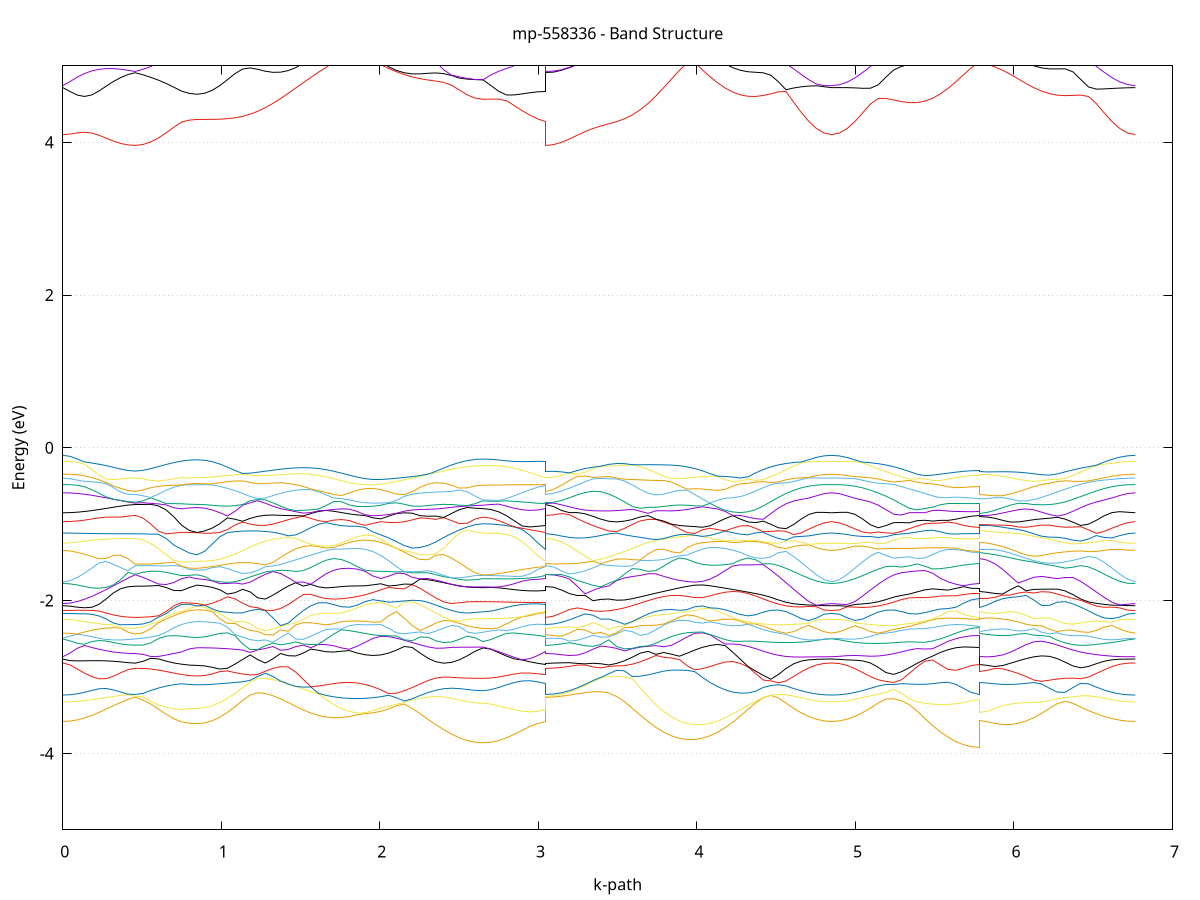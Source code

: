 set title 'mp-558336 - Band Structure'
set xlabel 'k-path'
set ylabel 'Energy (eV)'
set grid y
set yrange [-5:5]
set terminal png size 800,600
set output 'mp-558336_bands_gnuplot.png'
plot '-' using 1:2 with lines notitle, '-' using 1:2 with lines notitle, '-' using 1:2 with lines notitle, '-' using 1:2 with lines notitle, '-' using 1:2 with lines notitle, '-' using 1:2 with lines notitle, '-' using 1:2 with lines notitle, '-' using 1:2 with lines notitle, '-' using 1:2 with lines notitle, '-' using 1:2 with lines notitle, '-' using 1:2 with lines notitle, '-' using 1:2 with lines notitle, '-' using 1:2 with lines notitle, '-' using 1:2 with lines notitle, '-' using 1:2 with lines notitle, '-' using 1:2 with lines notitle, '-' using 1:2 with lines notitle, '-' using 1:2 with lines notitle, '-' using 1:2 with lines notitle, '-' using 1:2 with lines notitle, '-' using 1:2 with lines notitle, '-' using 1:2 with lines notitle, '-' using 1:2 with lines notitle, '-' using 1:2 with lines notitle, '-' using 1:2 with lines notitle, '-' using 1:2 with lines notitle, '-' using 1:2 with lines notitle, '-' using 1:2 with lines notitle, '-' using 1:2 with lines notitle, '-' using 1:2 with lines notitle, '-' using 1:2 with lines notitle, '-' using 1:2 with lines notitle, '-' using 1:2 with lines notitle, '-' using 1:2 with lines notitle, '-' using 1:2 with lines notitle, '-' using 1:2 with lines notitle, '-' using 1:2 with lines notitle, '-' using 1:2 with lines notitle, '-' using 1:2 with lines notitle, '-' using 1:2 with lines notitle, '-' using 1:2 with lines notitle, '-' using 1:2 with lines notitle, '-' using 1:2 with lines notitle, '-' using 1:2 with lines notitle, '-' using 1:2 with lines notitle, '-' using 1:2 with lines notitle, '-' using 1:2 with lines notitle, '-' using 1:2 with lines notitle, '-' using 1:2 with lines notitle, '-' using 1:2 with lines notitle, '-' using 1:2 with lines notitle, '-' using 1:2 with lines notitle, '-' using 1:2 with lines notitle, '-' using 1:2 with lines notitle, '-' using 1:2 with lines notitle, '-' using 1:2 with lines notitle, '-' using 1:2 with lines notitle, '-' using 1:2 with lines notitle, '-' using 1:2 with lines notitle, '-' using 1:2 with lines notitle, '-' using 1:2 with lines notitle, '-' using 1:2 with lines notitle, '-' using 1:2 with lines notitle, '-' using 1:2 with lines notitle, '-' using 1:2 with lines notitle, '-' using 1:2 with lines notitle, '-' using 1:2 with lines notitle, '-' using 1:2 with lines notitle, '-' using 1:2 with lines notitle, '-' using 1:2 with lines notitle, '-' using 1:2 with lines notitle, '-' using 1:2 with lines notitle, '-' using 1:2 with lines notitle, '-' using 1:2 with lines notitle, '-' using 1:2 with lines notitle, '-' using 1:2 with lines notitle, '-' using 1:2 with lines notitle, '-' using 1:2 with lines notitle, '-' using 1:2 with lines notitle, '-' using 1:2 with lines notitle, '-' using 1:2 with lines notitle, '-' using 1:2 with lines notitle, '-' using 1:2 with lines notitle, '-' using 1:2 with lines notitle, '-' using 1:2 with lines notitle, '-' using 1:2 with lines notitle, '-' using 1:2 with lines notitle, '-' using 1:2 with lines notitle, '-' using 1:2 with lines notitle, '-' using 1:2 with lines notitle, '-' using 1:2 with lines notitle, '-' using 1:2 with lines notitle, '-' using 1:2 with lines notitle, '-' using 1:2 with lines notitle, '-' using 1:2 with lines notitle, '-' using 1:2 with lines notitle, '-' using 1:2 with lines notitle, '-' using 1:2 with lines notitle, '-' using 1:2 with lines notitle, '-' using 1:2 with lines notitle, '-' using 1:2 with lines notitle, '-' using 1:2 with lines notitle, '-' using 1:2 with lines notitle, '-' using 1:2 with lines notitle, '-' using 1:2 with lines notitle, '-' using 1:2 with lines notitle, '-' using 1:2 with lines notitle, '-' using 1:2 with lines notitle, '-' using 1:2 with lines notitle, '-' using 1:2 with lines notitle, '-' using 1:2 with lines notitle, '-' using 1:2 with lines notitle, '-' using 1:2 with lines notitle, '-' using 1:2 with lines notitle, '-' using 1:2 with lines notitle, '-' using 1:2 with lines notitle, '-' using 1:2 with lines notitle, '-' using 1:2 with lines notitle, '-' using 1:2 with lines notitle, '-' using 1:2 with lines notitle, '-' using 1:2 with lines notitle, '-' using 1:2 with lines notitle, '-' using 1:2 with lines notitle, '-' using 1:2 with lines notitle, '-' using 1:2 with lines notitle, '-' using 1:2 with lines notitle, '-' using 1:2 with lines notitle, '-' using 1:2 with lines notitle
0.000000 -22.076840
0.045608 -22.074440
0.091215 -22.067340
0.136823 -22.055840
0.182430 -22.040140
0.228038 -22.020840
0.273646 -21.998740
0.319253 -21.974740
0.364861 -21.950740
0.410468 -21.930140
0.456076 -21.920840
0.456076 -21.920840
0.504978 -21.928040
0.553879 -21.943840
0.602781 -21.961140
0.651683 -21.976640
0.700585 -21.989240
0.749487 -21.998340
0.749487 -21.998340
0.798324 -21.990140
0.847161 -21.987040
0.847161 -21.987040
0.894991 -21.985040
0.942821 -21.979240
0.990651 -21.969840
1.038481 -21.957340
1.086311 -21.942440
1.134141 -21.926440
1.181971 -21.911140
1.229801 -21.899140
1.277631 -21.893540
1.325462 -21.897440
1.373292 -21.911440
1.421122 -21.933140
1.468952 -21.959040
1.516782 -21.985540
1.564612 -22.009940
1.612442 -22.030240
1.660272 -22.045040
1.708102 -22.053240
1.708102 -22.053240
1.757707 -22.054440
1.807313 -22.047740
1.856918 -22.033440
1.906524 -22.011940
1.956129 -21.984240
2.005735 -21.951540
2.055340 -21.924940
2.104945 -21.941240
2.154551 -21.964040
2.204156 -21.990940
2.253762 -22.019640
2.303367 -22.048240
2.352973 -22.075240
2.402578 -22.099740
2.452184 -22.120740
2.501789 -22.137640
2.551395 -22.150040
2.601000 -22.157540
2.650605 -22.160040
2.650605 -22.160040
2.700077 -22.156940
2.749548 -22.147540
2.799020 -22.132140
2.848491 -22.111240
2.897963 -22.085640
2.947434 -22.056340
2.996905 -22.025740
3.046377 -21.998340
3.046377 -21.920840
3.096027 -21.919240
3.145677 -21.914740
3.195327 -21.907540
3.244978 -21.898140
3.294628 -21.887340
3.344278 -21.876240
3.393928 -21.866340
3.443578 -21.859540
3.493228 -21.858540
3.542879 -21.866040
3.592529 -21.884040
3.642179 -21.911440
3.691829 -21.943740
3.741479 -21.976140
3.791130 -22.005140
3.840780 -22.028440
3.890430 -22.044940
3.890430 -22.044940
3.938400 -22.053540
3.986369 -22.054840
4.034339 -22.048940
4.082308 -22.036140
4.130278 -22.017240
4.178247 -21.993140
4.226217 -21.965140
4.274186 -21.935040
4.322156 -21.908940
4.370126 -21.926040
4.418095 -21.946140
4.466065 -21.967840
4.514034 -21.989540
4.562004 -22.010440
4.609973 -22.029440
4.657943 -22.045840
4.705912 -22.059040
4.753882 -22.068840
4.801851 -22.074840
4.849821 -22.076840
4.849821 -22.076840
4.898774 -22.074740
4.947727 -22.068340
4.996680 -22.058040
5.045634 -22.043840
5.094587 -22.026440
5.143540 -22.006340
5.192493 -21.984240
5.241446 -21.961440
5.290399 -21.939340
5.339352 -21.920640
5.388306 -21.912340
5.437259 -21.927140
5.486212 -21.954240
5.535165 -21.982640
5.584118 -22.008540
5.633071 -22.030240
5.682024 -22.046440
5.730978 -22.056540
5.779931 -22.059940
5.779931 -22.054540
5.829229 -22.051640
5.878526 -22.042940
5.927824 -22.029040
5.977122 -22.010540
6.026420 -21.988740
6.075717 -21.965640
6.125015 -21.945340
6.174313 -21.935640
6.223611 -21.941240
6.272909 -21.955840
6.322206 -21.973740
6.371504 -21.992340
6.420802 -22.010340
6.470100 -22.026840
6.519398 -22.041440
6.568695 -22.053840
6.617993 -22.063740
6.667291 -22.070940
6.716589 -22.075340
6.765887 -22.076840
e
0.000000 -21.840640
0.045608 -21.841540
0.091215 -21.841140
0.136823 -21.837640
0.182430 -21.830940
0.228038 -21.821840
0.273646 -21.814240
0.319253 -21.818040
0.364861 -21.828940
0.410468 -21.841840
0.456076 -21.848640
0.456076 -21.848640
0.504978 -21.845740
0.553879 -21.841040
0.602781 -21.837640
0.651683 -21.834440
0.700585 -21.829840
0.749487 -21.822740
0.749487 -21.822740
0.798324 -21.822040
0.847161 -21.822140
0.847161 -21.822140
0.894991 -21.820240
0.942821 -21.814640
0.990651 -21.805440
1.038481 -21.793140
1.086311 -21.778340
1.134141 -21.761640
1.181971 -21.744240
1.229801 -21.727840
1.277631 -21.714640
1.325462 -21.708340
1.373292 -21.715640
1.421122 -21.744540
1.468952 -21.785240
1.516782 -21.824540
1.564612 -21.859040
1.612442 -21.887140
1.660272 -21.908440
1.708102 -21.922440
1.708102 -21.922440
1.757707 -21.929840
1.807313 -21.930640
1.856918 -21.926640
1.906524 -21.920540
1.956129 -21.915940
2.005735 -21.916540
2.055340 -21.916340
2.104945 -21.882540
2.154551 -21.857540
2.204156 -21.847840
2.253762 -21.848440
2.303367 -21.853840
2.352973 -21.861340
2.402578 -21.869440
2.452184 -21.877340
2.501789 -21.884040
2.551395 -21.889240
2.601000 -21.892540
2.650605 -21.893640
2.650605 -21.893640
2.700077 -21.890640
2.749548 -21.881940
2.799020 -21.867840
2.848491 -21.849740
2.897963 -21.830040
2.947434 -21.815140
2.996905 -21.814140
3.046377 -21.822740
3.046377 -21.848640
3.096027 -21.846240
3.145677 -21.838840
3.195327 -21.826840
3.244978 -21.810240
3.294628 -21.789540
3.344278 -21.765240
3.393928 -21.738240
3.443578 -21.713840
3.493228 -21.712940
3.542879 -21.725340
3.592529 -21.747040
3.642179 -21.779440
3.691829 -21.820040
3.741479 -21.859440
3.791130 -21.893240
3.840780 -21.920040
3.890430 -21.938940
3.890430 -21.938940
3.938400 -21.949340
3.986369 -21.952240
4.034339 -21.947740
4.082308 -21.936740
4.130278 -21.920440
4.178247 -21.901240
4.226217 -21.890640
4.274186 -21.896440
4.322156 -21.904640
4.370126 -21.876340
4.418095 -21.852340
4.466065 -21.834540
4.514034 -21.823740
4.562004 -21.819240
4.609973 -21.819340
4.657943 -21.822040
4.705912 -21.829540
4.753882 -21.835540
4.801851 -21.839340
4.849821 -21.840640
4.849821 -21.840640
4.898774 -21.839540
4.947727 -21.836240
4.996680 -21.831640
5.045634 -21.826440
5.094587 -21.821840
5.143540 -21.818840
5.192493 -21.819040
5.241446 -21.824140
5.290399 -21.835940
5.339352 -21.853840
5.388306 -21.871240
5.437259 -21.874340
5.486212 -21.872340
5.535165 -21.875840
5.584118 -21.888840
5.633071 -21.901740
5.682024 -21.910340
5.730978 -21.913740
5.779931 -21.913240
5.779931 -21.932040
5.829229 -21.929840
5.878526 -21.923240
5.927824 -21.913040
5.977122 -21.900140
6.026420 -21.886640
6.075717 -21.877240
6.125015 -21.874940
6.174313 -21.870840
6.223611 -21.857540
6.272909 -21.840740
6.322206 -21.825740
6.371504 -21.814540
6.420802 -21.810140
6.470100 -21.817740
6.519398 -21.827340
6.568695 -21.835440
6.617993 -21.840840
6.667291 -21.843040
6.716589 -21.842240
6.765887 -21.840640
e
0.000000 -21.831840
0.045608 -21.828340
0.091215 -21.821340
0.136823 -21.813840
0.182430 -21.808040
0.228038 -21.804840
0.273646 -21.801940
0.319253 -21.790940
0.364861 -21.776540
0.410468 -21.762340
0.456076 -21.754240
0.456076 -21.754240
0.504978 -21.745240
0.553879 -21.727240
0.602781 -21.721540
0.651683 -21.714340
0.700585 -21.704940
0.749487 -21.693240
0.749487 -21.693240
0.798324 -21.657840
0.847161 -21.619240
0.847161 -21.619240
0.894991 -21.618940
0.942821 -21.618340
0.990651 -21.617740
1.038481 -21.617440
1.086311 -21.618340
1.134141 -21.621340
1.181971 -21.627340
1.229801 -21.637240
1.277631 -21.651740
1.325462 -21.670140
1.373292 -21.692240
1.421122 -21.724440
1.468952 -21.753940
1.516782 -21.781840
1.564612 -21.807040
1.612442 -21.827940
1.660272 -21.843240
1.708102 -21.851740
1.708102 -21.851740
1.757707 -21.852640
1.807313 -21.845140
1.856918 -21.844840
1.906524 -21.841940
1.956129 -21.836440
2.005735 -21.829640
2.055340 -21.822540
2.104945 -21.814440
2.154551 -21.801140
2.204156 -21.779240
2.253762 -21.755640
2.303367 -21.736540
2.352973 -21.723440
2.402578 -21.715640
2.452184 -21.711640
2.501789 -21.710040
2.551395 -21.709740
2.601000 -21.709840
2.650605 -21.709940
2.650605 -21.709940
2.700077 -21.710440
2.749548 -21.711540
2.799020 -21.713940
2.848491 -21.718840
2.897963 -21.725840
2.947434 -21.729340
2.996905 -21.718540
3.046377 -21.693240
3.046377 -21.754240
3.096027 -21.752840
3.145677 -21.748640
3.195327 -21.742040
3.244978 -21.733540
3.294628 -21.724240
3.344278 -21.715140
3.393928 -21.708040
3.443578 -21.701240
3.493228 -21.681240
3.542879 -21.698540
3.592529 -21.724840
3.642179 -21.758240
3.691829 -21.790740
3.741479 -21.818940
3.791130 -21.843140
3.840780 -21.862140
3.890430 -21.875240
3.890430 -21.875240
3.938400 -21.882540
3.986369 -21.885240
4.034339 -21.884640
4.082308 -21.882540
4.130278 -21.880340
4.178247 -21.878740
4.226217 -21.869640
4.274186 -21.848840
4.322156 -21.828340
4.370126 -21.812140
4.418095 -21.802040
4.466065 -21.798440
4.514034 -21.800240
4.562004 -21.805940
4.609973 -21.813740
4.657943 -21.821940
4.705912 -21.825540
4.753882 -21.828840
4.801851 -21.831140
4.849821 -21.831840
4.849821 -21.831840
4.898774 -21.830840
4.947727 -21.827540
4.996680 -21.821940
5.045634 -21.814240
5.094587 -21.805140
5.143540 -21.796140
5.192493 -21.789140
5.241446 -21.786840
5.290399 -21.790640
5.339352 -21.800140
5.388306 -21.813940
5.437259 -21.830940
5.486212 -21.849340
5.535165 -21.865540
5.584118 -21.874440
5.633071 -21.882940
5.682024 -21.892740
5.730978 -21.902240
5.779931 -21.907540
5.779931 -21.845840
5.829229 -21.843840
5.878526 -21.843440
5.927824 -21.843340
5.977122 -21.843740
6.026420 -21.844540
6.075717 -21.842140
6.125015 -21.832340
6.174313 -21.818940
6.223611 -21.806740
6.272909 -21.798340
6.322206 -21.795640
6.371504 -21.798440
6.420802 -21.803140
6.470100 -21.802040
6.519398 -21.802640
6.568695 -21.806440
6.617993 -21.812840
6.667291 -21.820640
6.716589 -21.828040
6.765887 -21.831840
e
0.000000 -21.690440
0.045608 -21.688840
0.091215 -21.684140
0.136823 -21.677340
0.182430 -21.671440
0.228038 -21.671340
0.273646 -21.679140
0.319253 -21.692140
0.364861 -21.707040
0.410468 -21.721240
0.456076 -21.729240
0.456076 -21.729240
0.504978 -21.728140
0.553879 -21.717040
0.602781 -21.678740
0.651683 -21.631240
0.700585 -21.578140
0.749487 -21.523140
0.749487 -21.523140
0.798324 -21.563840
0.847161 -21.608940
0.847161 -21.608940
0.894991 -21.608740
0.942821 -21.608140
0.990651 -21.607540
1.038481 -21.607240
1.086311 -21.607840
1.134141 -21.609740
1.181971 -21.613040
1.229801 -21.616640
1.277631 -21.618140
1.325462 -21.637240
1.373292 -21.678640
1.421122 -21.699340
1.468952 -21.716540
1.516782 -21.736040
1.564612 -21.764940
1.612442 -21.790340
1.660272 -21.811340
1.708102 -21.827240
1.708102 -21.827240
1.757707 -21.838240
1.807313 -21.843940
1.856918 -21.829040
1.906524 -21.804440
1.956129 -21.771840
2.005735 -21.732040
2.055340 -21.687040
2.104945 -21.644640
2.154551 -21.617840
2.204156 -21.607940
2.253762 -21.611140
2.303367 -21.622440
2.352973 -21.637340
2.402578 -21.652840
2.452184 -21.667140
2.501789 -21.679240
2.551395 -21.688240
2.601000 -21.693740
2.650605 -21.695640
2.650605 -21.695640
2.700077 -21.691340
2.749548 -21.679140
2.799020 -21.659840
2.848491 -21.633640
2.897963 -21.600840
2.947434 -21.562140
2.996905 -21.520140
3.046377 -21.523140
3.046377 -21.729240
3.096027 -21.727940
3.145677 -21.724240
3.195327 -21.718240
3.244978 -21.710440
3.294628 -21.701440
3.344278 -21.692040
3.393928 -21.683740
3.443578 -21.678640
3.493228 -21.681240
3.542879 -21.682040
3.592529 -21.718240
3.642179 -21.749140
3.691829 -21.769340
3.741479 -21.786140
3.791130 -21.800040
3.840780 -21.810640
3.890430 -21.817340
3.890430 -21.817340
3.938400 -21.819640
3.986369 -21.817540
4.034339 -21.811040
4.082308 -21.800840
4.130278 -21.787640
4.178247 -21.772540
4.226217 -21.757240
4.274186 -21.743040
4.322156 -21.731240
4.370126 -21.722240
4.418095 -21.715640
4.466065 -21.710440
4.514034 -21.705740
4.562004 -21.701240
4.609973 -21.697340
4.657943 -21.694440
4.705912 -21.692440
4.753882 -21.691240
4.801851 -21.690640
4.849821 -21.690440
4.849821 -21.690440
4.898774 -21.690540
4.947727 -21.690840
4.996680 -21.691540
5.045634 -21.693040
5.094587 -21.695840
5.143540 -21.699840
5.192493 -21.704640
5.241446 -21.708540
5.290399 -21.710540
5.339352 -21.711940
5.388306 -21.715640
5.437259 -21.723840
5.486212 -21.738240
5.535165 -21.760640
5.584118 -21.789040
5.633071 -21.816640
5.682024 -21.837740
5.730978 -21.850040
5.779931 -21.854040
5.779931 -21.843640
5.829229 -21.841140
5.878526 -21.828140
5.927824 -21.806440
5.977122 -21.776540
6.026420 -21.738740
6.075717 -21.694140
6.125015 -21.656640
6.174313 -21.643340
6.223611 -21.636740
6.272909 -21.636340
6.322206 -21.640240
6.371504 -21.646440
6.420802 -21.654240
6.470100 -21.663140
6.519398 -21.672040
6.568695 -21.679540
6.617993 -21.685040
6.667291 -21.688440
6.716589 -21.690040
6.765887 -21.690440
e
0.000000 -21.582540
0.045608 -21.583040
0.091215 -21.584140
0.136823 -21.584640
0.182430 -21.581340
0.228038 -21.568740
0.273646 -21.544440
0.319253 -21.511040
0.364861 -21.472440
0.410468 -21.434140
0.456076 -21.412240
0.456076 -21.412240
0.504978 -21.415540
0.553879 -21.425040
0.602781 -21.440040
0.651683 -21.459640
0.700585 -21.482940
0.749487 -21.508840
0.749487 -21.508840
0.798324 -21.506840
0.847161 -21.497440
0.847161 -21.497440
0.894991 -21.498140
0.942821 -21.500240
0.990651 -21.504140
1.038481 -21.510340
1.086311 -21.519240
1.134141 -21.531340
1.181971 -21.546940
1.229801 -21.565740
1.277631 -21.592640
1.325462 -21.617740
1.373292 -21.642640
1.421122 -21.673240
1.468952 -21.704940
1.516782 -21.735640
1.564612 -21.754340
1.612442 -21.770440
1.660272 -21.782040
1.708102 -21.788240
1.708102 -21.788240
1.757707 -21.788340
1.807313 -21.781540
1.856918 -21.767840
1.906524 -21.747540
1.956129 -21.721240
2.005735 -21.689840
2.055340 -21.654740
2.104945 -21.613940
2.154551 -21.561440
2.204156 -21.502240
2.253762 -21.441740
2.303367 -21.384540
2.352973 -21.369840
2.402578 -21.372140
2.452184 -21.376040
2.501789 -21.379740
2.551395 -21.382740
2.601000 -21.384740
2.650605 -21.385340
2.650605 -21.385340
2.700077 -21.389640
2.749548 -21.400440
2.799020 -21.413240
2.848491 -21.423640
2.897963 -21.430140
2.947434 -21.440540
2.996905 -21.471040
3.046377 -21.508840
3.046377 -21.412240
3.096027 -21.413040
3.145677 -21.415840
3.195327 -21.422140
3.244978 -21.434740
3.294628 -21.456640
3.344278 -21.488940
3.393928 -21.529340
3.443578 -21.572940
3.493228 -21.612140
3.542879 -21.636640
3.592529 -21.649440
3.642179 -21.660640
3.691829 -21.673040
3.741479 -21.698540
3.791130 -21.732040
3.840780 -21.758240
3.890430 -21.776340
3.890430 -21.776340
3.938400 -21.785440
3.986369 -21.785440
4.034339 -21.775740
4.082308 -21.755940
4.130278 -21.726540
4.178247 -21.688540
4.226217 -21.643740
4.274186 -21.596040
4.322156 -21.556940
4.370126 -21.544440
4.418095 -21.545840
4.466065 -21.550440
4.514034 -21.555840
4.562004 -21.561440
4.609973 -21.566940
4.657943 -21.572040
4.705912 -21.576340
4.753882 -21.579740
4.801851 -21.581840
4.849821 -21.582540
4.849821 -21.582540
4.898774 -21.581940
4.947727 -21.579940
4.996680 -21.576840
5.045634 -21.572840
5.094587 -21.568140
5.143540 -21.563140
5.192493 -21.558140
5.241446 -21.553440
5.290399 -21.550340
5.339352 -21.552340
5.388306 -21.570940
5.437259 -21.611940
5.486212 -21.656640
5.535165 -21.692640
5.584118 -21.716240
5.633071 -21.730540
5.682024 -21.738240
5.730978 -21.740540
5.779931 -21.740340
5.779931 -21.768640
5.829229 -21.764840
5.878526 -21.753840
5.927824 -21.737140
5.977122 -21.716840
6.026420 -21.695140
6.075717 -21.674240
6.125015 -21.643840
6.174313 -21.593040
6.223611 -21.555940
6.272909 -21.537640
6.322206 -21.530440
6.371504 -21.530640
6.420802 -21.535340
6.470100 -21.542440
6.519398 -21.550940
6.568695 -21.560040
6.617993 -21.568740
6.667291 -21.576040
6.716589 -21.580840
6.765887 -21.582540
e
0.000000 -21.259040
0.045608 -21.280740
0.091215 -21.302440
0.136823 -21.320640
0.182430 -21.334440
0.228038 -21.343540
0.273646 -21.348640
0.319253 -21.351340
0.364861 -21.354140
0.410468 -21.361140
0.456076 -21.370040
0.456076 -21.370040
0.504978 -21.370940
0.553879 -21.373340
0.602781 -21.376840
0.651683 -21.386540
0.700585 -21.417840
0.749487 -21.463740
0.749487 -21.463740
0.798324 -21.473640
0.847161 -21.481140
0.847161 -21.481140
0.894991 -21.480740
0.942821 -21.479740
0.990651 -21.478940
1.038481 -21.480040
1.086311 -21.485440
1.134141 -21.498140
1.181971 -21.520440
1.229801 -21.552540
1.277631 -21.587740
1.325462 -21.608940
1.373292 -21.600040
1.421122 -21.581040
1.468952 -21.610540
1.516782 -21.641040
1.564612 -21.666840
1.612442 -21.687140
1.660272 -21.701240
1.708102 -21.708740
1.708102 -21.708740
1.757707 -21.709340
1.807313 -21.702440
1.856918 -21.688340
1.906524 -21.667540
1.956129 -21.640940
2.005735 -21.609540
2.055340 -21.574740
2.104945 -21.537840
2.154551 -21.500040
2.204156 -21.461640
2.253762 -21.422540
2.303367 -21.384140
2.352973 -21.336740
2.402578 -21.308140
2.452184 -21.293140
2.501789 -21.284840
2.551395 -21.280240
2.601000 -21.277940
2.650605 -21.277240
2.650605 -21.277240
2.700077 -21.281140
2.749548 -21.293340
2.799020 -21.314140
2.848491 -21.343140
2.897963 -21.378840
2.947434 -21.418640
2.996905 -21.461140
3.046377 -21.463740
3.046377 -21.370040
3.096027 -21.371840
3.145677 -21.377440
3.195327 -21.387640
3.244978 -21.403440
3.294628 -21.426140
3.344278 -21.456640
3.393928 -21.494940
3.443578 -21.538640
3.493228 -21.581040
3.542879 -21.597940
3.592529 -21.579440
3.642179 -21.613640
3.691829 -21.658640
3.741479 -21.685740
3.791130 -21.696540
3.840780 -21.703540
3.890430 -21.705140
3.890430 -21.705140
3.938400 -21.700540
3.986369 -21.689140
4.034339 -21.670740
4.082308 -21.645440
4.130278 -21.613640
4.178247 -21.575740
4.226217 -21.532540
4.274186 -21.497940
4.322156 -21.488740
4.370126 -21.449040
4.418095 -21.394440
4.466065 -21.339240
4.514034 -21.292940
4.562004 -21.267640
4.609973 -21.258440
4.657943 -21.255140
4.705912 -21.254240
4.753882 -21.256640
4.801851 -21.258340
4.849821 -21.259040
4.849821 -21.259040
4.898774 -21.263140
4.947727 -21.268340
4.996680 -21.273340
5.045634 -21.278840
5.094587 -21.286140
5.143540 -21.297440
5.192493 -21.318140
5.241446 -21.356040
5.290399 -21.408140
5.339352 -21.461340
5.388306 -21.500440
5.437259 -21.523040
5.486212 -21.555840
5.535165 -21.595440
5.584118 -21.632940
5.633071 -21.665240
5.682024 -21.691140
5.730978 -21.709240
5.779931 -21.716240
5.779931 -21.730640
5.829229 -21.727840
5.878526 -21.719340
5.927824 -21.705140
5.977122 -21.685040
6.026420 -21.658840
6.075717 -21.628140
6.125015 -21.595040
6.174313 -21.560040
6.223611 -21.514140
6.272909 -21.458440
6.322206 -21.413640
6.371504 -21.395940
6.420802 -21.385140
6.470100 -21.373040
6.519398 -21.358540
6.568695 -21.341640
6.617993 -21.322440
6.667291 -21.301540
6.716589 -21.279440
6.765887 -21.259040
e
0.000000 -21.254440
0.045608 -21.231940
0.091215 -21.208040
0.136823 -21.186540
0.182430 -21.170040
0.228038 -21.162740
0.273646 -21.168340
0.319253 -21.188440
0.364861 -21.223340
0.410468 -21.255540
0.456076 -21.268940
0.456076 -21.268940
0.504978 -21.274040
0.553879 -21.289040
0.602781 -21.313340
0.651683 -21.340140
0.700585 -21.351940
0.749487 -21.361940
0.749487 -21.361940
0.798324 -21.366340
0.847161 -21.367140
0.847161 -21.367140
0.894991 -21.367040
0.942821 -21.366740
0.990651 -21.366140
1.038481 -21.364640
1.086311 -21.361440
1.134141 -21.375040
1.181971 -21.396840
1.229801 -21.426340
1.277631 -21.461540
1.325462 -21.499740
1.373292 -21.538540
1.421122 -21.575540
1.468952 -21.555740
1.516782 -21.528240
1.564612 -21.499940
1.612442 -21.472640
1.660272 -21.447540
1.708102 -21.425540
1.708102 -21.425540
1.757707 -21.406640
1.807313 -21.404440
1.856918 -21.428040
1.906524 -21.447940
1.956129 -21.460440
2.005735 -21.462040
2.055340 -21.450640
2.104945 -21.426240
2.154551 -21.390640
2.204156 -21.367640
2.253762 -21.358640
2.303367 -21.357740
2.352973 -21.333640
2.402578 -21.293840
2.452184 -21.255440
2.501789 -21.222340
2.551395 -21.199940
2.601000 -21.193840
2.650605 -21.191940
2.650605 -21.191940
2.700077 -21.202440
2.749548 -21.226240
2.799020 -21.258640
2.848491 -21.296840
2.897963 -21.337240
2.947434 -21.369440
2.996905 -21.374640
3.046377 -21.361940
3.046377 -21.268940
3.096027 -21.270940
3.145677 -21.276940
3.195327 -21.286540
3.244978 -21.297940
3.294628 -21.308240
3.344278 -21.315340
3.393928 -21.345340
3.443578 -21.399040
3.493228 -21.453840
3.542879 -21.508240
3.592529 -21.557340
3.642179 -21.538540
3.691829 -21.501640
3.741479 -21.463940
3.791130 -21.427240
3.840780 -21.393440
3.890430 -21.368340
3.890430 -21.368340
3.938400 -21.371240
3.986369 -21.391540
4.034339 -21.415140
4.082308 -21.438540
4.130278 -21.460040
4.178247 -21.478140
4.226217 -21.491440
4.274186 -21.485140
4.322156 -21.434640
4.370126 -21.382640
4.418095 -21.330740
4.466065 -21.282340
4.514034 -21.256140
4.562004 -21.250040
4.609973 -21.249240
4.657943 -21.251140
4.705912 -21.253940
4.753882 -21.254240
4.801851 -21.254340
4.849821 -21.254440
4.849821 -21.254440
4.898774 -21.249640
4.947727 -21.242340
4.996680 -21.234540
5.045634 -21.227040
5.094587 -21.221040
5.143540 -21.222140
5.192493 -21.258540
5.241446 -21.295740
5.290399 -21.331940
5.339352 -21.382440
5.388306 -21.431340
5.437259 -21.468040
5.486212 -21.477640
5.535165 -21.468640
5.584118 -21.450840
5.633071 -21.427940
5.682024 -21.402440
5.730978 -21.376840
5.779931 -21.359440
5.779931 -21.418540
5.829229 -21.421840
5.878526 -21.429240
5.927824 -21.436340
5.977122 -21.439640
6.026420 -21.436840
6.075717 -21.426440
6.125015 -21.409440
6.174313 -21.391240
6.223611 -21.382940
6.272909 -21.379840
6.322206 -21.361540
6.371504 -21.312940
6.420802 -21.256940
6.470100 -21.206140
6.519398 -21.178940
6.568695 -21.181140
6.617993 -21.194440
6.667291 -21.213040
6.716589 -21.234240
6.765887 -21.254440
e
0.000000 -21.095840
0.045608 -21.097740
0.091215 -21.103040
0.136823 -21.111240
0.182430 -21.121140
0.228038 -21.132640
0.273646 -21.150140
0.319253 -21.171340
0.364861 -21.184440
0.410468 -21.192440
0.456076 -21.195240
0.456076 -21.195240
0.504978 -21.204140
0.553879 -21.229040
0.602781 -21.259440
0.651683 -21.289240
0.700585 -21.315740
0.749487 -21.327440
0.749487 -21.327440
0.798324 -21.340640
0.847161 -21.345840
0.847161 -21.345840
0.894991 -21.346040
0.942821 -21.346840
0.990651 -21.348840
1.038481 -21.353040
1.086311 -21.361040
1.134141 -21.355740
1.181971 -21.346740
1.229801 -21.334840
1.277631 -21.321040
1.325462 -21.319340
1.373292 -21.341140
1.421122 -21.353640
1.468952 -21.355840
1.516782 -21.351240
1.564612 -21.344740
1.612442 -21.341840
1.660272 -21.346640
1.708102 -21.360040
1.708102 -21.360040
1.757707 -21.380640
1.807313 -21.391840
1.856918 -21.380940
1.906524 -21.373040
1.956129 -21.367540
2.005735 -21.363640
2.055340 -21.360940
2.104945 -21.372340
2.154551 -21.375940
2.204156 -21.358140
2.253762 -21.348940
2.303367 -21.325040
2.352973 -21.297340
2.402578 -21.263540
2.452184 -21.232840
2.501789 -21.212040
2.551395 -21.196840
2.601000 -21.180940
2.650605 -21.175540
2.650605 -21.175540
2.700077 -21.173340
2.749548 -21.175240
2.799020 -21.186340
2.848491 -21.206040
2.897963 -21.232040
2.947434 -21.262540
2.996905 -21.295840
3.046377 -21.327440
3.046377 -21.195240
3.096027 -21.195740
3.145677 -21.197440
3.195327 -21.200640
3.244978 -21.208040
3.294628 -21.246340
3.344278 -21.294040
3.393928 -21.319140
3.443578 -21.321140
3.493228 -21.322240
3.542879 -21.322840
3.592529 -21.321940
3.642179 -21.318340
3.691829 -21.311340
3.741479 -21.301140
3.791130 -21.301240
3.840780 -21.314040
3.890430 -21.325940
3.890430 -21.325940
3.938400 -21.316340
3.986369 -21.294440
4.034339 -21.274140
4.082308 -21.263840
4.130278 -21.273840
4.178247 -21.289740
4.226217 -21.301940
4.274186 -21.307640
4.322156 -21.304940
4.370126 -21.294140
4.418095 -21.277640
4.466065 -21.258940
4.514034 -21.236540
4.562004 -21.200940
4.609973 -21.157740
4.657943 -21.126240
4.705912 -21.100240
4.753882 -21.095040
4.801851 -21.095640
4.849821 -21.095840
4.849821 -21.095840
4.898774 -21.095840
4.947727 -21.095640
4.996680 -21.100740
5.045634 -21.128840
5.094587 -21.165740
5.143540 -21.208440
5.192493 -21.236840
5.241446 -21.279440
5.290399 -21.320640
5.339352 -21.343940
5.388306 -21.359040
5.437259 -21.364740
5.486212 -21.361040
5.535165 -21.350040
5.584118 -21.334840
5.633071 -21.319040
5.682024 -21.311640
5.730978 -21.324240
5.779931 -21.338540
5.779931 -21.369340
5.829229 -21.366640
5.878526 -21.360740
5.927824 -21.354540
5.977122 -21.349940
6.026420 -21.348440
6.075717 -21.351340
6.125015 -21.356740
6.174313 -21.357140
6.223611 -21.345840
6.272909 -21.322140
6.322206 -21.289740
6.371504 -21.253340
6.420802 -21.216940
6.470100 -21.183240
6.519398 -21.149540
6.568695 -21.120740
6.617993 -21.100940
6.667291 -21.098040
6.716589 -21.096440
6.765887 -21.095840
e
0.000000 -21.084240
0.045608 -21.085740
0.091215 -21.090440
0.136823 -21.098240
0.182430 -21.108540
0.228038 -21.119040
0.273646 -21.124840
0.319253 -21.129040
0.364861 -21.134040
0.410468 -21.137840
0.456076 -21.139140
0.456076 -21.139140
0.504978 -21.141440
0.553879 -21.130140
0.602781 -21.107340
0.651683 -21.079940
0.700585 -21.069440
0.749487 -21.064640
0.749487 -21.064640
0.798324 -21.061840
0.847161 -21.060740
0.847161 -21.060740
0.894991 -21.065840
0.942821 -21.080140
0.990651 -21.101440
1.038481 -21.127140
1.086311 -21.153740
1.134141 -21.182540
1.181971 -21.216340
1.229801 -21.250440
1.277631 -21.284540
1.325462 -21.302340
1.373292 -21.288440
1.421122 -21.274440
1.468952 -21.263040
1.516782 -21.255540
1.564612 -21.252340
1.612442 -21.251540
1.660272 -21.250940
1.708102 -21.250540
1.708102 -21.250540
1.757707 -21.253540
1.807313 -21.262540
1.856918 -21.277340
1.906524 -21.296440
1.956129 -21.317840
2.005735 -21.339440
2.055340 -21.358740
2.104945 -21.359340
2.154551 -21.358440
2.204156 -21.346740
2.253762 -21.299640
2.303367 -21.253640
2.352973 -21.212740
2.402578 -21.178440
2.452184 -21.150640
2.501789 -21.132840
2.551395 -21.125940
2.601000 -21.123840
2.650605 -21.123340
2.650605 -21.123340
2.700077 -21.121140
2.749548 -21.113440
2.799020 -21.099740
2.848491 -21.082140
2.897963 -21.063640
2.947434 -21.061140
2.996905 -21.063240
3.046377 -21.064640
3.046377 -21.139140
3.096027 -21.139740
3.145677 -21.141340
3.195327 -21.166440
3.244978 -21.200540
3.294628 -21.213740
3.344278 -21.227640
3.393928 -21.246840
3.443578 -21.268640
3.493228 -21.288140
3.542879 -21.301040
3.592529 -21.305740
3.642179 -21.303740
3.691829 -21.298440
3.741479 -21.295840
3.791130 -21.288740
3.840780 -21.275940
3.890430 -21.264440
3.890430 -21.264440
3.938400 -21.256540
3.986369 -21.253940
4.034339 -21.257040
4.082308 -21.262640
4.130278 -21.271640
4.178247 -21.278840
4.226217 -21.284040
4.274186 -21.286340
4.322156 -21.284840
4.370126 -21.279540
4.418095 -21.270740
4.466065 -21.258940
4.514034 -21.230440
4.562004 -21.191440
4.609973 -21.156740
4.657943 -21.116940
4.705912 -21.093840
4.753882 -21.084440
4.801851 -21.084240
4.849821 -21.084240
4.849821 -21.084240
4.898774 -21.084340
4.947727 -21.084840
4.996680 -21.095240
5.045634 -21.113340
5.094587 -21.147940
5.143540 -21.181840
5.192493 -21.204540
5.241446 -21.213440
5.290399 -21.221140
5.339352 -21.227340
5.388306 -21.231140
5.437259 -21.233740
5.486212 -21.240840
5.535165 -21.250940
5.584118 -21.262340
5.633071 -21.274840
5.682024 -21.282140
5.730978 -21.274940
5.779931 -21.269440
5.779931 -21.241340
5.829229 -21.244340
5.878526 -21.253640
5.927824 -21.268840
5.977122 -21.287840
6.026420 -21.307140
6.075717 -21.323140
6.125015 -21.333140
6.174313 -21.333840
6.223611 -21.316140
6.272909 -21.283340
6.322206 -21.247240
6.371504 -21.215340
6.420802 -21.189440
6.470100 -21.168840
6.519398 -21.144940
6.568695 -21.111040
6.617993 -21.095840
6.667291 -21.082340
6.716589 -21.083540
6.765887 -21.084240
e
0.000000 -21.061540
0.045608 -21.062340
0.091215 -21.064640
0.136823 -21.067640
0.182430 -21.071140
0.228038 -21.074540
0.273646 -21.083840
0.319253 -21.100540
0.364861 -21.108840
0.410468 -21.112940
0.456076 -21.114340
0.456076 -21.114340
0.504978 -21.098840
0.553879 -21.081140
0.602781 -21.078140
0.651683 -21.074140
0.700585 -21.052340
0.749487 -21.030740
0.749487 -21.030740
0.798324 -21.033840
0.847161 -21.035340
0.847161 -21.035340
0.894991 -21.042340
0.942821 -21.059840
0.990651 -21.084640
1.038481 -21.114840
1.086311 -21.148240
1.134141 -21.177640
1.181971 -21.195840
1.229801 -21.207040
1.277631 -21.212140
1.325462 -21.212840
1.373292 -21.213240
1.421122 -21.209740
1.468952 -21.203240
1.516782 -21.199640
1.564612 -21.197340
1.612442 -21.197340
1.660272 -21.200340
1.708102 -21.206740
1.708102 -21.206740
1.757707 -21.216540
1.807313 -21.228440
1.856918 -21.241040
1.906524 -21.252940
1.956129 -21.262340
2.005735 -21.267640
2.055340 -21.266840
2.104945 -21.258940
2.154551 -21.243540
2.204156 -21.221540
2.253762 -21.193740
2.303367 -21.161840
2.352973 -21.128140
2.402578 -21.104140
2.452184 -21.100640
2.501789 -21.088840
2.551395 -21.070340
2.601000 -21.054640
2.650605 -21.048540
2.650605 -21.048540
2.700077 -21.049140
2.749548 -21.050840
2.799020 -21.053240
2.848491 -21.055940
2.897963 -21.058740
2.947434 -21.046740
2.996905 -21.034740
3.046377 -21.030740
3.046377 -21.114340
3.096027 -21.120740
3.145677 -21.138740
3.195327 -21.143340
3.244978 -21.144940
3.294628 -21.145440
3.344278 -21.144540
3.393928 -21.155140
3.443578 -21.169440
3.493228 -21.180840
3.542879 -21.201340
3.592529 -21.217040
3.642179 -21.225540
3.691829 -21.228040
3.741479 -21.226240
3.791130 -21.222740
3.840780 -21.219940
3.890430 -21.219140
3.890430 -21.219140
3.938400 -21.219740
3.986369 -21.219540
4.034339 -21.228240
4.082308 -21.241240
4.130278 -21.234240
4.178247 -21.222540
4.226217 -21.211340
4.274186 -21.199440
4.322156 -21.185140
4.370126 -21.174640
4.418095 -21.165040
4.466065 -21.154540
4.514034 -21.139240
4.562004 -21.115940
4.609973 -21.093040
4.657943 -21.092740
4.705912 -21.087840
4.753882 -21.079440
4.801851 -21.066140
4.849821 -21.061540
4.849821 -21.061540
4.898774 -21.066140
4.947727 -21.079440
4.996680 -21.087740
5.045634 -21.095040
5.094587 -21.095640
5.143540 -21.116640
5.192493 -21.142540
5.241446 -21.162940
5.290399 -21.180740
5.339352 -21.197840
5.388306 -21.213140
5.437259 -21.224940
5.486212 -21.228340
5.535165 -21.227040
5.584118 -21.225540
5.633071 -21.225540
5.682024 -21.228040
5.730978 -21.232740
5.779931 -21.235940
5.779931 -21.187040
5.829229 -21.192740
5.878526 -21.203340
5.927824 -21.214340
5.977122 -21.224740
6.026420 -21.233240
6.075717 -21.237640
6.125015 -21.236840
6.174313 -21.232640
6.223611 -21.225140
6.272909 -21.212440
6.322206 -21.192240
6.371504 -21.163740
6.420802 -21.132240
6.470100 -21.103040
6.519398 -21.098840
6.568695 -21.096340
6.617993 -21.079540
6.667291 -21.076840
6.716589 -21.065640
6.765887 -21.061540
e
0.000000 -21.017140
0.045608 -21.016240
0.091215 -21.014840
0.136823 -21.023340
0.182430 -21.037340
0.228038 -21.059340
0.273646 -21.077540
0.319253 -21.080140
0.364861 -21.082040
0.410468 -21.083240
0.456076 -21.083640
0.456076 -21.083640
0.504978 -21.083040
0.553879 -21.074440
0.602781 -21.051840
0.651683 -21.034240
0.700585 -21.023640
0.749487 -21.029940
0.749487 -21.029940
0.798324 -21.020840
0.847161 -21.017540
0.847161 -21.017540
0.894991 -21.017140
0.942821 -21.021040
0.990651 -21.035040
1.038481 -21.058540
1.086311 -21.088340
1.134141 -21.121640
1.181971 -21.154740
1.229801 -21.182740
1.277631 -21.201540
1.325462 -21.211140
1.373292 -21.210740
1.421122 -21.207240
1.468952 -21.202240
1.516782 -21.192540
1.564612 -21.182740
1.612442 -21.174940
1.660272 -21.169240
1.708102 -21.164740
1.708102 -21.164740
1.757707 -21.159840
1.807313 -21.153640
1.856918 -21.146240
1.906524 -21.148140
1.956129 -21.149440
2.005735 -21.149340
2.055340 -21.146640
2.104945 -21.140040
2.154551 -21.128240
2.204156 -21.111140
2.253762 -21.100740
2.303367 -21.102740
2.352973 -21.104140
2.402578 -21.095140
2.452184 -21.065640
2.501789 -21.044040
2.551395 -21.033940
2.601000 -21.028840
2.650605 -21.026640
2.650605 -21.026640
2.700077 -21.026840
2.749548 -21.027140
2.799020 -21.027740
2.848491 -21.028340
2.897963 -21.029040
2.947434 -21.029640
2.996905 -21.029940
3.046377 -21.029940
3.046377 -21.083640
3.096027 -21.083140
3.145677 -21.083240
3.195327 -21.086440
3.244978 -21.096440
3.294628 -21.114840
3.344278 -21.136440
3.393928 -21.142840
3.443578 -21.152340
3.493228 -21.178940
3.542879 -21.191140
3.592529 -21.201240
3.642179 -21.211140
3.691829 -21.219740
3.741479 -21.223640
3.791130 -21.219640
3.840780 -21.209740
3.890430 -21.200340
3.890430 -21.200340
3.938400 -21.200040
3.986369 -21.211440
4.034339 -21.217240
4.082308 -21.213840
4.130278 -21.210240
4.178247 -21.206140
4.226217 -21.200940
4.274186 -21.193840
4.322156 -21.184640
4.370126 -21.166440
4.418095 -21.141740
4.466065 -21.112640
4.514034 -21.092940
4.562004 -21.087840
4.609973 -21.082940
4.657943 -21.081540
4.705912 -21.075040
4.753882 -21.049940
4.801851 -21.028840
4.849821 -21.017140
4.849821 -21.017140
4.898774 -21.028640
4.947727 -21.049340
4.996680 -21.074440
5.045634 -21.083040
5.094587 -21.084940
5.143540 -21.095240
5.192493 -21.099740
5.241446 -21.114940
5.290399 -21.137240
5.339352 -21.155140
5.388306 -21.167040
5.437259 -21.173440
5.486212 -21.175440
5.535165 -21.173940
5.584118 -21.169940
5.633071 -21.164740
5.682024 -21.159240
5.730978 -21.154040
5.779931 -21.150940
5.779931 -21.165040
5.829229 -21.168640
5.878526 -21.179640
5.927824 -21.192340
5.977122 -21.203740
6.026420 -21.212540
6.075717 -21.217840
6.125015 -21.217440
6.174313 -21.208740
6.223611 -21.191440
6.272909 -21.168040
6.322206 -21.140540
6.371504 -21.113340
6.420802 -21.100140
6.470100 -21.098440
6.519398 -21.075640
6.568695 -21.074240
6.617993 -21.071540
6.667291 -21.047040
6.716589 -21.027740
6.765887 -21.017140
e
0.000000 -21.008140
0.045608 -21.009840
0.091215 -21.013940
0.136823 -21.010540
0.182430 -21.006840
0.228038 -21.003140
0.273646 -21.003040
0.319253 -20.999440
0.364861 -20.994740
0.410468 -20.993440
0.456076 -20.992940
0.456076 -20.992940
0.504978 -20.997340
0.553879 -21.003140
0.602781 -21.009640
0.651683 -21.016640
0.700585 -21.022940
0.749487 -21.013340
0.749487 -21.013340
0.798324 -21.003540
0.847161 -20.999240
0.847161 -20.999240
0.894991 -20.999140
0.942821 -20.999140
0.990651 -20.999540
1.038481 -21.002040
1.086311 -21.015640
1.134141 -21.036440
1.181971 -21.056940
1.229801 -21.075040
1.277631 -21.095240
1.325462 -21.118440
1.373292 -21.136240
1.421122 -21.149340
1.468952 -21.158140
1.516782 -21.162140
1.564612 -21.160440
1.612442 -21.152640
1.660272 -21.140840
1.708102 -21.139240
1.708102 -21.139240
1.757707 -21.141840
1.807313 -21.144140
1.856918 -21.146140
1.906524 -21.138340
1.956129 -21.130840
2.005735 -21.123940
2.055340 -21.117540
2.104945 -21.111540
2.154551 -21.105640
2.204156 -21.100740
2.253762 -21.090540
2.303367 -21.071640
2.352973 -21.054040
2.402578 -21.043140
2.452184 -21.035440
2.501789 -21.026640
2.551395 -21.014640
2.601000 -21.011040
2.650605 -21.011740
2.650605 -21.011740
2.700077 -21.012440
2.749548 -21.013340
2.799020 -21.013440
2.848491 -21.013440
2.897963 -21.013840
2.947434 -21.014640
2.996905 -21.014840
3.046377 -21.013340
3.046377 -20.992940
3.096027 -20.998940
3.145677 -21.010040
3.195327 -21.025240
3.244978 -21.040640
3.294628 -21.062540
3.344278 -21.089440
3.393928 -21.119140
3.443578 -21.136740
3.493228 -21.133540
3.542879 -21.128940
3.592529 -21.124740
3.642179 -21.123640
3.691829 -21.125440
3.741479 -21.127140
3.791130 -21.126940
3.840780 -21.135040
3.890430 -21.145440
3.890430 -21.145440
3.938400 -21.148040
3.986369 -21.140840
4.034339 -21.129540
4.082308 -21.117840
4.130278 -21.107540
4.178247 -21.104640
4.226217 -21.109740
4.274186 -21.114440
4.322156 -21.117040
4.370126 -21.116040
4.418095 -21.109840
4.466065 -21.095940
4.514034 -21.086240
4.562004 -21.085140
4.609973 -21.082640
4.657943 -21.054140
4.705912 -21.027040
4.753882 -21.006040
4.801851 -21.001740
4.849821 -21.008140
4.849821 -21.008140
4.898774 -21.001840
4.947727 -21.006040
4.996680 -21.026840
5.045634 -21.054040
5.094587 -21.084440
5.143540 -21.087140
5.192493 -21.090840
5.241446 -21.096740
5.290399 -21.104140
5.339352 -21.111140
5.388306 -21.117640
5.437259 -21.122240
5.486212 -21.124440
5.535165 -21.124740
5.584118 -21.125740
5.633071 -21.130440
5.682024 -21.136740
5.730978 -21.142340
5.779931 -21.145640
5.779931 -21.159840
5.829229 -21.156540
5.878526 -21.148240
5.927824 -21.139140
5.977122 -21.129740
6.026420 -21.120240
6.075717 -21.111040
6.125015 -21.102940
6.174313 -21.097240
6.223611 -21.094440
6.272909 -21.092040
6.322206 -21.088540
6.371504 -21.080840
6.420802 -21.061640
6.470100 -21.064140
6.519398 -21.068740
6.568695 -21.047240
6.617993 -21.023240
6.667291 -21.004440
6.716589 -21.002040
6.765887 -21.008140
e
0.000000 -20.988340
0.045608 -20.988440
0.091215 -20.988640
0.136823 -20.989040
0.182430 -20.989440
0.228038 -21.000040
0.273646 -20.999740
0.319253 -20.996840
0.364861 -20.992640
0.410468 -20.991440
0.456076 -20.991540
0.456076 -20.991540
0.504978 -20.988140
0.553879 -20.993940
0.602781 -20.998840
0.651683 -20.998240
0.700585 -20.991240
0.749487 -20.981140
0.749487 -20.981140
0.798324 -20.979340
0.847161 -20.979140
0.847161 -20.979140
0.894991 -20.982740
0.942821 -20.990040
0.990651 -20.994940
1.038481 -20.996940
1.086311 -20.998040
1.134141 -20.999240
1.181971 -21.032240
1.229801 -21.066240
1.277631 -21.089640
1.325462 -21.100940
1.373292 -21.109440
1.421122 -21.116040
1.468952 -21.121240
1.516782 -21.125540
1.564612 -21.129440
1.612442 -21.133040
1.660272 -21.136340
1.708102 -21.127140
1.708102 -21.127140
1.757707 -21.112340
1.807313 -21.097740
1.856918 -21.084940
1.906524 -21.080840
1.956129 -21.081240
2.005735 -21.082840
2.055340 -21.085240
2.104945 -21.088140
2.154551 -21.091040
2.204156 -21.091840
2.253762 -21.085040
2.303367 -21.070340
2.352973 -21.052240
2.402578 -21.027840
2.452184 -21.001840
2.501789 -21.001540
2.551395 -21.002340
2.601000 -20.997440
2.650605 -20.994040
2.650605 -20.994040
2.700077 -20.993540
2.749548 -20.992040
2.799020 -20.989840
2.848491 -20.987340
2.897963 -20.984840
2.947434 -20.984940
2.996905 -20.984640
3.046377 -20.981140
3.046377 -20.991540
3.096027 -20.996140
3.145677 -21.008740
3.195327 -21.023740
3.244978 -21.039640
3.294628 -21.047340
3.344278 -21.050140
3.393928 -21.051440
3.443578 -21.054140
3.493228 -21.060840
3.542879 -21.078440
3.592529 -21.090540
3.642179 -21.092740
3.691829 -21.101640
3.741479 -21.111840
3.791130 -21.123040
3.840780 -21.123640
3.890430 -21.116740
3.890430 -21.116740
3.938400 -21.107240
3.986369 -21.096940
4.034339 -21.088140
4.082308 -21.087440
4.130278 -21.093740
4.178247 -21.093840
4.226217 -21.087040
4.274186 -21.085340
4.322156 -21.085640
4.370126 -21.084540
4.418095 -21.083840
4.466065 -21.084540
4.514034 -21.070140
4.562004 -21.046240
4.609973 -21.021040
4.657943 -20.996340
4.705912 -20.992940
4.753882 -20.995940
4.801851 -20.992840
4.849821 -20.988340
4.849821 -20.988340
4.898774 -20.992740
4.947727 -20.995940
4.996680 -20.993140
5.045634 -20.995340
5.094587 -21.019740
5.143540 -21.045140
5.192493 -21.068540
5.241446 -21.084340
5.290399 -21.089040
5.339352 -21.091140
5.388306 -21.093640
5.437259 -21.097340
5.486212 -21.102240
5.535165 -21.107340
5.584118 -21.109940
5.633071 -21.106340
5.682024 -21.099240
5.730978 -21.093540
5.779931 -21.092340
5.779931 -21.109340
5.829229 -21.106640
5.878526 -21.103740
5.927824 -21.100440
5.977122 -21.097440
6.026420 -21.095340
6.075717 -21.093940
6.125015 -21.092640
6.174313 -21.089540
6.223611 -21.083740
6.272909 -21.077840
6.322206 -21.072840
6.371504 -21.067140
6.420802 -21.057840
6.470100 -21.036740
6.519398 -21.013940
6.568695 -20.992040
6.617993 -20.992340
6.667291 -20.996040
6.716589 -20.992340
6.765887 -20.988340
e
0.000000 -20.939040
0.045608 -20.938940
0.091215 -20.949440
0.136823 -20.968240
0.182430 -20.987640
0.228038 -20.989940
0.273646 -20.990440
0.319253 -20.990840
0.364861 -20.991240
0.410468 -20.986040
0.456076 -20.983140
0.456076 -20.983140
0.504978 -20.986840
0.553879 -20.985040
0.602781 -20.982840
0.651683 -20.981240
0.700585 -20.980340
0.749487 -20.979840
0.749487 -20.979840
0.798324 -20.971040
0.847161 -20.966940
0.847161 -20.966940
0.894991 -20.967240
0.942821 -20.969240
0.990651 -20.976140
1.038481 -20.988440
1.086311 -20.994840
1.134141 -20.996140
1.181971 -21.000940
1.229801 -21.003540
1.277631 -21.017140
1.325462 -21.035240
1.373292 -21.047540
1.421122 -21.053840
1.468952 -21.055140
1.516782 -21.053440
1.564612 -21.057640
1.612442 -21.066140
1.660272 -21.072540
1.708102 -21.076640
1.708102 -21.076640
1.757707 -21.078440
1.807313 -21.078740
1.856918 -21.077140
1.906524 -21.068340
1.956129 -21.056940
2.005735 -21.046740
2.055340 -21.037840
2.104945 -21.029940
2.154551 -21.022440
2.204156 -21.014440
2.253762 -21.005540
2.303367 -20.996440
2.352973 -20.995440
2.402578 -20.997640
2.452184 -20.999640
2.501789 -20.986640
2.551395 -20.987540
2.601000 -20.989840
2.650605 -20.991140
2.650605 -20.991140
2.700077 -20.989340
2.749548 -20.985840
2.799020 -20.983540
2.848491 -20.983140
2.897963 -20.984040
2.947434 -20.982640
2.996905 -20.980940
3.046377 -20.979840
3.046377 -20.983140
3.096027 -20.979140
3.145677 -20.974040
3.195327 -20.970640
3.244978 -20.979140
3.294628 -20.993940
3.344278 -21.005640
3.393928 -21.016040
3.443578 -21.034040
3.493228 -21.058340
3.542879 -21.071040
3.592529 -21.081840
3.642179 -21.091940
3.691829 -21.086140
3.741479 -21.074640
3.791130 -21.060540
3.840780 -21.056940
3.890430 -21.062740
3.890430 -21.062740
3.938400 -21.068440
3.986369 -21.074440
4.034339 -21.080840
4.082308 -21.083140
4.130278 -21.081840
4.178247 -21.082640
4.226217 -21.084140
4.274186 -21.080940
4.322156 -21.076340
4.370126 -21.072840
4.418095 -21.069640
4.466065 -21.064540
4.514034 -21.047540
4.562004 -21.009040
4.609973 -20.992840
4.657943 -20.990740
4.705912 -20.972340
4.753882 -20.954540
4.801851 -20.943040
4.849821 -20.939040
4.849821 -20.939040
4.898774 -20.942940
4.947727 -20.954240
4.996680 -20.971840
5.045634 -20.991340
5.094587 -20.993340
5.143540 -21.007540
5.192493 -21.042640
5.241446 -21.062840
5.290399 -21.070740
5.339352 -21.073940
5.388306 -21.074840
5.437259 -21.074340
5.486212 -21.073140
5.535165 -21.072840
5.584118 -21.074540
5.633071 -21.078240
5.682024 -21.082040
5.730978 -21.083440
5.779931 -21.082340
5.779931 -21.106840
5.829229 -21.103940
5.878526 -21.094040
5.927824 -21.083140
5.977122 -21.073540
6.026420 -21.065740
6.075717 -21.059540
6.125015 -21.054940
6.174313 -21.051940
6.223611 -21.049440
6.272909 -21.045940
6.322206 -21.043440
6.371504 -21.045140
6.420802 -21.042240
6.470100 -21.009240
6.519398 -20.989240
6.568695 -20.988340
6.617993 -20.969140
6.667291 -20.952840
6.716589 -20.942540
6.765887 -20.939040
e
0.000000 -20.932240
0.045608 -20.936640
0.091215 -20.938540
0.136823 -20.937940
0.182430 -20.937240
0.228038 -20.936440
0.273646 -20.935540
0.319253 -20.934840
0.364861 -20.934240
0.410468 -20.933840
0.456076 -20.933640
0.456076 -20.933640
0.504978 -20.933440
0.553879 -20.932840
0.602781 -20.931940
0.651683 -20.931040
0.700585 -20.930240
0.749487 -20.937740
0.749487 -20.937740
0.798324 -20.946740
0.847161 -20.951140
0.847161 -20.951140
0.894991 -20.950240
0.942821 -20.948940
0.990651 -20.949240
1.038481 -20.953140
1.086311 -20.966540
1.134141 -20.995840
1.181971 -20.996340
1.229801 -20.998240
1.277631 -21.007440
1.325462 -21.012940
1.373292 -21.019940
1.421122 -21.028440
1.468952 -21.038040
1.516782 -21.048040
1.564612 -21.051040
1.612442 -21.049440
1.660272 -21.048440
1.708102 -21.046540
1.708102 -21.046540
1.757707 -21.042840
1.807313 -21.037140
1.856918 -21.029840
1.906524 -21.021540
1.956129 -21.012740
2.005735 -21.004040
2.055340 -20.996040
2.104945 -20.989640
2.154551 -20.986540
2.204156 -20.987340
2.253762 -20.990040
2.303367 -20.992840
2.352973 -20.989340
2.402578 -20.985340
2.452184 -20.983340
2.501789 -20.974340
2.551395 -20.956840
2.601000 -20.958640
2.650605 -20.959440
2.650605 -20.959440
2.700077 -20.959140
2.749548 -20.958040
2.799020 -20.955340
2.848491 -20.951340
2.897963 -20.946840
2.947434 -20.942740
2.996905 -20.939640
3.046377 -20.937740
3.046377 -20.933640
3.096027 -20.937140
3.145677 -20.946840
3.195327 -20.960940
3.244978 -20.966540
3.294628 -20.966740
3.344278 -20.973040
3.393928 -20.991940
3.443578 -21.012440
3.493228 -21.026040
3.542879 -21.032040
3.592529 -21.035240
3.642179 -21.038240
3.691829 -21.041840
3.741479 -21.046240
3.791130 -21.051440
3.840780 -21.045640
3.890430 -21.035240
3.890430 -21.035240
3.938400 -21.035940
3.986369 -21.037340
4.034339 -21.036240
4.082308 -21.030940
4.130278 -21.023440
4.178247 -21.025840
4.226217 -21.034240
4.274186 -21.041940
4.322156 -21.046740
4.370126 -21.045840
4.418095 -21.034840
4.466065 -21.012040
4.514034 -20.993640
4.562004 -20.988240
4.609973 -20.953840
4.657943 -20.933940
4.705912 -20.932440
4.753882 -20.931940
4.801851 -20.932040
4.849821 -20.932240
4.849821 -20.932240
4.898774 -20.932340
4.947727 -20.933140
4.996680 -20.935140
5.045634 -20.940740
5.094587 -20.962140
5.143540 -20.991040
5.192493 -20.997240
5.241446 -21.013240
5.290399 -21.035340
5.339352 -21.048640
5.388306 -21.052840
5.437259 -21.052240
5.486212 -21.050440
5.535165 -21.048340
5.584118 -21.044640
5.633071 -21.038840
5.682024 -21.032240
5.730978 -21.037140
5.779931 -21.040740
5.779931 -21.046240
5.829229 -21.045340
5.878526 -21.042440
5.927824 -21.037440
5.977122 -21.030640
6.026420 -21.023940
6.075717 -21.020740
6.125015 -21.021940
6.174313 -21.023440
6.223611 -21.023240
6.272909 -21.020540
6.322206 -21.011140
6.371504 -20.992340
6.420802 -20.986940
6.470100 -20.986740
6.519398 -20.965840
6.568695 -20.939740
6.617993 -20.933940
6.667291 -20.932540
6.716589 -20.932240
6.765887 -20.932240
e
0.000000 -20.892440
0.045608 -20.892740
0.091215 -20.893840
0.136823 -20.895940
0.182430 -20.899140
0.228038 -20.903540
0.273646 -20.909040
0.319253 -20.915640
0.364861 -20.922440
0.410468 -20.928340
0.456076 -20.930740
0.456076 -20.930740
0.504978 -20.927740
0.553879 -20.922140
0.602781 -20.918940
0.651683 -20.920240
0.700585 -20.926840
0.749487 -20.929740
0.749487 -20.929740
0.798324 -20.929240
0.847161 -20.929140
0.847161 -20.929140
0.894991 -20.931740
0.942821 -20.938440
0.990651 -20.945840
1.038481 -20.951340
1.086311 -20.956040
1.134141 -20.962840
1.181971 -20.975040
1.229801 -20.993640
1.277631 -20.997840
1.325462 -21.000240
1.373292 -21.003840
1.421122 -21.008540
1.468952 -21.013540
1.516782 -21.017740
1.564612 -21.019240
1.612442 -21.016540
1.660272 -21.010140
1.708102 -21.001840
1.708102 -21.001840
1.757707 -20.992740
1.807313 -20.984140
1.856918 -20.978740
1.906524 -20.978240
1.956129 -20.977740
2.005735 -20.977140
2.055340 -20.976140
2.104945 -20.974540
2.154551 -20.972240
2.204156 -20.968840
2.253762 -20.963540
2.303367 -20.956840
2.352973 -20.953940
2.402578 -20.952940
2.452184 -20.953340
2.501789 -20.954840
2.551395 -20.955740
2.601000 -20.943240
2.650605 -20.938840
2.650605 -20.938840
2.700077 -20.938540
2.749548 -20.937640
2.799020 -20.936240
2.848491 -20.934640
2.897963 -20.932940
2.947434 -20.931540
2.996905 -20.930340
3.046377 -20.929740
3.046377 -20.930740
3.096027 -20.930040
3.145677 -20.928740
3.195327 -20.928240
3.244978 -20.929740
3.294628 -20.938040
3.344278 -20.962240
3.393928 -20.990040
3.443578 -21.008440
3.493228 -21.014340
3.542879 -21.017140
3.592529 -21.018840
3.642179 -21.020240
3.691829 -21.021540
3.741479 -21.023240
3.791130 -21.025240
3.840780 -21.027340
3.890430 -21.024940
3.890430 -21.024940
3.938400 -21.012740
3.986369 -21.009340
4.034339 -21.014340
4.082308 -21.017940
4.130278 -21.019640
4.178247 -21.019540
4.226217 -21.017740
4.274186 -21.014540
4.322156 -21.010440
4.370126 -21.005940
4.418095 -21.001440
4.466065 -20.997340
4.514034 -20.981040
4.562004 -20.949440
4.609973 -20.937240
4.657943 -20.907340
4.705912 -20.891440
4.753882 -20.891640
4.801851 -20.892140
4.849821 -20.892440
4.849821 -20.892440
4.898774 -20.892240
4.947727 -20.891740
4.996680 -20.891540
5.045634 -20.901340
5.094587 -20.929440
5.143540 -20.946140
5.192493 -20.975840
5.241446 -20.994640
5.290399 -21.000340
5.339352 -21.004840
5.388306 -21.008840
5.437259 -21.011740
5.486212 -21.012340
5.535165 -21.010640
5.584118 -21.010640
5.633071 -21.019340
5.682024 -21.028340
5.730978 -21.025140
5.779931 -21.022340
5.779931 -20.981240
5.829229 -20.982040
5.878526 -20.984040
5.927824 -20.987340
5.977122 -20.991740
6.026420 -20.995440
6.075717 -20.995140
6.125015 -20.989440
6.174313 -20.981340
6.223611 -20.975340
6.272909 -20.979540
6.322206 -20.982940
6.371504 -20.984040
6.420802 -20.963640
6.470100 -20.941640
6.519398 -20.933140
6.568695 -20.919740
6.617993 -20.903840
6.667291 -20.896540
6.716589 -20.893340
6.765887 -20.892440
e
0.000000 -20.807340
0.045608 -20.807440
0.091215 -20.807640
0.136823 -20.808140
0.182430 -20.808640
0.228038 -20.809240
0.273646 -20.809840
0.319253 -20.810340
0.364861 -20.810740
0.410468 -20.810940
0.456076 -20.811040
0.456076 -20.811040
0.504978 -20.811440
0.553879 -20.812440
0.602781 -20.813740
0.651683 -20.814840
0.700585 -20.815740
0.749487 -20.816340
0.749487 -20.816340
0.798324 -20.816540
0.847161 -20.816640
0.847161 -20.816640
0.894991 -20.822240
0.942821 -20.838640
0.990651 -20.864140
1.038481 -20.895040
1.086311 -20.922640
1.134141 -20.936940
1.181971 -20.944040
1.229801 -20.949440
1.277631 -20.954440
1.325462 -20.959440
1.373292 -20.963540
1.421122 -20.967440
1.468952 -20.970940
1.516782 -20.973840
1.564612 -20.976240
1.612442 -20.977940
1.660272 -20.979040
1.708102 -20.979540
1.708102 -20.979540
1.757707 -20.979540
1.807313 -20.979240
1.856918 -20.977040
1.906524 -20.971940
1.956129 -20.969440
2.005735 -20.969140
2.055340 -20.970340
2.104945 -20.971640
2.154551 -20.970940
2.204156 -20.966940
2.253762 -20.961640
2.303367 -20.954240
2.352973 -20.938140
2.402578 -20.914540
2.452184 -20.886740
2.501789 -20.859040
2.551395 -20.835940
2.601000 -20.820640
2.650605 -20.815340
2.650605 -20.815340
2.700077 -20.815340
2.749548 -20.815540
2.799020 -20.815740
2.848491 -20.815940
2.897963 -20.816240
2.947434 -20.816340
2.996905 -20.816440
3.046377 -20.816340
3.046377 -20.811040
3.096027 -20.816440
3.145677 -20.832040
3.195327 -20.856040
3.244978 -20.885240
3.294628 -20.912040
3.344278 -20.927440
3.393928 -20.940840
3.443578 -20.943740
3.493228 -20.944040
3.542879 -20.945540
3.592529 -20.952240
3.642179 -20.959440
3.691829 -20.966740
3.741479 -20.974240
3.791130 -20.981740
3.840780 -20.989140
3.890430 -20.996540
3.890430 -20.996540
3.938400 -21.003240
3.986369 -21.002640
4.034339 -21.000740
4.082308 -21.005640
4.130278 -21.012040
4.178247 -21.007440
4.226217 -20.996140
4.274186 -20.984740
4.322156 -20.974140
4.370126 -20.964440
4.418095 -20.955940
4.466065 -20.948540
4.514034 -20.941940
4.562004 -20.933340
4.609973 -20.908640
4.657943 -20.893340
4.705912 -20.866240
4.753882 -20.834340
4.801851 -20.814140
4.849821 -20.807340
4.849821 -20.807340
4.898774 -20.814040
4.947727 -20.833640
4.996680 -20.864240
5.045634 -20.893340
5.094587 -20.907040
5.143540 -20.931740
5.192493 -20.942040
5.241446 -20.949340
5.290399 -20.956840
5.339352 -20.964740
5.388306 -20.973040
5.437259 -20.981640
5.486212 -20.990440
5.535165 -20.999340
5.584118 -21.005340
5.633071 -21.002940
5.682024 -21.000840
5.730978 -21.000640
5.779931 -21.001040
5.779931 -20.979040
5.829229 -20.978040
5.878526 -20.975940
5.927824 -20.973240
5.977122 -20.970240
6.026420 -20.967840
6.075717 -20.967140
6.125015 -20.968340
6.174313 -20.971340
6.223611 -20.972840
6.272909 -20.964540
6.322206 -20.956540
6.371504 -20.949040
6.420802 -20.941540
6.470100 -20.927440
6.519398 -20.902540
6.568695 -20.881240
6.617993 -20.856240
6.667291 -20.830940
6.716589 -20.813440
6.765887 -20.807340
e
0.000000 -20.796240
0.045608 -20.796240
0.091215 -20.796240
0.136823 -20.796240
0.182430 -20.796240
0.228038 -20.796240
0.273646 -20.796340
0.319253 -20.796340
0.364861 -20.796440
0.410468 -20.796440
0.456076 -20.796440
0.456076 -20.796440
0.504978 -20.795940
0.553879 -20.794740
0.602781 -20.793040
0.651683 -20.791340
0.700585 -20.789940
0.749487 -20.788840
0.749487 -20.788840
0.798324 -20.788540
0.847161 -20.788340
0.847161 -20.788340
0.894991 -20.792540
0.942821 -20.804940
0.990651 -20.824440
1.038481 -20.849740
1.086311 -20.878640
1.134141 -20.907740
1.181971 -20.931740
1.229801 -20.946140
1.277631 -20.954240
1.325462 -20.959140
1.373292 -20.962740
1.421122 -20.964540
1.468952 -20.964940
1.516782 -20.964240
1.564612 -20.962840
1.612442 -20.960940
1.660272 -20.958940
1.708102 -20.956840
1.708102 -20.956840
1.757707 -20.954940
1.807313 -20.953240
1.856918 -20.951740
1.906524 -20.950040
1.956129 -20.947940
2.005735 -20.945440
2.055340 -20.942840
2.104945 -20.940540
2.154551 -20.938040
2.204156 -20.934840
2.253762 -20.929340
2.303367 -20.918640
2.352973 -20.900540
2.402578 -20.876140
2.452184 -20.849140
2.501789 -20.823940
2.551395 -20.803640
2.601000 -20.790640
2.650605 -20.786140
2.650605 -20.786140
2.700077 -20.786240
2.749548 -20.786440
2.799020 -20.786740
2.848491 -20.787140
2.897963 -20.787640
2.947434 -20.788040
2.996905 -20.788540
3.046377 -20.788840
3.046377 -20.796440
3.096027 -20.801340
3.145677 -20.815640
3.195327 -20.838140
3.244978 -20.867140
3.294628 -20.899240
3.344278 -20.923740
3.393928 -20.929040
3.443578 -20.933940
3.493228 -20.939440
3.542879 -20.943840
3.592529 -20.943940
3.642179 -20.944640
3.691829 -20.946140
3.741479 -20.948540
3.791130 -20.951940
3.840780 -20.956140
3.890430 -20.960940
3.890430 -20.960940
3.938400 -20.965240
3.986369 -20.966740
4.034339 -20.961440
4.082308 -20.950740
4.130278 -20.938740
4.178247 -20.927240
4.226217 -20.917040
4.274186 -20.908240
4.322156 -20.901040
4.370126 -20.895340
4.418095 -20.891040
4.466065 -20.887940
4.514034 -20.885840
4.562004 -20.884140
4.609973 -20.880440
4.657943 -20.862740
4.705912 -20.836440
4.753882 -20.814740
4.801851 -20.800940
4.849821 -20.796240
4.849821 -20.796240
4.898774 -20.800840
4.947727 -20.814340
4.996680 -20.835640
5.045634 -20.861740
5.094587 -20.880540
5.143540 -20.885140
5.192493 -20.887240
5.241446 -20.889840
5.290399 -20.893340
5.339352 -20.898140
5.388306 -20.904040
5.437259 -20.911340
5.486212 -20.919740
5.535165 -20.929140
5.584118 -20.939040
5.633071 -20.948940
5.682024 -20.957640
5.730978 -20.963740
5.779931 -20.965940
5.779931 -20.954640
5.829229 -20.954740
5.878526 -20.954640
5.927824 -20.954140
5.977122 -20.952540
6.026420 -20.949640
6.075717 -20.945040
6.125015 -20.938840
6.174313 -20.931540
6.223611 -20.923940
6.272909 -20.916440
6.322206 -20.909140
6.371504 -20.902140
6.420802 -20.895140
6.470100 -20.887140
6.519398 -20.874840
6.568695 -20.854040
6.617993 -20.831040
6.667291 -20.812240
6.716589 -20.800340
6.765887 -20.796240
e
0.000000 -16.561340
0.045608 -16.553540
0.091215 -16.530540
0.136823 -16.493240
0.182430 -16.442940
0.228038 -16.381340
0.273646 -16.310940
0.319253 -16.234240
0.364861 -16.154940
0.410468 -16.080140
0.456076 -16.038440
0.456076 -16.038440
0.504978 -16.036140
0.553879 -16.029240
0.602781 -16.019240
0.651683 -16.008840
0.700585 -16.002940
0.749487 -16.007340
0.749487 -16.007340
0.798324 -16.019040
0.847161 -16.023940
0.847161 -16.023940
0.894991 -16.016640
0.942821 -15.995240
0.990651 -15.960640
1.038481 -15.914640
1.086311 -15.859240
1.134141 -15.796940
1.181971 -15.730240
1.229801 -15.662040
1.277631 -15.596040
1.325462 -15.596540
1.373292 -15.611540
1.421122 -15.639640
1.468952 -15.676340
1.516782 -15.717140
1.564612 -15.758140
1.612442 -15.796640
1.660272 -15.830840
1.708102 -15.859140
1.708102 -15.859140
1.757707 -15.881640
1.807313 -15.896340
1.856918 -15.903340
1.906524 -15.902840
1.956129 -15.895640
2.005735 -15.882940
2.055340 -15.866440
2.104945 -15.848540
2.154551 -15.832440
2.204156 -15.838240
2.253762 -15.895540
2.303367 -15.954940
2.352973 -16.013840
2.402578 -16.069640
2.452184 -16.119840
2.501789 -16.161940
2.551395 -16.193740
2.601000 -16.213640
2.650605 -16.220440
2.650605 -16.220440
2.700077 -16.214140
2.749548 -16.195740
2.799020 -16.166640
2.848491 -16.129140
2.897963 -16.087340
2.947434 -16.047140
2.996905 -16.016940
3.046377 -16.007340
3.046377 -16.038440
3.096027 -16.030440
3.145677 -16.006640
3.195327 -15.968640
3.244978 -15.918740
3.294628 -15.860140
3.344278 -15.797040
3.393928 -15.733940
3.443578 -15.675840
3.493228 -15.627640
3.542879 -15.595040
3.592529 -15.636840
3.642179 -15.686840
3.691829 -15.735640
3.741479 -15.780740
3.791130 -15.820440
3.840780 -15.853540
3.890430 -15.879140
3.890430 -15.879140
3.938400 -15.896140
3.986369 -15.905340
4.034339 -15.906840
4.082308 -15.901040
4.130278 -15.888840
4.178247 -15.871340
4.226217 -15.849940
4.274186 -15.826440
4.322156 -15.803240
4.370126 -15.890540
4.418095 -15.986540
4.466065 -16.083140
4.514034 -16.177540
4.562004 -16.267140
4.609973 -16.349340
4.657943 -16.421340
4.705912 -16.480640
4.753882 -16.524740
4.801851 -16.552140
4.849821 -16.561340
4.849821 -16.561340
4.898774 -16.551740
4.947727 -16.523440
4.996680 -16.477540
5.045634 -16.416040
5.094587 -16.341340
5.143540 -16.255940
5.192493 -16.162940
5.241446 -16.065040
5.290399 -15.965440
5.339352 -15.867640
5.388306 -15.787940
5.437259 -15.797940
5.486212 -15.820540
5.535165 -15.843340
5.584118 -15.864240
5.633071 -15.881840
5.682024 -15.895140
5.730978 -15.903440
5.779931 -15.906240
5.779931 -15.881340
5.829229 -15.879640
5.878526 -15.874640
5.927824 -15.866440
5.977122 -15.855340
6.026420 -15.842040
6.075717 -15.827240
6.125015 -15.812640
6.174313 -15.802840
6.223611 -15.820240
6.272909 -15.890240
6.322206 -15.979240
6.371504 -16.073240
6.420802 -16.167340
6.470100 -16.258140
6.519398 -16.342140
6.568695 -16.416240
6.617993 -16.477540
6.667291 -16.523340
6.716589 -16.551740
6.765887 -16.561340
e
0.000000 -15.830340
0.045608 -15.825840
0.091215 -15.812840
0.136823 -15.800640
0.182430 -15.799040
0.228038 -15.799240
0.273646 -15.803040
0.319253 -15.815040
0.364861 -15.842740
0.410468 -15.887640
0.456076 -15.920140
0.456076 -15.920140
0.504978 -15.916940
0.553879 -15.908040
0.602781 -15.894840
0.651683 -15.879940
0.700585 -15.867140
0.749487 -15.860140
0.749487 -15.860140
0.798324 -15.858140
0.847161 -15.857440
0.847161 -15.857440
0.894991 -15.850040
0.942821 -15.828140
0.990651 -15.792540
1.038481 -15.744540
1.086311 -15.685940
1.134141 -15.651240
1.181971 -15.627540
1.229801 -15.607840
1.277631 -15.595540
1.325462 -15.536140
1.373292 -15.513940
1.421122 -15.549340
1.468952 -15.592040
1.516782 -15.632740
1.564612 -15.669040
1.612442 -15.699440
1.660272 -15.722940
1.708102 -15.738740
1.708102 -15.738740
1.757707 -15.746740
1.807313 -15.746140
1.856918 -15.738040
1.906524 -15.724440
1.956129 -15.709840
2.005735 -15.702540
2.055340 -15.712640
2.104945 -15.742240
2.154551 -15.785940
2.204156 -15.822040
2.253762 -15.820840
2.303367 -15.830740
2.352973 -15.850040
2.402578 -15.874840
2.452184 -15.901040
2.501789 -15.925140
2.551395 -15.944240
2.601000 -15.956640
2.650605 -15.960840
2.650605 -15.960840
2.700077 -15.955440
2.749548 -15.939940
2.799020 -15.917040
2.848491 -15.894540
2.897963 -15.880840
2.947434 -15.871440
2.996905 -15.863240
3.046377 -15.860140
3.046377 -15.920140
3.096027 -15.912440
3.145677 -15.889740
3.195327 -15.853140
3.244978 -15.804340
3.294628 -15.745740
3.344278 -15.680840
3.393928 -15.615540
3.443578 -15.564340
3.493228 -15.556740
3.542879 -15.589740
3.592529 -15.588340
3.642179 -15.611140
3.691829 -15.647740
3.741479 -15.684940
3.791130 -15.717240
3.840780 -15.742140
3.890430 -15.758140
3.890430 -15.758140
3.938400 -15.764440
3.986369 -15.761340
4.034339 -15.748940
4.082308 -15.727940
4.130278 -15.699540
4.178247 -15.667040
4.226217 -15.653540
4.274186 -15.712540
4.322156 -15.797740
4.370126 -15.782640
4.418095 -15.767440
4.466065 -15.759740
4.514034 -15.760240
4.562004 -15.767940
4.609973 -15.780540
4.657943 -15.795040
4.705912 -15.809040
4.753882 -15.820440
4.801851 -15.827840
4.849821 -15.830340
4.849821 -15.830340
4.898774 -15.827540
4.947727 -15.819340
4.996680 -15.806540
5.045634 -15.790640
5.094587 -15.773440
5.143540 -15.757440
5.192493 -15.745640
5.241446 -15.740540
5.290399 -15.743640
5.339352 -15.754140
5.388306 -15.757940
5.437259 -15.687840
5.486212 -15.643340
5.535165 -15.659240
5.584118 -15.690140
5.633071 -15.718040
5.682024 -15.739240
5.730978 -15.752340
5.779931 -15.756840
5.779931 -15.735740
5.829229 -15.732440
5.878526 -15.722640
5.927824 -15.706740
5.977122 -15.685040
6.026420 -15.659340
6.075717 -15.634340
6.125015 -15.640140
6.174313 -15.695540
6.223611 -15.743440
6.272909 -15.750540
6.322206 -15.748640
6.371504 -15.749940
6.420802 -15.756340
6.470100 -15.767240
6.519398 -15.781140
6.568695 -15.795840
6.617993 -15.809640
6.667291 -15.820740
6.716589 -15.827840
6.765887 -15.830340
e
0.000000 -15.802740
0.045608 -15.802340
0.091215 -15.801040
0.136823 -15.790640
0.182430 -15.763740
0.228038 -15.733340
0.273646 -15.706240
0.319253 -15.694040
0.364861 -15.701640
0.410468 -15.712140
0.456076 -15.715940
0.456076 -15.715940
0.504978 -15.717840
0.553879 -15.723040
0.602781 -15.730540
0.651683 -15.737340
0.700585 -15.739240
0.749487 -15.735240
0.749487 -15.735240
0.798324 -15.743840
0.847161 -15.748340
0.847161 -15.748340
0.894991 -15.744940
0.942821 -15.735140
0.990651 -15.719640
1.038481 -15.699440
1.086311 -15.676040
1.134141 -15.618840
1.181971 -15.545840
1.229801 -15.470240
1.277631 -15.401840
1.325462 -15.439140
1.373292 -15.451540
1.421122 -15.415440
1.468952 -15.389140
1.516782 -15.409140
1.564612 -15.431740
1.612442 -15.448140
1.660272 -15.457840
1.708102 -15.461640
1.708102 -15.461640
1.757707 -15.462240
1.807313 -15.464440
1.856918 -15.472940
1.906524 -15.487640
1.956129 -15.503540
2.005735 -15.511940
2.055340 -15.503640
2.104945 -15.519240
2.154551 -15.541540
2.204156 -15.560140
2.253762 -15.572740
2.303367 -15.578740
2.352973 -15.616740
2.402578 -15.689840
2.452184 -15.754340
2.501789 -15.807640
2.551395 -15.847340
2.601000 -15.871940
2.650605 -15.880340
2.650605 -15.880340
2.700077 -15.879340
2.749548 -15.876340
2.799020 -15.869440
2.848491 -15.852440
2.897963 -15.819340
2.947434 -15.777340
2.996905 -15.734340
3.046377 -15.735240
3.046377 -15.715940
3.096027 -15.710740
3.145677 -15.695440
3.195327 -15.670740
3.244978 -15.637540
3.294628 -15.596640
3.344278 -15.549040
3.393928 -15.495140
3.443578 -15.437140
3.493228 -15.400740
3.542879 -15.430140
3.592529 -15.454240
3.642179 -15.456240
3.691829 -15.450340
3.741479 -15.448740
3.791130 -15.453140
3.840780 -15.459040
3.890430 -15.461940
3.890430 -15.461940
3.938400 -15.459740
3.986369 -15.451740
4.034339 -15.439640
4.082308 -15.438940
4.130278 -15.479240
4.178247 -15.535740
4.226217 -15.579040
4.274186 -15.554940
4.322156 -15.509840
4.370126 -15.466940
4.418095 -15.457140
4.466065 -15.495540
4.514034 -15.548440
4.562004 -15.604140
4.609973 -15.657840
4.657943 -15.706340
4.705912 -15.746840
4.753882 -15.777340
4.801851 -15.796340
4.849821 -15.802740
4.849821 -15.802740
4.898774 -15.796440
4.947727 -15.777740
4.996680 -15.747640
5.045634 -15.707540
5.094587 -15.659440
5.143540 -15.605640
5.192493 -15.549240
5.241446 -15.494040
5.290399 -15.448640
5.339352 -15.451140
5.388306 -15.493040
5.437259 -15.533940
5.486212 -15.546040
5.535165 -15.506040
5.584118 -15.462740
5.633071 -15.440940
5.682024 -15.443240
5.730978 -15.450540
5.779931 -15.453540
5.779931 -15.497840
5.829229 -15.495040
5.878526 -15.487440
5.927824 -15.477540
5.977122 -15.473640
6.026420 -15.496840
6.075717 -15.541140
6.125015 -15.563840
6.174313 -15.541740
6.223611 -15.514640
6.272909 -15.501040
6.322206 -15.517640
6.371504 -15.558740
6.420802 -15.607140
6.470100 -15.654640
6.519398 -15.697740
6.568695 -15.734540
6.617993 -15.764040
6.667291 -15.785440
6.716589 -15.798440
6.765887 -15.802740
e
0.000000 -15.508640
0.045608 -15.507640
0.091215 -15.505140
0.136823 -15.502740
0.182430 -15.503440
0.228038 -15.512140
0.273646 -15.529840
0.319253 -15.541440
0.364861 -15.529940
0.410468 -15.504140
0.456076 -15.486340
0.456076 -15.486340
0.504978 -15.507940
0.553879 -15.545740
0.602781 -15.587840
0.651683 -15.630040
0.700585 -15.667640
0.749487 -15.691140
0.749487 -15.691140
0.798324 -15.666540
0.847161 -15.654440
0.847161 -15.654440
0.894991 -15.648840
0.942821 -15.632240
0.990651 -15.605640
1.038481 -15.570640
1.086311 -15.529640
1.134141 -15.485740
1.181971 -15.442640
1.229801 -15.404440
1.277631 -15.391540
1.325462 -15.353040
1.373292 -15.341940
1.421122 -15.344640
1.468952 -15.367940
1.516782 -15.353240
1.564612 -15.340940
1.612442 -15.346640
1.660272 -15.354840
1.708102 -15.365340
1.708102 -15.365340
1.757707 -15.378340
1.807313 -15.393440
1.856918 -15.410440
1.906524 -15.429340
1.956129 -15.450040
2.005735 -15.472340
2.055340 -15.495740
2.104945 -15.477940
2.154551 -15.442440
2.204156 -15.407840
2.253762 -15.457040
2.303367 -15.537840
2.352973 -15.580440
2.402578 -15.581340
2.452184 -15.584240
2.501789 -15.589340
2.551395 -15.595240
2.601000 -15.599940
2.650605 -15.601740
2.650605 -15.601740
2.700077 -15.603640
2.749548 -15.609440
2.799020 -15.619840
2.848491 -15.636040
2.897963 -15.659140
2.947434 -15.687940
2.996905 -15.716040
3.046377 -15.691140
3.046377 -15.486340
3.096027 -15.483140
3.145677 -15.473640
3.195327 -15.458540
3.244978 -15.438540
3.294628 -15.415140
3.344278 -15.391740
3.393928 -15.388640
3.443578 -15.405240
3.493228 -15.390840
3.542879 -15.348440
3.592529 -15.306940
3.642179 -15.311340
3.691829 -15.331340
3.741479 -15.342940
3.791130 -15.345640
3.840780 -15.344540
3.890430 -15.344740
3.890430 -15.344740
3.938400 -15.349740
3.986369 -15.362340
4.034339 -15.383740
4.082308 -15.400940
4.130278 -15.386040
4.178247 -15.363840
4.226217 -15.345640
4.274186 -15.369740
4.322156 -15.395540
4.370126 -15.419140
4.418095 -15.439140
4.466065 -15.454940
4.514034 -15.466340
4.562004 -15.474640
4.609973 -15.481840
4.657943 -15.488940
4.705912 -15.496140
4.753882 -15.502540
4.801851 -15.507040
4.849821 -15.508640
4.849821 -15.508640
4.898774 -15.507040
4.947727 -15.502340
4.996680 -15.495440
5.045634 -15.487540
5.094587 -15.479440
5.143540 -15.470940
5.192493 -15.461340
5.241446 -15.448740
5.290399 -15.433040
5.339352 -15.413340
5.388306 -15.387740
5.437259 -15.361440
5.486212 -15.342840
5.535165 -15.352340
5.584118 -15.370440
5.633071 -15.376940
5.682024 -15.366940
5.730978 -15.356340
5.779931 -15.352540
5.779931 -15.352540
5.829229 -15.351840
5.878526 -15.358140
5.927824 -15.383340
5.977122 -15.412140
6.026420 -15.421140
6.075717 -15.413640
6.125015 -15.403840
6.174313 -15.395740
6.223611 -15.389540
6.272909 -15.385040
6.322206 -15.399340
6.371504 -15.410640
6.420802 -15.421340
6.470100 -15.434240
6.519398 -15.449540
6.568695 -15.466240
6.617993 -15.482540
6.667291 -15.496240
6.716589 -15.505440
6.765887 -15.508640
e
0.000000 -15.234340
0.045608 -15.242240
0.091215 -15.263740
0.136823 -15.295240
0.182430 -15.331340
0.228038 -15.364340
0.273646 -15.387040
0.319253 -15.401640
0.364861 -15.415840
0.410468 -15.434140
0.456076 -15.448140
0.456076 -15.448140
0.504978 -15.432740
0.553879 -15.412840
0.602781 -15.398040
0.651683 -15.388640
0.700585 -15.382840
0.749487 -15.378540
0.749487 -15.378540
0.798324 -15.371840
0.847161 -15.369240
0.847161 -15.369240
0.894991 -15.367240
0.942821 -15.361340
0.990651 -15.351940
1.038481 -15.339440
1.086311 -15.324340
1.134141 -15.307740
1.181971 -15.316340
1.229801 -15.354340
1.277631 -15.373940
1.325462 -15.337340
1.373292 -15.322140
1.421122 -15.337440
1.468952 -15.336140
1.516782 -15.337240
1.564612 -15.340640
1.612442 -15.336740
1.660272 -15.338140
1.708102 -15.342440
1.708102 -15.342440
1.757707 -15.345840
1.807313 -15.342540
1.856918 -15.327740
1.906524 -15.301240
1.956129 -15.267340
2.005735 -15.233740
2.055340 -15.217340
2.104945 -15.241040
2.154551 -15.299240
2.204156 -15.370540
2.253762 -15.370240
2.303367 -15.352340
2.352973 -15.349940
2.402578 -15.359140
2.452184 -15.373640
2.501789 -15.388440
2.551395 -15.400640
2.601000 -15.408540
2.650605 -15.411340
2.650605 -15.411340
2.700077 -15.408140
2.749548 -15.400340
2.799020 -15.392940
2.848491 -15.390540
2.897963 -15.390740
2.947434 -15.389340
2.996905 -15.385040
3.046377 -15.378540
3.046377 -15.448140
3.096027 -15.444640
3.145677 -15.434440
3.195327 -15.417940
3.244978 -15.395940
3.294628 -15.369940
3.344278 -15.342540
3.393928 -15.339040
3.443578 -15.331640
3.493228 -15.345840
3.542879 -15.298940
3.592529 -15.290340
3.642179 -15.273940
3.691829 -15.248240
3.741479 -15.228340
3.791130 -15.213640
3.840780 -15.204940
3.890430 -15.203740
3.890430 -15.203740
3.938400 -15.210440
3.986369 -15.224140
4.034339 -15.243040
4.082308 -15.265340
4.130278 -15.290040
4.178247 -15.316140
4.226217 -15.342940
4.274186 -15.339140
4.322156 -15.349040
4.370126 -15.370240
4.418095 -15.371740
4.466065 -15.336240
4.514034 -15.295940
4.562004 -15.261340
4.609973 -15.235640
4.657943 -15.219140
4.705912 -15.210140
4.753882 -15.219240
4.801851 -15.230540
4.849821 -15.234340
4.849821 -15.234340
4.898774 -15.231240
4.947727 -15.221940
4.996680 -15.212140
5.045634 -15.219640
5.094587 -15.235140
5.143540 -15.259440
5.192493 -15.292540
5.241446 -15.332040
5.290399 -15.369240
5.339352 -15.367340
5.388306 -15.339440
5.437259 -15.321940
5.486212 -15.314940
5.535165 -15.294240
5.584118 -15.268140
5.633071 -15.243740
5.682024 -15.222740
5.730978 -15.206640
5.779931 -15.199740
5.779931 -15.321140
5.829229 -15.326640
5.878526 -15.333240
5.927824 -15.325240
5.977122 -15.309540
6.026420 -15.290140
6.075717 -15.272340
6.125015 -15.269540
6.174313 -15.294140
6.223611 -15.335340
6.272909 -15.373040
6.322206 -15.369840
6.371504 -15.351040
6.420802 -15.329140
6.470100 -15.307840
6.519398 -15.288740
6.568695 -15.272140
6.617993 -15.258240
6.667291 -15.246740
6.716589 -15.238040
6.765887 -15.234340
e
0.000000 -15.204040
0.045608 -15.204440
0.091215 -15.206640
0.136823 -15.211440
0.182430 -15.218240
0.228038 -15.226240
0.273646 -15.234140
0.319253 -15.240240
0.364861 -15.243440
0.410468 -15.243940
0.456076 -15.243640
0.456076 -15.243640
0.504978 -15.245440
0.553879 -15.249740
0.602781 -15.254040
0.651683 -15.255640
0.700585 -15.253540
0.749487 -15.247640
0.749487 -15.247640
0.798324 -15.240640
0.847161 -15.240740
0.847161 -15.240740
0.894991 -15.240840
0.942821 -15.241440
0.990651 -15.243840
1.038481 -15.250140
1.086311 -15.263240
1.134141 -15.285240
1.181971 -15.291740
1.229801 -15.281040
1.277631 -15.279040
1.325462 -15.279740
1.373292 -15.272940
1.421122 -15.256840
1.468952 -15.235040
1.516782 -15.210140
1.564612 -15.183540
1.612442 -15.156240
1.660272 -15.128940
1.708102 -15.101940
1.708102 -15.101940
1.757707 -15.074840
1.807313 -15.048940
1.856918 -15.024740
1.906524 -15.002540
1.956129 -14.983540
2.005735 -15.012840
2.055340 -15.041840
2.104945 -15.058140
2.154551 -15.078540
2.204156 -15.103440
2.253762 -15.153740
2.303367 -15.200540
2.352973 -15.241340
2.402578 -15.274040
2.452184 -15.297840
2.501789 -15.313340
2.551395 -15.322140
2.601000 -15.326540
2.650605 -15.327840
2.650605 -15.327840
2.700077 -15.328840
2.749548 -15.330240
2.799020 -15.327140
2.848491 -15.314840
2.897963 -15.296040
2.947434 -15.276540
2.996905 -15.260240
3.046377 -15.247640
3.046377 -15.243640
3.096027 -15.245640
3.145677 -15.252040
3.195327 -15.263640
3.244978 -15.281640
3.294628 -15.305940
3.344278 -15.332840
3.393928 -15.321440
3.443578 -15.312040
3.493228 -15.274740
3.542879 -15.244940
3.592529 -15.207340
3.642179 -15.149840
3.691829 -15.102540
3.741479 -15.075240
3.791130 -15.082940
3.840780 -15.091640
3.890430 -15.097840
3.890430 -15.097840
3.938400 -15.099840
3.986369 -15.098240
4.034339 -15.094440
4.082308 -15.101640
4.130278 -15.111440
4.178247 -15.117240
4.226217 -15.117040
4.274186 -15.106540
4.322156 -15.083640
4.370126 -15.078640
4.418095 -15.079640
4.466065 -15.080940
4.514034 -15.084740
4.562004 -15.106640
4.609973 -15.141940
4.657943 -15.174340
4.705912 -15.200340
4.753882 -15.206040
4.801851 -15.204340
4.849821 -15.204040
4.849821 -15.204040
4.898774 -15.204440
4.947727 -15.205840
4.996680 -15.204140
5.045634 -15.183640
5.094587 -15.156840
5.143540 -15.126040
5.192493 -15.094340
5.241446 -15.090540
5.290399 -15.091840
5.339352 -15.091140
5.388306 -15.111240
5.437259 -15.137240
5.486212 -15.146540
5.535165 -15.142840
5.584118 -15.137040
5.633071 -15.137140
5.682024 -15.142940
5.730978 -15.151040
5.779931 -15.155440
5.779931 -15.118940
5.829229 -15.115940
5.878526 -15.108640
5.927824 -15.100640
5.977122 -15.096940
6.026420 -15.103340
6.075717 -15.121640
6.125015 -15.137540
6.174313 -15.135940
6.223611 -15.128040
6.272909 -15.122540
6.322206 -15.114440
6.371504 -15.100540
6.420802 -15.116440
6.470100 -15.141340
6.519398 -15.161440
6.568695 -15.176140
6.617993 -15.186640
6.667291 -15.194840
6.716589 -15.201140
6.765887 -15.204040
e
0.000000 -15.047740
0.045608 -15.047640
0.091215 -15.046940
0.136823 -15.045240
0.182430 -15.042240
0.228038 -15.038340
0.273646 -15.034240
0.319253 -15.031140
0.364861 -15.032740
0.410468 -15.039040
0.456076 -15.042540
0.456076 -15.042540
0.504978 -15.040540
0.553879 -15.035640
0.602781 -15.032040
0.651683 -15.033340
0.700585 -15.037340
0.749487 -15.041840
0.749487 -15.041840
0.798324 -15.055740
0.847161 -15.060140
0.847161 -15.060140
0.894991 -15.063040
0.942821 -15.071240
0.990651 -15.083440
1.038481 -15.097340
1.086311 -15.109940
1.134141 -15.118340
1.181971 -15.122240
1.229801 -15.125940
1.277631 -15.156840
1.325462 -15.184240
1.373292 -15.169340
1.421122 -15.118840
1.468952 -15.074840
1.516782 -15.047240
1.564612 -15.021040
1.612442 -14.995940
1.660272 -14.974040
1.708102 -14.957140
1.708102 -14.957140
1.757707 -14.946240
1.807313 -14.942940
1.856918 -14.947440
1.906524 -14.960040
1.956129 -14.981840
2.005735 -14.970840
2.055340 -14.994840
2.104945 -15.006240
2.154551 -15.052740
2.204156 -15.100040
2.253762 -15.114540
2.303367 -15.115540
2.352973 -15.101340
2.402578 -15.076640
2.452184 -15.048940
2.501789 -15.023440
2.551395 -15.003340
2.601000 -14.990640
2.650605 -14.986340
2.650605 -14.986340
2.700077 -14.988340
2.749548 -14.994240
2.799020 -15.002740
2.848491 -15.011740
2.897963 -15.018040
2.947434 -15.017540
2.996905 -15.016040
3.046377 -15.041840
3.046377 -15.042540
3.096027 -15.047540
3.145677 -15.062440
3.195327 -15.086540
3.244978 -15.119140
3.294628 -15.158640
3.344278 -15.202540
3.393928 -15.243340
3.443578 -15.256140
3.493228 -15.248340
3.542879 -15.228440
3.592529 -15.172340
3.642179 -15.113740
3.691829 -15.077140
3.741479 -15.071740
3.791130 -15.055640
3.840780 -15.050440
3.890430 -15.053840
3.890430 -15.053840
3.938400 -15.063040
3.986369 -15.075740
4.034339 -15.089340
4.082308 -15.089940
4.130278 -15.085540
4.178247 -15.082040
4.226217 -15.079540
4.274186 -15.078240
4.322156 -15.078040
4.370126 -15.051340
4.418095 -15.019440
4.466065 -15.006540
4.514034 -15.047240
4.562004 -15.066540
4.609973 -15.066340
4.657943 -15.062140
4.705912 -15.056940
4.753882 -15.052240
4.801851 -15.048940
4.849821 -15.047740
4.849821 -15.047740
4.898774 -15.048840
4.947727 -15.052240
4.996680 -15.057440
5.045634 -15.064040
5.094587 -15.071840
5.143540 -15.079740
5.192493 -15.085440
5.241446 -15.063740
5.290399 -15.051740
5.339352 -15.076040
5.388306 -15.089340
5.437259 -15.087240
5.486212 -15.084740
5.535165 -15.080040
5.584118 -15.068140
5.633071 -15.045440
5.682024 -15.015540
5.730978 -14.985440
5.779931 -14.968640
5.779931 -14.919640
5.829229 -14.924440
5.878526 -14.938740
5.927824 -14.960840
5.977122 -14.987640
6.026420 -15.013040
6.075717 -15.031440
6.125015 -15.044340
6.174313 -15.051640
6.223611 -15.048540
6.272909 -15.046040
6.322206 -15.062040
6.371504 -15.088240
6.420802 -15.080940
6.470100 -15.060040
6.519398 -15.043540
6.568695 -15.038040
6.617993 -15.040440
6.667291 -15.044240
6.716589 -15.046840
6.765887 -15.047740
e
0.000000 -14.948940
0.045608 -14.948640
0.091215 -14.948340
0.136823 -14.949840
0.182430 -14.954540
0.228038 -14.963340
0.273646 -14.976040
0.319253 -14.990340
0.364861 -15.000940
0.410468 -15.004240
0.456076 -15.004540
0.456076 -15.004540
0.504978 -15.005940
0.553879 -15.008740
0.602781 -15.008540
0.651683 -15.002540
0.700585 -14.994240
0.749487 -14.986740
0.749487 -14.986740
0.798324 -14.961540
0.847161 -14.945240
0.847161 -14.945240
0.894991 -14.949240
0.942821 -14.960940
0.990651 -14.979740
1.038481 -15.004440
1.086311 -15.033240
1.134141 -15.062740
1.181971 -15.087240
1.229801 -15.103940
1.277631 -15.112440
1.325462 -15.106240
1.373292 -15.095740
1.421122 -15.078640
1.468952 -15.043040
1.516782 -14.990740
1.564612 -14.942240
1.612442 -14.902540
1.660272 -14.873440
1.708102 -14.855740
1.708102 -14.855740
1.757707 -14.849940
1.807313 -14.856840
1.856918 -14.875540
1.906524 -14.904140
1.956129 -14.938240
2.005735 -14.970440
2.055340 -14.974640
2.104945 -14.997340
2.154551 -14.964440
2.204156 -14.913940
2.253762 -14.881340
2.303367 -14.875040
2.352973 -14.869940
2.402578 -14.865740
2.452184 -14.862340
2.501789 -14.859640
2.551395 -14.857640
2.601000 -14.856440
2.650605 -14.856040
2.650605 -14.856040
2.700077 -14.860340
2.749548 -14.873040
2.799020 -14.893340
2.848491 -14.920040
2.897963 -14.951240
2.947434 -14.984340
2.996905 -15.007040
3.046377 -14.986740
3.046377 -15.004540
3.096027 -15.005840
3.145677 -15.009740
3.195327 -15.014740
3.244978 -15.019640
3.294628 -15.023340
3.344278 -15.025440
3.393928 -15.031540
3.443578 -15.063940
3.493228 -15.084440
3.542879 -15.084640
3.592529 -15.066240
3.642179 -15.036740
3.691829 -15.010740
3.741479 -14.959140
3.791130 -14.911940
3.840780 -14.873740
3.890430 -14.844140
3.890430 -14.844140
3.938400 -14.825040
3.986369 -14.815840
4.034339 -14.816140
4.082308 -14.825340
4.130278 -14.842040
4.178247 -14.864140
4.226217 -14.889340
4.274186 -14.914740
4.322156 -14.937540
4.370126 -14.954840
4.418095 -14.960240
4.466065 -15.005540
4.514034 -15.006040
4.562004 -15.003940
4.609973 -14.996940
4.657943 -14.985540
4.705912 -14.972240
4.753882 -14.960140
4.801851 -14.951940
4.849821 -14.948940
4.849821 -14.948940
4.898774 -14.951840
4.947727 -14.959740
4.996680 -14.971140
5.045634 -14.983140
5.094587 -14.991940
5.143540 -14.994740
5.192493 -14.990740
5.241446 -14.980640
5.290399 -14.985940
5.339352 -14.981440
5.388306 -14.963440
5.437259 -14.943140
5.486212 -14.923340
5.535165 -14.907040
5.584118 -14.897240
5.633071 -14.895740
5.682024 -14.902740
5.730978 -14.916740
5.779931 -14.927740
5.779931 -14.855340
5.829229 -14.859040
5.878526 -14.869940
5.927824 -14.886840
5.977122 -14.907940
6.026420 -14.930440
6.075717 -14.950640
6.125015 -14.965540
6.174313 -14.975640
6.223611 -14.982540
6.272909 -14.980140
6.322206 -14.970140
6.371504 -14.974540
6.420802 -14.982940
6.470100 -14.990440
6.519398 -14.993140
6.568695 -14.985640
6.617993 -14.972140
6.667291 -14.959840
6.716589 -14.951740
6.765887 -14.948940
e
0.000000 -14.720240
0.045608 -14.723840
0.091215 -14.733940
0.136823 -14.750040
0.182430 -14.770440
0.228038 -14.793140
0.273646 -14.815840
0.319253 -14.836040
0.364861 -14.851940
0.410468 -14.862240
0.456076 -14.865740
0.456076 -14.865740
0.504978 -14.861940
0.553879 -14.852240
0.602781 -14.839940
0.651683 -14.828540
0.700585 -14.820540
0.749487 -14.817840
0.749487 -14.817840
0.798324 -14.848740
0.847161 -14.866340
0.847161 -14.866340
0.894991 -14.870940
0.942821 -14.884640
0.990651 -14.907040
1.038481 -14.937240
1.086311 -14.974240
1.134141 -15.016440
1.181971 -15.061740
1.229801 -15.097740
1.277631 -15.086040
1.325462 -15.054240
1.373292 -15.011140
1.421122 -14.964040
1.468952 -14.917640
1.516782 -14.875140
1.564612 -14.838240
1.612442 -14.808540
1.660272 -14.786840
1.708102 -14.773840
1.708102 -14.773840
1.757707 -14.769740
1.807313 -14.775240
1.856918 -14.790040
1.906524 -14.813140
1.956129 -14.843040
2.005735 -14.875940
2.055340 -14.900340
2.104945 -14.903740
2.154551 -14.897040
2.204156 -14.888840
2.253762 -14.858340
2.303367 -14.802940
2.352973 -14.750340
2.402578 -14.702740
2.452184 -14.661740
2.501789 -14.628440
2.551395 -14.603940
2.601000 -14.588940
2.650605 -14.583940
2.650605 -14.583940
2.700077 -14.588340
2.749548 -14.601540
2.799020 -14.623040
2.848491 -14.651940
2.897963 -14.687440
2.947434 -14.728040
2.996905 -14.772440
3.046377 -14.817840
3.046377 -14.865740
3.096027 -14.869840
3.145677 -14.882140
3.195327 -14.901940
3.244978 -14.928340
3.294628 -14.960140
3.344278 -14.995440
3.393928 -15.026440
3.443578 -15.026940
3.493228 -15.028040
3.542879 -15.029840
3.592529 -15.032440
3.642179 -15.032240
3.691829 -14.999240
3.741479 -14.955640
3.791130 -14.904440
3.840780 -14.855440
3.890430 -14.814640
3.890430 -14.814640
3.938400 -14.784240
3.986369 -14.763340
4.034339 -14.752140
4.082308 -14.750640
4.130278 -14.758640
4.178247 -14.775540
4.226217 -14.800640
4.274186 -14.832940
4.322156 -14.871240
4.370126 -14.914140
4.418095 -14.959640
4.466065 -14.938840
4.514034 -14.899640
4.562004 -14.858240
4.609973 -14.819440
4.657943 -14.785440
4.705912 -14.757640
4.753882 -14.737140
4.801851 -14.724540
4.849821 -14.720240
4.849821 -14.720240
4.898774 -14.724740
4.947727 -14.737740
4.996680 -14.759140
5.045634 -14.788040
5.094587 -14.823540
5.143540 -14.864240
5.192493 -14.908240
5.241446 -14.950740
5.290399 -14.956440
5.339352 -14.930540
5.388306 -14.899740
5.437259 -14.868340
5.486212 -14.838240
5.535165 -14.810240
5.584118 -14.784940
5.633071 -14.763240
5.682024 -14.746540
5.730978 -14.735940
5.779931 -14.732340
5.779931 -14.772440
5.829229 -14.774740
5.878526 -14.781540
5.927824 -14.792540
5.977122 -14.807740
6.026420 -14.826740
6.075717 -14.849040
6.125015 -14.873940
6.174313 -14.899540
6.223611 -14.922840
6.272909 -14.939040
6.322206 -14.936840
6.371504 -14.907240
6.420802 -14.870740
6.470100 -14.834940
6.519398 -14.802240
6.568695 -14.773940
6.617993 -14.751040
6.667291 -14.734140
6.716589 -14.723840
6.765887 -14.720240
e
0.000000 -3.582340
0.045608 -3.577040
0.091215 -3.561540
0.136823 -3.536440
0.182430 -3.503140
0.228038 -3.463540
0.273646 -3.420040
0.319253 -3.375640
0.364861 -3.332940
0.410468 -3.293740
0.456076 -3.263940
0.456076 -3.263940
0.504978 -3.302540
0.553879 -3.352040
0.602781 -3.418240
0.651683 -3.487240
0.700585 -3.545540
0.749487 -3.588240
0.749487 -3.588240
0.798324 -3.604740
0.847161 -3.610340
0.847161 -3.610340
0.894991 -3.600840
0.942821 -3.572340
0.990651 -3.526040
1.038481 -3.463540
1.086311 -3.388040
1.134141 -3.306540
1.181971 -3.236040
1.229801 -3.205640
1.277631 -3.215640
1.325462 -3.245840
1.373292 -3.286440
1.421122 -3.333740
1.468952 -3.383640
1.516782 -3.431140
1.564612 -3.471940
1.612442 -3.503340
1.660272 -3.523740
1.708102 -3.532840
1.708102 -3.532840
1.757707 -3.530440
1.807313 -3.517440
1.856918 -3.495740
1.906524 -3.477940
1.956129 -3.470040
2.005735 -3.449140
2.055340 -3.417240
2.104945 -3.377040
2.154551 -3.353540
2.204156 -3.411540
2.253762 -3.481640
2.303367 -3.553440
2.352973 -3.623640
2.402578 -3.689240
2.452184 -3.747440
2.501789 -3.795640
2.551395 -3.831740
2.601000 -3.854040
2.650605 -3.861540
2.650605 -3.861540
2.700077 -3.853940
2.749548 -3.831440
2.799020 -3.795740
2.848491 -3.749640
2.897963 -3.697740
2.947434 -3.647140
2.996905 -3.608240
3.046377 -3.588240
3.046377 -3.263940
3.096027 -3.260540
3.145677 -3.251140
3.195327 -3.237040
3.244978 -3.220640
3.294628 -3.204840
3.344278 -3.193640
3.393928 -3.192540
3.443578 -3.210140
3.493228 -3.254140
3.542879 -3.323940
3.592529 -3.409240
3.642179 -3.498440
3.691829 -3.583640
3.741479 -3.659440
3.791130 -3.722640
3.840780 -3.771140
3.890430 -3.803440
3.890430 -3.803440
3.938400 -3.818740
3.986369 -3.818040
4.034339 -3.801440
4.082308 -3.769540
4.130278 -3.723040
4.178247 -3.663140
4.226217 -3.591640
4.274186 -3.510840
4.322156 -3.424540
4.370126 -3.339940
4.418095 -3.271840
4.466065 -3.241040
4.514034 -3.274440
4.562004 -3.342240
4.609973 -3.409640
4.657943 -3.469040
4.705912 -3.517440
4.753882 -3.553140
4.801851 -3.574940
4.849821 -3.582340
4.849821 -3.582340
4.898774 -3.574740
4.947727 -3.552340
4.996680 -3.515740
5.045634 -3.466240
5.094587 -3.406240
5.143540 -3.340740
5.192493 -3.288840
5.241446 -3.285140
5.290399 -3.311140
5.339352 -3.360640
5.388306 -3.446740
5.437259 -3.543040
5.486212 -3.634940
5.535165 -3.717440
5.584118 -3.788040
5.633071 -3.844740
5.682024 -3.886240
5.730978 -3.911540
5.779931 -3.919940
5.779931 -3.572840
5.829229 -3.585840
5.878526 -3.607140
5.927824 -3.620640
5.977122 -3.621040
6.026420 -3.606440
6.075717 -3.576740
6.125015 -3.532540
6.174313 -3.475940
6.223611 -3.411140
6.272909 -3.349340
6.322206 -3.317040
6.371504 -3.345040
6.420802 -3.393540
6.470100 -3.440140
6.519398 -3.481440
6.568695 -3.516340
6.617993 -3.544440
6.667291 -3.565140
6.716589 -3.577940
6.765887 -3.582340
e
0.000000 -3.326540
0.045608 -3.324440
0.091215 -3.318540
0.136823 -3.309340
0.182430 -3.297440
0.228038 -3.283640
0.273646 -3.268740
0.319253 -3.253940
0.364861 -3.240840
0.410468 -3.232240
0.456076 -3.251940
0.456076 -3.251940
0.504978 -3.257340
0.553879 -3.316840
0.602781 -3.363840
0.651683 -3.395140
0.700585 -3.416040
0.749487 -3.426740
0.749487 -3.426740
0.798324 -3.414740
0.847161 -3.410040
0.847161 -3.410040
0.894991 -3.401540
0.942821 -3.376540
0.990651 -3.335840
1.038481 -3.281240
1.086311 -3.215140
1.134141 -3.141840
1.181971 -3.068640
1.229801 -3.018340
1.277631 -3.018540
1.325462 -3.035540
1.373292 -3.060340
1.421122 -3.097140
1.468952 -3.123740
1.516782 -3.157240
1.564612 -3.189040
1.612442 -3.220840
1.660272 -3.294540
1.708102 -3.359640
1.708102 -3.359640
1.757707 -3.412540
1.807313 -3.449840
1.856918 -3.471540
1.906524 -3.468240
1.956129 -3.438140
2.005735 -3.408340
2.055340 -3.381040
2.104945 -3.357340
2.154551 -3.331840
2.204156 -3.301640
2.253762 -3.280840
2.303367 -3.263540
2.352973 -3.255140
2.402578 -3.260240
2.452184 -3.277840
2.501789 -3.301340
2.551395 -3.323240
2.601000 -3.338340
2.650605 -3.343640
2.650605 -3.343640
2.700077 -3.353940
2.749548 -3.377740
2.799020 -3.404740
2.848491 -3.429340
2.897963 -3.447940
2.947434 -3.456540
2.996905 -3.449540
3.046377 -3.426740
3.046377 -3.251940
3.096027 -3.245340
3.145677 -3.226140
3.195327 -3.195840
3.244978 -3.157340
3.294628 -3.113040
3.344278 -3.064040
3.393928 -3.011440
3.443578 -2.988840
3.493228 -2.993840
3.542879 -3.000540
3.592529 -3.021540
3.642179 -3.140040
3.691829 -3.257440
3.741479 -3.362540
3.791130 -3.451740
3.840780 -3.523340
3.890430 -3.576240
3.890430 -3.576240
3.938400 -3.609440
3.986369 -3.625140
4.034339 -3.624140
4.082308 -3.607540
4.130278 -3.577140
4.178247 -3.535040
4.226217 -3.484240
4.274186 -3.428040
4.322156 -3.370640
4.370126 -3.316840
4.418095 -3.271040
4.466065 -3.238740
4.514034 -3.228040
4.562004 -3.232540
4.609973 -3.249340
4.657943 -3.271540
4.705912 -3.293240
4.753882 -3.311040
4.801851 -3.322540
4.849821 -3.326540
4.849821 -3.326540
4.898774 -3.322440
4.947727 -3.310740
4.996680 -3.292540
5.045634 -3.269840
5.094587 -3.246140
5.143540 -3.225540
5.192493 -3.201540
5.241446 -3.161340
5.290399 -3.211940
5.339352 -3.286140
5.388306 -3.324340
5.437259 -3.343640
5.486212 -3.354840
5.535165 -3.360040
5.584118 -3.359040
5.633071 -3.350840
5.682024 -3.334640
5.730978 -3.311140
5.779931 -3.293840
5.779931 -3.468340
5.829229 -3.449440
5.878526 -3.412340
5.927824 -3.377440
5.977122 -3.353640
6.026420 -3.341640
6.075717 -3.336440
6.125015 -3.332340
6.174313 -3.324640
6.223611 -3.309940
6.272909 -3.284240
6.322206 -3.269640
6.371504 -3.261540
6.420802 -3.247440
6.470100 -3.245640
6.519398 -3.257440
6.568695 -3.276840
6.617993 -3.296940
6.667291 -3.313040
6.716589 -3.323140
6.765887 -3.326540
e
0.000000 -3.236440
0.045608 -3.232340
0.091215 -3.220240
0.136823 -3.200740
0.182430 -3.176240
0.228038 -3.154140
0.273646 -3.150640
0.319253 -3.168940
0.364861 -3.195640
0.410468 -3.224440
0.456076 -3.227940
0.456076 -3.227940
0.504978 -3.215140
0.553879 -3.177340
0.602781 -3.145040
0.651683 -3.119440
0.700585 -3.100840
0.749487 -3.089140
0.749487 -3.089140
0.798324 -3.098640
0.847161 -3.102640
0.847161 -3.102640
0.894991 -3.100740
0.942821 -3.095540
0.990651 -3.088040
1.038481 -3.079740
1.086311 -3.071740
1.134141 -3.063040
1.181971 -3.043240
1.229801 -2.993040
1.277631 -2.950140
1.325462 -2.993240
1.373292 -3.052540
1.421122 -3.090640
1.468952 -3.123140
1.516782 -3.132740
1.564612 -3.129940
1.612442 -3.212440
1.660272 -3.240640
1.708102 -3.259340
1.708102 -3.259340
1.757707 -3.272740
1.807313 -3.280340
1.856918 -3.282440
1.906524 -3.279440
1.956129 -3.271540
2.005735 -3.258240
2.055340 -3.238940
2.104945 -3.271340
2.154551 -3.314540
2.204156 -3.285540
2.253762 -3.242040
2.303367 -3.204040
2.352973 -3.173740
2.402578 -3.153740
2.452184 -3.146540
2.501789 -3.151840
2.551395 -3.163940
2.601000 -3.174740
2.650605 -3.178940
2.650605 -3.178940
2.700077 -3.166540
2.749548 -3.137040
2.799020 -3.102540
2.848491 -3.071840
2.897963 -3.052140
2.947434 -3.048940
2.996905 -3.064040
3.046377 -3.089140
3.046377 -3.227940
3.096027 -3.222440
3.145677 -3.206340
3.195327 -3.179540
3.244978 -3.142340
3.294628 -3.096440
3.344278 -3.046840
3.393928 -3.004840
3.443578 -2.957940
3.493228 -2.912340
3.542879 -2.919140
3.592529 -2.994940
3.642179 -2.989440
3.691829 -2.971840
3.741479 -2.947540
3.791130 -2.922940
3.840780 -2.909640
3.890430 -2.910840
3.890430 -2.910840
3.938400 -2.913140
3.986369 -2.930540
4.034339 -3.004440
4.082308 -3.070040
4.130278 -3.125140
4.178247 -3.167940
4.226217 -3.197140
4.274186 -3.211340
4.322156 -3.208940
4.370126 -3.186240
4.418095 -3.137440
4.466065 -3.111840
4.514034 -3.101040
4.562004 -3.116440
4.609973 -3.151040
4.657943 -3.180440
4.705912 -3.204440
4.753882 -3.222040
4.801851 -3.232840
4.849821 -3.236440
4.849821 -3.236440
4.898774 -3.232640
4.947727 -3.221340
4.996680 -3.202740
5.045634 -3.177940
5.094587 -3.148440
5.143540 -3.117740
5.192493 -3.097240
5.241446 -3.098640
5.290399 -3.087540
5.339352 -3.092040
5.388306 -3.095640
5.437259 -3.095040
5.486212 -3.087740
5.535165 -3.074940
5.584118 -3.068640
5.633071 -3.096040
5.682024 -3.149740
5.730978 -3.202240
5.779931 -3.229940
5.779931 -3.073840
5.829229 -3.079140
5.878526 -3.089540
5.927824 -3.097040
5.977122 -3.097840
6.026420 -3.092740
6.075717 -3.083740
6.125015 -3.071640
6.174313 -3.091940
6.223611 -3.146740
6.272909 -3.198140
6.322206 -3.201240
6.371504 -3.138840
6.420802 -3.082840
6.470100 -3.090140
6.519398 -3.131840
6.568695 -3.170840
6.617993 -3.200940
6.667291 -3.221340
6.716589 -3.232840
6.765887 -3.236440
e
0.000000 -2.816440
0.045608 -2.841940
0.091215 -2.895940
0.136823 -2.949140
0.182430 -2.994140
0.228038 -3.023240
0.273646 -3.021640
0.319253 -2.989240
0.364861 -2.945040
0.410468 -2.904540
0.456076 -2.886040
0.456076 -2.886040
0.504978 -2.888040
0.553879 -2.895340
0.602781 -2.909240
0.651683 -2.928240
0.700585 -2.948640
0.749487 -2.966840
0.749487 -2.966840
0.798324 -2.981740
0.847161 -2.986840
0.847161 -2.986840
0.894991 -2.980340
0.942821 -2.960840
0.990651 -2.928840
1.038481 -2.920640
1.086311 -2.942740
1.134141 -2.960840
1.181971 -2.973240
1.229801 -2.966840
1.277631 -2.925340
1.325462 -2.888740
1.373292 -2.864840
1.421122 -2.868740
1.468952 -2.935140
1.516782 -3.030640
1.564612 -3.126940
1.612442 -3.118540
1.660272 -3.102740
1.708102 -3.086640
1.708102 -3.086640
1.757707 -3.074440
1.807313 -3.070540
1.856918 -3.077840
1.906524 -3.097040
1.956129 -3.127340
2.005735 -3.167440
2.055340 -3.216140
2.104945 -3.212840
2.154551 -3.179240
2.204156 -3.138140
2.253762 -3.091940
2.303367 -3.046940
2.352973 -3.013740
2.402578 -3.000740
2.452184 -3.003840
2.501789 -3.010740
2.551395 -3.015040
2.601000 -3.016940
2.650605 -3.017440
2.650605 -3.017440
2.700077 -3.013140
2.749548 -3.000740
2.799020 -2.981940
2.848491 -2.961040
2.897963 -2.947240
2.947434 -2.949240
2.996905 -2.958440
3.046377 -2.966840
3.046377 -2.886040
3.096027 -2.883240
3.145677 -2.874840
3.195327 -2.861340
3.244978 -2.844440
3.294628 -2.843540
3.344278 -2.868140
3.393928 -2.880940
3.443578 -2.862440
3.493228 -2.854640
3.542879 -2.851440
3.592529 -2.832440
3.642179 -2.801340
3.691829 -2.761840
3.741479 -2.717340
3.791130 -2.741540
3.840780 -2.750940
3.890430 -2.773040
3.890430 -2.773040
3.938400 -2.851640
3.986369 -2.907440
4.034339 -2.890740
4.082308 -2.863840
4.130278 -2.831440
4.178247 -2.803840
4.226217 -2.798040
4.274186 -2.822840
4.322156 -2.868440
4.370126 -2.954540
4.418095 -3.039740
4.466065 -3.050140
4.514034 -3.076140
4.562004 -3.052140
4.609973 -2.993040
4.657943 -2.933440
4.705912 -2.880740
4.753882 -2.842640
4.801851 -2.822240
4.849821 -2.816440
4.849821 -2.816440
4.898774 -2.823940
4.947727 -2.848840
4.996680 -2.890340
5.045634 -2.941540
5.094587 -2.993640
5.143540 -3.036140
5.192493 -3.057240
5.241446 -3.071840
5.290399 -3.036740
5.339352 -2.952340
5.388306 -2.867540
5.437259 -2.792840
5.486212 -2.777740
5.535165 -2.840640
5.584118 -2.900140
5.633071 -2.912640
5.682024 -2.884640
5.730978 -2.849540
5.779931 -2.833440
5.779931 -2.924740
5.829229 -2.913840
5.878526 -2.888640
5.927824 -2.892340
5.977122 -2.919740
6.026420 -2.953240
6.075717 -2.993340
6.125015 -3.040040
6.174313 -3.057140
6.223611 -3.041340
6.272909 -3.026940
6.322206 -3.016840
6.371504 -3.014940
6.420802 -3.023040
6.470100 -3.000140
6.519398 -2.954340
6.568695 -2.906640
6.617993 -2.863740
6.667291 -2.833240
6.716589 -2.819240
6.765887 -2.816440
e
0.000000 -2.764740
0.045608 -2.785640
0.091215 -2.789140
0.136823 -2.788140
0.182430 -2.786740
0.228038 -2.786540
0.273646 -2.788640
0.319253 -2.793640
0.364861 -2.801740
0.410468 -2.812140
0.456076 -2.818740
0.456076 -2.818740
0.504978 -2.795240
0.553879 -2.755940
0.602781 -2.762240
0.651683 -2.791940
0.700585 -2.815940
0.749487 -2.832440
0.749487 -2.832440
0.798324 -2.844440
0.847161 -2.848440
0.847161 -2.848440
0.894991 -2.855140
0.942821 -2.872940
0.990651 -2.896340
1.038481 -2.885140
1.086311 -2.831740
1.134141 -2.771140
1.181971 -2.711140
1.229801 -2.772440
1.277631 -2.817640
1.325462 -2.762640
1.373292 -2.692640
1.421122 -2.721640
1.468952 -2.724440
1.516782 -2.686940
1.564612 -2.634440
1.612442 -2.650440
1.660272 -2.669240
1.708102 -2.673540
1.708102 -2.673540
1.757707 -2.662840
1.807313 -2.654040
1.856918 -2.686240
1.906524 -2.709040
1.956129 -2.718140
2.005735 -2.711140
2.055340 -2.687040
2.104945 -2.647740
2.154551 -2.601140
2.204156 -2.613140
2.253762 -2.686940
2.303367 -2.753740
2.352973 -2.800440
2.402578 -2.819140
2.452184 -2.808840
2.501789 -2.774440
2.551395 -2.723340
2.601000 -2.662740
2.650605 -2.619540
2.650605 -2.619540
2.700077 -2.635440
2.749548 -2.681140
2.799020 -2.726340
2.848491 -2.762740
2.897963 -2.777640
2.947434 -2.801640
2.996905 -2.820840
3.046377 -2.832440
3.046377 -2.818740
3.096027 -2.817640
3.145677 -2.814640
3.195327 -2.812840
3.244978 -2.821640
3.294628 -2.828240
3.344278 -2.820340
3.393928 -2.826740
3.443578 -2.842840
3.493228 -2.822540
3.542879 -2.787340
3.592529 -2.740640
3.642179 -2.688140
3.691829 -2.664140
3.741479 -2.703440
3.791130 -2.679440
3.840780 -2.702440
3.890430 -2.727540
3.890430 -2.727540
3.938400 -2.688640
3.986369 -2.647440
4.034339 -2.612140
4.082308 -2.587340
4.130278 -2.573840
4.178247 -2.589240
4.226217 -2.675940
4.274186 -2.767640
4.322156 -2.861540
4.370126 -2.922440
4.418095 -2.977540
4.466065 -3.029540
4.514034 -2.967340
4.562004 -2.888340
4.609973 -2.827940
4.657943 -2.791640
4.705912 -2.774940
4.753882 -2.768540
4.801851 -2.765740
4.849821 -2.764740
4.849821 -2.764740
4.898774 -2.769740
4.947727 -2.775840
4.996680 -2.779940
5.045634 -2.789040
5.094587 -2.816940
5.143540 -2.873240
5.192493 -2.941340
5.241446 -2.965940
5.290399 -2.931040
5.339352 -2.878540
5.388306 -2.821640
5.437259 -2.770640
5.486212 -2.727040
5.535165 -2.679440
5.584118 -2.642440
5.633071 -2.617440
5.682024 -2.606840
5.730978 -2.609340
5.779931 -2.613540
5.779931 -2.840740
5.829229 -2.847440
5.878526 -2.863240
5.927824 -2.850740
5.977122 -2.819840
6.026420 -2.789440
6.075717 -2.760140
6.125015 -2.736140
6.174313 -2.723640
6.223611 -2.729640
6.272909 -2.758640
6.322206 -2.805940
6.371504 -2.855240
6.420802 -2.879340
6.470100 -2.862340
6.519398 -2.825940
6.568695 -2.793740
6.617993 -2.774440
6.667291 -2.767540
6.716589 -2.765740
6.765887 -2.764740
e
0.000000 -2.734640
0.045608 -2.686140
0.091215 -2.624340
0.136823 -2.587140
0.182430 -2.613540
0.228038 -2.636840
0.273646 -2.656440
0.319253 -2.672040
0.364861 -2.683440
0.410468 -2.690240
0.456076 -2.692540
0.456076 -2.692540
0.504978 -2.703640
0.553879 -2.730440
0.602781 -2.731340
0.651683 -2.712840
0.700585 -2.692540
0.749487 -2.671240
0.749487 -2.671240
0.798324 -2.632240
0.847161 -2.617240
0.847161 -2.617240
0.894991 -2.617940
0.942821 -2.620040
0.990651 -2.623840
1.038481 -2.629640
1.086311 -2.637540
1.134141 -2.647040
1.181971 -2.678440
1.229801 -2.645240
1.277631 -2.626740
1.325462 -2.601440
1.373292 -2.650640
1.421122 -2.639540
1.468952 -2.603140
1.516782 -2.583440
1.564612 -2.616540
1.612442 -2.573240
1.660272 -2.575840
1.708102 -2.591140
1.708102 -2.591140
1.757707 -2.619340
1.807313 -2.637140
1.856918 -2.597240
1.906524 -2.546340
1.956129 -2.495040
2.005735 -2.467340
2.055340 -2.471740
2.104945 -2.492140
2.154551 -2.518940
2.204156 -2.548340
2.253762 -2.578340
2.303367 -2.605740
2.352973 -2.622940
2.402578 -2.621840
2.452184 -2.612640
2.501789 -2.610140
2.551395 -2.609640
2.601000 -2.608940
2.650605 -2.608540
2.650605 -2.608540
2.700077 -2.634140
2.749548 -2.667540
2.799020 -2.706040
2.848491 -2.743040
2.897963 -2.775440
2.947434 -2.759640
2.996905 -2.717940
3.046377 -2.671240
3.046377 -2.692540
3.096027 -2.696940
3.145677 -2.708240
3.195327 -2.718640
3.244978 -2.713240
3.294628 -2.683940
3.344278 -2.635840
3.393928 -2.595240
3.443578 -2.606840
3.493228 -2.625240
3.542879 -2.657540
3.592529 -2.630640
3.642179 -2.609140
3.691829 -2.597540
3.741479 -2.589640
3.791130 -2.604140
3.840780 -2.583440
3.890430 -2.530340
3.890430 -2.530340
3.938400 -2.475640
3.986369 -2.428440
4.034339 -2.421340
4.082308 -2.446340
4.130278 -2.510840
4.178247 -2.568840
4.226217 -2.567540
4.274186 -2.577240
4.322156 -2.599640
4.370126 -2.628940
4.418095 -2.661540
4.466065 -2.692240
4.514034 -2.716140
4.562004 -2.730840
4.609973 -2.737440
4.657943 -2.738740
4.705912 -2.737740
4.753882 -2.736240
4.801851 -2.735040
4.849821 -2.734640
4.849821 -2.734640
4.898774 -2.729040
4.947727 -2.720840
4.996680 -2.717940
5.045634 -2.722540
5.094587 -2.728140
5.143540 -2.725140
5.192493 -2.713340
5.241446 -2.694640
5.290399 -2.671140
5.339352 -2.646540
5.388306 -2.628140
5.437259 -2.633740
5.486212 -2.629940
5.535165 -2.581840
5.584118 -2.533340
5.633071 -2.498540
5.682024 -2.475040
5.730978 -2.460340
5.779931 -2.455040
5.779931 -2.738240
5.829229 -2.736540
5.878526 -2.729640
5.927824 -2.711440
5.977122 -2.676040
6.026420 -2.626940
6.075717 -2.577240
6.125015 -2.540340
6.174313 -2.531140
6.223611 -2.551440
6.272909 -2.580840
6.322206 -2.614340
6.371504 -2.646340
6.420802 -2.672440
6.470100 -2.692540
6.519398 -2.707440
6.568695 -2.718740
6.617993 -2.727740
6.667291 -2.733040
6.716589 -2.734540
6.765887 -2.734640
e
0.000000 -2.500340
0.045608 -2.528040
0.091215 -2.558340
0.136823 -2.571240
0.182430 -2.536240
0.228038 -2.522840
0.273646 -2.529740
0.319253 -2.548740
0.364861 -2.566840
0.410468 -2.579040
0.456076 -2.583340
0.456076 -2.583340
0.504978 -2.581140
0.553879 -2.554340
0.602781 -2.497840
0.651683 -2.463940
0.700585 -2.459540
0.749487 -2.465140
0.749487 -2.465140
0.798324 -2.477640
0.847161 -2.483040
0.847161 -2.483040
0.894991 -2.474640
0.942821 -2.453340
0.990651 -2.429440
1.038481 -2.422340
1.086311 -2.458940
1.134141 -2.566440
1.181971 -2.639940
1.229801 -2.639540
1.277631 -2.591040
1.325462 -2.556940
1.373292 -2.578640
1.421122 -2.562340
1.468952 -2.542040
1.516782 -2.567140
1.564612 -2.574340
1.612442 -2.571440
1.660272 -2.506840
1.708102 -2.438840
1.708102 -2.438840
1.757707 -2.381540
1.807313 -2.393540
1.856918 -2.410340
1.906524 -2.430240
1.956129 -2.447040
2.005735 -2.457040
2.055340 -2.460140
2.104945 -2.463740
2.154551 -2.512840
2.204156 -2.524540
2.253762 -2.476640
2.303367 -2.479040
2.352973 -2.526040
2.402578 -2.549240
2.452184 -2.542340
2.501789 -2.506840
2.551395 -2.464240
2.601000 -2.487240
2.650605 -2.536140
2.650605 -2.536140
2.700077 -2.510240
2.749548 -2.467640
2.799020 -2.429040
2.848491 -2.424040
2.897963 -2.434740
2.947434 -2.445240
2.996905 -2.455240
3.046377 -2.465140
3.046377 -2.583340
3.096027 -2.579340
3.145677 -2.567640
3.195327 -2.551440
3.244978 -2.570040
3.294628 -2.591740
3.344278 -2.598340
3.393928 -2.574640
3.443578 -2.513440
3.493228 -2.601040
3.542879 -2.631640
3.592529 -2.624740
3.642179 -2.600640
3.691829 -2.592940
3.741479 -2.557140
3.791130 -2.510740
3.840780 -2.470440
3.890430 -2.439440
3.890430 -2.439440
3.938400 -2.420340
3.986369 -2.413640
4.034339 -2.411440
4.082308 -2.443740
4.130278 -2.476640
4.178247 -2.510040
4.226217 -2.532140
4.274186 -2.533540
4.322156 -2.529640
4.370126 -2.532240
4.418095 -2.538140
4.466065 -2.543740
4.514034 -2.547540
4.562004 -2.549140
4.609973 -2.547840
4.657943 -2.543240
4.705912 -2.534440
4.753882 -2.520940
4.801851 -2.506140
4.849821 -2.500340
4.849821 -2.500340
4.898774 -2.512640
4.947727 -2.532540
4.996680 -2.547440
5.045634 -2.556240
5.094587 -2.560340
5.143540 -2.560840
5.192493 -2.557940
5.241446 -2.552040
5.290399 -2.544240
5.339352 -2.538840
5.388306 -2.543140
5.437259 -2.546240
5.486212 -2.528540
5.535165 -2.500740
5.584118 -2.466240
5.633071 -2.426640
5.682024 -2.390440
5.730978 -2.363540
5.779931 -2.348740
5.779931 -2.434740
5.829229 -2.442140
5.878526 -2.452840
5.927824 -2.458540
5.977122 -2.455040
6.026420 -2.438340
6.075717 -2.430740
6.125015 -2.451940
6.174313 -2.456940
6.223611 -2.469340
6.272909 -2.518040
6.322206 -2.553540
6.371504 -2.576440
6.420802 -2.586040
6.470100 -2.583440
6.519398 -2.573240
6.568695 -2.560940
6.617993 -2.548740
6.667291 -2.533740
6.716589 -2.514040
6.765887 -2.500340
e
0.000000 -2.493140
0.045608 -2.465940
0.091215 -2.438340
0.136823 -2.453440
0.182430 -2.472340
0.228038 -2.492740
0.273646 -2.507940
0.319253 -2.514540
0.364861 -2.515640
0.410468 -2.509540
0.456076 -2.502040
0.456076 -2.502040
0.504978 -2.492740
0.553879 -2.476140
0.602781 -2.457040
0.651683 -2.413340
0.700585 -2.357440
0.749487 -2.311940
0.749487 -2.311940
0.798324 -2.285440
0.847161 -2.273940
0.847161 -2.273940
0.894991 -2.276540
0.942821 -2.284840
0.990651 -2.296540
1.038481 -2.347640
1.086311 -2.444240
1.134141 -2.479340
1.181971 -2.510540
1.229801 -2.524740
1.277631 -2.514640
1.325462 -2.545340
1.373292 -2.483740
1.421122 -2.422740
1.468952 -2.502240
1.516782 -2.508640
1.564612 -2.465840
1.612442 -2.419540
1.660272 -2.378940
1.708102 -2.370540
1.708102 -2.370540
1.757707 -2.373740
1.807313 -2.328040
1.856918 -2.313040
1.906524 -2.317140
1.956129 -2.315540
2.005735 -2.314040
2.055340 -2.363040
2.104945 -2.421040
2.154551 -2.434940
2.204156 -2.420340
2.253762 -2.410340
2.303367 -2.435240
2.352973 -2.398840
2.402578 -2.361240
2.452184 -2.324740
2.501789 -2.339640
2.551395 -2.410840
2.601000 -2.429240
2.650605 -2.413440
2.650605 -2.413440
2.700077 -2.396140
2.749548 -2.383140
2.799020 -2.394840
2.848491 -2.373940
2.897963 -2.340540
2.947434 -2.317340
2.996905 -2.309340
3.046377 -2.311940
3.046377 -2.502040
3.096027 -2.492840
3.145677 -2.494940
3.195327 -2.530940
3.244978 -2.519540
3.294628 -2.488840
3.344278 -2.454640
3.393928 -2.476840
3.443578 -2.475640
3.493228 -2.436140
3.542879 -2.388240
3.592529 -2.406940
3.642179 -2.455540
3.691829 -2.435840
3.741479 -2.380340
3.791130 -2.320140
3.840780 -2.276540
3.890430 -2.255540
3.890430 -2.255540
3.938400 -2.261440
3.986369 -2.283140
4.034339 -2.295440
4.082308 -2.278040
4.130278 -2.296540
4.178247 -2.318340
4.226217 -2.330040
4.274186 -2.325440
4.322156 -2.308540
4.370126 -2.345940
4.418095 -2.379340
4.466065 -2.406740
4.514034 -2.424640
4.562004 -2.442740
4.609973 -2.475740
4.657943 -2.501640
4.705912 -2.515640
4.753882 -2.515540
4.801851 -2.503840
4.849821 -2.493140
4.849821 -2.493140
4.898774 -2.497240
4.947727 -2.504140
4.996680 -2.503940
5.045634 -2.491640
5.094587 -2.468040
5.143540 -2.437640
5.192493 -2.425640
5.241446 -2.411440
5.290399 -2.390240
5.339352 -2.372840
5.388306 -2.369240
5.437259 -2.367140
5.486212 -2.353740
5.535165 -2.335340
5.584118 -2.320140
5.633071 -2.313240
5.682024 -2.316140
5.730978 -2.326840
5.779931 -2.337940
5.779931 -2.400840
5.829229 -2.390640
5.878526 -2.375640
5.927824 -2.370740
5.977122 -2.379640
6.026420 -2.397340
6.075717 -2.391940
6.125015 -2.367740
6.174313 -2.413840
6.223611 -2.435940
6.272909 -2.421040
6.322206 -2.449040
6.371504 -2.459640
6.420802 -2.458440
6.470100 -2.464440
6.519398 -2.487540
6.568695 -2.507240
6.617993 -2.513540
6.667291 -2.506640
6.716589 -2.495940
6.765887 -2.493140
e
0.000000 -2.425240
0.045608 -2.428640
0.091215 -2.437240
0.136823 -2.411140
0.182430 -2.388740
0.228038 -2.371040
0.273646 -2.359540
0.319253 -2.355740
0.364861 -2.357740
0.410468 -2.412240
0.456076 -2.438940
0.456076 -2.438940
0.504978 -2.421240
0.553879 -2.369940
0.602781 -2.292740
0.651683 -2.239640
0.700585 -2.199240
0.749487 -2.158640
0.749487 -2.158640
0.798324 -2.132140
0.847161 -2.120140
0.847161 -2.120140
0.894991 -2.124540
0.942821 -2.143840
0.990651 -2.238640
1.038481 -2.298040
1.086311 -2.298640
1.134141 -2.352440
1.181971 -2.388740
1.229801 -2.404140
1.277631 -2.445940
1.325462 -2.450840
1.373292 -2.382840
1.421122 -2.400940
1.468952 -2.318040
1.516782 -2.288740
1.564612 -2.290240
1.612442 -2.302940
1.660272 -2.317440
1.708102 -2.302740
1.708102 -2.302740
1.757707 -2.275940
1.807313 -2.267640
1.856918 -2.266940
1.906524 -2.269640
1.956129 -2.283240
2.005735 -2.278840
2.055340 -2.200140
2.104945 -2.144340
2.154551 -2.233240
2.204156 -2.325540
2.253762 -2.391640
2.303367 -2.346140
2.352973 -2.294940
2.402578 -2.260340
2.452184 -2.267340
2.501789 -2.297740
2.551395 -2.328340
2.601000 -2.351540
2.650605 -2.362740
2.650605 -2.362740
2.700077 -2.368940
2.749548 -2.354940
2.799020 -2.304740
2.848491 -2.254440
2.897963 -2.212240
2.947434 -2.195640
2.996905 -2.171040
3.046377 -2.158640
3.046377 -2.438940
3.096027 -2.457640
3.145677 -2.466240
3.195327 -2.425940
3.244978 -2.377740
3.294628 -2.383740
3.344278 -2.431540
3.393928 -2.416640
3.443578 -2.455340
3.493228 -2.423240
3.542879 -2.353340
3.592529 -2.349840
3.642179 -2.329440
3.691829 -2.324440
3.741479 -2.322040
3.791130 -2.306040
3.840780 -2.263740
3.890430 -2.215740
3.890430 -2.215740
3.938400 -2.186240
3.986369 -2.200340
4.034339 -2.234140
4.082308 -2.267940
4.130278 -2.255140
4.178247 -2.243040
4.226217 -2.244640
4.274186 -2.268440
4.322156 -2.306340
4.370126 -2.305140
4.418095 -2.335940
4.466065 -2.369740
4.514034 -2.405740
4.562004 -2.426140
4.609973 -2.405740
4.657943 -2.359740
4.705912 -2.323440
4.753882 -2.366840
4.801851 -2.406540
4.849821 -2.425240
4.849821 -2.425240
4.898774 -2.407040
4.947727 -2.368540
4.996680 -2.329540
5.045634 -2.361440
5.094587 -2.405040
5.143540 -2.425640
5.192493 -2.405440
5.241446 -2.377440
5.290399 -2.357140
5.339352 -2.336840
5.388306 -2.310240
5.437259 -2.280440
5.486212 -2.248940
5.535165 -2.233940
5.584118 -2.229840
5.633071 -2.231540
5.682024 -2.235240
5.730978 -2.241940
5.779931 -2.246640
5.779931 -2.229440
5.829229 -2.227640
5.878526 -2.229640
5.927824 -2.240740
5.977122 -2.256240
6.026420 -2.278240
6.075717 -2.309240
6.125015 -2.326840
6.174313 -2.329640
6.223611 -2.374540
6.272909 -2.406740
6.322206 -2.386140
6.371504 -2.387040
6.420802 -2.408540
6.470100 -2.415940
6.519398 -2.390340
6.568695 -2.346440
6.617993 -2.327140
6.667291 -2.370540
6.716589 -2.408440
6.765887 -2.425240
e
0.000000 -2.244240
0.045608 -2.248340
0.091215 -2.259240
0.136823 -2.273840
0.182430 -2.289440
0.228038 -2.303640
0.273646 -2.313940
0.319253 -2.317940
0.364861 -2.356340
0.410468 -2.360740
0.456076 -2.361940
0.456076 -2.361940
0.504978 -2.345040
0.553879 -2.308340
0.602781 -2.275340
0.651683 -2.209140
0.700585 -2.169140
0.749487 -2.142440
0.749487 -2.142440
0.798324 -2.102940
0.847161 -2.069740
0.847161 -2.069740
0.894991 -2.086340
0.942821 -2.133640
0.990651 -2.167840
1.038481 -2.234040
1.086311 -2.279940
1.134141 -2.270540
1.181971 -2.302840
1.229801 -2.367240
1.277631 -2.397040
1.325462 -2.370840
1.373292 -2.338540
1.421122 -2.312140
1.468952 -2.293240
1.516782 -2.244440
1.564612 -2.196740
1.612442 -2.170640
1.660272 -2.163340
1.708102 -2.166540
1.708102 -2.166540
1.757707 -2.162040
1.807313 -2.133440
1.856918 -2.093540
1.906524 -2.057840
1.956129 -2.034240
2.005735 -2.023640
2.055340 -2.059140
2.104945 -2.097540
2.154551 -2.020340
2.204156 -2.013640
2.253762 -2.053840
2.303367 -2.106740
2.352973 -2.161640
2.402578 -2.213540
2.452184 -2.259340
2.501789 -2.269240
2.551395 -2.245240
2.601000 -2.237540
2.650605 -2.237340
2.650605 -2.237340
2.700077 -2.236440
2.749548 -2.233740
2.799020 -2.229240
2.848491 -2.222540
2.897963 -2.210540
2.947434 -2.178540
2.996905 -2.161540
3.046377 -2.142440
3.046377 -2.361940
3.096027 -2.355440
3.145677 -2.347540
3.195327 -2.345740
3.244978 -2.355040
3.294628 -2.328840
3.344278 -2.288440
3.393928 -2.324240
3.443578 -2.380040
3.493228 -2.344440
3.542879 -2.329540
3.592529 -2.281740
3.642179 -2.239140
3.691829 -2.210840
3.741479 -2.192040
3.791130 -2.181040
3.840780 -2.173140
3.890430 -2.154540
3.890430 -2.154540
3.938400 -2.141740
3.986369 -2.128840
4.034339 -2.107840
4.082308 -2.096340
4.130278 -2.135640
4.178247 -2.180040
4.226217 -2.224340
4.274186 -2.256540
4.322156 -2.278240
4.370126 -2.298140
4.418095 -2.305640
4.466065 -2.313640
4.514034 -2.317040
4.562004 -2.315340
4.609973 -2.309740
4.657943 -2.305240
4.705912 -2.295640
4.753882 -2.256140
4.801851 -2.247740
4.849821 -2.244240
4.849821 -2.244240
4.898774 -2.248040
4.947727 -2.258540
4.996680 -2.292440
5.045634 -2.303340
5.094587 -2.312540
5.143540 -2.322840
5.192493 -2.328940
5.241446 -2.326740
5.290399 -2.314140
5.339352 -2.299740
5.388306 -2.288740
5.437259 -2.268840
5.486212 -2.241540
5.535165 -2.196440
5.584118 -2.143440
5.633071 -2.132840
5.682024 -2.178740
5.730978 -2.208340
5.779931 -2.215440
5.779931 -2.147340
5.829229 -2.161340
5.878526 -2.168240
5.927824 -2.155040
5.977122 -2.143940
6.026420 -2.156840
6.075717 -2.193640
6.125015 -2.233740
6.174313 -2.227240
6.223611 -2.227140
6.272909 -2.266240
6.322206 -2.300040
6.371504 -2.308240
6.420802 -2.293040
6.470100 -2.275440
6.519398 -2.265540
6.568695 -2.275340
6.617993 -2.282240
6.667291 -2.250140
6.716589 -2.245240
6.765887 -2.244240
e
0.000000 -2.167640
0.045608 -2.169240
0.091215 -2.172040
0.136823 -2.172740
0.182430 -2.178540
0.228038 -2.201140
0.273646 -2.239240
0.319253 -2.293740
0.364861 -2.316640
0.410468 -2.314340
0.456076 -2.313440
0.456076 -2.313440
0.504978 -2.306240
0.553879 -2.277940
0.602781 -2.217240
0.651683 -2.170440
0.700585 -2.099540
0.749487 -2.049240
0.749487 -2.049240
0.798324 -2.047840
0.847161 -2.069340
0.847161 -2.069340
0.894991 -2.059940
0.942821 -2.108640
0.990651 -2.143040
1.038481 -2.152340
1.086311 -2.162140
1.134141 -2.160840
1.181971 -2.130340
1.229801 -2.113540
1.277631 -2.131540
1.325462 -2.225640
1.373292 -2.326140
1.421122 -2.295340
1.468952 -2.210240
1.516782 -2.131640
1.564612 -2.067940
1.612442 -2.029540
1.660272 -2.027340
1.708102 -2.052140
1.708102 -2.052140
1.757707 -2.079940
1.807313 -2.086440
1.856918 -2.059040
1.906524 -2.014640
1.956129 -1.987640
2.005735 -2.003640
2.055340 -2.019540
2.104945 -2.014140
2.154551 -2.004440
2.204156 -1.995840
2.253762 -1.999440
2.303367 -2.021940
2.352973 -2.058140
2.402578 -2.096440
2.452184 -2.128240
2.501789 -2.153540
2.551395 -2.163240
2.601000 -2.154440
2.650605 -2.147240
2.650605 -2.147240
2.700077 -2.138040
2.749548 -2.115240
2.799020 -2.088640
2.848491 -2.066040
2.897963 -2.051040
2.947434 -2.043240
2.996905 -2.042140
3.046377 -2.049240
3.046377 -2.313440
3.096027 -2.305940
3.145677 -2.284640
3.195327 -2.252140
3.244978 -2.212040
3.294628 -2.174540
3.344278 -2.190940
3.393928 -2.243440
3.443578 -2.240740
3.493228 -2.269440
3.542879 -2.309640
3.592529 -2.274040
3.642179 -2.222640
3.691829 -2.174640
3.741479 -2.140040
3.791130 -2.120340
3.840780 -2.116540
3.890430 -2.127340
3.890430 -2.127340
3.938400 -2.117740
3.986369 -2.080140
4.034339 -2.069540
4.082308 -2.095040
4.130278 -2.100340
4.178247 -2.120440
4.226217 -2.150640
4.274186 -2.181740
4.322156 -2.199840
4.370126 -2.185640
4.418095 -2.151740
4.466065 -2.127340
4.514034 -2.123440
4.562004 -2.144040
4.609973 -2.186640
4.657943 -2.235940
4.705912 -2.261140
4.753882 -2.228440
4.801851 -2.178740
4.849821 -2.167640
4.849821 -2.167640
4.898774 -2.178340
4.947727 -2.224940
4.996680 -2.260540
5.045634 -2.241340
5.094587 -2.194240
5.143540 -2.151040
5.192493 -2.125240
5.241446 -2.123240
5.290399 -2.143340
5.339352 -2.170440
5.388306 -2.175840
5.437259 -2.157640
5.486212 -2.132540
5.535165 -2.110640
5.584118 -2.104540
5.633071 -2.087440
5.682024 -2.034240
5.730978 -1.990540
5.779931 -1.970440
5.779931 -2.085740
5.829229 -2.059240
5.878526 -2.012840
5.927824 -1.975940
5.977122 -1.958140
6.026420 -1.949340
6.075717 -1.931840
6.125015 -1.991540
6.174313 -2.062940
6.223611 -2.062140
6.272909 -2.021140
6.322206 -2.013940
6.371504 -2.042240
6.420802 -2.085640
6.470100 -2.134540
6.519398 -2.186040
6.568695 -2.226940
6.617993 -2.236740
6.667291 -2.215240
6.716589 -2.176640
6.765887 -2.167640
e
0.000000 -2.130340
0.045608 -2.128540
0.091215 -2.125540
0.136823 -2.127140
0.182430 -2.127440
0.228038 -2.136940
0.273646 -2.162340
0.319253 -2.187240
0.364861 -2.205240
0.410468 -2.215940
0.456076 -2.219540
0.456076 -2.219540
0.504978 -2.217740
0.553879 -2.211540
0.602781 -2.199040
0.651683 -2.141840
0.700585 -2.068040
0.749487 -2.026540
0.749487 -2.026540
0.798324 -2.031240
0.847161 -2.038440
0.847161 -2.038440
0.894991 -2.059540
0.942821 -2.034840
0.990651 -1.997340
1.038481 -1.949840
1.086311 -1.976740
1.134141 -2.032940
1.181971 -2.079640
1.229801 -2.093340
1.277631 -2.127040
1.325462 -2.129340
1.373292 -2.103240
1.421122 -2.053440
1.468952 -1.986640
1.516782 -1.920340
1.564612 -1.916540
1.612442 -1.950640
1.660272 -1.973340
1.708102 -1.980140
1.708102 -1.980140
1.757707 -1.975640
1.807313 -1.964140
1.856918 -1.947240
1.906524 -1.924140
1.956129 -1.894240
2.005735 -1.859840
2.055340 -1.826740
2.104945 -1.840840
2.154551 -1.846740
2.204156 -1.789740
2.253762 -1.838540
2.303367 -1.902440
2.352973 -1.964940
2.402578 -2.016840
2.452184 -2.037940
2.501789 -2.028240
2.551395 -2.016540
2.601000 -2.013640
2.650605 -2.014240
2.650605 -2.014240
2.700077 -2.014940
2.749548 -2.016740
2.799020 -2.019240
2.848491 -2.021740
2.897963 -2.023440
2.947434 -2.023940
2.996905 -2.024340
3.046377 -2.026540
3.046377 -2.219540
3.096027 -2.202640
3.145677 -2.161740
3.195327 -2.116540
3.244978 -2.095740
3.294628 -2.113940
3.344278 -2.134540
3.393928 -2.140140
3.443578 -2.133240
3.493228 -2.117640
3.542879 -2.094840
3.592529 -2.066040
3.642179 -2.033340
3.691829 -2.000140
3.741479 -1.970040
3.791130 -1.946140
3.840780 -1.932340
3.890430 -1.931840
3.890430 -1.931840
3.938400 -1.943740
3.986369 -1.960440
4.034339 -1.961140
4.082308 -1.938040
4.130278 -1.911040
4.178247 -1.890240
4.226217 -1.880740
4.274186 -1.886140
4.322156 -1.906940
4.370126 -1.939440
4.418095 -1.977540
4.466065 -2.014740
4.514034 -2.046040
4.562004 -2.068540
4.609973 -2.080840
4.657943 -2.083240
4.705912 -2.077240
4.753882 -2.079740
4.801851 -2.122040
4.849821 -2.130340
4.849821 -2.130340
4.898774 -2.122140
4.947727 -2.080840
4.996680 -2.085540
5.045634 -2.089840
5.094587 -2.084640
5.143540 -2.069940
5.192493 -2.048340
5.241446 -2.019740
5.290399 -1.987140
5.339352 -1.964240
5.388306 -1.960040
5.437259 -1.959940
5.486212 -1.953740
5.535165 -1.940940
5.584118 -1.937640
5.633071 -1.937240
5.682024 -1.921040
5.730978 -1.907440
5.779931 -1.906040
5.779931 -1.975740
5.829229 -1.971840
5.878526 -1.956740
5.927824 -1.927940
5.977122 -1.927840
6.026420 -1.900640
6.075717 -1.887640
6.125015 -1.900640
6.174313 -1.883540
6.223611 -1.888140
6.272909 -1.912940
6.322206 -1.942640
6.371504 -1.970440
6.420802 -1.996340
6.470100 -2.034240
6.519398 -2.072040
6.568695 -2.087340
6.617993 -2.085340
6.667291 -2.095240
6.716589 -2.125040
6.765887 -2.130340
e
0.000000 -2.066540
0.045608 -2.072840
0.091215 -2.086040
0.136823 -2.093640
0.182430 -2.087640
0.228038 -2.048640
0.273646 -1.978140
0.319253 -1.899440
0.364861 -1.843840
0.410468 -1.818940
0.456076 -1.811640
0.456076 -1.811640
0.504978 -1.810840
0.553879 -1.807940
0.602781 -1.801840
0.651683 -1.828440
0.700585 -1.867040
0.749487 -1.869640
0.749487 -1.869640
0.798324 -1.828840
0.847161 -1.797040
0.847161 -1.797040
0.894991 -1.808840
0.942821 -1.827040
0.990651 -1.858040
1.038481 -1.915340
1.086311 -1.896540
1.134141 -1.852140
1.181971 -1.885640
1.229801 -1.964340
1.277631 -1.979740
1.325462 -1.928940
1.373292 -1.868840
1.421122 -1.810640
1.468952 -1.765540
1.516782 -1.809840
1.564612 -1.787540
1.612442 -1.820640
1.660272 -1.833440
1.708102 -1.826840
1.708102 -1.826840
1.757707 -1.816140
1.807313 -1.809740
1.856918 -1.807940
1.906524 -1.806240
1.956129 -1.793640
2.005735 -1.779540
2.055340 -1.808140
2.104945 -1.799940
2.154551 -1.783240
2.204156 -1.786740
2.253762 -1.718440
2.303367 -1.727540
2.352973 -1.744840
2.402578 -1.765640
2.452184 -1.787440
2.501789 -1.809340
2.551395 -1.820840
2.601000 -1.828040
2.650605 -1.830740
2.650605 -1.830740
2.700077 -1.828540
2.749548 -1.832340
2.799020 -1.844340
2.848491 -1.856740
2.897963 -1.866940
2.947434 -1.872640
2.996905 -1.872840
3.046377 -1.869640
3.046377 -1.811640
3.096027 -1.824840
3.145677 -1.861040
3.195327 -1.907640
3.244978 -1.933340
3.294628 -1.930940
3.344278 -2.001140
3.393928 -1.983940
3.443578 -1.979440
3.493228 -1.994240
3.542879 -1.991940
3.592529 -1.974840
3.642179 -1.951540
3.691829 -1.926840
3.741479 -1.902640
3.791130 -1.879240
3.840780 -1.856140
3.890430 -1.833740
3.890430 -1.833740
3.938400 -1.813740
3.986369 -1.798240
4.034339 -1.794740
4.082308 -1.805240
4.130278 -1.820940
4.178247 -1.837540
4.226217 -1.854440
4.274186 -1.871740
4.322156 -1.889340
4.370126 -1.907340
4.418095 -1.928440
4.466065 -1.956640
4.514034 -1.991140
4.562004 -2.021840
4.609973 -2.040640
4.657943 -2.051140
4.705912 -2.057840
4.753882 -2.062540
4.801851 -2.065540
4.849821 -2.066540
4.849821 -2.066540
4.898774 -2.066840
4.947727 -2.074340
4.996680 -2.050140
5.045634 -2.043240
5.094587 -2.033240
5.143540 -2.015540
5.192493 -1.986640
5.241446 -1.954540
5.290399 -1.932240
5.339352 -1.914040
5.388306 -1.886340
5.437259 -1.859640
5.486212 -1.846340
5.535165 -1.854640
5.584118 -1.862340
5.633071 -1.840340
5.682024 -1.817440
5.730978 -1.838640
5.779931 -1.846940
5.779931 -1.884940
5.829229 -1.890640
5.878526 -1.905840
5.927824 -1.913840
5.977122 -1.856640
6.026420 -1.806040
6.075717 -1.871140
6.125015 -1.853640
6.174313 -1.850940
6.223611 -1.849940
6.272909 -1.849340
6.322206 -1.872340
6.371504 -1.921240
6.420802 -1.978940
6.470100 -2.017640
6.519398 -2.035740
6.568695 -2.049240
6.617993 -2.059440
6.667291 -2.061240
6.716589 -2.064840
6.765887 -2.066540
e
0.000000 -2.038940
0.045608 -2.031840
0.091215 -2.011840
0.136823 -1.981940
0.182430 -1.944740
0.228038 -1.902040
0.273646 -1.855640
0.319253 -1.806740
0.364861 -1.756840
0.410468 -1.706940
0.456076 -1.661140
0.456076 -1.661140
0.504978 -1.695240
0.553879 -1.737640
0.602781 -1.782840
0.651683 -1.789640
0.700585 -1.762840
0.749487 -1.712640
0.749487 -1.712640
0.798324 -1.691240
0.847161 -1.714640
0.847161 -1.714640
0.894991 -1.723140
0.942821 -1.741940
0.990651 -1.778440
1.038481 -1.774540
1.086311 -1.769440
1.134141 -1.783740
1.181971 -1.757540
1.229801 -1.705040
1.277631 -1.655940
1.325462 -1.619540
1.373292 -1.644140
1.421122 -1.698740
1.468952 -1.760040
1.516782 -1.757840
1.564612 -1.786240
1.612442 -1.714840
1.660272 -1.649640
1.708102 -1.603640
1.708102 -1.603640
1.757707 -1.579840
1.807313 -1.577040
1.856918 -1.587240
1.906524 -1.616440
1.956129 -1.677240
2.005735 -1.710640
2.055340 -1.680240
2.104945 -1.641340
2.154551 -1.645240
2.204156 -1.695840
2.253762 -1.715040
2.303367 -1.710740
2.352973 -1.731340
2.402578 -1.758440
2.452184 -1.786540
2.501789 -1.806440
2.551395 -1.820140
2.601000 -1.821640
2.650605 -1.820140
2.650605 -1.820140
2.700077 -1.823440
2.749548 -1.820940
2.799020 -1.805240
2.848491 -1.778740
2.897963 -1.745440
2.947434 -1.726740
2.996905 -1.721040
3.046377 -1.712640
3.046377 -1.661140
3.096027 -1.662940
3.145677 -1.683840
3.195327 -1.716740
3.244978 -1.811540
3.294628 -1.911040
3.344278 -1.866440
3.393928 -1.828440
3.443578 -1.809140
3.493228 -1.739240
3.542879 -1.704040
3.592529 -1.684540
3.642179 -1.670740
3.691829 -1.648640
3.741479 -1.649740
3.791130 -1.682940
3.840780 -1.712740
3.890430 -1.736140
3.890430 -1.736140
3.938400 -1.751040
3.986369 -1.757440
4.034339 -1.748540
4.082308 -1.719040
4.130278 -1.670740
4.178247 -1.607140
4.226217 -1.546040
4.274186 -1.532440
4.322156 -1.532240
4.370126 -1.530340
4.418095 -1.528940
4.466065 -1.601340
4.514034 -1.680640
4.562004 -1.764640
4.609973 -1.850240
4.657943 -1.934040
4.705912 -2.011540
4.753882 -2.062540
4.801851 -2.047940
4.849821 -2.038940
4.849821 -2.038940
4.898774 -2.046540
4.947727 -2.050640
4.996680 -2.013140
5.045634 -1.939340
5.094587 -1.861340
5.143540 -1.785140
5.192493 -1.717140
5.241446 -1.664240
5.290399 -1.634840
5.339352 -1.622640
5.388306 -1.611440
5.437259 -1.605540
5.486212 -1.640940
5.535165 -1.708240
5.584118 -1.752840
5.633071 -1.785140
5.682024 -1.807240
5.730978 -1.785440
5.779931 -1.776440
5.779931 -1.453440
5.829229 -1.469340
5.878526 -1.516440
5.927824 -1.589240
5.977122 -1.679740
6.026420 -1.768840
6.075717 -1.733140
6.125015 -1.694840
6.174313 -1.683140
6.223611 -1.697140
6.272909 -1.712540
6.322206 -1.697040
6.371504 -1.698740
6.420802 -1.748440
6.470100 -1.815140
6.519398 -1.886740
6.568695 -1.957340
6.617993 -2.020940
6.667291 -2.057440
6.716589 -2.046940
6.765887 -2.038940
e
0.000000 -1.775640
0.045608 -1.780740
0.091215 -1.795140
0.136823 -1.815140
0.182430 -1.832940
0.228038 -1.838540
0.273646 -1.826540
0.319253 -1.794040
0.364861 -1.726740
0.410468 -1.631140
0.456076 -1.655140
0.456076 -1.655140
0.504978 -1.629840
0.553879 -1.615040
0.602781 -1.615840
0.651683 -1.629840
0.700585 -1.650340
0.749487 -1.672940
0.749487 -1.672940
0.798324 -1.668740
0.847161 -1.661240
0.847161 -1.661240
0.894991 -1.685340
0.942821 -1.739540
0.990651 -1.753240
1.038481 -1.761840
1.086311 -1.753340
1.134141 -1.724540
1.181971 -1.691640
1.229801 -1.657340
1.277631 -1.625740
1.325462 -1.612940
1.373292 -1.602840
1.421122 -1.606140
1.468952 -1.618040
1.516782 -1.607940
1.564612 -1.566540
1.612442 -1.515840
1.660272 -1.471440
1.708102 -1.449640
1.708102 -1.449640
1.757707 -1.462240
1.807313 -1.501040
1.856918 -1.554740
1.906524 -1.601440
1.956129 -1.612440
2.005735 -1.617540
2.055340 -1.619740
2.104945 -1.624940
2.154551 -1.621140
2.204156 -1.636340
2.253762 -1.635040
2.303367 -1.636240
2.352973 -1.660340
2.402578 -1.686840
2.452184 -1.701740
2.501789 -1.722440
2.551395 -1.731740
2.601000 -1.726540
2.650605 -1.712740
2.650605 -1.712740
2.700077 -1.713740
2.749548 -1.715340
2.799020 -1.715740
2.848491 -1.714240
2.897963 -1.710340
2.947434 -1.703240
2.996905 -1.691340
3.046377 -1.672940
3.046377 -1.655140
3.096027 -1.660740
3.145677 -1.658640
3.195327 -1.689740
3.244978 -1.735340
3.294628 -1.766640
3.344278 -1.800340
3.393928 -1.818740
3.443578 -1.773740
3.493228 -1.734340
3.542879 -1.653440
3.592529 -1.580740
3.642179 -1.590040
3.691829 -1.617240
3.741479 -1.607240
3.791130 -1.547640
3.840780 -1.483940
3.890430 -1.440640
3.890430 -1.440640
3.938400 -1.459640
3.986369 -1.498940
4.034339 -1.524640
4.082308 -1.535640
4.130278 -1.535840
4.178247 -1.530640
4.226217 -1.516340
4.274186 -1.469140
4.322156 -1.442040
4.370126 -1.465040
4.418095 -1.520140
4.466065 -1.516840
4.514034 -1.540240
4.562004 -1.577440
4.609973 -1.620840
4.657943 -1.665740
4.705912 -1.708040
4.753882 -1.743340
4.801851 -1.767240
4.849821 -1.775640
4.849821 -1.775640
4.898774 -1.767740
4.947727 -1.745440
4.996680 -1.712440
5.045634 -1.672640
5.094587 -1.629940
5.143540 -1.588140
5.192493 -1.554440
5.241446 -1.549540
5.290399 -1.561340
5.339352 -1.545540
5.388306 -1.520340
5.437259 -1.548240
5.486212 -1.586540
5.535165 -1.581840
5.584118 -1.569040
5.633071 -1.552240
5.682024 -1.535340
5.730978 -1.522440
5.779931 -1.517440
5.779931 -1.375640
5.829229 -1.383240
5.878526 -1.398440
5.927824 -1.417340
5.977122 -1.439940
6.026420 -1.462640
6.075717 -1.480440
6.125015 -1.496140
6.174313 -1.516840
6.223611 -1.534340
6.272909 -1.553040
6.322206 -1.574840
6.371504 -1.563240
6.420802 -1.541340
6.470100 -1.559040
6.519398 -1.601240
6.568695 -1.652940
6.617993 -1.704440
6.667291 -1.747540
6.716589 -1.773040
6.765887 -1.775640
e
0.000000 -1.754040
0.045608 -1.738840
0.091215 -1.698040
0.136823 -1.640740
0.182430 -1.574840
0.228038 -1.507740
0.273646 -1.487440
0.319253 -1.525540
0.364861 -1.566940
0.410468 -1.611140
0.456076 -1.543540
0.456076 -1.543540
0.504978 -1.542140
0.553879 -1.541740
0.602781 -1.545440
0.651683 -1.545640
0.700585 -1.540840
0.749487 -1.551640
0.749487 -1.551640
0.798324 -1.590740
0.847161 -1.602140
0.847161 -1.602140
0.894991 -1.595740
0.942821 -1.568240
0.990651 -1.555940
1.038481 -1.579640
1.086311 -1.616340
1.134141 -1.643940
1.181971 -1.637640
1.229801 -1.604540
1.277631 -1.556840
1.325462 -1.545540
1.373292 -1.527340
1.421122 -1.497240
1.468952 -1.466140
1.516782 -1.435640
1.564612 -1.405840
1.612442 -1.375740
1.660272 -1.344540
1.708102 -1.325840
1.708102 -1.325840
1.757707 -1.325140
1.807313 -1.320340
1.856918 -1.317840
1.906524 -1.327640
1.956129 -1.357640
2.005735 -1.409140
2.055340 -1.477540
2.104945 -1.554840
2.154551 -1.621040
2.204156 -1.621340
2.253762 -1.619540
2.303367 -1.608040
2.352973 -1.632140
2.402578 -1.669840
2.452184 -1.701540
2.501789 -1.701840
2.551395 -1.689240
2.601000 -1.672340
2.650605 -1.671940
2.650605 -1.671940
2.700077 -1.672440
2.749548 -1.674340
2.799020 -1.678240
2.848491 -1.683240
2.897963 -1.681840
2.947434 -1.650640
2.996905 -1.592740
3.046377 -1.551640
3.046377 -1.543540
3.096027 -1.560240
3.145677 -1.610840
3.195327 -1.652140
3.244978 -1.637240
3.294628 -1.610540
3.344278 -1.572040
3.393928 -1.527140
3.443578 -1.538840
3.493228 -1.546340
3.542879 -1.551340
3.592529 -1.545340
3.642179 -1.473240
3.691829 -1.474940
3.741479 -1.471240
3.791130 -1.461540
3.840780 -1.436140
3.890430 -1.412040
3.890430 -1.412040
3.938400 -1.403140
3.986369 -1.362040
4.034339 -1.324840
4.082308 -1.304440
4.130278 -1.304440
4.178247 -1.317840
4.226217 -1.339540
4.274186 -1.369840
4.322156 -1.411540
4.370126 -1.440840
4.418095 -1.447040
4.466065 -1.429340
4.514034 -1.372440
4.562004 -1.356540
4.609973 -1.422740
4.657943 -1.499240
4.705912 -1.581040
4.753882 -1.661040
4.801851 -1.726540
4.849821 -1.754040
4.849821 -1.754040
4.898774 -1.726040
4.947727 -1.659140
4.996680 -1.576740
5.045634 -1.492240
5.094587 -1.415240
5.143540 -1.367940
5.192493 -1.407940
5.241446 -1.443940
5.290399 -1.435040
5.339352 -1.427840
5.388306 -1.448240
5.437259 -1.442140
5.486212 -1.397140
5.535165 -1.353240
5.584118 -1.329340
5.633071 -1.332440
5.682024 -1.344240
5.730978 -1.365040
5.779931 -1.375340
5.779931 -1.331040
5.829229 -1.328940
5.878526 -1.332540
5.927824 -1.350040
5.977122 -1.378440
6.026420 -1.411640
6.075717 -1.445640
6.125015 -1.477240
6.174313 -1.500240
6.223611 -1.510740
6.272909 -1.507340
6.322206 -1.492140
6.371504 -1.473640
6.420802 -1.447940
6.470100 -1.423640
6.519398 -1.440440
6.568695 -1.498540
6.617993 -1.573840
6.667291 -1.652240
6.716589 -1.720040
6.765887 -1.754040
e
0.000000 -1.343140
0.045608 -1.350240
0.091215 -1.368140
0.136823 -1.392340
0.182430 -1.420740
0.228038 -1.452540
0.273646 -1.447840
0.319253 -1.408240
0.364861 -1.406040
0.410468 -1.450440
0.456076 -1.520740
0.456076 -1.520740
0.504978 -1.522040
0.553879 -1.521440
0.602781 -1.514040
0.651683 -1.505540
0.700585 -1.498940
0.749487 -1.549840
0.749487 -1.549740
0.798324 -1.574740
0.847161 -1.576940
0.847161 -1.576940
0.894991 -1.567540
0.942821 -1.553340
0.990651 -1.540840
1.038481 -1.520940
1.086311 -1.508440
1.134141 -1.503040
1.181971 -1.504940
1.229801 -1.515240
1.277631 -1.533340
1.325462 -1.499540
1.373292 -1.436240
1.421122 -1.373640
1.468952 -1.322340
1.516782 -1.291740
1.564612 -1.280940
1.612442 -1.292140
1.660272 -1.311040
1.708102 -1.305140
1.708102 -1.305140
1.757707 -1.270140
1.807313 -1.237740
1.856918 -1.215040
1.906524 -1.206740
1.956129 -1.215040
2.005735 -1.238540
2.055340 -1.273140
2.104945 -1.315740
2.154551 -1.365440
2.204156 -1.418540
2.253762 -1.462240
2.303367 -1.464340
2.352973 -1.405540
2.402578 -1.397040
2.452184 -1.443440
2.501789 -1.506540
2.551395 -1.574440
2.601000 -1.636540
2.650605 -1.664440
2.650605 -1.664440
2.700077 -1.659340
2.749548 -1.646440
2.799020 -1.629640
2.848491 -1.611440
2.897963 -1.593640
2.947434 -1.577240
2.996905 -1.563140
3.046377 -1.549840
3.046377 -1.520740
3.096027 -1.520540
3.145677 -1.519540
3.195327 -1.516940
3.244978 -1.511140
3.294628 -1.500440
3.344278 -1.483140
3.393928 -1.518940
3.443578 -1.485140
3.493228 -1.457740
3.542879 -1.454140
3.592529 -1.464640
3.642179 -1.468540
3.691829 -1.390140
3.741479 -1.333340
3.791130 -1.326340
3.840780 -1.362440
3.890430 -1.375640
3.890430 -1.375640
3.938400 -1.308840
3.986369 -1.261540
4.034339 -1.241340
4.082308 -1.233240
4.130278 -1.225040
4.178247 -1.225340
4.226217 -1.239440
4.274186 -1.235240
4.322156 -1.221440
4.370126 -1.227040
4.418095 -1.240040
4.466065 -1.264940
4.514034 -1.303640
4.562004 -1.317740
4.609973 -1.291140
4.657943 -1.275940
4.705912 -1.270140
4.753882 -1.306940
4.801851 -1.333540
4.849821 -1.343140
4.849821 -1.343140
4.898774 -1.334240
4.947727 -1.310740
4.996680 -1.285440
5.045634 -1.286840
5.094587 -1.304140
5.143540 -1.324040
5.192493 -1.319340
5.241446 -1.322440
5.290399 -1.322440
5.339352 -1.319240
5.388306 -1.314940
5.437259 -1.310640
5.486212 -1.308240
5.535165 -1.308740
5.584118 -1.309040
5.633071 -1.314840
5.682024 -1.336840
5.730978 -1.350340
5.779931 -1.354340
5.779931 -1.237740
5.829229 -1.245840
5.878526 -1.266140
5.927824 -1.293140
5.977122 -1.326240
6.026420 -1.364440
6.075717 -1.401340
6.125015 -1.420040
6.174313 -1.409640
6.223611 -1.389140
6.272909 -1.373740
6.322206 -1.362440
6.371504 -1.352640
6.420802 -1.350440
6.470100 -1.359240
6.519398 -1.357140
6.568695 -1.341540
6.617993 -1.330640
6.667291 -1.331140
6.716589 -1.338940
6.765887 -1.343140
e
0.000000 -1.248840
0.045608 -1.244040
0.091215 -1.233140
0.136823 -1.220940
0.182430 -1.210040
0.228038 -1.201440
0.273646 -1.195040
0.319253 -1.190540
0.364861 -1.187440
0.410468 -1.185540
0.456076 -1.184840
0.456076 -1.184840
0.504978 -1.204940
0.553879 -1.254240
0.602781 -1.319840
0.651683 -1.395240
0.700585 -1.475540
0.749487 -1.492840
0.749487 -1.492840
0.798324 -1.495540
0.847161 -1.484440
0.847161 -1.484440
0.894991 -1.483540
0.942821 -1.477240
0.990651 -1.457540
1.038481 -1.426840
1.086311 -1.389540
1.134141 -1.346740
1.181971 -1.300640
1.229801 -1.256040
1.277631 -1.220340
1.325462 -1.197940
1.373292 -1.184140
1.421122 -1.168040
1.468952 -1.188340
1.516782 -1.227340
1.564612 -1.263340
1.612442 -1.282240
1.660272 -1.285740
1.708102 -1.276640
1.708102 -1.276640
1.757707 -1.244740
1.807313 -1.202540
1.856918 -1.164540
1.906524 -1.141640
1.956129 -1.147140
2.005735 -1.197540
2.055340 -1.261040
2.104945 -1.313640
2.154551 -1.345140
2.204156 -1.367940
2.253762 -1.400940
2.303367 -1.402840
2.352973 -1.383340
2.402578 -1.313540
2.452184 -1.210940
2.501789 -1.114640
2.551395 -1.076940
2.601000 -1.102640
2.650605 -1.115440
2.650605 -1.115440
2.700077 -1.117440
2.749548 -1.123140
2.799020 -1.134940
2.848491 -1.164440
2.897963 -1.228140
2.947434 -1.317740
2.996905 -1.414540
3.046377 -1.492840
3.046377 -1.184840
3.096027 -1.197740
3.145677 -1.233240
3.195327 -1.285840
3.244978 -1.349840
3.294628 -1.417840
3.344278 -1.478040
3.393928 -1.458440
3.443578 -1.427840
3.493228 -1.394640
3.542879 -1.357440
3.592529 -1.316740
3.642179 -1.276640
3.691829 -1.240740
3.741479 -1.211640
3.791130 -1.190340
3.840780 -1.176140
3.890430 -1.165640
3.890430 -1.165640
3.938400 -1.152240
3.986369 -1.145440
4.034339 -1.160540
4.082308 -1.181440
4.130278 -1.204040
4.178247 -1.217340
4.226217 -1.215040
4.274186 -1.217740
4.322156 -1.210940
4.370126 -1.209940
4.418095 -1.228940
4.466065 -1.245640
4.514034 -1.248040
4.562004 -1.220540
4.609973 -1.218240
4.657943 -1.234940
4.705912 -1.264440
4.753882 -1.255840
4.801851 -1.250640
4.849821 -1.248840
4.849821 -1.248840
4.898774 -1.250140
4.947727 -1.253840
4.996680 -1.254540
5.045634 -1.238440
5.094587 -1.235440
5.143540 -1.253040
5.192493 -1.246340
5.241446 -1.210540
5.290399 -1.178940
5.339352 -1.175340
5.388306 -1.188240
5.437259 -1.187140
5.486212 -1.178740
5.535165 -1.173440
5.584118 -1.176840
5.633071 -1.186540
5.682024 -1.191840
5.730978 -1.192740
5.779931 -1.192240
5.779931 -1.086640
5.829229 -1.091640
5.878526 -1.102640
5.927824 -1.111540
5.977122 -1.115340
6.026420 -1.121740
6.075717 -1.137440
6.125015 -1.156940
6.174313 -1.175140
6.223611 -1.195740
6.272909 -1.219940
6.322206 -1.243340
6.371504 -1.258240
6.420802 -1.252640
6.470100 -1.244040
6.519398 -1.233740
6.568695 -1.213340
6.617993 -1.213740
6.667291 -1.236840
6.716589 -1.246640
6.765887 -1.248840
e
0.000000 -1.115640
0.045608 -1.116240
0.091215 -1.117840
0.136823 -1.119940
0.182430 -1.121940
0.228038 -1.123440
0.273646 -1.124340
0.319253 -1.124840
0.364861 -1.125140
0.410468 -1.125440
0.456076 -1.125540
0.456076 -1.125540
0.504978 -1.125940
0.553879 -1.129340
0.602781 -1.131240
0.651683 -1.185840
0.700585 -1.273240
0.749487 -1.326140
0.749487 -1.326140
0.798324 -1.376340
0.847161 -1.400340
0.847161 -1.400340
0.894991 -1.353940
0.942821 -1.260140
0.990651 -1.164540
1.038481 -1.110140
1.086311 -1.097240
1.134141 -1.090240
1.181971 -1.087440
1.229801 -1.088840
1.277631 -1.094540
1.325462 -1.105440
1.373292 -1.123940
1.421122 -1.152140
1.468952 -1.139840
1.516782 -1.096140
1.564612 -1.045740
1.612442 -1.001040
1.660272 -0.980140
1.708102 -1.001840
1.708102 -1.001840
1.757707 -1.017740
1.807313 -1.026340
1.856918 -1.026140
1.906524 -1.042940
1.956129 -1.100240
2.005735 -1.139140
2.055340 -1.179140
2.104945 -1.228240
2.154551 -1.280140
2.204156 -1.313040
2.253762 -1.304640
2.303367 -1.277240
2.352973 -1.232240
2.402578 -1.174240
2.452184 -1.121140
2.501789 -1.075240
2.551395 -1.035640
2.601000 -1.005940
2.650605 -0.994340
2.650605 -0.994340
2.700077 -0.997240
2.749548 -1.005640
2.799020 -1.018640
2.848491 -1.035140
2.897963 -1.068940
2.947434 -1.148040
2.996905 -1.244340
3.046377 -1.326140
3.046377 -1.125540
3.096027 -1.134640
3.145677 -1.154440
3.195327 -1.172540
3.244978 -1.181240
3.294628 -1.178640
3.344278 -1.166440
3.393928 -1.147940
3.443578 -1.125740
3.493228 -1.116240
3.542879 -1.138640
3.592529 -1.156240
3.642179 -1.171840
3.691829 -1.188340
3.741479 -1.201240
3.791130 -1.188340
3.840780 -1.157640
3.890430 -1.136740
3.890430 -1.136740
3.938400 -1.133540
3.986369 -1.143440
4.034339 -1.159640
4.082308 -1.148040
4.130278 -1.118940
4.178247 -1.089640
4.226217 -1.110540
4.274186 -1.130440
4.322156 -1.139040
4.370126 -1.113940
4.418095 -1.103640
4.466065 -1.150740
4.514034 -1.186540
4.562004 -1.207940
4.609973 -1.166240
4.657943 -1.159540
4.705912 -1.152940
4.753882 -1.135840
4.801851 -1.121240
4.849821 -1.115640
4.849821 -1.115640
4.898774 -1.121140
4.947727 -1.135540
4.996680 -1.152040
5.045634 -1.159440
5.094587 -1.161340
5.143540 -1.172940
5.192493 -1.162340
5.241446 -1.138140
5.290399 -1.126640
5.339352 -1.118340
5.388306 -1.101840
5.437259 -1.084840
5.486212 -1.079040
5.535165 -1.099340
5.584118 -1.124040
5.633071 -1.129040
5.682024 -1.124040
5.730978 -1.123640
5.779931 -1.126040
5.779931 -1.013240
5.829229 -1.015740
5.878526 -1.024740
5.927824 -1.039240
5.977122 -1.055240
6.026420 -1.068340
6.075717 -1.091940
6.125015 -1.126240
6.174313 -1.156440
6.223611 -1.169440
6.272909 -1.170640
6.322206 -1.183940
6.371504 -1.207540
6.420802 -1.220340
6.470100 -1.193540
6.519398 -1.148540
6.568695 -1.172740
6.617993 -1.180040
6.667291 -1.148940
6.716589 -1.124640
6.765887 -1.115640
e
0.000000 -0.966440
0.045608 -0.964240
0.091215 -0.957540
0.136823 -0.946440
0.182430 -0.931840
0.228038 -0.916940
0.273646 -0.907140
0.319253 -0.906640
0.364861 -0.906840
0.410468 -0.894840
0.456076 -0.884240
0.456076 -0.884240
0.504978 -0.918640
0.553879 -0.995740
0.602781 -1.089140
0.651683 -1.126740
0.700585 -1.116640
0.749487 -1.106240
0.749487 -1.106240
0.798324 -1.107640
0.847161 -1.111440
0.847161 -1.111440
0.894991 -1.118240
0.942821 -1.116940
0.990651 -1.107840
1.038481 -1.070340
1.086311 -1.010440
1.134141 -0.971140
1.181971 -0.999140
1.229801 -1.014940
1.277631 -1.015140
1.325462 -0.998540
1.373292 -0.970940
1.421122 -0.941740
1.468952 -0.916040
1.516782 -0.896040
1.564612 -0.923140
1.612442 -0.953240
1.660272 -0.967840
1.708102 -0.946540
1.708102 -0.946540
1.757707 -0.938840
1.807313 -0.951540
1.856918 -0.988540
1.906524 -1.014140
1.956129 -0.988740
2.005735 -0.966940
2.055340 -0.976540
2.104945 -0.979240
2.154551 -0.967340
2.204156 -0.944040
2.253762 -0.916840
2.303367 -0.923640
2.352973 -0.936540
2.402578 -0.914440
2.452184 -0.951940
2.501789 -0.992940
2.551395 -0.986740
2.601000 -0.931240
2.650605 -0.907940
2.650605 -0.907940
2.700077 -0.920640
2.749548 -0.952340
2.799020 -0.994440
2.848491 -1.034940
2.897963 -1.053540
2.947434 -1.072440
2.996905 -1.090440
3.046377 -1.106240
3.046377 -0.884240
3.096027 -0.876340
3.145677 -0.860240
3.195327 -0.874840
3.244978 -0.927240
3.294628 -0.974840
3.344278 -1.017340
3.393928 -1.055140
3.443578 -1.088240
3.493228 -1.097340
3.542879 -1.055240
3.592529 -1.002140
3.642179 -0.957340
3.691829 -0.937640
3.741479 -0.937040
3.791130 -0.972640
3.840780 -1.005240
3.890430 -1.060440
3.890430 -1.060440
3.938400 -1.109240
3.986369 -1.122040
4.034339 -1.073540
4.082308 -1.053040
4.130278 -1.069940
4.178247 -1.086240
4.226217 -1.053040
4.274186 -1.023140
4.322156 -1.018040
4.370126 -1.053140
4.418095 -1.097240
4.466065 -1.094640
4.514034 -1.085440
4.562004 -1.093640
4.609973 -1.136740
4.657943 -1.113640
4.705912 -1.065340
4.753882 -1.019940
4.801851 -0.982540
4.849821 -0.966440
4.849821 -0.966440
4.898774 -0.982040
4.947727 -1.018040
4.996680 -1.060640
5.045634 -1.100740
5.094587 -1.116040
5.143540 -1.100840
5.192493 -1.113740
5.241446 -1.118640
5.290399 -1.095440
5.339352 -1.059040
5.388306 -1.023740
5.437259 -0.994840
5.486212 -0.987040
5.535165 -0.984940
5.584118 -0.971640
5.633071 -0.987040
5.682024 -1.014940
5.730978 -1.032440
5.779931 -1.036940
5.779931 -1.002040
5.829229 -1.006140
5.878526 -1.011140
5.927824 -1.012340
5.977122 -1.016340
6.026420 -1.035440
6.075717 -1.039740
6.125015 -1.025440
6.174313 -1.011540
6.223611 -1.013040
6.272909 -1.030040
6.322206 -1.038940
6.371504 -1.037240
6.420802 -1.032540
6.470100 -1.073140
6.519398 -1.119240
6.568695 -1.094040
6.617993 -1.051640
6.667291 -1.012640
6.716589 -0.980640
6.765887 -0.966440
e
0.000000 -0.850240
0.045608 -0.848240
0.091215 -0.842540
0.136823 -0.833440
0.182430 -0.821640
0.228038 -0.807940
0.273646 -0.793040
0.319253 -0.777940
0.364861 -0.763040
0.410468 -0.749740
0.456076 -0.742740
0.456076 -0.742740
0.504978 -0.742740
0.553879 -0.739340
0.602781 -0.759640
0.651683 -0.812540
0.700585 -0.903940
0.749487 -1.012640
0.749487 -1.012640
0.798324 -1.081940
0.847161 -1.107740
0.847161 -1.107740
0.894991 -1.087840
0.942821 -1.050040
0.990651 -0.993240
1.038481 -0.917340
1.086311 -0.934040
1.134141 -0.961440
1.181971 -0.923640
1.229801 -0.897240
1.277631 -0.882940
1.325462 -0.879740
1.373292 -0.883440
1.421122 -0.887040
1.468952 -0.887540
1.516782 -0.891340
1.564612 -0.860040
1.612442 -0.833640
1.660272 -0.819540
1.708102 -0.830140
1.708102 -0.830140
1.757707 -0.847540
1.807313 -0.865240
1.856918 -0.878040
1.906524 -0.886440
1.956129 -0.916140
2.005735 -0.929740
2.055340 -0.894540
2.104945 -0.860940
2.154551 -0.850440
2.204156 -0.855740
2.253762 -0.887740
2.303367 -0.895740
2.352973 -0.893340
2.402578 -0.911540
2.452184 -0.859540
2.501789 -0.809040
2.551395 -0.781740
2.601000 -0.789740
2.650605 -0.796540
2.650605 -0.796540
2.700077 -0.806640
2.749548 -0.837840
2.799020 -0.888740
2.848491 -0.955840
2.897963 -1.022440
2.947434 -1.035840
2.996905 -1.026940
3.046377 -1.012640
3.046377 -0.742740
3.096027 -0.768840
3.145677 -0.819840
3.195327 -0.848240
3.244978 -0.847340
3.294628 -0.863340
3.344278 -0.896340
3.393928 -0.933440
3.443578 -0.961240
3.493228 -0.969540
3.542879 -0.959540
3.592529 -0.938740
3.642179 -0.905140
3.691829 -0.886440
3.741479 -0.934740
3.791130 -0.959340
3.840780 -0.999840
3.890430 -1.016740
3.890430 -1.016740
3.938400 -1.025140
3.986369 -1.031140
4.034339 -1.039840
4.082308 -1.021140
4.130278 -0.972640
4.178247 -0.926640
4.226217 -0.888140
4.274186 -0.932940
4.322156 -0.970040
4.370126 -0.979040
4.418095 -0.959640
4.466065 -1.000940
4.514034 -1.046640
4.562004 -1.058240
4.609973 -1.004340
4.657943 -0.932440
4.705912 -0.871740
4.753882 -0.844540
4.801851 -0.845040
4.849821 -0.850240
4.849821 -0.850240
4.898774 -0.845040
4.947727 -0.843940
4.996680 -0.870340
5.045634 -0.932140
5.094587 -1.006640
5.143540 -1.046940
5.192493 -1.017840
5.241446 -0.979540
5.290399 -0.978040
5.339352 -0.981840
5.388306 -0.954040
5.437259 -0.948440
5.486212 -0.958740
5.535165 -0.949940
5.584118 -0.949840
5.633071 -0.934540
5.682024 -0.912640
5.730978 -0.895440
5.779931 -0.888340
5.779931 -0.905240
5.829229 -0.905640
5.878526 -0.921640
5.927824 -0.948740
5.977122 -0.971440
6.026420 -0.970340
6.075717 -0.956040
6.125015 -0.940640
6.174313 -0.929840
6.223611 -0.921740
6.272909 -0.909240
6.322206 -0.932940
6.371504 -0.973140
6.420802 -1.016140
6.470100 -0.999340
6.519398 -0.949140
6.568695 -0.890040
6.617993 -0.847940
6.667291 -0.835640
6.716589 -0.843140
6.765887 -0.850240
e
0.000000 -0.588340
0.045608 -0.590540
0.091215 -0.597140
0.136823 -0.607540
0.182430 -0.621140
0.228038 -0.637140
0.273646 -0.654540
0.319253 -0.673840
0.364861 -0.689940
0.410468 -0.709140
0.456076 -0.724340
0.456076 -0.724340
0.504978 -0.717840
0.553879 -0.726740
0.602781 -0.734340
0.651683 -0.747440
0.700585 -0.785040
0.749487 -0.798140
0.749487 -0.798140
0.798324 -0.786940
0.847161 -0.781740
0.847161 -0.781740
0.894991 -0.789840
0.942821 -0.813440
0.990651 -0.849240
1.038481 -0.891640
1.086311 -0.831740
1.134141 -0.751740
1.181971 -0.719240
1.229801 -0.692440
1.277631 -0.724440
1.325462 -0.764340
1.373292 -0.795940
1.421122 -0.815440
1.468952 -0.836040
1.516782 -0.854440
1.564612 -0.847940
1.612442 -0.824040
1.660272 -0.818840
1.708102 -0.806440
1.708102 -0.806440
1.757707 -0.798840
1.807313 -0.802640
1.856918 -0.832440
1.906524 -0.876540
1.956129 -0.889140
2.005735 -0.884440
2.055340 -0.873940
2.104945 -0.856640
2.154551 -0.829340
2.204156 -0.813440
2.253762 -0.806740
2.303367 -0.805240
2.352973 -0.801040
2.402578 -0.790740
2.452184 -0.778940
2.501789 -0.768040
2.551395 -0.762440
2.601000 -0.755240
2.650605 -0.751440
2.650605 -0.751440
2.700077 -0.741840
2.749548 -0.737040
2.799020 -0.763240
2.848491 -0.791440
2.897963 -0.810940
2.947434 -0.818440
2.996905 -0.813640
3.046377 -0.798140
3.046377 -0.724340
3.096027 -0.723140
3.145677 -0.746640
3.195327 -0.771740
3.244978 -0.796440
3.294628 -0.815140
3.344278 -0.823340
3.393928 -0.826040
3.443578 -0.825540
3.493228 -0.821840
3.542879 -0.814640
3.592529 -0.803740
3.642179 -0.829540
3.691829 -0.858540
3.741479 -0.824540
3.791130 -0.823240
3.840780 -0.826040
3.890430 -0.819640
3.890430 -0.819640
3.938400 -0.806840
3.986369 -0.788240
4.034339 -0.772540
4.082308 -0.785840
4.130278 -0.800340
4.178247 -0.832440
4.226217 -0.884840
4.274186 -0.885440
4.322156 -0.907140
4.370126 -0.927340
4.418095 -0.935440
4.466065 -0.862040
4.514034 -0.789740
4.562004 -0.732540
4.609973 -0.696140
4.657943 -0.675740
4.705912 -0.656940
4.753882 -0.628440
4.801851 -0.599940
4.849821 -0.588340
4.849821 -0.588340
4.898774 -0.599940
4.947727 -0.629240
4.996680 -0.660540
5.045634 -0.683640
5.094587 -0.709140
5.143540 -0.750840
5.192493 -0.809240
5.241446 -0.868440
5.290399 -0.879840
5.339352 -0.849440
5.388306 -0.847940
5.437259 -0.850140
5.486212 -0.820140
5.535165 -0.818140
5.584118 -0.827640
5.633071 -0.833040
5.682024 -0.834640
5.730978 -0.836640
5.779931 -0.838140
5.779931 -0.887440
5.829229 -0.886540
5.878526 -0.873640
5.927824 -0.853240
5.977122 -0.831440
6.026420 -0.811340
6.075717 -0.799340
6.125015 -0.810840
6.174313 -0.842840
6.223611 -0.872740
6.272909 -0.894440
6.322206 -0.872840
6.371504 -0.830940
6.420802 -0.783640
6.470100 -0.741140
6.519398 -0.708840
6.568695 -0.683740
6.617993 -0.656540
6.667291 -0.624440
6.716589 -0.598240
6.765887 -0.588340
e
0.000000 -0.481340
0.045608 -0.482840
0.091215 -0.489740
0.136823 -0.509840
0.182430 -0.547240
0.228038 -0.594940
0.273646 -0.641640
0.319253 -0.672240
0.364861 -0.689240
0.410468 -0.704140
0.456076 -0.711540
0.456076 -0.711540
0.504978 -0.694440
0.553879 -0.654340
0.602781 -0.689640
0.651683 -0.730940
0.700585 -0.730440
0.749487 -0.732540
0.749487 -0.732540
0.798324 -0.738340
0.847161 -0.740540
0.847161 -0.740540
0.894991 -0.744040
0.942821 -0.752140
0.990651 -0.760140
1.038481 -0.763040
1.086311 -0.757340
1.134141 -0.742340
1.181971 -0.691140
1.229801 -0.677940
1.277631 -0.681640
1.325462 -0.720040
1.373292 -0.762240
1.421122 -0.801540
1.468952 -0.821340
1.516782 -0.817640
1.564612 -0.811340
1.612442 -0.801540
1.660272 -0.756940
1.708102 -0.702940
1.708102 -0.702940
1.757707 -0.705040
1.807313 -0.747440
1.856918 -0.767140
1.906524 -0.769440
1.956129 -0.764440
2.005735 -0.751440
2.055340 -0.727240
2.104945 -0.719240
2.154551 -0.739040
2.204156 -0.762740
2.253762 -0.764840
2.303367 -0.755140
2.352973 -0.745240
2.402578 -0.740040
2.452184 -0.741940
2.501789 -0.751640
2.551395 -0.754940
2.601000 -0.731440
2.650605 -0.693040
2.650605 -0.693040
2.700077 -0.699640
2.749548 -0.698440
2.799020 -0.693940
2.848491 -0.700940
2.897963 -0.708940
2.947434 -0.717240
2.996905 -0.725340
3.046377 -0.732540
3.046377 -0.711540
3.096027 -0.713940
3.145677 -0.688640
3.195327 -0.653440
3.244978 -0.615740
3.294628 -0.584340
3.344278 -0.568140
3.393928 -0.574640
3.443578 -0.604340
3.493228 -0.650840
3.542879 -0.707240
3.592529 -0.768340
3.642179 -0.790440
3.691829 -0.780040
3.741479 -0.777940
3.791130 -0.766840
3.840780 -0.754040
3.890430 -0.748940
3.890430 -0.748940
3.938400 -0.751440
3.986369 -0.759640
4.034339 -0.761240
4.082308 -0.726640
4.130278 -0.778340
4.178247 -0.817740
4.226217 -0.839440
4.274186 -0.847340
4.322156 -0.837440
4.370126 -0.809540
4.418095 -0.760740
4.466065 -0.704540
4.514034 -0.649040
4.562004 -0.598940
4.609973 -0.556940
4.657943 -0.524240
4.705912 -0.501440
4.753882 -0.488140
4.801851 -0.482540
4.849821 -0.481340
4.849821 -0.481340
4.898774 -0.482640
4.947727 -0.488440
4.996680 -0.502040
5.045634 -0.524640
5.094587 -0.554540
5.143540 -0.590240
5.192493 -0.632640
5.241446 -0.682140
5.290399 -0.736740
5.339352 -0.791840
5.388306 -0.811740
5.437259 -0.794740
5.486212 -0.777240
5.535165 -0.745440
5.584118 -0.729040
5.633071 -0.728440
5.682024 -0.729840
5.730978 -0.730040
5.779931 -0.729840
5.779931 -0.857240
5.829229 -0.846440
5.878526 -0.818340
5.927824 -0.783640
5.977122 -0.750840
6.026420 -0.726040
6.075717 -0.729140
6.125015 -0.742940
6.174313 -0.745540
6.223611 -0.742940
6.272909 -0.731040
6.322206 -0.707340
6.371504 -0.674840
6.420802 -0.638140
6.470100 -0.600740
6.519398 -0.565040
6.568695 -0.533640
6.617993 -0.508940
6.667291 -0.492540
6.716589 -0.483940
6.765887 -0.481340
e
0.000000 -0.396240
0.045608 -0.404340
0.091215 -0.422340
0.136823 -0.438040
0.182430 -0.445440
0.228038 -0.451040
0.273646 -0.469240
0.319253 -0.520640
0.364861 -0.579840
0.410468 -0.608040
0.456076 -0.609640
0.456076 -0.609640
0.504978 -0.627640
0.553879 -0.651040
0.602781 -0.605140
0.651683 -0.556440
0.700585 -0.515140
0.749487 -0.488240
0.749487 -0.488240
0.798324 -0.483540
0.847161 -0.484740
0.847161 -0.484740
0.894991 -0.481140
0.942821 -0.485440
0.990651 -0.505540
1.038481 -0.530740
1.086311 -0.560840
1.134141 -0.596140
1.181971 -0.636240
1.229801 -0.665540
1.277631 -0.658040
1.325462 -0.625940
1.373292 -0.595940
1.421122 -0.570740
1.468952 -0.553340
1.516782 -0.545640
1.564612 -0.548740
1.612442 -0.573440
1.660272 -0.613840
1.708102 -0.657740
1.708102 -0.657740
1.757707 -0.665740
1.807313 -0.682340
1.856918 -0.704240
1.906524 -0.718640
1.956129 -0.724340
2.005735 -0.722740
2.055340 -0.717840
2.104945 -0.688240
2.154551 -0.634940
2.204156 -0.606140
2.253762 -0.593540
2.303367 -0.583840
2.352973 -0.579040
2.402578 -0.576340
2.452184 -0.569440
2.501789 -0.551440
2.551395 -0.575640
2.601000 -0.631940
2.650605 -0.683540
2.650605 -0.683540
2.700077 -0.684840
2.749548 -0.688440
2.799020 -0.665740
2.848491 -0.626540
2.897963 -0.586740
2.947434 -0.548740
2.996905 -0.514440
3.046377 -0.488240
3.046377 -0.609640
3.096027 -0.596040
3.145677 -0.566140
3.195327 -0.528740
3.244978 -0.486540
3.294628 -0.443740
3.344278 -0.406240
3.393928 -0.399840
3.443578 -0.405240
3.493228 -0.407840
3.542879 -0.432940
3.592529 -0.485840
3.642179 -0.544340
3.691829 -0.594840
3.741479 -0.616540
3.791130 -0.604640
3.840780 -0.579140
3.890430 -0.555440
3.890430 -0.555440
3.938400 -0.554840
3.986369 -0.611440
4.034339 -0.667740
4.082308 -0.723440
4.130278 -0.686740
4.178247 -0.659940
4.226217 -0.652740
4.274186 -0.638740
4.322156 -0.606440
4.370126 -0.564740
4.418095 -0.522340
4.466065 -0.482040
4.514034 -0.462140
4.562004 -0.458440
4.609973 -0.441640
4.657943 -0.415440
4.705912 -0.392540
4.753882 -0.394340
4.801851 -0.395840
4.849821 -0.396240
4.849821 -0.396240
4.898774 -0.396440
4.947727 -0.397540
4.996680 -0.404440
5.045634 -0.424740
5.094587 -0.448240
5.143540 -0.464440
5.192493 -0.470040
5.241446 -0.478840
5.290399 -0.506840
5.339352 -0.537440
5.388306 -0.566340
5.437259 -0.596740
5.486212 -0.629140
5.535165 -0.652140
5.584118 -0.652040
5.633071 -0.645240
5.682024 -0.649540
5.730978 -0.658240
5.779931 -0.662240
5.779931 -0.668440
5.829229 -0.664140
5.878526 -0.653340
5.927824 -0.651140
5.977122 -0.669740
6.026420 -0.693540
6.075717 -0.696540
6.125015 -0.676740
6.174313 -0.648840
6.223611 -0.614440
6.272909 -0.577740
6.322206 -0.541940
6.371504 -0.508040
6.420802 -0.476940
6.470100 -0.451040
6.519398 -0.434540
6.568695 -0.422640
6.617993 -0.412640
6.667291 -0.404340
6.716589 -0.398440
6.765887 -0.396240
e
0.000000 -0.345240
0.045608 -0.345840
0.091215 -0.351640
0.136823 -0.366440
0.182430 -0.389840
0.228038 -0.417640
0.273646 -0.454440
0.319253 -0.499740
0.364861 -0.531140
0.410468 -0.558140
0.456076 -0.571340
0.456076 -0.571340
0.504978 -0.551140
0.553879 -0.523040
0.602781 -0.503640
0.651683 -0.494440
0.700585 -0.489540
0.749487 -0.485340
0.749487 -0.485340
0.798324 -0.471340
0.847161 -0.466640
0.847161 -0.466640
0.894991 -0.471740
0.942821 -0.471340
0.990651 -0.457640
1.038481 -0.443540
1.086311 -0.433540
1.134141 -0.434340
1.181971 -0.451940
1.229801 -0.469840
1.277631 -0.468540
1.325462 -0.459940
1.373292 -0.457840
1.421122 -0.465640
1.468952 -0.482440
1.516782 -0.506840
1.564612 -0.537440
1.612442 -0.562040
1.660272 -0.583740
1.708102 -0.610040
1.708102 -0.610040
1.757707 -0.623940
1.807313 -0.590140
1.856918 -0.555840
1.906524 -0.534340
1.956129 -0.530840
2.005735 -0.547240
2.055340 -0.576540
2.104945 -0.604640
2.154551 -0.614240
2.204156 -0.574340
2.253762 -0.516540
2.303367 -0.473940
2.352973 -0.456840
2.402578 -0.463740
2.452184 -0.488240
2.501789 -0.526540
2.551395 -0.523840
2.601000 -0.498740
2.650605 -0.488840
2.650605 -0.488840
2.700077 -0.488340
2.749548 -0.486940
2.799020 -0.485240
2.848491 -0.483740
2.897963 -0.482840
2.947434 -0.482940
2.996905 -0.483840
3.046377 -0.485340
3.046377 -0.571340
3.096027 -0.544740
3.145677 -0.489540
3.195327 -0.429240
3.244978 -0.373240
3.294628 -0.368540
3.344278 -0.387140
3.393928 -0.381240
3.443578 -0.375840
3.493228 -0.394040
3.542879 -0.410740
3.592529 -0.414840
3.642179 -0.419440
3.691829 -0.423540
3.741479 -0.426240
3.791130 -0.428640
3.840780 -0.448240
3.890430 -0.499140
3.890430 -0.499140
3.938400 -0.540640
3.986369 -0.535340
4.034339 -0.539340
4.082308 -0.549540
4.130278 -0.557740
4.178247 -0.544340
4.226217 -0.500240
4.274186 -0.470240
4.322156 -0.466940
4.370126 -0.448540
4.418095 -0.442440
4.466065 -0.455440
4.514034 -0.446040
4.562004 -0.418040
4.609973 -0.400640
4.657943 -0.393140
4.705912 -0.387640
4.753882 -0.364740
4.801851 -0.350140
4.849821 -0.345240
4.849821 -0.345240
4.898774 -0.350040
4.947727 -0.362940
4.996680 -0.377440
5.045634 -0.384540
5.094587 -0.392540
5.143540 -0.408140
5.192493 -0.431040
5.241446 -0.446440
5.290399 -0.438340
5.339352 -0.427340
5.388306 -0.448540
5.437259 -0.465840
5.486212 -0.471240
5.535165 -0.488140
5.584118 -0.510840
5.633071 -0.521340
5.682024 -0.518140
5.730978 -0.511240
5.779931 -0.508340
5.779931 -0.617540
5.829229 -0.620240
5.878526 -0.627740
5.927824 -0.626440
5.977122 -0.604540
6.026420 -0.575240
6.075717 -0.541340
6.125015 -0.507540
6.174313 -0.481840
6.223611 -0.463440
6.272909 -0.441540
6.322206 -0.431340
6.371504 -0.437740
6.420802 -0.439840
6.470100 -0.432740
6.519398 -0.413840
6.568695 -0.391640
6.617993 -0.371940
6.667291 -0.357040
6.716589 -0.348140
6.765887 -0.345240
e
0.000000 -0.177840
0.045608 -0.179840
0.091215 -0.186440
0.136823 -0.213640
0.182430 -0.280240
0.228038 -0.355340
0.273646 -0.409540
0.319253 -0.414640
0.364861 -0.407640
0.410468 -0.398540
0.456076 -0.394040
0.456076 -0.394040
0.504978 -0.404940
0.553879 -0.425840
0.602781 -0.433540
0.651683 -0.422140
0.700585 -0.405740
0.749487 -0.392240
0.749487 -0.392240
0.798324 -0.393540
0.847161 -0.391240
0.847161 -0.391240
0.894991 -0.388340
0.942821 -0.381140
0.990651 -0.372240
1.038481 -0.362940
1.086311 -0.353440
1.134141 -0.343240
1.181971 -0.357840
1.229801 -0.363740
1.277631 -0.362840
1.325462 -0.358140
1.373292 -0.350840
1.421122 -0.343640
1.468952 -0.339440
1.516782 -0.340340
1.564612 -0.347440
1.612442 -0.360840
1.660272 -0.380040
1.708102 -0.403740
1.708102 -0.403740
1.757707 -0.430340
1.807313 -0.455240
1.856918 -0.474340
1.906524 -0.484740
1.956129 -0.485140
2.005735 -0.476440
2.055340 -0.460640
2.104945 -0.440240
2.154551 -0.417940
2.204156 -0.395740
2.253762 -0.373140
2.303367 -0.346540
2.352973 -0.325740
2.402578 -0.302840
2.452184 -0.280440
2.501789 -0.260840
2.551395 -0.245840
2.601000 -0.236540
2.650605 -0.233340
2.650605 -0.233340
2.700077 -0.234440
2.749548 -0.238340
2.799020 -0.247440
2.848491 -0.265240
2.897963 -0.292240
2.947434 -0.325440
2.996905 -0.360840
3.046377 -0.392240
3.046377 -0.394040
3.096027 -0.385440
3.145677 -0.361940
3.195327 -0.329940
3.244978 -0.344340
3.294628 -0.317940
3.344278 -0.274740
3.393928 -0.243740
3.443578 -0.238140
3.493228 -0.232540
3.542879 -0.227140
3.592529 -0.223440
3.642179 -0.246540
3.691829 -0.282240
3.741479 -0.325840
3.791130 -0.373040
3.840780 -0.404140
3.890430 -0.403240
3.890430 -0.403240
3.938400 -0.394940
3.986369 -0.385240
4.034339 -0.376840
4.082308 -0.371540
4.130278 -0.376940
4.178247 -0.415540
4.226217 -0.445240
4.274186 -0.434540
4.322156 -0.409940
4.370126 -0.426440
4.418095 -0.416640
4.466065 -0.377140
4.514034 -0.334240
4.562004 -0.288740
4.609973 -0.241840
4.657943 -0.196540
4.705912 -0.181140
4.753882 -0.178940
4.801851 -0.178040
4.849821 -0.177840
4.849821 -0.177840
4.898774 -0.178140
4.947727 -0.179540
4.996680 -0.182340
5.045634 -0.196740
5.094587 -0.236940
5.143540 -0.275840
5.192493 -0.311740
5.241446 -0.345840
5.290399 -0.380140
5.339352 -0.410640
5.388306 -0.405540
5.437259 -0.406340
5.486212 -0.427440
5.535165 -0.427740
5.584118 -0.410040
5.633071 -0.390440
5.682024 -0.374640
5.730978 -0.364540
5.779931 -0.361040
5.779931 -0.347540
5.829229 -0.350340
5.878526 -0.358740
5.927824 -0.372740
5.977122 -0.391140
6.026420 -0.411540
6.075717 -0.429440
6.125015 -0.438440
6.174313 -0.430940
6.223611 -0.414840
6.272909 -0.412940
6.322206 -0.400440
6.371504 -0.362340
6.420802 -0.318440
6.470100 -0.272740
6.519398 -0.230640
6.568695 -0.215540
6.617993 -0.201740
6.667291 -0.189640
6.716589 -0.180940
6.765887 -0.177840
e
0.000000 -0.098640
0.045608 -0.111140
0.091215 -0.146340
0.136823 -0.183840
0.182430 -0.198940
0.228038 -0.214140
0.273646 -0.232940
0.319253 -0.254740
0.364861 -0.277340
0.410468 -0.296240
0.456076 -0.304340
0.456076 -0.304340
0.504978 -0.295240
0.553879 -0.273540
0.602781 -0.246240
0.651683 -0.218140
0.700585 -0.193040
0.749487 -0.173340
0.749487 -0.173340
0.798324 -0.161040
0.847161 -0.156840
0.847161 -0.156840
0.894991 -0.163340
0.942821 -0.182240
0.990651 -0.212540
1.038481 -0.251940
1.086311 -0.296140
1.134141 -0.335840
1.181971 -0.331940
1.229801 -0.319240
1.277631 -0.305840
1.325462 -0.292440
1.373292 -0.280040
1.421122 -0.269740
1.468952 -0.262740
1.516782 -0.259940
1.564612 -0.262540
1.612442 -0.271040
1.660272 -0.285840
1.708102 -0.306040
1.708102 -0.306040
1.757707 -0.330940
1.807313 -0.357440
1.856918 -0.382740
1.906524 -0.403440
1.956129 -0.414940
2.005735 -0.414940
2.055340 -0.407740
2.104945 -0.398140
2.154551 -0.387940
2.204156 -0.376840
2.253762 -0.363540
2.303367 -0.345540
2.352973 -0.307740
2.402578 -0.264740
2.452184 -0.224440
2.501789 -0.191240
2.551395 -0.166940
2.601000 -0.152240
2.650605 -0.147340
2.650605 -0.147340
2.700077 -0.150740
2.749548 -0.159440
2.799020 -0.170140
2.848491 -0.177940
2.897963 -0.180540
2.947434 -0.179440
2.996905 -0.176640
3.046377 -0.173340
3.046377 -0.304340
3.096027 -0.307040
3.145677 -0.315040
3.195327 -0.328140
3.244978 -0.297440
3.294628 -0.270940
3.344278 -0.253240
3.393928 -0.240340
3.443578 -0.216740
3.493228 -0.205340
3.542879 -0.206740
3.592529 -0.220840
3.642179 -0.221640
3.691829 -0.221140
3.741479 -0.221440
3.791130 -0.222840
3.840780 -0.226540
3.890430 -0.234740
3.890430 -0.234740
3.938400 -0.248940
3.986369 -0.270740
4.034339 -0.300440
4.082308 -0.336940
4.130278 -0.370440
4.178247 -0.374040
4.226217 -0.382440
4.274186 -0.394740
4.322156 -0.380040
4.370126 -0.328640
4.418095 -0.284940
4.466065 -0.250040
4.514034 -0.223540
4.562004 -0.204940
4.609973 -0.192540
4.657943 -0.184840
4.705912 -0.156040
4.753882 -0.125040
4.801851 -0.105340
4.849821 -0.098640
4.849821 -0.098640
4.898774 -0.106040
4.947727 -0.127040
4.996680 -0.158540
5.045634 -0.187040
5.094587 -0.195140
5.143540 -0.207240
5.192493 -0.224440
5.241446 -0.247540
5.290399 -0.276240
5.339352 -0.309540
5.388306 -0.343740
5.437259 -0.364240
5.486212 -0.357640
5.535165 -0.344740
5.584118 -0.331440
5.633071 -0.318740
5.682024 -0.307640
5.730978 -0.299940
5.779931 -0.297140
5.779931 -0.316240
5.829229 -0.315640
5.878526 -0.314040
5.927824 -0.313040
5.977122 -0.314140
6.026420 -0.318640
6.075717 -0.327240
6.125015 -0.339140
6.174313 -0.352040
6.223611 -0.357240
6.272909 -0.341540
6.322206 -0.315040
6.371504 -0.289040
6.420802 -0.266340
6.470100 -0.247140
6.519398 -0.227840
6.568695 -0.186440
6.617993 -0.150540
6.667291 -0.122540
6.716589 -0.104740
6.765887 -0.098640
e
0.000000 4.100160
0.045608 4.107060
0.091215 4.122460
0.136823 4.131860
0.182430 4.121560
0.228038 4.091760
0.273646 4.053160
0.319253 4.015460
0.364861 3.985060
0.410468 3.965560
0.456076 3.958860
0.456076 3.958860
0.504978 3.970360
0.553879 4.003860
0.602781 4.056460
0.651683 4.123360
0.700585 4.197060
0.749487 4.265760
0.749487 4.265760
0.798324 4.289760
0.847161 4.298960
0.847161 4.298960
0.894991 4.299160
0.942821 4.299860
0.990651 4.302360
1.038481 4.308460
1.086311 4.320160
1.134141 4.339360
1.181971 4.367560
1.229801 4.405560
1.277631 4.453060
1.325462 4.509060
1.373292 4.571960
1.421122 4.639660
1.468952 4.709760
1.516782 4.780360
1.564612 4.849660
1.612442 4.916460
1.660272 4.980160
1.708102 5.040560
1.708102 5.040560
1.757707 5.099560
1.807313 5.154060
1.856918 5.159360
1.906524 5.111960
1.956129 5.062660
2.005735 5.013360
2.055340 4.966260
2.104945 4.923160
2.154551 4.885960
2.204156 4.855560
2.253762 4.832360
2.303367 4.815160
2.352973 4.801060
2.402578 4.783560
2.452184 4.746660
2.501789 4.683360
2.551395 4.620560
2.601000 4.577960
2.650605 4.562960
2.650605 4.562960
2.700077 4.564260
2.749548 4.565260
2.799020 4.542760
2.848491 4.480060
2.897963 4.413260
2.947434 4.353760
2.996905 4.304160
3.046377 4.265760
3.046377 3.958860
3.096027 3.969360
3.145677 3.999060
3.195327 4.042360
3.244978 4.091860
3.294628 4.139660
3.344278 4.180560
3.393928 4.213260
3.443578 4.241160
3.493228 4.270260
3.542879 4.307360
3.592529 4.357660
3.642179 4.424360
3.691829 4.508060
3.741479 4.606760
3.791130 4.716360
3.840780 4.830660
3.890430 4.942160
3.890430 4.942160
3.938400 5.037960
3.986369 5.040360
4.034339 4.947960
4.082308 4.859060
4.130278 4.778360
4.178247 4.709860
4.226217 4.656660
4.274186 4.620560
4.322156 4.601960
4.370126 4.599960
4.418095 4.611860
4.466065 4.633860
4.514034 4.660760
4.562004 4.664260
4.609973 4.525360
4.657943 4.391360
4.705912 4.273160
4.753882 4.180160
4.801851 4.120660
4.849821 4.100160
4.849821 4.100160
4.898774 4.120760
4.947727 4.180160
4.996680 4.271760
5.045634 4.384960
5.094587 4.500760
5.143540 4.572160
5.192493 4.574560
5.241446 4.553560
5.290399 4.531860
5.339352 4.518660
5.388306 4.519560
5.437259 4.538160
5.486212 4.576060
5.535165 4.632660
5.584118 4.705760
5.633071 4.791260
5.682024 4.883760
5.730978 4.975960
5.779931 5.039160
5.779931 5.028460
5.829229 5.017460
5.878526 4.987460
5.927824 4.943360
5.977122 4.889560
6.026420 4.830060
6.075717 4.770260
6.125015 4.715260
6.174313 4.669760
6.223611 4.636660
6.272909 4.617160
6.322206 4.610560
6.371504 4.613260
6.420802 4.618060
6.470100 4.599160
6.519398 4.506460
6.568695 4.384960
6.617993 4.271360
6.667291 4.179960
6.716589 4.120660
6.765887 4.100160
e
0.000000 4.714960
0.045608 4.664860
0.091215 4.617960
0.136823 4.599660
0.182430 4.619760
0.228038 4.670760
0.273646 4.734160
0.319253 4.795060
0.364861 4.846360
0.410468 4.886360
0.456076 4.910160
0.456076 4.910160
0.504978 4.883960
0.553879 4.850460
0.602781 4.813360
0.651683 4.770360
0.700585 4.720760
0.749487 4.669260
0.749487 4.669260
0.798324 4.639460
0.847161 4.628360
0.847161 4.628360
0.894991 4.641760
0.942821 4.680960
0.990651 4.742160
1.038481 4.818660
1.086311 4.898360
1.134141 4.958060
1.181971 4.973260
1.229801 4.954360
1.277631 4.929860
1.325462 4.915560
1.373292 4.917560
1.421122 4.937960
1.468952 4.976760
1.516782 5.032460
1.564612 5.101960
1.612442 5.178760
1.660272 5.243960
1.708102 5.260360
1.708102 5.260360
1.757707 5.238660
1.807313 5.202560
1.856918 5.202160
1.906524 5.216160
1.956129 5.131960
2.005735 5.052460
2.055340 4.987960
2.104945 4.940160
2.154551 4.909560
2.204156 4.895360
2.253762 4.895160
2.303367 4.903160
2.352973 4.907560
2.402578 4.898560
2.452184 4.873660
2.501789 4.839860
2.551395 4.826460
2.601000 4.820360
2.650605 4.817160
2.650605 4.817160
2.700077 4.743260
2.749548 4.667260
2.799020 4.619260
2.848491 4.619760
2.897963 4.633460
2.947434 4.648260
2.996905 4.660760
3.046377 4.669260
3.046377 4.910160
3.096027 4.918260
3.145677 4.942060
3.195327 4.977260
3.244978 5.016760
3.294628 5.067560
3.344278 5.128560
3.393928 5.196660
3.443578 5.266560
3.493228 5.332360
3.542879 5.383660
3.592529 5.408460
3.642179 5.428360
3.691829 5.438860
3.741479 5.398460
3.791130 5.349660
3.840780 5.288760
3.890430 5.214260
3.890430 5.214260
3.938400 5.130860
3.986369 5.109360
4.034339 5.140060
4.082308 5.123960
4.130278 5.078060
4.178247 5.024160
4.226217 4.976560
4.274186 4.942260
4.322156 4.923160
4.370126 4.915960
4.418095 4.909460
4.466065 4.877760
4.514034 4.791460
4.562004 4.687660
4.609973 4.710260
4.657943 4.726260
4.705912 4.735560
4.753882 4.739860
4.801851 4.727260
4.849821 4.714960
4.849821 4.714960
4.898774 4.715660
4.947727 4.715060
4.996680 4.711860
5.045634 4.706660
5.094587 4.707560
5.143540 4.751760
5.192493 4.853160
5.241446 4.946560
5.290399 4.993960
5.339352 5.011560
5.388306 5.025760
5.437259 5.048160
5.486212 5.082160
5.535165 5.125360
5.584118 5.169660
5.633071 5.199560
5.682024 5.194760
5.730978 5.151260
5.779931 5.102960
5.779931 5.299660
5.829229 5.305560
5.878526 5.292960
5.927824 5.230060
5.977122 5.160360
6.026420 5.096660
6.075717 5.042860
6.125015 5.001260
6.174313 4.973560
6.223611 4.960560
6.272909 4.960460
6.322206 4.961360
6.371504 4.922360
6.420802 4.822760
6.470100 4.724660
6.519398 4.695660
6.568695 4.698360
6.617993 4.704460
6.667291 4.709460
6.716589 4.713160
6.765887 4.714960
e
0.000000 4.741560
0.045608 4.794460
0.091215 4.852860
0.136823 4.900260
0.182430 4.933860
0.228038 4.954460
0.273646 4.963860
0.319253 4.964160
0.364861 4.956660
0.410468 4.942260
0.456076 4.926760
0.456076 4.926760
0.504978 4.954460
0.553879 4.991260
0.602781 5.030160
0.651683 5.068860
0.700585 5.103260
0.749487 5.129060
0.749487 5.129060
0.798324 5.153160
0.847161 5.161660
0.847161 5.161660
0.894991 5.167660
0.942821 5.184860
0.990651 5.211460
1.038481 5.244260
1.086311 5.280260
1.134141 5.320860
1.181971 5.366260
1.229801 5.379860
1.277631 5.390760
1.325462 5.396260
1.373292 5.397060
1.421122 5.394560
1.468952 5.389860
1.516782 5.383160
1.564612 5.374960
1.612442 5.367560
1.660272 5.375360
1.708102 5.430260
1.708102 5.430260
1.757707 5.518860
1.807313 5.442460
1.856918 5.335360
1.906524 5.259560
1.956129 5.281060
2.005735 5.295960
2.055340 5.292760
2.104945 5.270560
2.154551 5.233460
2.204156 5.189260
2.253762 5.146960
2.303367 5.116760
2.352973 5.053060
2.402578 4.948860
2.452184 4.878960
2.501789 4.856260
2.551395 4.836060
2.601000 4.822160
2.650605 4.818460
2.650605 4.818460
2.700077 4.880660
2.749548 4.929160
2.799020 4.967260
2.848491 5.001160
2.897963 5.034960
2.947434 5.069760
2.996905 5.102860
3.046377 5.129060
3.046377 4.926760
3.096027 4.932360
3.145677 4.949160
3.195327 4.980960
3.244978 5.033660
3.294628 5.098260
3.344278 5.172060
3.393928 5.251560
3.443578 5.332260
3.493228 5.408360
3.542879 5.443660
3.592529 5.483160
3.642179 5.473460
3.691829 5.453860
3.741479 5.483660
3.791130 5.512960
3.840780 5.535260
3.890430 5.544260
3.890430 5.544260
3.938400 5.537660
3.986369 5.522760
4.034339 5.516860
4.082308 5.531860
4.130278 5.558460
4.178247 5.581160
4.226217 5.590660
4.274186 5.578560
4.322156 5.521560
4.370126 5.401960
4.418095 5.268060
4.466065 5.155960
4.514034 5.085260
4.562004 5.029060
4.609973 4.961760
4.657943 4.887660
4.705912 4.818360
4.753882 4.762860
4.801851 4.741260
4.849821 4.741560
4.849821 4.741560
4.898774 4.752860
4.947727 4.787560
4.996680 4.843260
5.045634 4.913960
5.094587 4.991660
5.143540 5.065960
5.192493 5.128760
5.241446 5.194360
5.290399 5.293660
5.339352 5.416060
5.388306 5.517460
5.437259 5.556860
5.486212 5.564760
5.535165 5.555260
5.584118 5.535160
5.633071 5.517060
5.682024 5.516760
5.730978 5.531760
5.779931 5.540860
5.779931 5.390160
5.829229 5.371060
5.878526 5.350960
5.927824 5.373060
5.977122 5.400860
6.026420 5.424260
6.075717 5.440260
6.125015 5.447360
6.174313 5.441360
6.223611 5.400260
6.272909 5.298560
6.322206 5.185960
6.371504 5.116260
6.420802 5.098160
6.470100 5.061960
6.519398 4.993860
6.568695 4.916860
6.617993 4.846260
6.667291 4.790460
6.716589 4.754460
6.765887 4.741560
e
0.000000 5.192760
0.045608 5.199260
0.091215 5.219660
0.136823 5.255160
0.182430 5.306760
0.228038 5.373960
0.273646 5.453160
0.319253 5.533660
0.364861 5.599060
0.410468 5.639160
0.456076 5.652260
0.456076 5.652260
0.504978 5.658860
0.553879 5.675660
0.602781 5.694460
0.651683 5.705760
0.700585 5.704660
0.749487 5.691160
0.749487 5.691160
0.798324 5.668260
0.847161 5.659760
0.847161 5.659760
0.894991 5.656960
0.942821 5.649660
0.990651 5.607760
1.038481 5.502960
1.086311 5.416960
1.134141 5.371060
1.181971 5.387760
1.229801 5.490060
1.277631 5.618560
1.325462 5.755560
1.373292 5.783760
1.421122 5.805060
1.468952 5.817160
1.516782 5.818260
1.564612 5.805560
1.612442 5.774560
1.660272 5.721160
1.708102 5.645460
1.708102 5.645460
1.757707 5.548860
1.807313 5.609360
1.856918 5.688960
1.906524 5.747560
1.956129 5.772060
2.005735 5.750560
2.055340 5.688060
2.104945 5.600460
2.154551 5.500060
2.204156 5.392960
2.253762 5.281360
2.303367 5.166860
2.352973 5.111660
2.402578 5.139560
2.452184 5.192960
2.501789 5.257160
2.551395 5.317760
2.601000 5.361160
2.650605 5.376960
2.650605 5.376960
2.700077 5.396060
2.749548 5.446660
2.799020 5.512260
2.848491 5.576160
2.897963 5.630760
2.947434 5.672460
2.996905 5.694560
3.046377 5.691160
3.046377 5.652260
3.096027 5.662360
3.145677 5.687460
3.195327 5.708660
3.244978 5.692460
3.294628 5.635160
3.344278 5.567160
3.393928 5.508060
3.443578 5.465060
3.493228 5.441160
3.542879 5.471960
3.592529 5.497060
3.642179 5.538060
3.691829 5.596060
3.741479 5.655260
3.791130 5.677360
3.840780 5.687160
3.890430 5.695860
3.890430 5.695860
3.938400 5.708860
3.986369 5.729860
4.034339 5.759760
4.082308 5.797960
4.130278 5.842560
4.178247 5.890860
4.226217 5.890860
4.274186 5.752960
4.322156 5.637860
4.370126 5.567260
4.418095 5.503860
4.466065 5.437760
4.514034 5.380160
4.562004 5.343460
4.609973 5.322160
4.657943 5.296760
4.705912 5.260960
4.753882 5.225560
4.801851 5.201260
4.849821 5.192760
4.849821 5.192760
4.898774 5.201560
4.947727 5.226860
4.996680 5.264560
5.045634 5.304160
5.094587 5.332260
5.143540 5.350460
5.192493 5.377560
5.241446 5.424560
5.290399 5.481360
5.339352 5.536860
5.388306 5.606160
5.437259 5.714360
5.486212 5.802460
5.535165 5.801160
5.584118 5.780860
5.633071 5.764560
5.682024 5.750960
5.730978 5.739560
5.779931 5.734560
5.779931 5.845860
5.829229 5.837360
5.878526 5.831160
5.927824 5.831860
5.977122 5.836560
6.026420 5.835860
6.075717 5.798760
6.125015 5.709360
6.174313 5.597560
6.223611 5.500460
6.272909 5.449160
6.322206 5.403660
6.371504 5.350260
6.420802 5.304660
6.470100 5.294160
6.519398 5.303460
6.568695 5.292360
6.617993 5.258460
6.667291 5.223860
6.716589 5.200660
6.765887 5.192760
e
0.000000 5.568460
0.045608 5.571960
0.091215 5.583160
0.136823 5.603060
0.182430 5.632860
0.228038 5.673260
0.273646 5.724960
0.319253 5.789760
0.364861 5.866060
0.410468 5.936160
0.456076 5.966460
0.456076 5.966460
0.504978 5.950260
0.553879 5.916660
0.602781 5.884660
0.651683 5.861360
0.700585 5.844560
0.749487 5.829960
0.749487 5.829960
0.798324 5.823360
0.847161 5.821560
0.847161 5.821560
0.894991 5.790860
0.942821 5.711260
0.990651 5.640960
1.038481 5.634960
1.086311 5.635560
1.134141 5.645160
1.181971 5.664360
1.229801 5.691560
1.277631 5.723360
1.325462 5.757860
1.373292 5.892860
1.421122 5.972360
1.468952 5.968560
1.516782 5.950960
1.564612 5.940660
1.612442 5.942860
1.660272 5.959360
1.708102 5.990660
1.708102 5.990660
1.757707 6.037660
1.807313 6.096260
1.856918 6.093260
1.906524 6.076960
1.956129 6.056860
2.005735 6.037160
2.055340 6.024860
2.104945 6.025760
2.154551 6.041060
2.204156 6.066160
2.253762 6.006360
2.303367 5.952760
2.352973 5.864960
2.402578 5.770260
2.452184 5.692960
2.501789 5.634760
2.551395 5.595460
2.601000 5.573260
2.650605 5.566160
2.650605 5.566160
2.700077 5.570560
2.749548 5.590460
2.799020 5.629860
2.848491 5.685260
2.897963 5.743760
2.947434 5.790360
2.996905 5.818660
3.046377 5.829960
3.046377 5.966460
3.096027 5.969760
3.145677 5.974360
3.195327 5.966160
3.244978 5.932760
3.294628 5.876360
3.344278 5.808360
3.393928 5.739060
3.443578 5.675060
3.493228 5.619860
3.542879 5.577560
3.592529 5.569360
3.642179 5.602360
3.691829 5.635860
3.741479 5.661160
3.791130 5.713760
3.840780 5.768860
3.890430 5.816860
3.890430 5.816860
3.938400 5.854260
3.986369 5.884860
4.034339 5.913160
4.082308 5.943560
4.130278 5.978560
4.178247 6.013460
4.226217 5.937660
4.274186 5.974860
4.322156 5.995260
4.370126 6.002060
4.418095 6.004660
4.466065 6.010160
4.514034 5.927560
4.562004 5.785860
4.609973 5.675760
4.657943 5.608160
4.705912 5.578760
4.753882 5.569960
4.801851 5.568460
4.849821 5.568460
4.849821 5.568460
4.898774 5.568660
4.947727 5.570660
4.996680 5.579160
5.045634 5.606760
5.094587 5.670760
5.143540 5.776660
5.192493 5.909560
5.241446 5.973960
5.290399 5.959160
5.339352 5.945460
5.388306 5.925760
5.437259 5.896860
5.486212 5.885360
5.535165 5.940660
5.584118 5.968260
5.633071 5.962560
5.682024 5.948560
5.730978 5.936860
5.779931 5.932460
5.779931 5.887060
5.829229 5.912660
5.878526 5.958760
5.927824 5.997260
5.977122 6.004660
6.026420 5.976960
6.075717 5.952460
6.125015 5.955860
6.174313 5.965260
6.223611 5.965260
6.272909 5.953160
6.322206 5.931260
6.371504 5.885260
6.420802 5.792960
6.470100 5.683860
6.519398 5.598160
6.568695 5.559260
6.617993 5.556560
6.667291 5.563060
6.716589 5.567260
6.765887 5.568460
e
0.000000 6.324460
0.045608 6.331160
0.091215 6.350960
0.136823 6.377860
0.182430 6.380160
0.228038 6.379260
0.273646 6.365960
0.319253 6.323960
0.364861 6.272360
0.410468 6.230660
0.456076 6.213160
0.456076 6.213160
0.504978 6.234260
0.553879 6.275560
0.602781 6.294260
0.651683 6.279560
0.700585 6.240160
0.749487 6.192660
0.749487 6.192660
0.798324 6.193760
0.847161 6.192860
0.847161 6.192860
0.894991 6.196060
0.942821 6.206160
0.990651 6.223260
1.038481 6.246460
1.086311 6.273360
1.134141 6.293460
1.181971 6.260060
1.229801 6.221160
1.277631 6.178560
1.325462 6.136260
1.373292 6.105760
1.421122 6.137960
1.468952 6.260160
1.516782 6.274360
1.564612 6.229660
1.612442 6.188960
1.660272 6.156060
1.708102 6.132860
1.708102 6.132860
1.757707 6.117260
1.807313 6.105660
1.856918 6.144560
1.906524 6.124960
1.956129 6.105760
2.005735 6.105860
2.055340 6.120260
2.104945 6.132560
2.154551 6.121160
2.204156 6.067360
2.253762 6.077260
2.303367 5.972960
2.352973 5.891460
2.402578 5.818960
2.452184 5.746960
2.501789 5.685060
2.551395 5.638460
2.601000 5.609960
2.650605 5.600360
2.650605 5.600360
2.700077 5.619260
2.749548 5.667860
2.799020 5.738960
2.848491 5.826960
2.897963 5.925460
2.947434 6.026860
2.996905 6.120660
3.046377 6.192660
3.046377 6.213160
3.096027 6.186160
3.145677 6.121260
3.195327 6.058560
3.244978 6.045460
3.294628 6.087460
3.344278 6.147160
3.393928 6.199160
3.443578 6.243860
3.493228 6.292760
3.542879 6.350760
3.592529 6.321560
3.642179 6.293360
3.691829 6.265960
3.741479 6.242460
3.791130 6.229560
3.840780 6.232760
3.890430 6.251960
3.890430 6.251960
3.938400 6.279460
3.986369 6.294660
4.034339 6.271960
4.082308 6.238460
4.130278 6.150460
4.178247 6.032560
4.226217 6.062360
4.274186 6.103860
4.322156 6.140360
4.370126 6.168960
4.418095 6.182260
4.466065 6.081860
4.514034 6.023560
4.562004 6.048260
4.609973 6.086060
4.657943 6.135560
4.705912 6.192460
4.753882 6.249760
4.801851 6.298960
4.849821 6.324460
4.849821 6.324460
4.898774 6.299760
4.947727 6.251460
4.996680 6.194260
5.045634 6.135460
5.094587 6.081360
5.143540 6.036660
5.192493 6.003860
5.241446 6.046760
5.290399 6.102960
5.339352 6.083260
5.388306 6.054360
5.437259 6.039060
5.486212 6.037360
5.535165 6.052560
5.584118 6.102560
5.633071 6.165960
5.682024 6.217660
5.730978 6.247860
5.779931 6.256960
5.779931 6.200660
5.829229 6.193460
5.878526 6.175960
5.927824 6.158160
5.977122 6.154660
6.026420 6.169460
6.075717 6.189960
6.125015 6.206960
6.174313 6.211060
6.223611 6.207460
6.272909 6.198460
6.322206 6.161660
6.371504 6.098360
6.420802 6.076860
6.470100 6.094660
6.519398 6.129260
6.568695 6.171060
6.617993 6.216360
6.667291 6.261960
6.716589 6.302760
6.765887 6.324460
e
0.000000 6.372660
0.045608 6.373260
0.091215 6.375160
0.136823 6.383460
0.182430 6.427860
0.228038 6.481460
0.273646 6.429960
0.319253 6.407160
0.364861 6.403760
0.410468 6.407260
0.456076 6.409960
0.456076 6.409960
0.504978 6.407860
0.553879 6.407960
0.602781 6.421860
0.651683 6.382460
0.700585 6.332860
0.749487 6.319560
0.749487 6.319560
0.798324 6.338160
0.847161 6.343260
0.847161 6.343260
0.894991 6.343860
0.942821 6.345060
0.990651 6.343960
1.038481 6.336260
1.086311 6.319460
1.134141 6.301660
1.181971 6.330360
1.229801 6.359760
1.277631 6.390960
1.325462 6.423760
1.373292 6.416860
1.421122 6.368160
1.468952 6.320560
1.516782 6.389460
1.564612 6.398660
1.612442 6.363660
1.660272 6.324260
1.708102 6.284060
1.708102 6.284060
1.757707 6.243260
1.807313 6.205060
1.856918 6.188760
1.906524 6.248760
1.956129 6.316560
2.005735 6.347160
2.055340 6.308460
2.104945 6.232460
2.154551 6.167060
2.204156 6.131160
2.253762 6.091560
2.303367 6.048860
2.352973 6.030360
2.402578 6.051860
2.452184 6.109860
2.501789 6.198060
2.551395 6.309260
2.601000 6.405060
2.650605 6.422860
2.650605 6.422860
2.700077 6.402760
2.749548 6.365660
2.799020 6.328160
2.848491 6.296560
2.897963 6.275460
2.947434 6.269860
2.996905 6.284660
3.046377 6.319560
3.046377 6.409960
3.096027 6.405360
3.145677 6.396160
3.195327 6.396060
3.244978 6.414460
3.294628 6.441060
3.344278 6.444760
3.393928 6.444860
3.443578 6.417960
3.493228 6.384360
3.542879 6.351560
3.592529 6.414560
3.642179 6.476960
3.691829 6.530260
3.741479 6.560060
3.791130 6.528860
3.840780 6.476360
3.890430 6.426660
3.890430 6.426660
3.938400 6.384760
3.986369 6.365360
4.034339 6.330660
4.082308 6.253360
4.130278 6.207160
4.178247 6.182160
4.226217 6.167860
4.274186 6.170860
4.322156 6.197260
4.370126 6.242260
4.418095 6.261160
4.466065 6.235460
4.514034 6.263360
4.562004 6.301660
4.609973 6.347960
4.657943 6.400960
4.705912 6.421860
4.753882 6.406360
4.801851 6.387160
4.849821 6.372660
4.849821 6.372660
4.898774 6.387060
4.947727 6.406460
4.996680 6.420060
5.045634 6.398460
5.094587 6.350660
5.143540 6.308060
5.192493 6.273060
5.241446 6.252160
5.290399 6.278860
5.339352 6.322360
5.388306 6.336760
5.437259 6.328760
5.486212 6.310260
5.535165 6.291160
5.584118 6.278960
5.633071 6.277060
5.682024 6.285860
5.730978 6.301960
5.779931 6.311160
5.779931 6.348460
5.829229 6.349960
5.878526 6.352660
5.927824 6.346160
5.977122 6.323160
6.026420 6.290560
6.075717 6.261060
6.125015 6.246160
6.174313 6.255060
6.223611 6.278460
6.272909 6.299860
6.322206 6.285560
6.371504 6.271560
6.420802 6.282260
6.470100 6.307660
6.519398 6.346560
6.568695 6.396860
6.617993 6.427760
6.667291 6.408260
6.716589 6.387060
6.765887 6.372660
e
0.000000 6.566460
0.045608 6.567260
0.091215 6.569960
0.136823 6.566860
0.182430 6.533660
0.228038 6.483160
0.273646 6.548060
0.319253 6.572560
0.364861 6.587360
0.410468 6.621960
0.456076 6.674560
0.456076 6.674560
0.504978 6.650660
0.553879 6.591760
0.602781 6.524660
0.651683 6.545660
0.700585 6.627160
0.749487 6.722760
0.749487 6.722760
0.798324 6.796960
0.847161 6.807760
0.847161 6.807760
0.894991 6.802160
0.942821 6.764960
0.990651 6.732760
1.038481 6.705560
1.086311 6.680660
1.134141 6.652960
1.181971 6.617460
1.229801 6.573060
1.277631 6.523060
1.325462 6.471760
1.373292 6.460860
1.421122 6.488660
1.468952 6.480760
1.516782 6.467160
1.564612 6.499060
1.612442 6.481760
1.660272 6.461760
1.708102 6.441860
1.708102 6.441860
1.757707 6.422160
1.807313 6.402960
1.856918 6.384160
1.906524 6.366960
1.956129 6.353760
2.005735 6.357060
2.055340 6.346960
2.104945 6.346360
2.154551 6.308860
2.204156 6.213160
2.253762 6.122660
2.303367 6.150760
2.352973 6.193360
2.402578 6.237560
2.452184 6.281760
2.501789 6.325160
2.551395 6.367460
2.601000 6.430660
2.650605 6.513760
2.650605 6.513760
2.700077 6.534960
2.749548 6.575660
2.799020 6.618960
2.848491 6.658760
2.897963 6.691060
2.947434 6.712660
2.996905 6.721760
3.046377 6.722760
3.046377 6.674560
3.096027 6.646660
3.145677 6.592060
3.195327 6.535260
3.244978 6.485460
3.294628 6.451760
3.344278 6.454360
3.393928 6.472560
3.443578 6.531260
3.493228 6.610560
3.542879 6.689460
3.592529 6.692960
3.642179 6.671260
3.691829 6.635960
3.741479 6.582760
3.791130 6.534060
3.840780 6.489060
3.890430 6.448360
3.890430 6.448360
3.938400 6.416160
3.986369 6.381960
4.034339 6.391060
4.082308 6.432760
4.130278 6.476360
4.178247 6.517860
4.226217 6.554560
4.274186 6.524160
4.322156 6.453260
4.370126 6.369660
4.418095 6.295560
4.466065 6.349060
4.514034 6.397660
4.562004 6.433060
4.609973 6.442360
4.657943 6.434460
4.705912 6.457460
4.753882 6.511060
4.801851 6.551260
4.849821 6.566460
4.849821 6.566460
4.898774 6.551760
4.947727 6.513060
4.996680 6.463860
5.045634 6.444460
5.094587 6.450960
5.143540 6.446260
5.192493 6.424160
5.241446 6.407860
5.290399 6.423060
5.339352 6.461260
5.388306 6.500960
5.437259 6.554360
5.486212 6.612560
5.535165 6.624760
5.584118 6.608860
5.633071 6.586760
5.682024 6.561160
5.730978 6.537960
5.779931 6.527760
5.779931 6.376160
5.829229 6.374360
5.878526 6.369660
5.927824 6.369060
5.977122 6.376360
6.026420 6.384560
6.075717 6.387060
6.125015 6.377660
6.174313 6.357960
6.223611 6.338860
6.272909 6.332560
6.322206 6.322360
6.371504 6.340060
6.420802 6.374060
6.470100 6.424060
6.519398 6.457860
6.568695 6.446060
6.617993 6.453960
6.667291 6.508760
6.716589 6.550260
6.765887 6.566460
e
0.000000 6.578560
0.045608 6.580160
0.091215 6.580260
0.136823 6.575060
0.182430 6.576160
0.228038 6.573860
0.273646 6.570460
0.319253 6.620860
0.364861 6.699560
0.410468 6.750460
0.456076 6.687060
0.456076 6.687060
0.504978 6.690160
0.553879 6.696160
0.602781 6.713560
0.651683 6.744560
0.700585 6.782960
0.749487 6.796760
0.749487 6.796760
0.798324 6.805460
0.847161 6.827760
0.847161 6.827760
0.894991 6.826060
0.942821 6.851160
0.990651 6.857860
1.038481 6.839760
1.086311 6.799460
1.134141 6.746960
1.181971 6.691360
1.229801 6.639260
1.277631 6.595260
1.325462 6.560360
1.373292 6.531960
1.421122 6.506360
1.468952 6.505860
1.516782 6.508760
1.564612 6.570960
1.612442 6.711160
1.660272 6.844660
1.708102 6.882260
1.708102 6.882260
1.757707 6.838960
1.807313 6.796860
1.856918 6.753960
1.906524 6.638660
1.956129 6.530460
2.005735 6.454760
2.055340 6.469560
2.104945 6.485460
2.154551 6.441360
2.204156 6.454260
2.253762 6.491260
2.303367 6.538960
2.352973 6.591760
2.402578 6.642760
2.452184 6.681960
2.501789 6.694760
2.551395 6.673260
2.601000 6.634760
2.650605 6.614060
2.650605 6.614060
2.700077 6.613260
2.749548 6.620560
2.799020 6.637360
2.848491 6.662360
2.897963 6.694060
2.947434 6.729860
2.996905 6.766260
3.046377 6.796760
3.046377 6.687060
3.096027 6.679460
3.145677 6.664860
3.195327 6.655960
3.244978 6.659260
3.294628 6.673560
3.344278 6.687060
3.393928 6.696160
3.443578 6.708460
3.493228 6.722260
3.542879 6.728360
3.592529 6.716260
3.642179 6.683260
3.691829 6.640960
3.741479 6.614360
3.791130 6.626060
3.840780 6.647860
3.890430 6.668560
3.890430 6.668560
3.938400 6.692560
3.986369 6.727660
4.034339 6.774460
4.082308 6.777260
4.130278 6.720860
4.178247 6.658660
4.226217 6.592660
4.274186 6.583560
4.322156 6.600960
4.370126 6.602960
4.418095 6.588460
4.466065 6.562860
4.514034 6.536660
4.562004 6.524560
4.609973 6.543060
4.657943 6.575960
4.705912 6.584760
4.753882 6.582060
4.801851 6.579460
4.849821 6.578560
4.849821 6.578560
4.898774 6.579460
4.947727 6.581960
4.996680 6.584860
5.045634 6.581660
5.094587 6.555460
5.143540 6.531360
5.192493 6.524560
5.241446 6.522460
5.290399 6.534360
5.339352 6.594360
5.388306 6.648160
5.437259 6.653560
5.486212 6.650160
5.535165 6.688260
5.584118 6.743260
5.633071 6.717960
5.682024 6.660660
5.730978 6.617560
5.779931 6.601660
5.779931 6.551960
5.829229 6.561360
5.878526 6.581060
5.927824 6.585860
5.977122 6.558360
6.026420 6.525860
6.075717 6.509860
6.125015 6.510460
6.174313 6.510160
6.223611 6.465060
6.272909 6.379860
6.322206 6.368060
6.371504 6.400460
6.420802 6.432360
6.470100 6.454560
6.519398 6.489860
6.568695 6.561960
6.617993 6.596460
6.667291 6.589560
6.716589 6.581860
6.765887 6.578560
e
0.000000 6.845460
0.045608 6.842160
0.091215 6.833760
0.136823 6.824760
0.182430 6.822460
0.228038 6.828660
0.273646 6.836060
0.319253 6.832360
0.364861 6.805260
0.410468 6.781560
0.456076 6.853660
0.456076 6.853660
0.504978 6.845960
0.553879 6.833260
0.602781 6.820660
0.651683 6.809860
0.700585 6.801860
0.749487 6.816860
0.749487 6.816860
0.798324 6.857360
0.847161 6.877560
0.847161 6.877560
0.894991 6.892560
0.942821 6.947860
0.990651 6.962760
1.038481 6.940060
1.086311 6.916260
1.134141 6.897960
1.181971 6.890560
1.229801 6.894960
1.277631 6.908060
1.325462 6.927160
1.373292 6.951960
1.421122 6.985060
1.468952 7.026560
1.516782 7.053260
1.564612 7.020760
1.612442 6.972060
1.660272 6.925660
1.708102 6.962960
1.708102 6.962960
1.757707 6.957760
1.807313 6.863960
1.856918 6.756160
1.906524 6.716160
1.956129 6.673560
2.005735 6.622760
2.055340 6.558660
2.104945 6.509960
2.154551 6.546860
2.204156 6.580660
2.253762 6.613360
2.303367 6.645360
2.352973 6.675960
2.402578 6.703860
2.452184 6.726560
2.501789 6.738460
2.551395 6.727860
2.601000 6.679760
2.650605 6.622260
2.650605 6.622260
2.700077 6.634960
2.749548 6.662760
2.799020 6.702460
2.848491 6.752060
2.897963 6.808460
2.947434 6.821360
2.996905 6.807460
3.046377 6.816860
3.046377 6.853660
3.096027 6.855960
3.145677 6.857260
3.195327 6.837060
3.244978 6.769260
3.294628 6.725960
3.344278 6.708960
3.393928 6.711460
3.443578 6.719960
3.493228 6.724360
3.542879 6.735560
3.592529 6.822960
3.642179 6.927260
3.691829 7.018460
3.741479 7.081460
3.791130 7.106560
3.840780 7.093160
3.890430 7.050260
3.890430 7.050260
3.938400 6.991460
3.986369 6.925060
4.034339 6.862060
4.082308 6.858760
4.130278 6.920160
4.178247 6.976560
4.226217 6.997860
4.274186 6.938460
4.322156 6.819360
4.370126 6.704460
4.418095 6.639660
4.466065 6.631060
4.514034 6.660060
4.562004 6.644960
4.609973 6.627260
4.657943 6.627460
4.705912 6.670060
4.753882 6.735460
4.801851 6.803960
4.849821 6.845460
4.849821 6.845460
4.898774 6.804660
4.947727 6.737460
4.996680 6.673160
5.045634 6.624660
5.094587 6.609760
5.143540 6.605460
5.192493 6.604760
5.241446 6.621560
5.290399 6.651260
5.339352 6.686360
5.388306 6.757360
5.437259 6.827360
5.486212 6.847160
5.535165 6.828260
5.584118 6.785660
5.633071 6.805760
5.682024 6.849360
5.730978 6.879160
5.779931 6.889660
5.779931 7.018660
5.829229 6.959960
5.878526 6.875360
5.927824 6.816260
5.977122 6.803260
6.026420 6.805560
6.075717 6.788360
6.125015 6.742860
6.174313 6.687660
6.223611 6.673260
6.272909 6.707360
6.322206 6.747160
6.371504 6.748460
6.420802 6.710460
6.470100 6.667960
6.519398 6.640260
6.568695 6.629160
6.617993 6.662960
6.667291 6.737360
6.716589 6.807060
6.765887 6.845460
e
0.000000 6.934860
0.045608 6.938560
0.091215 6.949360
0.136823 6.966160
0.182430 6.971360
0.228038 6.947960
0.273646 6.947760
0.319253 6.962860
0.364861 6.985860
0.410468 6.943560
0.456076 6.876860
0.456076 6.876860
0.504978 6.886660
0.553879 6.905660
0.602781 6.926860
0.651683 6.943160
0.700585 6.944360
0.749487 6.926460
0.749487 6.926460
0.798324 6.908360
0.847161 6.902260
0.847161 6.902260
0.894991 6.934760
0.942821 6.973460
0.990651 7.024660
1.038481 7.053760
1.086311 7.056960
1.134141 7.057260
1.181971 7.061260
1.229801 7.073860
1.277631 7.098960
1.325462 7.115660
1.373292 7.120760
1.421122 7.124060
1.468952 7.126960
1.516782 7.128860
1.564612 7.126060
1.612442 7.113160
1.660272 7.084760
1.708102 7.038760
1.708102 7.038760
1.757707 7.078560
1.807313 7.164760
1.856918 7.230260
1.906524 7.273960
1.956129 7.295460
2.005735 7.198960
2.055340 7.104360
2.104945 7.041160
2.154551 7.011260
2.204156 7.008960
2.253762 7.023060
2.303367 7.038860
2.352973 7.049060
2.402578 7.058060
2.452184 7.050760
2.501789 7.012060
2.551395 7.005260
2.601000 7.014960
2.650605 7.020860
2.650605 7.020860
2.700077 7.010660
2.749548 6.983060
2.799020 6.943160
2.848491 6.897060
2.897963 6.853560
2.947434 6.865160
2.996905 6.910560
3.046377 6.926460
3.046377 6.876860
3.096027 6.899360
3.145677 6.919760
3.195327 6.850460
3.244978 6.838260
3.294628 6.835560
3.344278 6.866060
3.393928 6.931860
3.443578 7.013360
3.493228 7.098560
3.542879 7.175760
3.592529 7.212160
3.642179 7.231360
3.691829 7.254560
3.741479 7.278360
3.791130 7.303660
3.840780 7.330660
3.890430 7.357460
3.890430 7.357460
3.938400 7.378660
3.986369 7.388260
4.034339 7.374960
4.082308 7.327260
4.130278 7.248360
4.178247 7.154960
4.226217 7.061060
4.274186 6.973160
4.322156 6.893060
4.370126 6.821560
4.418095 6.760260
4.466065 6.710660
4.514034 6.672660
4.562004 6.715260
4.609973 6.792360
4.657943 6.889760
4.705912 7.004260
4.753882 7.013860
4.801851 6.967860
4.849821 6.934860
4.849821 6.934860
4.898774 6.967360
4.947727 7.010060
4.996680 6.977360
5.045634 6.871160
5.094587 6.786260
5.143540 6.740360
5.192493 6.735860
5.241446 6.756060
5.290399 6.788060
5.339352 6.829260
5.388306 6.890060
5.437259 6.997160
5.486212 7.133360
5.535165 7.209560
5.584118 7.254060
5.633071 7.303960
5.682024 7.356260
5.730978 7.403860
5.779931 7.429960
5.779931 7.103260
5.829229 7.150360
5.878526 7.206860
5.927824 7.243060
5.977122 7.239860
6.026420 7.167660
6.075717 7.082360
6.125015 7.011760
6.174313 6.959360
6.223611 6.921860
6.272909 6.894060
6.322206 6.873860
6.371504 6.865460
6.420802 6.858860
6.470100 6.854360
6.519398 6.865560
6.568695 6.905760
6.617993 6.974760
6.667291 7.001560
6.716589 6.963760
6.765887 6.934860
e
0.000000 7.259360
0.045608 7.200160
0.091215 7.104860
0.136823 7.023860
0.182430 6.986960
0.228038 7.008560
0.273646 7.025960
0.319253 7.029460
0.364861 7.003160
0.410468 7.008460
0.456076 7.018960
0.456076 7.018960
0.504978 7.018960
0.553879 7.018160
0.602781 7.016660
0.651683 7.017260
0.700585 7.023060
0.749487 7.035860
0.749487 7.035860
0.798324 7.017060
0.847161 7.006360
0.847161 7.006360
0.894991 7.003160
0.942821 7.006460
0.990651 7.038160
1.038481 7.056760
1.086311 7.065560
1.134141 7.075160
1.181971 7.085360
1.229801 7.096560
1.277631 7.107260
1.325462 7.139060
1.373292 7.192860
1.421122 7.233460
1.468952 7.189260
1.516782 7.154060
1.564612 7.192060
1.612442 7.254060
1.660272 7.313460
1.708102 7.363360
1.708102 7.363360
1.757707 7.403860
1.807313 7.434360
1.856918 7.457360
1.906524 7.447560
1.956129 7.318260
2.005735 7.298160
2.055340 7.279560
2.104945 7.245060
2.154551 7.203060
2.204156 7.165560
2.253762 7.145760
2.303367 7.155660
2.352973 7.195260
2.402578 7.117260
2.452184 7.068260
2.501789 7.078860
2.551395 7.087860
2.601000 7.091560
2.650605 7.089960
2.650605 7.089960
2.700077 7.093960
2.749548 7.102460
2.799020 7.108360
2.848491 7.090160
2.897963 7.077960
2.947434 7.072960
2.996905 7.066260
3.046377 7.035860
3.046377 7.018960
3.096027 6.994860
3.145677 6.929260
3.195327 6.945260
3.244978 6.958560
3.294628 6.973560
3.344278 6.992960
3.393928 7.022360
3.443578 7.066660
3.493228 7.124460
3.542879 7.189260
3.592529 7.256560
3.642179 7.322160
3.691829 7.361460
3.741479 7.375360
3.791130 7.398960
3.840780 7.441560
3.890430 7.494260
3.890430 7.494260
3.938400 7.540860
3.986369 7.569760
4.034339 7.569060
4.082308 7.530960
4.130278 7.456360
4.178247 7.358360
4.226217 7.268360
4.274186 7.178360
4.322156 7.097460
4.370126 7.042560
4.418095 7.017060
4.466065 7.017160
4.514034 7.034460
4.562004 7.057960
4.609973 7.073960
4.657943 7.071160
4.705912 7.049660
4.753882 7.128260
4.801851 7.240960
4.849821 7.259360
4.849821 7.259360
4.898774 7.230060
4.947727 7.120860
4.996680 7.067360
5.045634 7.088660
5.094587 7.097260
5.143540 7.081560
5.192493 7.052360
5.241446 7.026660
5.290399 7.017460
5.339352 7.034860
5.388306 7.080060
5.437259 7.140760
5.486212 7.195960
5.535165 7.304660
5.584118 7.435460
5.633071 7.505460
5.682024 7.512260
5.730978 7.496560
5.779931 7.481160
5.779931 7.628860
5.829229 7.610260
5.878526 7.525360
5.927824 7.421860
5.977122 7.336860
6.026420 7.314860
6.075717 7.309660
6.125015 7.291160
6.174313 7.247460
6.223611 7.182360
6.272909 7.110660
6.322206 7.054760
6.371504 7.045860
6.420802 7.090960
6.470100 7.142560
6.519398 7.141460
6.568695 7.113560
6.617993 7.085660
6.667291 7.123160
6.716589 7.223160
6.765887 7.259360
e
0.000000 7.291460
0.045608 7.292560
0.091215 7.295760
0.136823 7.300260
0.182430 7.304460
0.228038 7.303960
0.273646 7.277460
0.319253 7.223060
0.364861 7.182860
0.410468 7.167960
0.456076 7.165160
0.456076 7.165160
0.504978 7.160260
0.553879 7.157360
0.602781 7.159160
0.651683 7.150860
0.700585 7.121760
0.749487 7.080360
0.749487 7.080260
0.798324 7.062760
0.847161 7.062760
0.847161 7.062760
0.894991 7.062360
0.942821 7.059360
0.990651 7.054760
1.038481 7.090960
1.086311 7.145260
1.134141 7.193460
1.181971 7.233660
1.229801 7.266760
1.277631 7.297260
1.325462 7.330960
1.373292 7.371560
1.421122 7.323860
1.468952 7.382360
1.516782 7.479160
1.564612 7.587660
1.612442 7.668060
1.660272 7.736660
1.708102 7.799860
1.708102 7.799860
1.757707 7.794960
1.807313 7.697160
1.856918 7.577760
1.906524 7.475560
1.956129 7.491460
2.005735 7.507660
2.055340 7.526360
2.104945 7.547260
2.154551 7.560760
2.204156 7.517060
2.253762 7.411460
2.303367 7.301960
2.352973 7.202560
2.402578 7.249760
2.452184 7.304760
2.501789 7.334460
2.551395 7.254760
2.601000 7.175660
2.650605 7.151060
2.650605 7.151060
2.700077 7.144960
2.749548 7.129060
2.799020 7.111160
2.848491 7.115560
2.897963 7.114060
2.947434 7.103360
2.996905 7.085160
3.046377 7.080260
3.046377 7.165160
3.096027 7.116860
3.145677 7.122260
3.195327 7.158260
3.244978 7.170160
3.294628 7.190360
3.344278 7.233260
3.393928 7.305260
3.443578 7.368860
3.493228 7.316260
3.542879 7.280360
3.592529 7.315060
3.642179 7.386260
3.691829 7.463260
3.741479 7.552160
3.791130 7.646760
3.840780 7.729560
3.890430 7.780060
3.890430 7.780060
3.938400 7.787660
3.986369 7.751760
4.034339 7.676860
4.082308 7.586060
4.130278 7.488260
4.178247 7.383260
4.226217 7.276960
4.274186 7.239460
4.322156 7.263760
4.370126 7.303460
4.418095 7.346460
4.466065 7.315260
4.514034 7.276060
4.562004 7.246960
4.609973 7.232560
4.657943 7.234560
4.705912 7.244660
4.753882 7.253360
4.801851 7.257960
4.849821 7.291460
4.849821 7.291460
4.898774 7.267160
4.947727 7.262860
4.996680 7.253360
5.045634 7.236960
5.094587 7.225460
5.143540 7.235460
5.192493 7.263560
5.241446 7.294660
5.290399 7.306260
5.339352 7.293360
5.388306 7.276660
5.437259 7.276860
5.486212 7.324060
5.535165 7.416360
5.584118 7.524460
5.633071 7.635560
5.682024 7.736460
5.730978 7.810360
5.779931 7.839760
5.779931 7.644960
5.829229 7.625760
5.878526 7.617160
5.927824 7.606360
5.977122 7.596460
6.026420 7.587260
6.075717 7.547660
6.125015 7.489160
6.174313 7.436860
6.223611 7.388760
6.272909 7.342760
6.322206 7.300360
6.371504 7.264060
6.420802 7.235260
6.470100 7.223660
6.519398 7.249660
6.568695 7.270460
6.617993 7.276860
6.667291 7.276160
6.716589 7.274960
6.765887 7.291460
e
0.000000 7.450760
0.045608 7.506960
0.091215 7.572060
0.136823 7.536060
0.182430 7.463560
0.228038 7.393560
0.273646 7.330660
0.319253 7.270460
0.364861 7.220260
0.410468 7.182460
0.456076 7.165660
0.456076 7.165660
0.504978 7.170460
0.553879 7.184760
0.602781 7.202460
0.651683 7.212460
0.700585 7.208660
0.749487 7.202860
0.749487 7.202860
0.798324 7.171460
0.847161 7.154160
0.847161 7.154160
0.894991 7.157160
0.942821 7.171360
0.990651 7.183860
1.038481 7.233660
1.086311 7.294460
1.134141 7.320160
1.181971 7.355660
1.229801 7.402560
1.277631 7.459460
1.325462 7.457060
1.373292 7.374360
1.421122 7.419960
1.468952 7.475060
1.516782 7.535460
1.564612 7.600160
1.612442 7.699760
1.660272 7.803760
1.708102 7.883960
1.708102 7.883960
1.757707 7.871460
1.807313 7.910560
1.856918 7.928160
1.906524 7.902060
1.956129 7.861060
2.005735 7.818460
2.055340 7.781960
2.104945 7.756660
2.154551 7.729360
2.204156 7.668960
2.253762 7.675160
2.303367 7.690260
2.352973 7.699260
2.402578 7.669060
2.452184 7.544060
2.501789 7.425360
2.551395 7.419660
2.601000 7.442360
2.650605 7.451560
2.650605 7.451560
2.700077 7.447560
2.749548 7.436760
2.799020 7.421660
2.848491 7.403760
2.897963 7.380360
2.947434 7.312560
2.996905 7.250760
3.046377 7.202860
3.046377 7.165660
3.096027 7.164860
3.145677 7.163460
3.195327 7.163560
3.244978 7.196160
3.294628 7.234660
3.344278 7.277460
3.393928 7.324160
3.443578 7.384060
3.493228 7.402760
3.542879 7.419660
3.592529 7.422960
3.642179 7.428160
3.691829 7.476360
3.741479 7.579060
3.791130 7.702560
3.840780 7.824760
3.890430 7.862060
3.890430 7.862060
3.938400 7.865360
3.986369 7.829760
4.034339 7.779560
4.082308 7.730460
4.130278 7.687860
4.178247 7.646060
4.226217 7.595960
4.274186 7.537060
4.322156 7.474860
4.370126 7.415460
4.418095 7.361960
4.466065 7.389860
4.514034 7.432860
4.562004 7.474860
4.609973 7.513160
4.657943 7.537560
4.705912 7.524860
4.753882 7.486860
4.801851 7.456760
4.849821 7.450760
4.849821 7.450760
4.898774 7.458760
4.947727 7.485160
4.996680 7.515960
5.045634 7.521760
5.094587 7.497360
5.143540 7.464560
5.192493 7.433560
5.241446 7.413260
5.290399 7.421760
5.339352 7.459760
5.388306 7.502360
5.437259 7.535060
5.486212 7.556560
5.535165 7.573360
5.584118 7.598860
5.633071 7.668060
5.682024 7.770060
5.730978 7.855160
5.779931 7.892660
5.779931 7.813660
5.829229 7.810760
5.878526 7.793660
5.927824 7.748260
5.977122 7.688060
6.026420 7.624660
6.075717 7.597160
6.125015 7.599760
6.174313 7.600760
6.223611 7.577860
6.272909 7.531960
6.322206 7.481360
6.371504 7.435760
6.420802 7.402260
6.470100 7.390460
6.519398 7.413560
6.568695 7.470960
6.617993 7.515560
6.667291 7.489160
6.716589 7.461360
6.765887 7.450760
e
0.000000 7.674260
0.045608 7.653660
0.091215 7.602460
0.136823 7.536060
0.182430 7.466960
0.228038 7.397160
0.273646 7.350660
0.319253 7.344660
0.364861 7.273960
0.410468 7.221960
0.456076 7.205060
0.456076 7.205060
0.504978 7.212260
0.553879 7.219860
0.602781 7.218860
0.651683 7.213060
0.700585 7.216560
0.749487 7.231960
0.749487 7.231960
0.798324 7.246860
0.847161 7.236260
0.847161 7.236260
0.894991 7.199860
0.942821 7.174760
0.990651 7.209660
1.038481 7.263260
1.086311 7.311160
1.134141 7.403360
1.181971 7.505160
1.229801 7.609560
1.277631 7.540060
1.325462 7.524160
1.373292 7.594860
1.421122 7.670060
1.468952 7.748960
1.516782 7.830360
1.564612 7.913160
1.612442 7.966160
1.660272 7.935560
1.708102 7.885860
1.708102 7.885860
1.757707 7.931560
1.807313 7.945260
1.856918 7.932860
1.906524 7.917560
1.956129 7.884960
2.005735 7.843160
2.055340 7.802960
2.104945 7.770560
2.154551 7.748160
2.204156 7.735060
2.253762 7.729760
2.303367 7.729760
2.352973 7.726460
2.402578 7.698160
2.452184 7.686660
2.501789 7.669260
2.551395 7.649960
2.601000 7.632860
2.650605 7.625660
2.650605 7.625660
2.700077 7.614660
2.749548 7.585360
2.799020 7.541860
2.848491 7.473860
2.897963 7.389560
2.947434 7.328060
2.996905 7.254860
3.046377 7.231960
3.046377 7.205060
3.096027 7.284660
3.145677 7.384660
3.195327 7.479860
3.244978 7.557060
3.294628 7.615360
3.344278 7.560060
3.393928 7.472060
3.443578 7.407260
3.493228 7.505960
3.542879 7.533960
3.592529 7.529660
3.642179 7.557460
3.691829 7.621460
3.741479 7.698160
3.791130 7.768560
3.840780 7.825060
3.890430 7.931860
3.890430 7.931860
3.938400 8.012060
3.986369 8.065960
4.034339 8.048260
4.082308 7.999760
4.130278 7.947360
4.178247 7.893760
4.226217 7.840060
4.274186 7.783460
4.322156 7.723360
4.370126 7.664360
4.418095 7.613860
4.466065 7.578560
4.514034 7.561860
4.562004 7.564460
4.609973 7.584960
4.657943 7.620760
4.705912 7.636060
4.753882 7.654460
4.801851 7.669660
4.849821 7.674260
4.849821 7.674260
4.898774 7.667960
4.947727 7.648360
4.996680 7.626860
5.045634 7.626160
5.094587 7.610260
5.143540 7.592260
5.192493 7.585260
5.241446 7.590960
5.290399 7.609760
5.339352 7.641360
5.388306 7.685060
5.437259 7.740560
5.486212 7.803260
5.535165 7.864660
5.584118 7.916460
5.633071 7.952060
5.682024 7.967560
5.730978 7.963360
5.779931 7.952260
5.779931 7.843060
5.829229 7.835660
5.878526 7.820860
5.927824 7.815560
5.977122 7.813260
6.026420 7.811860
6.075717 7.809060
6.125015 7.799260
6.174313 7.777360
6.223611 7.762660
6.272909 7.763060
6.322206 7.750360
6.371504 7.711660
6.420802 7.673560
6.470100 7.644260
6.519398 7.617460
6.568695 7.585160
6.617993 7.571060
6.667291 7.621960
6.716589 7.663960
6.765887 7.674260
e
0.000000 7.707860
0.045608 7.687760
0.091215 7.648360
0.136823 7.632160
0.182430 7.570360
0.228038 7.498960
0.273646 7.424260
0.319253 7.347260
0.364861 7.347360
0.410468 7.350360
0.456076 7.351560
0.456076 7.351560
0.504978 7.342860
0.553879 7.320360
0.602781 7.294860
0.651683 7.286160
0.700585 7.302160
0.749487 7.310260
0.749487 7.310260
0.798324 7.257760
0.847161 7.252960
0.847161 7.252960
0.894991 7.298760
0.942821 7.324760
0.990651 7.322160
1.038481 7.340460
1.086311 7.409660
1.134141 7.506360
1.181971 7.602160
1.229801 7.610460
1.277631 7.711860
1.325462 7.802060
1.373292 7.874160
1.421122 7.924960
1.468952 7.957260
1.516782 7.974860
1.564612 7.978360
1.612442 7.997660
1.660272 8.087660
1.708102 8.190460
1.708102 8.190460
1.757707 8.310160
1.807313 8.289360
1.856918 8.259660
1.906524 8.246460
1.956129 8.251160
2.005735 8.161960
2.055340 8.012560
2.104945 7.864860
2.154551 7.749160
2.204156 7.746460
2.253762 7.757260
2.303367 7.773760
2.352973 7.789960
2.402578 7.803960
2.452184 7.815860
2.501789 7.826860
2.551395 7.832260
2.601000 7.831760
2.650605 7.812360
2.650605 7.812360
2.700077 7.765960
2.749548 7.675260
2.799020 7.582660
2.848491 7.510360
2.897963 7.456860
2.947434 7.374460
2.996905 7.337060
3.046377 7.310260
3.046377 7.351560
3.096027 7.377960
3.145677 7.447760
3.195327 7.548960
3.244978 7.676660
3.294628 7.640960
3.344278 7.657860
3.393928 7.689660
3.443578 7.675460
3.493228 7.643660
3.542879 7.702160
3.592529 7.809860
3.642179 7.909960
3.691829 7.997760
3.741479 8.078660
3.791130 8.154460
3.840780 8.213660
3.890430 8.209660
3.890430 8.209660
3.938400 8.149560
3.986369 8.094560
4.034339 8.088360
4.082308 8.068660
4.130278 8.028760
4.178247 7.989960
4.226217 7.950460
4.274186 7.907460
4.322156 7.863260
4.370126 7.821860
4.418095 7.785860
4.466065 7.755160
4.514034 7.726960
4.562004 7.697160
4.609973 7.664460
4.657943 7.636660
4.705912 7.665960
4.753882 7.709660
4.801851 7.727360
4.849821 7.707860
4.849821 7.707860
4.898774 7.725960
4.947727 7.712160
4.996680 7.676460
5.045634 7.643860
5.094587 7.662260
5.143540 7.701460
5.192493 7.743360
5.241446 7.787260
5.290399 7.833560
5.339352 7.880860
5.388306 7.922860
5.437259 7.962360
5.486212 8.000960
5.535165 8.032760
5.584118 8.057960
5.633071 8.079860
5.682024 8.098560
5.730978 8.111360
5.779931 8.115760
5.779931 8.244160
5.829229 8.260060
5.878526 8.292060
5.927824 8.313460
5.977122 8.294360
6.026420 8.198760
6.075717 8.083660
6.125015 7.982260
6.174313 7.919760
6.223611 7.890660
6.272909 7.859860
6.322206 7.821960
6.371504 7.803460
6.420802 7.784160
6.470100 7.755360
6.519398 7.727660
6.568695 7.714860
6.617993 7.716560
6.667291 7.720460
6.716589 7.714760
6.765887 7.707860
e
0.000000 7.746860
0.045608 7.736660
0.091215 7.699660
0.136823 7.666160
0.182430 7.666760
0.228038 7.669060
0.273646 7.676660
0.319253 7.690860
0.364861 7.709460
0.410468 7.727560
0.456076 7.736060
0.456076 7.736060
0.504978 7.680060
0.553879 7.595660
0.602781 7.514360
0.651683 7.439660
0.700585 7.371260
0.749487 7.327060
0.749487 7.327060
0.798324 7.330760
0.847161 7.331960
0.847161 7.331960
0.894991 7.329860
0.942821 7.360460
0.990651 7.435360
1.038481 7.527960
1.086311 7.636960
1.134141 7.755560
1.181971 7.739760
1.229801 7.786460
1.277631 7.917360
1.325462 8.031160
1.373292 8.067360
1.421122 8.115060
1.468952 8.167760
1.516782 8.219160
1.564612 8.265760
1.612442 8.304260
1.660272 8.329360
1.708102 8.335660
1.708102 8.335660
1.757707 8.320260
1.807313 8.423760
1.856918 8.475960
1.906524 8.417160
1.956129 8.301660
2.005735 8.264960
2.055340 8.277260
2.104945 8.272860
2.154551 8.230360
2.204156 8.156260
2.253762 8.066260
2.303367 7.965260
2.352973 7.860960
2.402578 7.804760
2.452184 7.816560
2.501789 7.845060
2.551395 7.866260
2.601000 7.838360
2.650605 7.846260
2.650605 7.846260
2.700077 7.829960
2.749548 7.779360
2.799020 7.694560
2.848491 7.583260
2.897963 7.462760
2.947434 7.406560
2.996905 7.360960
3.046377 7.327060
3.046377 7.736060
3.096027 7.753960
3.145677 7.785260
3.195327 7.753760
3.244978 7.706360
3.294628 7.819960
3.344278 7.790760
3.393928 7.730260
3.443578 7.719160
3.493228 7.756960
3.542879 7.810560
3.592529 7.878660
3.642179 7.954260
3.691829 8.029860
3.741479 8.100460
3.791130 8.162960
3.840780 8.214460
3.890430 8.246660
3.890430 8.246660
3.938400 8.247060
3.986369 8.214660
4.034339 8.168160
4.082308 8.137660
4.130278 8.117560
4.178247 8.095560
4.226217 8.077760
4.274186 8.067160
4.322156 8.056660
4.370126 8.034860
4.418095 7.999660
4.466065 7.958160
4.514034 7.917560
4.562004 7.880660
4.609973 7.845860
4.657943 7.811360
4.705912 7.778560
4.753882 7.750960
4.801851 7.738160
4.849821 7.746860
4.849821 7.746860
4.898774 7.738660
4.947727 7.748060
4.996680 7.770560
5.045634 7.795660
5.094587 7.819660
5.143540 7.839360
5.192493 7.854860
5.241446 7.868660
5.290399 7.883860
5.339352 7.905860
5.388306 7.943460
5.437259 7.991560
5.486212 8.041260
5.535165 8.091960
5.584118 8.143060
5.633071 8.193260
5.682024 8.243560
5.730978 8.295560
5.779931 8.346260
5.779931 8.416960
5.829229 8.412860
5.878526 8.397860
5.927824 8.365660
5.977122 8.320160
6.026420 8.286960
6.075717 8.233060
6.125015 8.161660
6.174313 8.079560
6.223611 7.997660
6.272909 7.937160
6.322206 7.906560
6.371504 7.881160
6.420802 7.854260
6.470100 7.829360
6.519398 7.805560
6.568695 7.782260
6.617993 7.761760
6.667291 7.749160
6.716589 7.746960
6.765887 7.746860
e
0.000000 7.782460
0.045608 7.774860
0.091215 7.787560
0.136823 7.844260
0.182430 7.918960
0.228038 7.970260
0.273646 7.971360
0.319253 7.924660
0.364861 7.866860
0.410468 7.824860
0.456076 7.809160
0.456076 7.809160
0.504978 7.838460
0.553879 7.852760
0.602781 7.849260
0.651683 7.849060
0.700585 7.865860
0.749487 7.903460
0.749487 7.903460
0.798324 7.968260
0.847161 7.959060
0.847161 7.959060
0.894991 7.952660
0.942821 7.935160
0.990651 7.909260
1.038481 7.875760
1.086311 7.834060
1.134141 7.784660
1.181971 7.876160
1.229801 7.976160
1.277631 8.006960
1.325462 8.073160
1.373292 8.245360
1.421122 8.428060
1.468952 8.517860
1.516782 8.577260
1.564612 8.618760
1.612442 8.635960
1.660272 8.629160
1.708102 8.608760
1.708102 8.608760
1.757707 8.585260
1.807313 8.566260
1.856918 8.551160
1.906524 8.533860
1.956129 8.507860
2.005735 8.470260
2.055340 8.423060
2.104945 8.376260
2.154551 8.346960
2.204156 8.323360
2.253762 8.257260
2.303367 8.181960
2.352973 8.110660
2.402578 8.038460
2.452184 7.966660
2.501789 7.908760
2.551395 7.877460
2.601000 7.867260
2.650605 7.862160
2.650605 7.862160
2.700077 7.854660
2.749548 7.871060
2.799020 7.895360
2.848491 7.893560
2.897963 7.872560
2.947434 7.868360
2.996905 7.879760
3.046377 7.903460
3.046377 7.809160
3.096027 7.803360
3.145677 7.806160
3.195327 7.887760
3.244978 7.926160
3.294628 7.856160
3.344278 7.973060
3.393928 8.105860
3.443578 8.104960
3.493228 8.119360
3.542879 8.152460
3.592529 8.207060
3.642179 8.281460
3.691829 8.363060
3.741479 8.425160
3.791130 8.434160
3.840780 8.395260
3.890430 8.382760
3.890430 8.382760
3.938400 8.420560
3.986369 8.459760
4.034339 8.476360
4.082308 8.460260
4.130278 8.416160
4.178247 8.358160
4.226217 8.300860
4.274186 8.254160
4.322156 8.220560
4.370126 8.196160
4.418095 8.174860
4.466065 8.151560
4.514034 8.122860
4.562004 8.087660
4.609973 8.047260
4.657943 8.005960
4.705912 7.971060
4.753882 7.953760
4.801851 7.832060
4.849821 7.782460
4.849821 7.782460
4.898774 7.830060
4.947727 7.953460
4.996680 7.979960
5.045634 8.019060
5.094587 8.066660
5.143540 8.116660
5.192493 8.165260
5.241446 8.209660
5.290399 8.241960
5.339352 8.251260
5.388306 8.254060
5.437259 8.267260
5.486212 8.296760
5.535165 8.338760
5.584118 8.381460
5.633071 8.410860
5.682024 8.416260
5.730978 8.393560
5.779931 8.351160
5.779931 8.685660
5.829229 8.670660
5.878526 8.616960
5.927824 8.533660
5.977122 8.446460
6.026420 8.380360
6.075717 8.332260
6.125015 8.291660
6.174313 8.254460
6.223611 8.219360
6.272909 8.185160
6.322206 8.150860
6.371504 8.115360
6.420802 8.080260
6.470100 8.047160
6.519398 8.014960
6.568695 7.983360
6.617993 7.955560
6.667291 7.925960
6.716589 7.829760
6.765887 7.782460
e
0.000000 7.984560
0.045608 8.003260
0.091215 8.048760
0.136823 8.105560
0.182430 8.164460
0.228038 8.220960
0.273646 8.172960
0.319253 8.130460
0.364861 8.096660
0.410468 8.071360
0.456076 8.061560
0.456076 8.061560
0.504978 8.086660
0.553879 8.151760
0.602781 8.170860
0.651683 8.109960
0.700585 8.047260
0.749487 7.994060
0.749487 7.994060
0.798324 7.968460
0.847161 8.009960
0.847161 8.009960
0.894991 8.012660
0.942821 8.021760
0.990651 8.039760
1.038481 8.070560
1.086311 8.068260
1.134141 8.036860
1.181971 8.022060
1.229801 8.042560
1.277631 8.142960
1.325462 8.256060
1.373292 8.358460
1.421122 8.445360
1.468952 8.612360
1.516782 8.783160
1.564612 8.862460
1.612442 8.877960
1.660272 8.828360
1.708102 8.778060
1.708102 8.778060
1.757707 8.727160
1.807313 8.680760
1.856918 8.668960
1.906524 8.706560
1.956129 8.702060
2.005735 8.655560
2.055340 8.587260
2.104945 8.506860
2.154551 8.422060
2.204156 8.337860
2.253762 8.285860
2.303367 8.230960
2.352973 8.164760
2.402578 8.095760
2.452184 8.028160
2.501789 7.962260
2.551395 7.911160
2.601000 7.925260
2.650605 7.938660
2.650605 7.938660
2.700077 7.963460
2.749548 7.960660
2.799020 7.928060
2.848491 7.921160
2.897963 7.945560
2.947434 7.966560
2.996905 7.983060
3.046377 7.994060
3.046377 8.061560
3.096027 8.057060
3.145677 8.037460
3.195327 7.992060
3.244978 7.990860
3.294628 8.106860
3.344278 8.117960
3.393928 8.136660
3.443578 8.312160
3.493228 8.491460
3.542879 8.636460
3.592529 8.730560
3.642179 8.767260
3.691829 8.761460
3.741479 8.756860
3.791130 8.726060
3.840780 8.692560
3.890430 8.665460
3.890430 8.665460
3.938400 8.656160
3.986369 8.662760
4.034339 8.665760
4.082308 8.643260
4.130278 8.591760
4.178247 8.523060
4.226217 8.449460
4.274186 8.382060
4.322156 8.332160
4.370126 8.308560
4.418095 8.309060
4.466065 8.320760
4.514034 8.331760
4.562004 8.335560
4.609973 8.325760
4.657943 8.242960
4.705912 8.106460
4.753882 7.959360
4.801851 7.964160
4.849821 7.984560
4.849821 7.984560
4.898774 7.966060
4.947727 7.960260
4.996680 8.098960
5.045634 8.232460
5.094587 8.319460
5.143540 8.331160
5.192493 8.327260
5.241446 8.319360
5.290399 8.320960
5.339352 8.351060
5.388306 8.401760
5.437259 8.461560
5.486212 8.524960
5.535165 8.586260
5.584118 8.638460
5.633071 8.671360
5.682024 8.674060
5.730978 8.656660
5.779931 8.646960
5.779931 8.753460
5.829229 8.748760
5.878526 8.755260
5.927824 8.773760
5.977122 8.784960
6.026420 8.759460
6.075717 8.704660
6.125015 8.628560
6.174313 8.541860
6.223611 8.455960
6.272909 8.381760
6.322206 8.328060
6.371504 8.297860
6.420802 8.284960
6.470100 8.282260
6.519398 8.286160
6.568695 8.240660
6.617993 8.108360
6.667291 7.983660
6.716589 7.967560
6.765887 7.984560
e
0.000000 8.076460
0.045608 8.109960
0.091215 8.185360
0.136823 8.271260
0.182430 8.296760
0.228038 8.231960
0.273646 8.271360
0.319253 8.279660
0.364861 8.262760
0.410468 8.251460
0.456076 8.247460
0.456076 8.247460
0.504978 8.241560
0.553879 8.217560
0.602781 8.228060
0.651683 8.291460
0.700585 8.329660
0.749487 8.331460
0.749487 8.331460
0.798324 8.255460
0.847161 8.201560
0.847161 8.201560
0.894991 8.215260
0.942821 8.252160
0.990651 8.186160
1.038481 8.120960
1.086311 8.125360
1.134141 8.200160
1.181971 8.297060
1.229801 8.403260
1.277631 8.498360
1.325462 8.569460
1.373292 8.628660
1.421122 8.690160
1.468952 8.754460
1.516782 8.813960
1.564612 8.896760
1.612442 8.899360
1.660272 8.927060
1.708102 8.946260
1.708102 8.946260
1.757707 8.960860
1.807313 8.920660
1.856918 8.873760
1.906524 8.848160
1.956129 8.870360
2.005735 8.858760
2.055340 8.820960
2.104945 8.799160
2.154551 8.763460
2.204156 8.651360
2.253762 8.523060
2.303367 8.394160
2.352973 8.277960
2.402578 8.186360
2.452184 8.119760
2.501789 8.066060
2.551395 8.016960
2.601000 7.976260
2.650605 7.958960
2.650605 7.958960
2.700077 7.997760
2.749548 8.040960
2.799020 8.075160
2.848491 8.131560
2.897963 8.195860
2.947434 8.260160
2.996905 8.315060
3.046377 8.331460
3.046377 8.247460
3.096027 8.235860
3.145677 8.207660
3.195327 8.179760
3.244978 8.157460
3.294628 8.136660
3.344278 8.228460
3.393928 8.349860
3.443578 8.468060
3.493228 8.585760
3.542879 8.715560
3.592529 8.769360
3.642179 8.779660
3.691829 8.778960
3.741479 8.758260
3.791130 8.778260
3.840780 8.823560
3.890430 8.868160
3.890430 8.868160
3.938400 8.885360
3.986369 8.880560
4.034339 8.873860
4.082308 8.873360
4.130278 8.875460
4.178247 8.872360
4.226217 8.859160
4.274186 8.835160
4.322156 8.801860
4.370126 8.761960
4.418095 8.718160
4.466065 8.670360
4.514034 8.577360
4.562004 8.484960
4.609973 8.392360
4.657943 8.356760
4.705912 8.328760
4.753882 8.219060
4.801851 8.124660
4.849821 8.076460
4.849821 8.076460
4.898774 8.125860
4.947727 8.222060
4.996680 8.331060
5.045634 8.354260
5.094587 8.379960
5.143540 8.464160
5.192493 8.553460
5.241446 8.645060
5.290399 8.719960
5.339352 8.766060
5.388306 8.809460
5.437259 8.851560
5.486212 8.891660
5.535165 8.928960
5.584118 8.962060
5.633071 8.929360
5.682024 8.896760
5.730978 8.890060
5.779931 8.890860
5.779931 8.770360
5.829229 8.775760
5.878526 8.783760
5.927824 8.791960
5.977122 8.802360
6.026420 8.825860
6.075717 8.847560
6.125015 8.857160
6.174313 8.829960
6.223611 8.771760
6.272909 8.705460
6.322206 8.642560
6.371504 8.586360
6.420802 8.532660
6.470100 8.467360
6.519398 8.375960
6.568695 8.316260
6.617993 8.326260
6.667291 8.232360
6.716589 8.128660
6.765887 8.076460
e
0.000000 8.390660
0.045608 8.387660
0.091215 8.378560
0.136823 8.364160
0.182430 8.345460
0.228038 8.324060
0.273646 8.302160
0.319253 8.315460
0.364861 8.347460
0.410468 8.367660
0.456076 8.374460
0.456076 8.374460
0.504978 8.372660
0.553879 8.373560
0.602781 8.382960
0.651683 8.394460
0.700585 8.401160
0.749487 8.400160
0.749487 8.400160
0.798324 8.399960
0.847161 8.399560
0.847161 8.399560
0.894991 8.347060
0.942821 8.264860
0.990651 8.303660
1.038481 8.362360
1.086311 8.424060
1.134141 8.488160
1.181971 8.555060
1.229801 8.624760
1.277631 8.696660
1.325462 8.768760
1.373292 8.838260
1.421122 8.900960
1.468952 8.952060
1.516782 8.987060
1.564612 8.988560
1.612442 9.011460
1.660272 9.010960
1.708102 8.995460
1.708102 8.995460
1.757707 8.964560
1.807313 8.978160
1.856918 9.002960
1.906524 9.007360
1.956129 8.932760
2.005735 8.913560
2.055340 8.908260
2.104945 8.859760
2.154551 8.796760
2.204156 8.790660
2.253762 8.792460
2.303367 8.797460
2.352973 8.648960
2.402578 8.486660
2.452184 8.339060
2.501789 8.217560
2.551395 8.130460
2.601000 8.077160
2.650605 8.057460
2.650605 8.057460
2.700077 8.047360
2.749548 8.084360
2.799020 8.167460
2.848491 8.241560
2.897963 8.303860
2.947434 8.352060
2.996905 8.384460
3.046377 8.400160
3.046377 8.374460
3.096027 8.369360
3.145677 8.365760
3.195327 8.379760
3.244978 8.417960
3.294628 8.478860
3.344278 8.556960
3.393928 8.645960
3.443578 8.737760
3.493228 8.769060
3.542879 8.769560
3.592529 8.809360
3.642179 8.856060
3.691829 8.908760
3.741479 8.926360
3.791130 8.926060
3.840780 8.927260
3.890430 8.931060
3.890430 8.931060
3.938400 8.949360
3.986369 8.980560
4.034339 9.013360
4.082308 9.039460
4.130278 9.075860
4.178247 9.102860
4.226217 9.106060
4.274186 9.041660
4.322156 8.958760
4.370126 8.864460
4.418095 8.766660
4.466065 8.671860
4.514034 8.623560
4.562004 8.571760
4.609973 8.511460
4.657943 8.432160
4.705912 8.362060
4.753882 8.374660
4.801851 8.386160
4.849821 8.390660
4.849821 8.390660
4.898774 8.385960
4.947727 8.374160
4.996680 8.360960
5.045634 8.430360
5.094587 8.508260
5.143540 8.572460
5.192493 8.628560
5.241446 8.679260
5.290399 8.746360
5.339352 8.839360
5.388306 8.923860
5.437259 8.986960
5.486212 9.020560
5.535165 9.020860
5.584118 8.983660
5.633071 8.992660
5.682024 9.015960
5.730978 9.031560
5.779931 9.037260
5.779931 8.984060
5.829229 8.987760
5.878526 8.997660
5.927824 9.010460
5.977122 9.018860
6.026420 9.005060
6.075717 8.973660
6.125015 8.946060
6.174313 8.947160
6.223611 8.948460
6.272909 8.887560
6.322206 8.817160
6.371504 8.743460
6.420802 8.668560
6.470100 8.598660
6.519398 8.538060
6.568695 8.467260
6.617993 8.369560
6.667291 8.366660
6.716589 8.384060
6.765887 8.390660
e
0.000000 8.463560
0.045608 8.450560
0.091215 8.415260
0.136823 8.365360
0.182430 8.361060
0.228038 8.429360
0.273646 8.485360
0.319253 8.529260
0.364861 8.562160
0.410468 8.582660
0.456076 8.589560
0.456076 8.589560
0.504978 8.582560
0.553879 8.566760
0.602781 8.548060
0.651683 8.524060
0.700585 8.487660
0.749487 8.451160
0.749487 8.451160
0.798324 8.472660
0.847161 8.492460
0.847161 8.492460
0.894991 8.536760
0.942821 8.596060
0.990651 8.642660
1.038481 8.673760
1.086311 8.691760
1.134141 8.701560
1.181971 8.711160
1.229801 8.732660
1.277631 8.782560
1.325462 8.866960
1.373292 8.963160
1.421122 9.041960
1.468952 9.065660
1.516782 9.021960
1.564612 9.025860
1.612442 9.091460
1.660272 9.159860
1.708102 9.193160
1.708102 9.193160
1.757707 9.188760
1.807313 9.149460
1.856918 9.084860
1.906524 9.035060
1.956129 9.069660
2.005735 9.093160
2.055340 9.089960
2.104945 9.068060
2.154551 9.040360
2.204156 9.011560
2.253762 8.956260
2.303367 8.814460
2.352973 8.804360
2.402578 8.812060
2.452184 8.819260
2.501789 8.824960
2.551395 8.828360
2.601000 8.829760
2.650605 8.830060
2.650605 8.830060
2.700077 8.836060
2.749548 8.852160
2.799020 8.867160
2.848491 8.823460
2.897963 8.708160
2.947434 8.588760
2.996905 8.492860
3.046377 8.451160
3.046377 8.589560
3.096027 8.601060
3.145677 8.627560
3.195327 8.658160
3.244978 8.688560
3.294628 8.717260
3.344278 8.741960
3.393928 8.758860
3.443578 8.766760
3.493228 8.819560
3.542879 8.878060
3.592529 8.911860
3.642179 8.926160
3.691829 8.928160
3.741479 8.956260
3.791130 8.991260
3.840780 9.012660
3.890430 9.021560
3.890430 9.021560
3.938400 9.020260
3.986369 9.013760
4.034339 9.014260
4.082308 9.045460
4.130278 9.092060
4.178247 9.146260
4.226217 9.125060
4.274186 9.142260
4.322156 9.155260
4.370126 9.164260
4.418095 9.165260
4.466065 9.117660
4.514034 9.008960
4.562004 8.879460
4.609973 8.747060
4.657943 8.633360
4.705912 8.554160
4.753882 8.503760
4.801851 8.473760
4.849821 8.463560
4.849821 8.463560
4.898774 8.472660
4.947727 8.499460
4.996680 8.545360
5.045634 8.618760
5.094587 8.721260
5.143540 8.836360
5.192493 8.949960
5.241446 9.054060
5.290399 9.134360
5.339352 9.167460
5.388306 9.187860
5.437259 9.209460
5.486212 9.194360
5.535165 9.144060
5.584118 9.114260
5.633071 9.103260
5.682024 9.097760
5.730978 9.093660
5.779931 9.091860
5.779931 9.274460
5.829229 9.255260
5.878526 9.215260
5.927824 9.168860
5.977122 9.130860
6.026420 9.125760
6.075717 9.143760
6.125015 9.115660
6.174313 9.042760
6.223611 8.997560
6.272909 9.026560
6.322206 9.060560
6.371504 9.053760
6.420802 8.970560
6.470100 8.852260
6.519398 8.724060
6.568695 8.610660
6.617993 8.538560
6.667291 8.496660
6.716589 8.471960
6.765887 8.463560
e
0.000000 8.947860
0.045608 8.945760
0.091215 8.937060
0.136823 8.919660
0.182430 8.897060
0.228038 8.873760
0.273646 8.853560
0.319253 8.843560
0.364861 8.845560
0.410468 8.851860
0.456076 8.856160
0.456076 8.856160
0.504978 8.813260
0.553879 8.783560
0.602781 8.761160
0.651683 8.749360
0.700585 8.755560
0.749487 8.774660
0.749487 8.774660
0.798324 8.766160
0.847161 8.760160
0.847161 8.760160
0.894991 8.765960
0.942821 8.783960
0.990651 8.815560
1.038481 8.861560
1.086311 8.919860
1.134141 8.984360
1.181971 9.045960
1.229801 9.095660
1.277631 9.127860
1.325462 9.140260
1.373292 9.132160
1.421122 9.105760
1.468952 9.091360
1.516782 9.119060
1.564612 9.139860
1.612442 9.163660
1.660272 9.190060
1.708102 9.210960
1.708102 9.210960
1.757707 9.221860
1.807313 9.225660
1.856918 9.224460
1.906524 9.217660
1.956129 9.208260
2.005735 9.208460
2.055340 9.231560
2.104945 9.264360
2.154551 9.265460
2.204156 9.171760
2.253762 9.057260
2.303367 9.028060
2.352973 9.031460
2.402578 9.043060
2.452184 9.052160
2.501789 9.007060
2.551395 8.974060
2.601000 8.954360
2.650605 8.947960
2.650605 8.947960
2.700077 8.955560
2.749548 8.977960
2.799020 8.982360
2.848491 8.938960
2.897963 8.920560
2.947434 8.874760
2.996905 8.819160
3.046377 8.774660
3.046377 8.856160
3.096027 8.857960
3.145677 8.863560
3.195327 8.872960
3.244978 8.886160
3.294628 8.895860
3.344278 8.901160
3.393928 8.921260
3.443578 8.951460
3.493228 8.966360
3.542879 9.004360
3.592529 9.120860
3.642179 9.294060
3.691829 9.396560
3.741479 9.399760
3.791130 9.370460
3.840780 9.329160
3.890430 9.283660
3.890430 9.283660
3.938400 9.243060
3.986369 9.213460
4.034339 9.197460
4.082308 9.188460
4.130278 9.176060
4.178247 9.163560
4.226217 9.226460
4.274186 9.280860
4.322156 9.316960
4.370126 9.315560
4.418095 9.247360
4.466065 9.208660
4.514034 9.190460
4.562004 9.114360
4.609973 9.049460
4.657943 9.003360
4.705912 8.975360
4.753882 8.959360
4.801851 8.950760
4.849821 8.947860
4.849821 8.947860
4.898774 8.950560
4.947727 8.958760
4.996680 8.973360
5.045634 8.997360
5.094587 9.033760
5.143540 9.079660
5.192493 9.122360
5.241446 9.150360
5.290399 9.178860
5.339352 9.234660
5.388306 9.282360
5.437259 9.255160
5.486212 9.244560
5.535165 9.267060
5.584118 9.284360
5.633071 9.294060
5.682024 9.297660
5.730978 9.298160
5.779931 9.298060
5.779931 9.322260
5.829229 9.329760
5.878526 9.336160
5.927824 9.333160
5.977122 9.315660
6.026420 9.276060
6.075717 9.216760
6.125015 9.191860
6.174313 9.202160
6.223611 9.201260
6.272909 9.180860
6.322206 9.142260
6.371504 9.100760
6.420802 9.063160
6.470100 9.021060
6.519398 8.985660
6.568695 8.962360
6.617993 8.951160
6.667291 8.947860
6.716589 8.947660
6.765887 8.947860
e
0.000000 9.200360
0.045608 9.191760
0.091215 9.168660
0.136823 9.136960
0.182430 9.031660
0.228038 8.942260
0.273646 8.890460
0.319253 8.869960
0.364861 8.863160
0.410468 8.860860
0.456076 8.859060
0.456076 8.859060
0.504978 8.928160
0.553879 9.026160
0.602781 9.068060
0.651683 9.122060
0.700585 9.189060
0.749487 9.263060
0.749487 9.263060
0.798324 9.312860
0.847161 9.299560
0.847161 9.299560
0.894991 9.289860
0.942821 9.269860
0.990651 9.254260
1.038481 9.251460
1.086311 9.263160
1.134141 9.287960
1.181971 9.290060
1.229801 9.289060
1.277631 9.289960
1.325462 9.296760
1.373292 9.313460
1.421122 9.341660
1.468952 9.373560
1.516782 9.392960
1.564612 9.389860
1.612442 9.366760
1.660272 9.336660
1.708102 9.316960
1.708102 9.316960
1.757707 9.315860
1.807313 9.325360
1.856918 9.336460
1.906524 9.348760
1.956129 9.365260
2.005735 9.389560
2.055340 9.424660
2.104945 9.456060
2.154551 9.405260
2.204156 9.350360
2.253762 9.290860
2.303367 9.228860
2.352973 9.166560
2.402578 9.106560
2.452184 9.055560
2.501789 9.065160
2.551395 9.070760
2.601000 9.073160
2.650605 9.073660
2.650605 9.073660
2.700077 9.067360
2.749548 9.040260
2.799020 9.013260
2.848491 9.058560
2.897963 9.110360
2.947434 9.164560
2.996905 9.216860
3.046377 9.263060
3.046377 8.859060
3.096027 8.865660
3.145677 8.881160
3.195327 8.894060
3.244978 8.896760
3.294628 8.902660
3.344278 8.920660
3.393928 8.937460
3.443578 8.962160
3.493228 9.028660
3.542879 9.123060
3.592529 9.235760
3.642179 9.348160
3.691829 9.433360
3.741479 9.477860
3.791130 9.501160
3.840780 9.516360
3.890430 9.528660
3.890430 9.528660
3.938400 9.538160
3.986369 9.542860
4.034339 9.540060
4.082308 9.528660
4.130278 9.509760
4.178247 9.485060
4.226217 9.455160
4.274186 9.418860
4.322156 9.373260
4.370126 9.331860
4.418095 9.321760
4.466065 9.266760
4.514034 9.214760
4.562004 9.233760
4.609973 9.235160
4.657943 9.212960
4.705912 9.199760
4.753882 9.195860
4.801851 9.198260
4.849821 9.200360
4.849821 9.200360
4.898774 9.197660
4.947727 9.193760
4.996680 9.195260
5.045634 9.205060
5.094587 9.220360
5.143540 9.228060
5.192493 9.241960
5.241446 9.282160
5.290399 9.317660
5.339352 9.315660
5.388306 9.300060
5.437259 9.330360
5.486212 9.360460
5.535165 9.384660
5.584118 9.404660
5.633071 9.420860
5.682024 9.432760
5.730978 9.439760
5.779931 9.442060
5.779931 9.454660
5.829229 9.445960
5.878526 9.424760
5.927824 9.400660
5.977122 9.381260
6.026420 9.370160
6.075717 9.368760
6.125015 9.377760
6.174313 9.385760
6.223611 9.362660
6.272909 9.316060
6.322206 9.266460
6.371504 9.228760
6.420802 9.234460
6.470100 9.256860
6.519398 9.233360
6.568695 9.210860
6.617993 9.198860
6.667291 9.195860
6.716589 9.198360
6.765887 9.200360
e
0.000000 9.365860
0.045608 9.321060
0.091215 9.240760
0.136823 9.139360
0.182430 9.102760
0.228038 9.070960
0.273646 9.044060
0.319253 9.023360
0.364861 9.009160
0.410468 9.000960
0.456076 8.998260
0.456076 8.998260
0.504978 9.005960
0.553879 9.029160
0.602781 9.137860
0.651683 9.236660
0.700585 9.288660
0.749487 9.295460
0.749487 9.295460
0.798324 9.320460
0.847161 9.321460
0.847161 9.321460
0.894991 9.308060
0.942821 9.292660
0.990651 9.285860
1.038481 9.285760
1.086311 9.288360
1.134141 9.290260
1.181971 9.322660
1.229801 9.362860
1.277631 9.402260
1.325462 9.433760
1.373292 9.459560
1.421122 9.491360
1.468952 9.538360
1.516782 9.603760
1.564612 9.681460
1.612442 9.752360
1.660272 9.792060
1.708102 9.795960
1.708102 9.795960
1.757707 9.777560
1.807313 9.752060
1.856918 9.726760
1.906524 9.700260
1.956129 9.644460
2.005735 9.572660
2.055340 9.509260
2.104945 9.470360
2.154551 9.480160
2.204156 9.477560
2.253762 9.531360
2.303367 9.595260
2.352973 9.603760
2.402578 9.609660
2.452184 9.609060
2.501789 9.600660
2.551395 9.588260
2.601000 9.577860
2.650605 9.573960
2.650605 9.573960
2.700077 9.520560
2.749548 9.416860
2.799020 9.305660
2.848491 9.216860
2.897963 9.177860
2.947434 9.196060
2.996905 9.243260
3.046377 9.295460
3.046377 8.998260
3.096027 8.995660
3.145677 8.992660
3.195327 9.001560
3.244978 9.030660
3.294628 9.074260
3.344278 9.125560
3.393928 9.180960
3.443578 9.238560
3.493228 9.296860
3.542879 9.354160
3.592529 9.409260
3.642179 9.464460
3.691829 9.533460
3.741479 9.624560
3.791130 9.719760
3.840780 9.709760
3.890430 9.691060
3.890430 9.691060
3.938400 9.678660
3.986369 9.671860
4.034339 9.670560
4.082308 9.673960
4.130278 9.678860
4.178247 9.677760
4.226217 9.653660
4.274186 9.590760
4.322156 9.509260
4.370126 9.431060
4.418095 9.362560
4.466065 9.323560
4.514034 9.294260
4.562004 9.263560
4.609973 9.262260
4.657943 9.298960
4.705912 9.340960
4.753882 9.381960
4.801851 9.374960
4.849821 9.365860
4.849821 9.365860
4.898774 9.368260
4.947727 9.355960
4.996680 9.321260
5.045634 9.284260
5.094587 9.258260
5.143540 9.261560
5.192493 9.284660
5.241446 9.306860
5.290399 9.342560
5.339352 9.410860
5.388306 9.488360
5.437259 9.578060
5.486212 9.672760
5.535165 9.717760
5.584118 9.734560
5.633071 9.740260
5.682024 9.740560
5.730978 9.739260
5.779931 9.738560
5.779931 9.676160
5.829229 9.673660
5.878526 9.663560
5.927824 9.642260
5.977122 9.612860
6.026420 9.585060
6.075717 9.561460
6.125015 9.528060
6.174313 9.478660
6.223611 9.444360
6.272909 9.419360
6.322206 9.383760
6.371504 9.345960
6.420802 9.307660
6.470100 9.273760
6.519398 9.293160
6.568695 9.321460
6.617993 9.352260
6.667291 9.378060
6.716589 9.369960
6.765887 9.365860
e
0.000000 9.425160
0.045608 9.465760
0.091215 9.529860
0.136823 9.600560
0.182430 9.671260
0.228038 9.733960
0.273646 9.781760
0.319253 9.799560
0.364861 9.795260
0.410468 9.794160
0.456076 9.795160
0.456076 9.795160
0.504978 9.761760
0.553879 9.656060
0.602781 9.546160
0.651683 9.456060
0.700585 9.400760
0.749487 9.369160
0.749487 9.369160
0.798324 9.347260
0.847161 9.385960
0.847161 9.385960
0.894991 9.414360
0.942821 9.472960
0.990651 9.544960
1.038481 9.624160
1.086311 9.609260
1.134141 9.575960
1.181971 9.555760
1.229801 9.548960
1.277631 9.556860
1.325462 9.584260
1.373292 9.630760
1.421122 9.686160
1.468952 9.740660
1.516782 9.788360
1.564612 9.826360
1.612442 9.854160
1.660272 9.871260
1.708102 9.875060
1.708102 9.875060
1.757707 9.863460
1.807313 9.834360
1.856918 9.786860
1.906524 9.725360
1.956129 9.682560
2.005735 9.653660
2.055340 9.625060
2.104945 9.598560
2.154551 9.540660
2.204156 9.584060
2.253762 9.587660
2.303367 9.605160
2.352973 9.689160
2.402578 9.760060
2.452184 9.748060
2.501789 9.720560
2.551395 9.689960
2.601000 9.667060
2.650605 9.658660
2.650605 9.658660
2.700077 9.676160
2.749548 9.682660
2.799020 9.676160
2.848491 9.658460
2.897963 9.611360
2.947434 9.534160
2.996905 9.446560
3.046377 9.369160
3.046377 9.795160
3.096027 9.768260
3.145677 9.719060
3.195327 9.671960
3.244978 9.633660
3.294628 9.606360
3.344278 9.591060
3.393928 9.586060
3.443578 9.585760
3.493228 9.581560
3.542879 9.570360
3.592529 9.558160
3.642179 9.563760
3.691829 9.645760
3.741479 9.750360
3.791130 9.734160
3.840780 9.811660
3.890430 9.898060
3.890430 9.898060
3.938400 9.972460
3.986369 10.033060
4.034339 10.076360
4.082308 10.102160
4.130278 10.061660
4.178247 9.971360
4.226217 9.878960
4.274186 9.824960
4.322156 9.798660
4.370126 9.772860
4.418095 9.735060
4.466065 9.684460
4.514034 9.627060
4.562004 9.570360
4.609973 9.518660
4.657943 9.472760
4.705912 9.432660
4.753882 9.398960
4.801851 9.413260
4.849821 9.425160
4.849821 9.425160
4.898774 9.419660
4.947727 9.423460
4.996680 9.446560
5.045634 9.473360
5.094587 9.496460
5.143540 9.513460
5.192493 9.526060
5.241446 9.538260
5.290399 9.555360
5.339352 9.582360
5.388306 9.620460
5.437259 9.664660
5.486212 9.716160
5.535165 9.812560
5.584118 9.907260
5.633071 9.965760
5.682024 9.991560
5.730978 10.001060
5.779931 10.003460
5.779931 9.884460
5.829229 9.878160
5.878526 9.863560
5.927824 9.845360
5.977122 9.824960
6.026420 9.799260
6.075717 9.744060
6.125015 9.671860
6.174313 9.617260
6.223611 9.574060
6.272909 9.536360
6.322206 9.504260
6.371504 9.473760
6.420802 9.445660
6.470100 9.424660
6.519398 9.411360
6.568695 9.401860
6.617993 9.392160
6.667291 9.387860
6.716589 9.413760
6.765887 9.425160
e
0.000000 9.770660
0.045608 9.775660
0.091215 9.787760
0.136823 9.800360
0.182430 9.807960
0.228038 9.809060
0.273646 9.805160
0.319253 9.810660
0.364861 9.821060
0.410468 9.819160
0.456076 9.814960
0.456076 9.814960
0.504978 9.789860
0.553879 9.779260
0.602781 9.766160
0.651683 9.752860
0.700585 9.741560
0.749487 9.732960
0.749487 9.732960
0.798324 9.720960
0.847161 9.711260
0.847161 9.711260
0.894991 9.728260
0.942821 9.728460
0.990651 9.694860
1.038481 9.651560
1.086311 9.705760
1.134141 9.785360
1.181971 9.859560
1.229801 9.925460
1.277631 9.971860
1.325462 10.024560
1.373292 10.059460
1.421122 10.080760
1.468952 10.090160
1.516782 10.088960
1.564612 10.079560
1.612442 10.065160
1.660272 10.049360
1.708102 10.034660
1.708102 10.034660
1.757707 10.021960
1.807313 10.010360
1.856918 9.995060
1.906524 9.968060
1.956129 9.919160
2.005735 9.839260
2.055340 9.727560
2.104945 9.601160
2.154551 9.587460
2.204156 9.599060
2.253762 9.660960
2.303367 9.713860
2.352973 9.748960
2.402578 9.778460
2.452184 9.866860
2.501789 9.889060
2.551395 9.892860
2.601000 9.851360
2.650605 9.833660
2.650605 9.833660
2.700077 9.833960
2.749548 9.840060
2.799020 9.843060
2.848491 9.834960
2.897963 9.811560
2.947434 9.774560
2.996905 9.746860
3.046377 9.732960
3.046377 9.814960
3.096027 9.826160
3.145677 9.859460
3.195327 9.908360
3.244978 9.965360
3.294628 9.944160
3.344278 9.905660
3.393928 9.872160
3.443578 9.854260
3.493228 9.859060
3.542879 9.880060
3.592529 9.887760
3.642179 9.862760
3.691829 9.825160
3.741479 9.829960
3.791130 9.937660
3.840780 10.022660
3.890430 10.080660
3.890430 10.080660
3.938400 10.117660
3.986369 10.138260
4.034339 10.140360
4.082308 10.117960
4.130278 10.111660
4.178247 10.106560
4.226217 10.089360
4.274186 10.063360
4.322156 10.032160
4.370126 9.998960
4.418095 9.964660
4.466065 9.927560
4.514034 9.885360
4.562004 9.843360
4.609973 9.809560
4.657943 9.787060
4.705912 9.774960
4.753882 9.770660
4.801851 9.770360
4.849821 9.770660
4.849821 9.770660
4.898774 9.770760
4.947727 9.772660
4.996680 9.780460
5.045634 9.798260
5.094587 9.826660
5.143540 9.860560
5.192493 9.894260
5.241446 9.927660
5.290399 9.962360
5.339352 9.997360
5.388306 10.029360
5.437259 10.055060
5.486212 10.073960
5.535165 10.089560
5.584118 10.108660
5.633071 10.137660
5.682024 10.170460
5.730978 10.194660
5.779931 10.203360
5.779931 9.962860
5.829229 9.965260
5.878526 9.964260
5.927824 9.947660
5.977122 9.907960
6.026420 9.848060
6.075717 9.803060
6.125015 9.784760
6.174313 9.778960
6.223611 9.787260
6.272909 9.806660
6.322206 9.825660
6.371504 9.834660
6.420802 9.834660
6.470100 9.829560
6.519398 9.818560
6.568695 9.802460
6.617993 9.786860
6.667291 9.776360
6.716589 9.771660
6.765887 9.770660
e
0.000000 9.911360
0.045608 9.909660
0.091215 9.916860
0.136823 9.945060
0.182430 9.952560
0.228038 9.927860
0.273646 9.898860
0.319253 9.869260
0.364861 9.842860
0.410468 9.823260
0.456076 9.816560
0.456076 9.816560
0.504978 9.828760
0.553879 9.862860
0.602781 9.839660
0.651683 9.780460
0.700585 9.757160
0.749487 9.778960
0.749487 9.778960
0.798324 9.792360
0.847161 9.798960
0.847161 9.798960
0.894991 9.792860
0.942821 9.835360
0.990651 9.876560
1.038481 9.910460
1.086311 9.920260
1.134141 9.911960
1.181971 9.912760
1.229801 9.932260
1.277631 9.981360
1.325462 10.026260
1.373292 10.079060
1.421122 10.125660
1.468952 10.159960
1.516782 10.183060
1.564612 10.200360
1.612442 10.221960
1.660272 10.256160
1.708102 10.296460
1.708102 10.296460
1.757707 10.331060
1.807313 10.354060
1.856918 10.367160
1.906524 10.368160
1.956129 10.350660
2.005735 10.310860
2.055340 10.254660
2.104945 10.194860
2.154551 10.140660
2.204156 10.093460
2.253762 10.049460
2.303367 10.004560
2.352973 9.959160
2.402578 9.919460
2.452184 9.894160
2.501789 9.946360
2.551395 9.920860
2.601000 9.932660
2.650605 9.945160
2.650605 9.945160
2.700077 9.938660
2.749548 9.919660
2.799020 9.889660
2.848491 9.851960
2.897963 9.824560
2.947434 9.814560
2.996905 9.799760
3.046377 9.778960
3.046377 9.816560
3.096027 9.840260
3.145677 9.903660
3.195327 9.991860
3.244978 9.976760
3.294628 10.023660
3.344278 10.078060
3.393928 10.125760
3.443578 10.166860
3.493228 10.123360
3.542879 10.088160
3.592529 10.091060
3.642179 10.150060
3.691829 10.253860
3.741479 10.399560
3.791130 10.543460
3.840780 10.577160
3.890430 10.606260
3.890430 10.606260
3.938400 10.625360
3.986369 10.628960
4.034339 10.615160
4.082308 10.588060
4.130278 10.552660
4.178247 10.470960
4.226217 10.398960
4.274186 10.361360
4.322156 10.324160
4.370126 10.239160
4.418095 10.152060
4.466065 10.076460
4.514034 10.024660
4.562004 9.996460
4.609973 9.983360
4.657943 9.979060
4.705912 9.978360
4.753882 9.943160
4.801851 9.919660
4.849821 9.911360
4.849821 9.911360
4.898774 9.919060
4.947727 9.938460
4.996680 9.957460
5.045634 9.971760
5.094587 9.994560
5.143540 10.034760
5.192493 10.088660
5.241446 10.139660
5.290399 10.181560
5.339352 10.219460
5.388306 10.257560
5.437259 10.300460
5.486212 10.356260
5.535165 10.433760
5.584118 10.521360
5.633071 10.568860
5.682024 10.603660
5.730978 10.625660
5.779931 10.632860
5.779931 10.318660
5.829229 10.318060
5.878526 10.317460
5.927824 10.317560
5.977122 10.315860
6.026420 10.307560
6.075717 10.289460
6.125015 10.261260
6.174313 10.225560
6.223611 10.186760
6.272909 10.149560
6.322206 10.117160
6.371504 10.084160
6.420802 10.045360
6.470100 10.008460
6.519398 9.982860
6.568695 9.969060
6.617993 9.960060
6.667291 9.945760
6.716589 9.923160
6.765887 9.911360
e
0.000000 9.987960
0.045608 9.986360
0.091215 9.980960
0.136823 9.970260
0.182430 9.984260
0.228038 10.009760
0.273646 10.002960
0.319253 9.973660
0.364861 9.944960
0.410468 9.928960
0.456076 9.924460
0.456076 9.924460
0.504978 9.928860
0.553879 9.900260
0.602781 9.909860
0.651683 9.960260
0.700585 9.983860
0.749487 9.914560
0.749487 9.914560
0.798324 9.836360
0.847161 9.805460
0.847161 9.805460
0.894991 9.820660
0.942821 9.846660
0.990651 9.932360
1.038481 9.984060
1.086311 10.000260
1.134141 10.047160
1.181971 10.100460
1.229801 10.152560
1.277631 10.201260
1.325462 10.246960
1.373292 10.292660
1.421122 10.342860
1.468952 10.401360
1.516782 10.471960
1.564612 10.559960
1.612442 10.672760
1.660272 10.814560
1.708102 10.943860
1.708102 10.943860
1.757707 10.984660
1.807313 11.031860
1.856918 11.096660
1.906524 10.946360
1.956129 10.761160
2.005735 10.596760
2.055340 10.464760
2.104945 10.362960
2.154551 10.284560
2.204156 10.224560
2.253762 10.181360
2.303367 10.153760
2.352973 10.137760
2.402578 10.128160
2.452184 10.101360
2.501789 9.994660
2.551395 10.005460
2.601000 10.036960
2.650605 10.046060
2.650605 10.046060
2.700077 10.042960
2.749548 10.034460
2.799020 10.022060
2.848491 10.006960
2.897963 9.989660
2.947434 9.969260
2.996905 9.944460
3.046377 9.914560
3.046377 9.924460
3.096027 9.947460
3.145677 9.980360
3.195327 9.992260
3.244978 10.086860
3.294628 10.169360
3.344278 10.231960
3.393928 10.220360
3.443578 10.170760
3.493228 10.204660
3.542879 10.244560
3.592529 10.292660
3.642179 10.354860
3.691829 10.431560
3.741479 10.501860
3.791130 10.578060
3.840780 10.742360
3.890430 10.833160
3.890430 10.833160
3.938400 10.893660
3.986369 10.902360
4.034339 10.880460
4.082308 10.762260
4.130278 10.594160
4.178247 10.510560
4.226217 10.460160
4.274186 10.398560
4.322156 10.346460
4.370126 10.349160
4.418095 10.309160
4.466065 10.230660
4.514034 10.168060
4.562004 10.115360
4.609973 10.066960
4.657943 10.020860
4.705912 9.979760
4.753882 9.982860
4.801851 9.986360
4.849821 9.987960
4.849821 9.987960
4.898774 9.986560
4.947727 9.987260
4.996680 10.002460
5.045634 10.036860
5.094587 10.079460
5.143540 10.125460
5.192493 10.177260
5.241446 10.238860
5.290399 10.297760
5.339352 10.330860
5.388306 10.359760
5.437259 10.400560
5.486212 10.446360
5.535165 10.492860
5.584118 10.558560
5.633071 10.687360
5.682024 10.826860
5.730978 10.937060
5.779931 10.945660
5.779931 10.968460
5.829229 10.977160
5.878526 10.912860
5.927824 10.754060
5.977122 10.612860
6.026420 10.505460
6.075717 10.434160
6.125015 10.390760
6.174313 10.363160
6.223611 10.340460
6.272909 10.316260
6.322206 10.294460
6.371504 10.284560
6.420802 10.210660
6.470100 10.137760
6.519398 10.079760
6.568695 10.036760
6.617993 10.006660
6.667291 9.989560
6.716589 9.986860
6.765887 9.987960
e
0.000000 10.295260
0.045608 10.291760
0.091215 10.284560
0.136823 10.280860
0.182430 10.287060
0.228038 10.304560
0.273646 10.329460
0.319253 10.356160
0.364861 10.379260
0.410468 10.394760
0.456076 10.400160
0.456076 10.400160
0.504978 10.374360
0.553879 10.308160
0.602781 10.219960
0.651683 10.123860
0.700585 10.050760
0.749487 10.069060
0.749487 10.069060
0.798324 10.089260
0.847161 10.096760
0.847161 10.096760
0.894991 10.084060
0.942821 10.052860
0.990651 10.019060
1.038481 10.060860
1.086311 10.189360
1.134141 10.328860
1.181971 10.391460
1.229801 10.448960
1.277631 10.519660
1.325462 10.596360
1.373292 10.672660
1.421122 10.749160
1.468952 10.835060
1.516782 10.935860
1.564612 11.040260
1.612442 11.039960
1.660272 11.008260
1.708102 11.042160
1.708102 11.042160
1.757707 11.198160
1.807313 11.190360
1.856918 11.112260
1.906524 10.982260
1.956129 10.837960
2.005735 10.728460
2.055340 10.649060
2.104945 10.586960
2.154551 10.532560
2.204156 10.482260
2.253762 10.434360
2.303367 10.382760
2.352973 10.312860
2.402578 10.214860
2.452184 10.123460
2.501789 10.127160
2.551395 10.142260
2.601000 10.162960
2.650605 10.172960
2.650605 10.172960
2.700077 10.169560
2.749548 10.159760
2.799020 10.144660
2.848491 10.126060
2.897963 10.106160
2.947434 10.087860
2.996905 10.074560
3.046377 10.069060
3.046377 10.400160
3.096027 10.398260
3.145677 10.391860
3.195327 10.377060
3.244978 10.350060
3.294628 10.312560
3.344278 10.268360
3.393928 10.279060
3.443578 10.318860
3.493228 10.356260
3.542879 10.392360
3.592529 10.427260
3.642179 10.461360
3.691829 10.497960
3.741479 10.555360
3.791130 10.647160
3.840780 10.746560
3.890430 10.851960
3.890430 10.851960
3.938400 10.922660
3.986369 11.002360
4.034339 11.028860
4.082308 10.929160
4.130278 10.878360
4.178247 10.816060
4.226217 10.731560
4.274186 10.628260
4.322156 10.515960
4.370126 10.406360
4.418095 10.367160
4.466065 10.396160
4.514034 10.433860
4.562004 10.476760
4.609973 10.521460
4.657943 10.506960
4.705912 10.425860
4.753882 10.357960
4.801851 10.311460
4.849821 10.295260
4.849821 10.295260
4.898774 10.311560
4.947727 10.359960
4.996680 10.431060
5.045634 10.510660
5.094587 10.501960
5.143540 10.456960
5.192493 10.415360
5.241446 10.384760
5.290399 10.377260
5.339352 10.411760
5.388306 10.470360
5.437259 10.541660
5.486212 10.630860
5.535165 10.738860
5.584118 10.860960
5.633071 10.974060
5.682024 10.963760
5.730978 10.967660
5.779931 11.015760
5.779931 11.140360
5.829229 11.073960
5.878526 11.018360
5.927824 11.058360
5.977122 11.096160
6.026420 11.072060
6.075717 10.979860
6.125015 10.877560
6.174313 10.774560
6.223611 10.662560
6.272909 10.536960
6.322206 10.413860
6.371504 10.313760
6.420802 10.325560
6.470100 10.371460
6.519398 10.417060
6.568695 10.439860
6.617993 10.416260
6.667291 10.356860
6.716589 10.309660
6.765887 10.295260
e
0.000000 10.302160
0.045608 10.325360
0.091215 10.383560
0.136823 10.455060
0.182430 10.489060
0.228038 10.457760
0.273646 10.460060
0.319253 10.497360
0.364861 10.543860
0.410468 10.579260
0.456076 10.592160
0.456076 10.592160
0.504978 10.589160
0.553879 10.602860
0.602781 10.631860
0.651683 10.632460
0.700585 10.564360
0.749487 10.464860
0.749487 10.464860
0.798324 10.408960
0.847161 10.386260
0.847161 10.386260
0.894991 10.380460
0.942821 10.365260
0.990651 10.347060
1.038481 10.333960
1.086311 10.333960
1.134141 10.352460
1.181971 10.475060
1.229801 10.627060
1.277631 10.784560
1.325462 10.947460
1.373292 10.990160
1.421122 11.048460
1.468952 11.126260
1.516782 11.144860
1.564612 11.089660
1.612442 11.122160
1.660272 11.170560
1.708102 11.195860
1.708102 11.195860
1.757707 11.204960
1.807313 11.262560
1.856918 11.146960
1.906524 11.172260
1.956129 11.226560
2.005735 11.180160
2.055340 11.121260
2.104945 11.048760
2.154551 10.964260
2.204156 10.872360
2.253762 10.780360
2.303367 10.699760
2.352973 10.645160
2.402578 10.630160
2.452184 10.629560
2.501789 10.480060
2.551395 10.353560
2.601000 10.262860
2.650605 10.227560
2.650605 10.227560
2.700077 10.227760
2.749548 10.236560
2.799020 10.261160
2.848491 10.296660
2.897963 10.338260
2.947434 10.384360
2.996905 10.429660
3.046377 10.464860
3.046377 10.592160
3.096027 10.594460
3.145677 10.608160
3.195327 10.649060
3.244978 10.723060
3.294628 10.819560
3.344278 10.923160
3.393928 11.022660
3.443578 11.110460
3.493228 11.181260
3.542879 11.231560
3.592529 11.259960
3.642179 11.268460
3.691829 11.263260
3.741479 11.239260
3.791130 11.175760
3.840780 11.113160
3.890430 11.059860
3.890430 11.059860
3.938400 11.027260
3.986369 11.041860
4.034339 11.041560
4.082308 11.065560
4.130278 11.109060
4.178247 11.150160
4.226217 11.179660
4.274186 11.186960
4.322156 11.156960
4.370126 11.083760
4.418095 10.987360
4.466065 10.886060
4.514034 10.786360
4.562004 10.689360
4.609973 10.595760
4.657943 10.563460
4.705912 10.488360
4.753882 10.389960
4.801851 10.325360
4.849821 10.302160
4.849821 10.302160
4.898774 10.325760
4.947727 10.388260
4.996680 10.478660
5.045634 10.544760
5.094587 10.605960
5.143540 10.696260
5.192493 10.793060
5.241446 10.900860
5.290399 11.015860
5.339352 11.114860
5.388306 11.166560
5.437259 11.174260
5.486212 11.152860
5.535165 11.112360
5.584118 11.062660
5.633071 11.030760
5.682024 11.071160
5.730978 11.040060
5.779931 11.073260
5.779931 11.337060
5.829229 11.313060
5.878526 11.288760
5.927824 11.262060
5.977122 11.223760
6.026420 11.203160
6.075717 11.123460
6.125015 11.015260
6.174313 10.894260
6.223611 10.783660
6.272909 10.705460
6.322206 10.657160
6.371504 10.628460
6.420802 10.608960
6.470100 10.588960
6.519398 10.557560
6.568695 10.505960
6.617993 10.437660
6.667291 10.372860
6.716589 10.323260
6.765887 10.302160
e
0.000000 10.632360
0.045608 10.638660
0.091215 10.655460
0.136823 10.632460
0.182430 10.593760
0.228038 10.666860
0.273646 10.745560
0.319253 10.761060
0.364861 10.771860
0.410468 10.778260
0.456076 10.780360
0.456076 10.780360
0.504978 10.793660
0.553879 10.823560
0.602781 10.855160
0.651683 10.880460
0.700585 10.864260
0.749487 10.870660
0.749487 10.870660
0.798324 10.855260
0.847161 10.851860
0.847161 10.851860
0.894991 10.872460
0.942821 10.915460
0.990651 10.926660
1.038481 10.940560
1.086311 10.954860
1.134141 10.965460
1.181971 10.967960
1.229801 10.962060
1.277631 10.955360
1.325462 10.960660
1.373292 11.112860
1.421122 11.226560
1.468952 11.196460
1.516782 11.208460
1.564612 11.293060
1.612442 11.396660
1.660272 11.512560
1.708102 11.591060
1.708102 11.591060
1.757707 11.569560
1.807313 11.449660
1.856918 11.326260
1.906524 11.266760
1.956129 11.247060
2.005735 11.313260
2.055340 11.362860
2.104945 11.388460
2.154551 11.381060
2.204156 11.316260
2.253762 11.154860
2.303367 10.989560
2.352973 10.865860
2.402578 10.776060
2.452184 10.657160
2.501789 10.715960
2.551395 10.791060
2.601000 10.864260
2.650605 10.900460
2.650605 10.900460
2.700077 10.900460
2.749548 10.895160
2.799020 10.891460
2.848491 10.891360
2.897963 10.894660
2.947434 10.899460
2.996905 10.903560
3.046377 10.870660
3.046377 10.780360
3.096027 10.774560
3.145677 10.763360
3.195327 10.760560
3.244978 10.781960
3.294628 10.840660
3.344278 10.938260
3.393928 11.061860
3.443578 11.190660
3.493228 11.299360
3.542879 11.358760
3.592529 11.366260
3.642179 11.341460
3.691829 11.296660
3.741479 11.255260
3.791130 11.262060
3.840780 11.308560
3.890430 11.383460
3.890430 11.383460
3.938400 11.363560
3.986369 11.225460
4.034339 11.151660
4.082308 11.278660
4.130278 11.400160
4.178247 11.450160
4.226217 11.391260
4.274186 11.336160
4.322156 11.278060
4.370126 11.213260
4.418095 11.141760
4.466065 11.067160
4.514034 10.995560
4.562004 10.896960
4.609973 10.751860
4.657943 10.612160
4.705912 10.597060
4.753882 10.618660
4.801851 10.629260
4.849821 10.632360
4.849821 10.632360
4.898774 10.629760
4.947727 10.620060
4.996680 10.600860
5.045634 10.618960
5.094587 10.742060
5.143540 10.881160
5.192493 11.014360
5.241446 11.100060
5.290399 11.174860
5.339352 11.243560
5.388306 11.299660
5.437259 11.321660
5.486212 11.310960
5.535165 11.277560
5.584118 11.230960
5.633071 11.186060
5.682024 11.212260
5.730978 11.180160
5.779931 11.081460
5.779931 11.506060
5.829229 11.545860
5.878526 11.532760
5.927824 11.430760
5.977122 11.314360
6.026420 11.226760
6.075717 11.245860
6.125015 11.276960
6.174313 11.296460
6.223611 11.301060
6.272909 11.290360
6.322206 11.182760
6.371504 11.060160
6.420802 10.941660
6.470100 10.835160
6.519398 10.748260
6.568695 10.683960
6.617993 10.646260
6.667291 10.634760
6.716589 10.632660
6.765887 10.632360
e
0.000000 10.949360
0.045608 10.855660
0.091215 10.739160
0.136823 10.678260
0.182430 10.702760
0.228038 10.725860
0.273646 10.763260
0.319253 10.862860
0.364861 10.949160
0.410468 10.995960
0.456076 11.007560
0.456076 11.007560
0.504978 11.077560
0.553879 11.065260
0.602781 10.965260
0.651683 10.885860
0.700585 10.896960
0.749487 10.904760
0.749487 10.904760
0.798324 10.905960
0.847161 10.905960
0.847161 10.905960
0.894991 10.908360
0.942821 10.927160
0.990651 11.001360
1.038481 11.081360
1.086311 11.157060
1.134141 11.221460
1.181971 11.211060
1.229801 11.217560
1.277631 11.238360
1.325462 11.268260
1.373292 11.294060
1.421122 11.320360
1.468952 11.407460
1.516782 11.496160
1.564612 11.622660
1.612442 11.781260
1.660272 11.957960
1.708102 12.087160
1.708102 12.087160
1.757707 11.878960
1.807313 11.798260
1.856918 11.907260
1.906524 12.043060
1.956129 12.101360
2.005735 12.056060
2.055340 11.931660
2.104945 11.761660
2.154551 11.571360
2.204156 11.393860
2.253762 11.276560
2.303367 11.144860
2.352973 10.987960
2.402578 10.845960
2.452184 10.815860
2.501789 10.834260
2.551395 10.865360
2.601000 10.892260
2.650605 10.902960
2.650605 10.902960
2.700077 10.948960
2.749548 11.068860
2.799020 11.127860
2.848491 11.053760
2.897963 11.002560
2.947434 10.961760
2.996905 10.917860
3.046377 10.904760
3.046377 11.007560
3.096027 11.020160
3.145677 11.055660
3.195327 11.109660
3.244978 11.176660
3.294628 11.249760
3.344278 11.321160
3.393928 11.384260
3.443578 11.436660
3.493228 11.485360
3.542879 11.547260
3.592529 11.619860
3.642179 11.686060
3.691829 11.744160
3.741479 11.796960
3.791130 11.781860
3.840780 11.756860
3.890430 11.755960
3.890430 11.755960
3.938400 11.826860
3.986369 11.798360
4.034339 11.696560
4.082308 11.600960
4.130278 11.518960
4.178247 11.491060
4.226217 11.514360
4.274186 11.458060
4.322156 11.378060
4.370126 11.311260
4.418095 11.243660
4.466065 11.153660
4.514034 11.035360
4.562004 10.933760
4.609973 10.888060
4.657943 10.863660
4.705912 10.864360
4.753882 10.889160
4.801851 10.927160
4.849821 10.949360
4.849821 10.949360
4.898774 10.919360
4.947727 10.877860
4.996680 10.853660
5.045634 10.857660
5.094587 10.890960
5.143540 10.949360
5.192493 11.030260
5.241446 11.154760
5.290399 11.270460
5.339352 11.372360
5.388306 11.475660
5.437259 11.554960
5.486212 11.562960
5.535165 11.529760
5.584118 11.469060
5.633071 11.389760
5.682024 11.309160
5.730978 11.379560
5.779931 11.449660
5.779931 11.981960
5.829229 11.946160
5.878526 11.928860
5.927824 11.952860
5.977122 11.943160
6.026420 11.864360
6.075717 11.752960
6.125015 11.638560
6.174313 11.527560
6.223611 11.417160
6.272909 11.302760
6.322206 11.265160
6.371504 11.225660
6.420802 11.169660
6.470100 11.091260
6.519398 10.989260
6.568695 10.898660
6.617993 10.864360
6.667291 10.880660
6.716589 10.919860
6.765887 10.949360
e
0.000000 10.972360
0.045608 11.033260
0.091215 11.063160
0.136823 11.064660
0.182430 11.056860
0.228038 11.051760
0.273646 11.053660
0.319253 11.064660
0.364861 11.092660
0.410468 11.147960
0.456076 11.184560
0.456076 11.184560
0.504978 11.151760
0.553879 11.251560
0.602781 11.299260
0.651683 11.330460
0.700585 11.358360
0.749487 11.378360
0.749487 11.378360
0.798324 11.391560
0.847161 11.396060
0.847161 11.396060
0.894991 11.385460
0.942821 11.358060
0.990651 11.321860
1.038481 11.283460
1.086311 11.248360
1.134141 11.222260
1.181971 11.270260
1.229801 11.301460
1.277631 11.314560
1.325462 11.310660
1.373292 11.304260
1.421122 11.348060
1.468952 11.482960
1.516782 11.661960
1.564612 11.842660
1.612442 12.019460
1.660272 12.167760
1.708102 12.129460
1.708102 12.129460
1.757707 12.271760
1.807313 12.389360
1.856918 12.488760
1.906524 12.553460
1.956129 12.574960
2.005735 12.554160
2.055340 12.493060
2.104945 12.392660
2.154551 12.263660
2.204156 12.124760
2.253762 11.988760
2.303367 11.860360
2.352973 11.739760
2.402578 11.625060
2.452184 11.513860
2.501789 11.404760
2.551395 11.300060
2.601000 11.210560
2.650605 11.169160
2.650605 11.169160
2.700077 11.179160
2.749548 11.205660
2.799020 11.241360
2.848491 11.279560
2.897963 11.315260
2.947434 11.345060
2.996905 11.366560
3.046377 11.378360
3.046377 11.184560
3.096027 11.191260
3.145677 11.218760
3.195327 11.273460
3.244978 11.351760
3.294628 11.437960
3.344278 11.512460
3.393928 11.574360
3.443578 11.628160
3.493228 11.675960
3.542879 11.718360
3.592529 11.754260
3.642179 11.781360
3.691829 11.796460
3.741479 11.803160
3.791130 11.873860
3.840780 11.961360
3.890430 12.057360
3.890430 12.057360
3.938400 12.135460
3.986369 12.172660
4.034339 12.155360
4.082308 12.089760
4.130278 11.993160
4.178247 11.889660
4.226217 11.814260
4.274186 11.781460
4.322156 11.748460
4.370126 11.689560
4.418095 11.608660
4.466065 11.519760
4.514034 11.432860
4.562004 11.348560
4.609973 11.263860
4.657943 11.178960
4.705912 11.099060
4.753882 11.032360
4.801851 10.987960
4.849821 10.972360
4.849821 10.972360
4.898774 10.993460
4.947727 11.035160
4.996680 11.094660
5.045634 11.165860
5.094587 11.240660
5.143540 11.312460
5.192493 11.377560
5.241446 11.435660
5.290399 11.488760
5.339352 11.538960
5.388306 11.587360
5.437259 11.661660
5.486212 11.787160
5.535165 11.918760
5.584118 12.038260
5.633071 12.133060
5.682024 12.179560
5.730978 12.155060
5.779931 12.119860
5.779931 12.322160
5.829229 12.298560
5.878526 12.239360
5.927824 12.158360
5.977122 12.079560
6.026420 12.032560
6.075717 11.995460
6.125015 11.952260
6.174313 11.902260
6.223611 11.847060
6.272909 11.786060
6.322206 11.715760
6.371504 11.625360
6.420802 11.497860
6.470100 11.348560
6.519398 11.222960
6.568695 11.133260
6.617993 11.067860
6.667291 11.020960
6.716589 10.990060
6.765887 10.972360
e
0.000000 11.153360
0.045608 11.155460
0.091215 11.161560
0.136823 11.171260
0.182430 11.183560
0.228038 11.197460
0.273646 11.211460
0.319253 11.224260
0.364861 11.234360
0.410468 11.240960
0.456076 11.243160
0.456076 11.243160
0.504978 11.250460
0.553879 11.270660
0.602781 11.456260
0.651683 11.642860
0.700585 11.789460
0.749487 11.901960
0.749487 11.901960
0.798324 12.000460
0.847161 12.035360
0.847161 12.035360
0.894991 12.062160
0.942821 12.137360
0.990651 12.250060
1.038481 12.390060
1.086311 12.549860
1.134141 12.723260
1.181971 12.809560
1.229801 12.898660
1.277631 12.992360
1.325462 13.088660
1.373292 13.185060
1.421122 13.272660
1.468952 13.204860
1.516782 13.075660
1.564612 12.884460
1.612442 12.652660
1.660272 12.427660
1.708102 12.426060
1.708102 12.426060
1.757707 12.575060
1.807313 12.718160
1.856918 12.840860
1.906524 12.953360
1.956129 13.081360
2.005735 13.062960
2.055340 12.891360
2.104945 12.755260
2.154551 12.647760
2.204156 12.431060
2.253762 12.239260
2.303367 12.082160
2.352973 11.957260
2.402578 11.855260
2.452184 11.768060
2.501789 11.692160
2.551395 11.629860
2.601000 11.586960
2.650605 11.571460
2.650605 11.571460
2.700077 11.447660
2.749548 11.287560
2.799020 11.258660
2.848491 11.413860
2.897963 11.569360
2.947434 11.706760
2.996905 11.819460
3.046377 11.901960
3.046377 11.243160
3.096027 11.261960
3.145677 11.308260
3.195327 11.370060
3.244978 11.444160
3.294628 11.538960
3.344278 11.666360
3.393928 11.817260
3.443578 11.976560
3.493228 12.132260
3.542879 12.275760
3.592529 12.378760
3.642179 12.484760
3.691829 12.582260
3.741479 12.610360
3.791130 12.563060
3.840780 12.436160
3.890430 12.267460
3.890430 12.267460
3.938400 12.153060
3.986369 12.273860
4.034339 12.539960
4.082308 12.822560
4.130278 13.052560
4.178247 13.126160
4.226217 12.976460
4.274186 12.791660
4.322156 12.621660
4.370126 12.466560
4.418095 12.309460
4.466065 12.128660
4.514034 11.956260
4.562004 11.793960
4.609973 11.643360
4.657943 11.505460
4.705912 11.381560
4.753882 11.274160
4.801851 11.190160
4.849821 11.153360
4.849821 11.153360
4.898774 11.189560
4.947727 11.271760
4.996680 11.373060
5.045634 11.481760
5.094587 11.591760
5.143540 11.700260
5.192493 11.807760
5.241446 11.915560
5.290399 12.024860
5.339352 12.136860
5.388306 12.251360
5.437259 12.366960
5.486212 12.480260
5.535165 12.584360
5.584118 12.666860
5.633071 12.709160
5.682024 12.699260
5.730978 12.673460
5.779931 12.668260
5.779931 12.393160
5.829229 12.431560
5.878526 12.489360
5.927824 12.555560
5.977122 12.627660
6.026420 12.683860
6.075717 12.695760
6.125015 12.646260
6.174313 12.541560
6.223611 12.397660
6.272909 12.227960
6.322206 12.044260
6.371504 11.865360
6.420802 11.720060
6.470100 11.613460
6.519398 11.522660
6.568695 11.434860
6.617993 11.346260
6.667291 11.259660
6.716589 11.186160
6.765887 11.153360
e
0.000000 11.645860
0.045608 11.669360
0.091215 11.737060
0.136823 11.832260
0.182430 11.913060
0.228038 11.917160
0.273646 11.856460
0.319253 11.764360
0.364861 11.658960
0.410468 11.560660
0.456076 11.513360
0.456076 11.513360
0.504978 11.543560
0.553879 11.622860
0.602781 11.747860
0.651683 11.931960
0.700585 12.155560
0.749487 12.349760
0.749487 12.349760
0.798324 12.440760
0.847161 12.470960
0.847161 12.470960
0.894991 12.478760
0.942821 12.501660
0.990651 12.539260
1.038481 12.590260
1.086311 12.653360
1.134141 12.727160
1.181971 12.904360
1.229801 13.086760
1.277631 13.261260
1.325462 13.372560
1.373292 13.374760
1.421122 13.310860
1.468952 13.245260
1.516782 13.087060
1.564612 12.932460
1.612442 12.783860
1.660272 12.650360
1.708102 12.582460
1.708102 12.582460
1.757707 12.655060
1.807313 12.849060
1.856918 13.089460
1.906524 13.334860
1.956129 13.253560
2.005735 13.191360
2.055340 13.078460
2.104945 12.871760
2.154551 12.652960
2.204156 12.569360
2.253762 12.490560
2.303367 12.408360
2.352973 12.317260
2.402578 12.212760
2.452184 12.094860
2.501789 11.976960
2.551395 11.878360
2.601000 11.813260
2.650605 11.790560
2.650605 11.790560
2.700077 11.932160
2.749548 12.133360
2.799020 12.257360
2.848491 12.322460
2.897963 12.353460
2.947434 12.364460
2.996905 12.362760
3.046377 12.349760
3.046377 11.513360
3.096027 11.529360
3.145677 11.573860
3.195327 11.639260
3.244978 11.718060
3.294628 11.805060
3.344278 11.897260
3.393928 11.992460
3.443578 12.088660
3.493228 12.184260
3.542879 12.279860
3.592529 12.401860
3.642179 12.506360
3.691829 12.599260
3.741479 12.720160
3.791130 12.843660
3.840780 12.965960
3.890430 13.086860
3.890430 13.086860
3.938400 13.209860
3.986369 13.350660
4.034339 13.386760
4.082308 13.388360
4.130278 13.375560
4.178247 13.173460
4.226217 13.031160
4.274186 12.867360
4.322156 12.683860
4.370126 12.495760
4.418095 12.325160
4.466065 12.195460
4.514034 12.076260
4.562004 11.968060
4.609973 11.872560
4.657943 11.792060
4.705912 11.728460
4.753882 11.682660
4.801851 11.655060
4.849821 11.645860
4.849821 11.645860
4.898774 11.656560
4.947727 11.689160
4.996680 11.745660
5.045634 11.828460
5.094587 11.939460
5.143540 12.076860
5.192493 12.235360
5.241446 12.408260
5.290399 12.587860
5.339352 12.765260
5.388306 12.930360
5.437259 13.071460
5.486212 13.174960
5.535165 13.233960
5.584118 13.271260
5.633071 13.127960
5.682024 12.983160
5.730978 12.904760
5.779931 12.879160
5.779931 12.536360
5.829229 12.595060
5.878526 12.757160
5.927824 12.966260
5.977122 13.172960
6.026420 13.291260
6.075717 13.272460
6.125015 13.187760
6.174313 13.055860
6.223611 12.889560
6.272909 12.712360
6.322206 12.541160
6.371504 12.382560
6.420802 12.236460
6.470100 12.100660
6.519398 11.974560
6.568695 11.861560
6.617993 11.768060
6.667291 11.699960
6.716589 11.659260
6.765887 11.645860
e
0.000000 12.068960
0.045608 12.073060
0.091215 12.081860
0.136823 12.091360
0.182430 12.116860
0.228038 12.202560
0.273646 12.330060
0.319253 12.464260
0.364861 12.585560
0.410468 12.673860
0.456076 12.706860
0.456076 12.706860
0.504978 12.721360
0.553879 12.759360
0.602781 12.807660
0.651683 12.853460
0.700585 12.896460
0.749487 12.951460
0.749487 12.951460
0.798324 12.966260
0.847161 12.977560
0.847161 12.977560
0.894991 12.984860
0.942821 13.005960
0.990651 13.039160
1.038481 13.082160
1.086311 13.132060
1.134141 13.186560
1.181971 13.243560
1.229801 13.301060
1.277631 13.357960
1.325462 13.451560
1.373292 13.517760
1.421122 13.419560
1.468952 13.410860
1.516782 13.496860
1.564612 13.586460
1.612442 13.669460
1.660272 13.738160
1.708102 13.763060
1.708102 13.763060
1.757707 13.746560
1.807313 13.708860
1.856918 13.607560
1.906524 13.452960
1.956129 13.455560
2.005735 13.370260
2.055340 13.449960
2.104945 13.464660
2.154551 13.281460
2.204156 13.100160
2.253762 12.921860
2.303367 12.747460
2.352973 12.581160
2.402578 12.433460
2.452184 12.315760
2.501789 12.229260
2.551395 12.168960
2.601000 12.132660
2.650605 12.120460
2.650605 12.120460
2.700077 12.150560
2.749548 12.246560
2.799020 12.443860
2.848491 12.677460
2.897963 12.881460
2.947434 12.980660
2.996905 12.992960
3.046377 12.951460
3.046377 12.706860
3.096027 12.719060
3.145677 12.754560
3.195327 12.810560
3.244978 12.882760
3.294628 12.965860
3.344278 13.052960
3.393928 13.135960
3.443578 13.205360
3.493228 13.252860
3.542879 13.274760
3.592529 13.274060
3.642179 13.257660
3.691829 13.235360
3.741479 13.223960
3.791130 13.248360
3.840780 13.317760
3.890430 13.402060
3.890430 13.402060
3.938400 13.399660
3.986369 13.389860
4.034339 13.503960
4.082308 13.546760
4.130278 13.385260
4.178247 13.351060
4.226217 13.255460
4.274186 13.116960
4.322156 12.966660
4.370126 12.820560
4.418095 12.685160
4.466065 12.562360
4.514034 12.452360
4.562004 12.355160
4.609973 12.270760
4.657943 12.199860
4.705912 12.143360
4.753882 12.102260
4.801851 12.077360
4.849821 12.068960
4.849821 12.068960
4.898774 12.077760
4.947727 12.106260
4.996680 12.156760
5.045634 12.229560
5.094587 12.324260
5.143540 12.439860
5.192493 12.575160
5.241446 12.728360
5.290399 12.895660
5.339352 13.069160
5.388306 13.228460
5.437259 13.333060
5.486212 13.378760
5.535165 13.409360
5.584118 13.314360
5.633071 13.313360
5.682024 13.351460
5.730978 13.363060
5.779931 13.363560
5.779931 13.556160
5.829229 13.550660
5.878526 13.534960
5.927824 13.511960
5.977122 13.491760
6.026420 13.501760
6.075717 13.523860
6.125015 13.520860
6.174313 13.378860
6.223611 13.227860
6.272909 13.074060
6.322206 12.913660
6.371504 12.750860
6.420802 12.593660
6.470100 12.450160
6.519398 12.326660
6.568695 12.227160
6.617993 12.152860
6.667291 12.103360
6.716589 12.076760
6.765887 12.068960
e
0.000000 12.129060
0.045608 12.165560
0.091215 12.265560
0.136823 12.407960
0.182430 12.573460
0.228038 12.747160
0.273646 12.917160
0.319253 13.071660
0.364861 13.196560
0.410468 13.276260
0.456076 13.302660
0.456076 13.302660
0.504978 13.307360
0.553879 13.324060
0.602781 13.359860
0.651683 13.423960
0.700585 13.520760
0.749487 13.642560
0.749487 13.642560
0.798324 13.720060
0.847161 13.718560
0.847161 13.718560
0.894991 13.725760
0.942821 13.745860
0.990651 13.775160
1.038481 13.806660
1.086311 13.830060
1.134141 13.833660
1.181971 13.809660
1.229801 13.759460
1.277631 13.690460
1.325462 13.609160
1.373292 13.594660
1.421122 13.705560
1.468952 13.768160
1.516782 13.838560
1.564612 13.867160
1.612442 13.835160
1.660272 13.818560
1.708102 13.840260
1.708102 13.840260
1.757707 13.809060
1.807313 13.724060
1.856918 13.645060
1.906524 13.558060
1.956129 13.581760
2.005735 13.743060
2.055340 13.642560
2.104945 13.493660
2.154551 13.480160
2.204156 13.449860
2.253762 13.409660
2.303367 13.358960
2.352973 13.247660
2.402578 13.125260
2.452184 13.026660
2.501789 12.950460
2.551395 12.895660
2.601000 12.862260
2.650605 12.851060
2.650605 12.851060
2.700077 12.843560
2.749548 12.839160
2.799020 12.865460
2.848491 12.939160
2.897963 13.065660
2.947434 13.273460
2.996905 13.516760
3.046377 13.642560
3.046377 13.302660
3.096027 13.317860
3.145677 13.361160
3.195327 13.424660
3.244978 13.491360
3.294628 13.532460
3.344278 13.523360
3.393928 13.471160
3.443578 13.405060
3.493228 13.349760
3.542879 13.318860
3.592529 13.316960
3.642179 13.342260
3.691829 13.390060
3.741479 13.455460
3.791130 13.504260
3.840780 13.460460
3.890430 13.447560
3.890430 13.447560
3.938400 13.545760
3.986369 13.664960
4.034339 13.774060
4.082308 13.790860
4.130278 13.727960
4.178247 13.666960
4.226217 13.663760
4.274186 13.696560
4.322156 13.739660
4.370126 13.575260
4.418095 13.364960
4.466065 13.147860
4.514034 12.934060
4.562004 12.733060
4.609973 12.553460
4.657943 12.401860
4.705912 12.282360
4.753882 12.197060
4.801851 12.145960
4.849821 12.129060
4.849821 12.129060
4.898774 12.147960
4.947727 12.202460
4.996680 12.289860
5.045634 12.408360
5.094587 12.554960
5.143540 12.724860
5.192493 12.911460
5.241446 13.107860
5.290399 13.306760
5.339352 13.497960
5.388306 13.651160
5.437259 13.728460
5.486212 13.684660
5.535165 13.525360
5.584118 13.457360
5.633071 13.470360
5.682024 13.505560
5.730978 13.594460
5.779931 13.699860
5.779931 13.830760
5.829229 13.818460
5.878526 13.776860
5.927824 13.711960
5.977122 13.648060
6.026420 13.637460
6.075717 13.679760
6.125015 13.613560
6.174313 13.681760
6.223611 13.728560
6.272909 13.585460
6.322206 13.374760
6.371504 13.156160
6.420802 12.942460
6.470100 12.742560
6.519398 12.564060
6.568695 12.412860
6.617993 12.292260
6.667291 12.203860
6.716589 12.148460
6.765887 12.129060
e
0.000000 13.164760
0.045608 13.170360
0.091215 13.191760
0.136823 13.240060
0.182430 13.327760
0.228038 13.461160
0.273646 13.635060
0.319253 13.827660
0.364861 13.969860
0.410468 13.994560
0.456076 13.992260
0.456076 13.992260
0.504978 13.987360
0.553879 13.972460
0.602781 13.948560
0.651683 13.921160
0.700585 13.902060
0.749487 13.833560
0.749487 13.833560
0.798324 13.807860
0.847161 13.809460
0.847161 13.809460
0.894991 13.824260
0.942821 13.867760
0.990651 13.936360
1.038481 14.015560
1.086311 14.037960
1.134141 14.003360
1.181971 13.945460
1.229801 13.873660
1.277631 13.796160
1.325462 13.727560
1.373292 13.696060
1.421122 13.735360
1.468952 13.831660
1.516782 13.904260
1.564612 13.912860
1.612442 13.949260
1.660272 13.924660
1.708102 13.876360
1.708102 13.876360
1.757707 13.889160
1.807313 13.932260
1.856918 13.968460
1.906524 13.955460
1.956129 13.855660
2.005735 13.767360
2.055340 13.757860
2.104945 13.878260
2.154551 13.869560
2.204156 13.724560
2.253762 13.557560
2.303367 13.393760
2.352973 13.296760
2.402578 13.225060
2.452184 13.149760
2.501789 13.079360
2.551395 13.022360
2.601000 12.985360
2.650605 12.972560
2.650605 12.972560
2.700077 12.993260
2.749548 13.043860
2.799020 13.113660
2.848491 13.202960
2.897963 13.319260
2.947434 13.465560
2.996905 13.621760
3.046377 13.833560
3.046377 13.992260
3.096027 13.999960
3.145677 14.020960
3.195327 14.048960
3.244978 14.073560
3.294628 14.082760
3.344278 14.068960
3.393928 14.033260
3.443578 13.981960
3.493228 13.921060
3.542879 13.853760
3.592529 13.781460
3.642179 13.706460
3.691829 13.632060
3.741479 13.562860
3.791130 13.535160
3.840780 13.627360
3.890430 13.729160
3.890430 13.729160
3.938400 13.825360
3.986369 13.883360
4.034339 13.833060
4.082308 13.810360
4.130278 13.917060
4.178247 13.949460
4.226217 13.977660
4.274186 13.925160
4.322156 13.767460
4.370126 13.768460
4.418095 13.761560
4.466065 13.711760
4.514034 13.630260
4.562004 13.533660
4.609973 13.435760
4.657943 13.345660
4.705912 13.269760
4.753882 13.212460
4.801851 13.176760
4.849821 13.164760
4.849821 13.164760
4.898774 13.176960
4.947727 13.213260
4.996680 13.272360
5.045634 13.352060
5.094587 13.449060
5.143540 13.556760
5.192493 13.663060
5.241446 13.746760
5.290399 13.782760
5.339352 13.774160
5.388306 13.783660
5.437259 13.859760
5.486212 13.917160
5.535165 13.939360
5.584118 13.924660
5.633071 13.920460
5.682024 13.901860
5.730978 13.830260
5.779931 13.729860
5.779931 13.975160
5.829229 13.979060
5.878526 13.997760
5.927824 14.022860
5.977122 14.026160
6.026420 13.962960
6.075717 13.860660
6.125015 13.893960
6.174313 13.913360
6.223611 13.849160
6.272909 13.825960
6.322206 13.788060
6.371504 13.717560
6.420802 13.627360
6.470100 13.529260
6.519398 13.432460
6.568695 13.343860
6.617993 13.269060
6.667291 13.212260
6.716589 13.176760
6.765887 13.164760
e
0.000000 15.088460
0.045608 15.052160
0.091215 14.954460
0.136823 14.818460
0.182430 14.665360
0.228038 14.511460
0.273646 14.370560
0.319253 14.262460
0.364861 14.240560
0.410468 14.317960
0.456076 14.347560
0.456076 14.347560
0.504978 14.318560
0.553879 14.254760
0.602781 14.186460
0.651683 14.119460
0.700585 14.023760
0.749487 13.905860
0.749487 13.905860
0.798324 13.993560
0.847161 14.040960
0.847161 14.040960
0.894991 14.048460
0.942821 14.066460
0.990651 14.084660
1.038481 14.101360
1.086311 14.172060
1.134141 14.288560
1.181971 14.410860
1.229801 14.386360
1.277631 14.306760
1.325462 14.218560
1.373292 14.129560
1.421122 14.046060
1.468952 13.972860
1.516782 13.912860
1.564612 13.944560
1.612442 13.988860
1.660272 14.061360
1.708102 14.129660
1.708102 14.129660
1.757707 14.187560
1.807313 14.204460
1.856918 14.150560
1.906524 14.083860
1.956129 14.001560
2.005735 13.896160
2.055340 13.946360
2.104945 13.955660
2.154551 14.044660
2.204156 14.141260
2.253762 14.123460
2.303367 14.045660
2.352973 13.956660
2.402578 13.876660
2.452184 13.812260
2.501789 13.764160
2.551395 13.731060
2.601000 13.711560
2.650605 13.705160
2.650605 13.705160
2.700077 13.697360
2.749548 13.679560
2.799020 13.665460
2.848491 13.670160
2.897963 13.702860
2.947434 13.759160
2.996905 13.823360
3.046377 13.905860
3.046377 14.347560
3.096027 14.356660
3.145677 14.378360
3.195327 14.396060
3.244978 14.396260
3.294628 14.406160
3.344278 14.475160
3.393928 14.613460
3.443578 14.796860
3.493228 14.951560
3.542879 14.972860
3.592529 15.008760
3.642179 15.033260
3.691829 15.014860
3.741479 14.890460
3.791130 14.706160
3.840780 14.530060
3.890430 14.374460
3.890430 14.374460
3.938400 14.244660
3.986369 14.120560
4.034339 14.024060
4.082308 13.980160
4.130278 13.956760
4.178247 14.010460
4.226217 14.021260
4.274186 14.047660
4.322156 14.162760
4.370126 14.320960
4.418095 14.514060
4.466065 14.683060
4.514034 14.805860
4.562004 14.949660
4.609973 15.097860
4.657943 15.217860
4.705912 15.207360
4.753882 15.145560
4.801851 15.103060
4.849821 15.088460
4.849821 15.088460
4.898774 15.100160
4.947727 15.133860
4.996680 15.182460
5.045634 15.196160
5.094587 15.056160
5.143540 14.884260
5.192493 14.718960
5.241446 14.579060
5.290399 14.457460
5.339352 14.298960
5.388306 14.128960
5.437259 14.005560
5.486212 14.025360
5.535165 14.107660
5.584118 14.123260
5.633071 14.080960
5.682024 14.043260
5.730978 14.021060
5.779931 14.013760
5.779931 14.085960
5.829229 14.080960
5.878526 14.073160
5.927824 14.082360
5.977122 14.119460
6.026420 14.104360
6.075717 14.126260
6.125015 14.143560
6.174313 14.083160
6.223611 14.067360
6.272909 14.163760
6.322206 14.310760
6.371504 14.468760
6.420802 14.625460
6.470100 14.780060
6.519398 14.926760
6.568695 15.042460
6.617993 15.095860
6.667291 15.101460
6.716589 15.092960
6.765887 15.088460
e
0.000000 15.589260
0.045608 15.522560
0.091215 15.422360
0.136823 15.319560
0.182430 15.215160
0.228038 15.104660
0.273646 14.985960
0.319253 14.865560
0.364861 14.769260
0.410468 14.759360
0.456076 14.821260
0.456076 14.821260
0.504978 14.852960
0.553879 14.919660
0.602781 14.963260
0.651683 14.846660
0.700585 14.568660
0.749487 14.389960
0.749487 14.389960
0.798324 14.367360
0.847161 14.388860
0.847161 14.388860
0.894991 14.399060
0.942821 14.432060
0.990651 14.494460
1.038481 14.590460
1.086311 14.560260
1.134141 14.508560
1.181971 14.452660
1.229801 14.525460
1.277631 14.624660
1.325462 14.706360
1.373292 14.772260
1.421122 14.824760
1.468952 14.864560
1.516782 14.890360
1.564612 14.833260
1.612442 14.770960
1.660272 14.698160
1.708102 14.599660
1.708102 14.599760
1.757707 14.473560
1.807313 14.338160
1.856918 14.211460
1.906524 14.156060
1.956129 14.229260
2.005735 14.249760
2.055340 14.294860
2.104945 14.350460
2.154551 14.403860
2.204156 14.448560
2.253762 14.480160
2.303367 14.495260
2.352973 14.492660
2.402578 14.473960
2.452184 14.444260
2.501789 14.410360
2.551395 14.379860
2.601000 14.358760
2.650605 14.351360
2.650605 14.351360
2.700077 14.362060
2.749548 14.388660
2.799020 14.417060
2.848491 14.430660
2.897963 14.418160
2.947434 14.389460
2.996905 14.374660
3.046377 14.389960
3.046377 14.821260
3.096027 14.822660
3.145677 14.827260
3.195327 14.837560
3.244978 14.857160
3.294628 14.887760
3.344278 14.921860
3.393928 14.943560
3.443578 14.947760
3.493228 14.993160
3.542879 15.160660
3.592529 15.237160
3.642179 15.192260
3.691829 15.062460
3.741479 14.946060
3.791130 14.841860
3.840780 14.715460
3.890430 14.573560
3.890430 14.573560
3.938400 14.425660
3.986369 14.271560
4.034339 14.124660
4.082308 14.050860
4.130278 13.998660
4.178247 14.019660
4.226217 14.197560
4.274186 14.425260
4.322156 14.495760
4.370126 14.539060
4.418095 14.593960
4.466065 14.731460
4.514034 14.961960
4.562004 15.193160
4.609973 15.410060
4.657943 15.379260
4.705912 15.420160
4.753882 15.508560
4.801851 15.568560
4.849821 15.589360
4.849821 15.589260
4.898774 15.562860
4.947727 15.492360
4.996680 15.385960
5.045634 15.284460
5.094587 15.265360
5.143540 15.150860
5.192493 14.966260
5.241446 14.767260
5.290399 14.600460
5.339352 14.518160
5.388306 14.462260
5.437259 14.408660
5.486212 14.413260
5.535165 14.424360
5.584118 14.399560
5.633071 14.364760
5.682024 14.309560
5.730978 14.285060
5.779931 14.283960
5.779931 14.530960
5.829229 14.526860
5.878526 14.476960
5.927824 14.362560
5.977122 14.225760
6.026420 14.216960
6.075717 14.294160
6.125015 14.423260
6.174313 14.569360
6.223611 14.588560
6.272909 14.639460
6.322206 14.725260
6.371504 14.855760
6.420802 15.023660
6.470100 15.190060
6.519398 15.264460
6.568695 15.312860
6.617993 15.393460
6.667291 15.488660
6.716589 15.561160
6.765887 15.589260
e
0.000000 15.655760
0.045608 15.699060
0.091215 15.736860
0.136823 15.746260
0.182430 15.726060
0.228038 15.678960
0.273646 15.609360
0.319253 15.520360
0.364861 15.400560
0.410468 15.234560
0.456076 15.113560
0.456076 15.113560
0.504978 15.124660
0.553879 15.156560
0.602781 15.206360
0.651683 15.102060
0.700585 15.062760
0.749487 14.965260
0.749487 14.965260
0.798324 14.764260
0.847161 14.663660
0.847161 14.663660
0.894991 14.662560
0.942821 14.656560
0.990651 14.639160
1.038481 14.606160
1.086311 14.717460
1.134141 14.867160
1.181971 15.012860
1.229801 15.042660
1.277631 15.097160
1.325462 15.149060
1.373292 15.145160
1.421122 15.079360
1.468952 14.990360
1.516782 14.904360
1.564612 14.901160
1.612442 14.894660
1.660272 14.859360
1.708102 14.767760
1.708102 14.767660
1.757707 14.609260
1.807313 14.459160
1.856918 14.376860
1.906524 14.301060
1.956129 14.241960
2.005735 14.357260
2.055340 14.505760
2.104945 14.637060
2.154551 14.679860
2.204156 14.718960
2.253762 14.842660
2.303367 14.998060
2.352973 15.127460
2.402578 15.207160
2.452184 15.242760
2.501789 15.251560
2.551395 15.247760
2.601000 15.241360
2.650605 15.238460
2.650605 15.238460
2.700077 15.208760
2.749548 15.133460
2.799020 15.041860
2.848491 14.964460
2.897963 14.924760
2.947434 14.927960
2.996905 14.958560
3.046377 14.965260
3.046377 15.113560
3.096027 15.090560
3.145677 15.028860
3.195327 14.969360
3.244978 14.968260
3.294628 15.039460
3.344278 15.157260
3.393928 15.293060
3.443578 15.423560
3.493228 15.532560
3.542879 15.603260
3.592529 15.558360
3.642179 15.511760
3.691829 15.472360
3.741479 15.419460
3.791130 15.302260
3.840780 15.058960
3.890430 14.817660
3.890430 14.817660
3.938400 14.612260
3.986369 14.491160
4.034339 14.312460
4.082308 14.130960
4.130278 14.126860
4.178247 14.238560
4.226217 14.350360
4.274186 14.484160
4.322156 14.766060
4.370126 15.054360
4.418095 15.329960
4.466065 15.579060
4.514034 15.706560
4.562004 15.599060
4.609973 15.471760
4.657943 15.585960
4.705912 15.663760
4.753882 15.666460
4.801851 15.658960
4.849821 15.655760
4.849821 15.655760
4.898774 15.663360
4.947727 15.676460
4.996680 15.683760
5.045634 15.656460
5.094587 15.607760
5.143540 15.645260
5.192493 15.650360
5.241446 15.465360
5.290399 15.263660
5.339352 15.065960
5.388306 14.876060
5.437259 14.693560
5.486212 14.531360
5.535165 14.499360
5.584118 14.630360
5.633071 14.786560
5.682024 14.873660
5.730978 14.847560
5.779931 14.826760
5.779931 14.621260
5.829229 14.637760
5.878526 14.700260
5.927824 14.802060
5.977122 14.914260
6.026420 14.917460
6.075717 14.757960
6.125015 14.619860
6.174313 14.618960
6.223611 14.835060
6.272909 15.041460
6.322206 15.200960
6.371504 15.235860
6.420802 15.257360
6.470100 15.304860
6.519398 15.447760
6.568695 15.603460
6.617993 15.674560
6.667291 15.673160
6.716589 15.662060
6.765887 15.655760
e
0.000000 16.027060
0.045608 16.055760
0.091215 16.101060
0.136823 16.083860
0.182430 16.021260
0.228038 15.949060
0.273646 15.880460
0.319253 15.819460
0.364861 15.765960
0.410468 15.722460
0.456076 15.703760
0.456076 15.703760
0.504978 15.687360
0.553879 15.563460
0.602781 15.295560
0.651683 15.267760
0.700585 15.256260
0.749487 15.073660
0.749487 15.073660
0.798324 15.032760
0.847161 15.013660
0.847161 15.013660
0.894991 15.021960
0.942821 15.039760
0.990651 15.047960
1.038481 15.038760
1.086311 15.022860
1.134141 15.010160
1.181971 15.029260
1.229801 15.193260
1.277631 15.348760
1.325462 15.384460
1.373292 15.401260
1.421122 15.445660
1.468952 15.462560
1.516782 15.430960
1.564612 15.369060
1.612442 15.301260
1.660272 15.237160
1.708102 15.167860
1.708102 15.167860
1.757707 15.088760
1.807313 14.999660
1.856918 14.926060
1.906524 14.925260
1.956129 14.982960
2.005735 15.039060
2.055340 14.968260
2.104945 14.920060
2.154551 14.997960
2.204156 15.160460
2.253762 15.314160
2.303367 15.417160
2.352973 15.487960
2.402578 15.552160
2.452184 15.607860
2.501789 15.648260
2.551395 15.673860
2.601000 15.687760
2.650605 15.692260
2.650605 15.692260
2.700077 15.677460
2.749548 15.634560
2.799020 15.568360
2.848491 15.484160
2.897963 15.385960
2.947434 15.274860
2.996905 15.154760
3.046377 15.073660
3.046377 15.703760
3.096027 15.654560
3.145677 15.613460
3.195327 15.632760
3.244978 15.698560
3.294628 15.733960
3.344278 15.677560
3.393928 15.645160
3.443578 15.638660
3.493228 15.631260
3.542879 15.622060
3.592529 15.722160
3.642179 15.809160
3.691829 15.728360
3.741479 15.532360
3.791130 15.318760
3.840780 15.158360
3.890430 14.954260
3.890430 14.954260
3.938400 14.738060
3.986369 14.520060
4.034339 14.508460
4.082308 14.623160
4.130278 14.766760
4.178247 14.882660
4.226217 14.977360
4.274186 15.108160
4.322156 15.269560
4.370126 15.442860
4.418095 15.615760
4.466065 15.770660
4.514034 15.855060
4.562004 15.847760
4.609973 15.816260
4.657943 15.801960
4.705912 15.855960
4.753882 15.946660
4.801851 16.007160
4.849821 16.027060
4.849821 16.027060
4.898774 16.009960
4.947727 15.958960
4.996680 15.881860
5.045634 15.820060
5.094587 15.807660
5.143540 15.777060
5.192493 15.744960
5.241446 15.820060
5.290399 15.718160
5.339352 15.589860
5.388306 15.530060
5.437259 15.416160
5.486212 15.279660
5.535165 15.163160
5.584118 15.086960
5.633071 15.048060
5.682024 15.071960
5.730978 15.174360
5.779931 15.225360
5.779931 14.987960
5.829229 14.973460
5.878526 14.970960
5.927824 15.019960
5.977122 15.111160
6.026420 15.091460
6.075717 15.154660
6.125015 15.201360
6.174313 15.229260
6.223611 15.242860
6.272909 15.245260
6.322206 15.275460
6.371504 15.418860
6.420802 15.563560
6.470100 15.680360
6.519398 15.756160
6.568695 15.789460
6.617993 15.847760
6.667291 15.938360
6.716589 16.003760
6.765887 16.027060
e
0.000000 16.362860
0.045608 16.334760
0.091215 16.312360
0.136823 16.370760
0.182430 16.476160
0.228038 16.524460
0.273646 16.364360
0.319253 16.187260
0.364861 15.979660
0.410468 15.847760
0.456076 15.809660
0.456076 15.809660
0.504978 15.747560
0.553879 15.651560
0.602781 15.625360
0.651683 15.578660
0.700585 15.346060
0.749487 15.357460
0.749487 15.357460
0.798324 15.257960
0.847161 15.222360
0.847161 15.222360
0.894991 15.221860
0.942821 15.229860
0.990651 15.271560
1.038481 15.358260
1.086311 15.466560
1.134141 15.519760
1.181971 15.492160
1.229801 15.450560
1.277631 15.410960
1.325462 15.486560
1.373292 15.601160
1.421122 15.692660
1.468952 15.767960
1.516782 15.837660
1.564612 15.881960
1.612442 15.678360
1.660272 15.416560
1.708102 15.221060
1.708102 15.221060
1.757707 15.096660
1.807313 15.030660
1.856918 15.020060
1.906524 15.050860
1.956129 15.076260
2.005735 15.042760
2.055340 15.099360
2.104945 15.219160
2.154551 15.409360
2.204156 15.643960
2.253762 15.770160
2.303367 15.930860
2.352973 16.162860
2.402578 16.213660
2.452184 16.183760
2.501789 16.141160
2.551395 16.102960
2.601000 16.077460
2.650605 16.068560
2.650605 16.068560
2.700077 16.081660
2.749548 16.107460
2.799020 16.119160
2.848491 16.093860
2.897963 16.012960
2.947434 15.819760
2.996905 15.577760
3.046377 15.357460
3.046377 15.809660
3.096027 15.809860
3.145677 15.809560
3.195327 15.804260
3.244978 15.782560
3.294628 15.794260
3.344278 15.909260
3.393928 16.037560
3.443578 16.175960
3.493228 16.318860
3.542879 16.405560
3.592529 16.269360
3.642179 16.139460
3.691829 16.176860
3.741479 16.282960
3.791130 16.314760
3.840780 16.210960
3.890430 16.026660
3.890430 16.026660
3.938400 15.826160
3.986369 15.626260
4.034339 15.439060
4.082308 15.278160
4.130278 15.170960
4.178247 15.175460
4.226217 15.301960
4.274186 15.474760
4.322156 15.562560
4.370126 15.653960
4.418095 15.776360
4.466065 15.840960
4.514034 15.859460
4.562004 16.020560
4.609973 16.157160
4.657943 16.251160
4.705912 16.309160
4.753882 16.341860
4.801851 16.358060
4.849821 16.362860
4.849821 16.362860
4.898774 16.355360
4.947727 16.331360
4.996680 16.287960
5.045634 16.221160
5.094587 16.130160
5.143540 16.046060
5.192493 16.020060
5.241446 15.916460
5.290399 15.823560
5.339352 15.705760
5.388306 15.575960
5.437259 15.580960
5.486212 15.661860
5.535165 15.644360
5.584118 15.560560
5.633071 15.525860
5.682024 15.537960
5.730978 15.551360
5.779931 15.551160
5.779931 15.218160
5.829229 15.227960
5.878526 15.238360
5.927824 15.218060
5.977122 15.140560
6.026420 15.242460
6.075717 15.405960
6.125015 15.583660
6.174313 15.545560
6.223611 15.540160
6.272909 15.618160
6.322206 15.763760
6.371504 15.941160
6.420802 16.124860
6.470100 16.158460
6.519398 16.097360
6.568695 16.098960
6.617993 16.155960
6.667291 16.236460
6.716589 16.318060
6.765887 16.362860
e
0.000000 16.537960
0.045608 16.579760
0.091215 16.662860
0.136823 16.753860
0.182430 16.671560
0.228038 16.557960
0.273646 16.379360
0.319253 16.210860
0.364861 16.099460
0.410468 16.032060
0.456076 16.009460
0.456076 16.009460
0.504978 16.014860
0.553879 16.030960
0.602781 15.919460
0.651683 15.669860
0.700585 15.713260
0.749487 15.800160
0.749487 15.800160
0.798324 15.860260
0.847161 15.888260
0.847161 15.888260
0.894991 15.886560
0.942821 15.883360
0.990651 15.883760
1.038481 15.823860
1.086311 15.747960
1.134141 15.776460
1.181971 15.927560
1.229801 16.116660
1.277631 16.292460
1.325462 16.348960
1.373292 16.229860
1.421122 16.088260
1.468952 15.990760
1.516782 15.935260
1.564612 15.897260
1.612442 15.803960
1.660272 15.715960
1.708102 15.656760
1.708102 15.656760
1.757707 15.445460
1.807313 15.301360
1.856918 15.229360
1.906524 15.201460
1.956129 15.212060
2.005735 15.289960
2.055340 15.433560
2.104945 15.607960
2.154551 15.717260
2.204156 15.707760
2.253762 15.892360
2.303367 16.102760
2.352973 16.201560
2.402578 16.416760
2.452184 16.638460
2.501789 16.778560
2.551395 16.849160
2.601000 16.882060
2.650605 16.891860
2.650605 16.891860
2.700077 16.853160
2.749548 16.741260
2.799020 16.566660
2.848491 16.347660
2.897963 16.114460
2.947434 15.954660
2.996905 15.854260
3.046377 15.800160
3.046377 16.009460
3.096027 16.108360
3.145677 16.260160
3.195327 16.163560
3.244978 16.085660
3.294628 16.054660
3.344278 16.071560
3.393928 16.123460
3.443578 16.207760
3.493228 16.323260
3.542879 16.445560
3.592529 16.515960
3.642179 16.518960
3.691829 16.496960
3.741479 16.457660
3.791130 16.383060
3.840780 16.304060
3.890430 16.261360
3.890430 16.261360
3.938400 16.253860
3.986369 16.210860
4.034339 16.079660
4.082308 15.931460
4.130278 15.790360
4.178247 15.667860
4.226217 15.577160
4.274186 15.536360
4.322156 15.656160
4.370126 15.833660
4.418095 15.993860
4.466065 16.076160
4.514034 16.123660
4.562004 16.241760
4.609973 16.363360
4.657943 16.446960
4.705912 16.492760
4.753882 16.517860
4.801851 16.532560
4.849821 16.537960
4.849821 16.537960
4.898774 16.536160
4.947727 16.531360
4.996680 16.520060
5.045634 16.488460
5.094587 16.417560
5.143540 16.296760
5.192493 16.143160
5.241446 16.092660
5.290399 16.107560
5.339352 16.098760
5.388306 16.014360
5.437259 15.900060
5.486212 15.784860
5.535165 15.797360
5.584118 15.906360
5.633071 16.011860
5.682024 16.102360
5.730978 16.166660
5.779931 16.190660
5.779931 15.886060
5.829229 15.884760
5.878526 15.852360
5.927824 15.730060
5.977122 15.635260
6.026420 15.613160
6.075717 15.628060
6.125015 15.607260
6.174313 15.768060
6.223611 15.909360
6.272909 16.015760
6.322206 16.114060
6.371504 16.210160
6.420802 16.234260
6.470100 16.314660
6.519398 16.506060
6.568695 16.693360
6.617993 16.710360
6.667291 16.652460
6.716589 16.580560
6.765887 16.537960
e
0.000000 17.289960
0.045608 17.209660
0.091215 17.033060
0.136823 16.854860
0.182430 16.788760
0.228038 16.576460
0.273646 16.611960
0.319253 16.480760
0.364861 16.413760
0.410468 16.386760
0.456076 16.379560
0.456076 16.379560
0.504978 16.331660
0.553879 16.176460
0.602781 16.056760
0.651683 16.089960
0.700585 16.126360
0.749487 16.159560
0.749487 16.159560
0.798324 16.140460
0.847161 16.134160
0.847161 16.134160
0.894991 16.105660
0.942821 16.029960
0.990651 15.928160
1.038481 15.895160
1.086311 15.925360
1.134141 15.981060
1.181971 16.066560
1.229801 16.183960
1.277631 16.330960
1.325462 16.497560
1.373292 16.659960
1.421122 16.731860
1.468952 16.555760
1.516782 16.285860
1.564612 16.005360
1.612442 16.019060
1.660272 15.911960
1.708102 15.660560
1.708102 15.660560
1.757707 15.639660
1.807313 15.635660
1.856918 15.610660
1.906524 15.567160
1.956129 15.554260
2.005735 15.632060
2.055340 15.788360
2.104945 15.768460
2.154551 15.792560
2.204156 15.973660
2.253762 16.142060
2.303367 16.318460
2.352973 16.559660
2.402578 16.839860
2.452184 16.947160
2.501789 17.014760
2.551395 17.080960
2.601000 17.128760
2.650605 17.146160
2.650605 17.146160
2.700077 17.155160
2.749548 17.176260
2.799020 17.187860
2.848491 16.886360
2.897963 16.628060
2.947434 16.418360
2.996905 16.261160
3.046377 16.159560
3.046377 16.379560
3.096027 16.343960
3.145677 16.292760
3.195327 16.468560
3.244978 16.570260
3.294628 16.606160
3.344278 16.625860
3.393928 16.646960
3.443578 16.669160
3.493228 16.648360
3.542879 16.559460
3.592529 16.650960
3.642179 16.746560
3.691829 16.721060
3.741479 16.674460
3.791130 16.650960
3.840780 16.610360
3.890430 16.527160
3.890430 16.527160
3.938400 16.424160
3.986369 16.368360
4.034339 16.416560
4.082308 16.501360
4.130278 16.560560
4.178247 16.510460
4.226217 16.458060
4.274186 16.398260
4.322156 16.329760
4.370126 16.258060
4.418095 16.201360
4.466065 16.237860
4.514034 16.375660
4.562004 16.526660
4.609973 16.685260
4.657943 16.860160
4.705912 17.044360
4.753882 17.202060
4.801851 17.273660
4.849821 17.289960
4.849821 17.289960
4.898774 17.266160
4.947727 17.151460
4.996680 16.961660
5.045634 16.766260
5.094587 16.583060
5.143540 16.414060
5.192493 16.271360
5.241446 16.192760
5.290399 16.241460
5.339352 16.322860
5.388306 16.399360
5.437259 16.480760
5.486212 16.550360
5.535165 16.589560
5.584118 16.582860
5.633071 16.553660
5.682024 16.546460
5.730978 16.591860
5.779931 16.666960
5.779931 15.945960
5.829229 15.942560
5.878526 15.909360
5.927824 15.903260
5.977122 15.893160
6.026420 15.857360
6.075717 15.809660
6.125015 15.830060
6.174313 15.925260
6.223611 16.055760
6.272909 16.205760
6.322206 16.355460
6.371504 16.457660
6.420802 16.500760
6.470100 16.621660
6.519398 16.721960
6.568695 16.764160
6.617993 16.931160
6.667291 17.146260
6.716589 17.273760
6.765887 17.289960
e
0.000000 17.500160
0.045608 17.417260
0.091215 17.346860
0.136823 17.053260
0.182430 16.873860
0.228038 16.882660
0.273646 16.685160
0.319253 16.693360
0.364861 16.698860
0.410468 16.695060
0.456076 16.692360
0.456076 16.692460
0.504978 16.672360
0.553879 16.643560
0.602781 16.650660
0.651683 16.691960
0.700585 16.745260
0.749487 16.790460
0.749487 16.790460
0.798324 16.792760
0.847161 16.792560
0.847161 16.792560
0.894991 16.781060
0.942821 16.750860
0.990651 16.677760
1.038481 16.608860
1.086311 16.557060
1.134141 16.530760
1.181971 16.534560
1.229801 16.570560
1.277631 16.637360
1.325462 16.730360
1.373292 16.829260
1.421122 16.882060
1.468952 16.975960
1.516782 16.815560
1.564612 16.494060
1.612442 16.191860
1.660272 16.121760
1.708102 16.234360
1.708102 16.234360
1.757707 16.347860
1.807313 16.442060
1.856918 16.300860
1.906524 16.173160
1.956129 16.056360
2.005735 15.948660
2.055340 15.858160
2.104945 16.012260
2.154551 16.257360
2.204156 16.525860
2.253762 16.768460
2.303367 16.879660
2.352973 16.892060
2.402578 16.903360
2.452184 17.139160
2.501789 17.435460
2.551395 17.726860
2.601000 17.975460
2.650605 18.082560
2.650605 18.082560
2.700077 17.876460
2.749548 17.524460
2.799020 17.191260
2.848491 17.154860
2.897963 17.048860
2.947434 16.934260
2.996905 16.845960
3.046377 16.790460
3.046377 16.692360
3.096027 16.694260
3.145677 16.703260
3.195327 16.737860
3.244978 16.839660
3.294628 16.905360
3.344278 16.818860
3.393928 16.752260
3.443578 16.709960
3.493228 16.688560
3.542879 16.686660
3.592529 16.717260
3.642179 16.760460
3.691829 16.826160
3.741479 16.807560
3.791130 16.758560
3.840780 16.757160
3.890430 16.766460
3.890430 16.766460
3.938400 16.754560
3.986369 16.719060
4.034339 16.668060
4.082308 16.612960
4.130278 16.599760
4.178247 16.701360
4.226217 16.799060
4.274186 16.780060
4.322156 16.613760
4.370126 16.446860
4.418095 16.305360
4.466065 16.266960
4.514034 16.393160
4.562004 16.590060
4.609973 16.796860
4.657943 16.990760
4.705912 17.164560
4.753882 17.321560
4.801851 17.444060
4.849821 17.500160
4.849821 17.500160
4.898774 17.418760
4.947727 17.324360
4.996680 17.202660
5.045634 17.025260
5.094587 16.855760
5.143540 16.712760
5.192493 16.591860
5.241446 16.485060
5.290399 16.407760
5.339352 16.439960
5.388306 16.581860
5.437259 16.743460
5.486212 16.874160
5.535165 16.833460
5.584118 16.822860
5.633071 16.838860
5.682024 16.853960
5.730978 16.832860
5.779931 16.736660
5.779931 16.456360
5.829229 16.327560
5.878526 16.245760
5.927824 16.221760
5.977122 16.191460
6.026420 16.163960
6.075717 16.161260
6.125015 16.190960
6.174313 16.263860
6.223611 16.387960
6.272909 16.531860
6.322206 16.585960
6.371504 16.580160
6.420802 16.689360
6.470100 16.817160
6.519398 16.950160
6.568695 17.080860
6.617993 17.170660
6.667291 17.231160
6.716589 17.352760
6.765887 17.500160
e
0.000000 17.519960
0.045608 17.661760
0.091215 17.407560
0.136823 17.335160
0.182430 17.145160
0.228038 17.011760
0.273646 17.150460
0.319253 17.049060
0.364861 16.948160
0.410468 16.886660
0.456076 16.865960
0.456076 16.865960
0.504978 16.865960
0.553879 16.865660
0.602781 16.864860
0.651683 16.863160
0.700585 16.861260
0.749487 16.861860
0.749487 16.861860
0.798324 16.839760
0.847161 16.832360
0.847161 16.832360
0.894991 16.809460
0.942821 16.754360
0.990651 16.730160
1.038481 16.723560
1.086311 16.740360
1.134141 16.778660
1.181971 16.831860
1.229801 16.887160
1.277631 16.872160
1.325462 16.807660
1.373292 16.919560
1.421122 17.033060
1.468952 17.061260
1.516782 17.069460
1.564612 17.085960
1.612442 17.103460
1.660272 16.938260
1.708102 16.766660
1.708102 16.766660
1.757707 16.598860
1.807313 16.442760
1.856918 16.502760
1.906524 16.527760
1.956129 16.529360
2.005735 16.526660
2.055340 16.534360
2.104945 16.559260
2.154551 16.603460
2.204156 16.670960
2.253762 16.809260
2.303367 17.013360
2.352973 17.133660
2.402578 17.139660
2.452184 17.224760
2.501789 17.437560
2.551395 17.729160
2.601000 18.029760
2.650605 18.118860
2.650605 18.118860
2.700077 17.994360
2.749548 17.812360
2.799020 17.632460
2.848491 17.412360
2.897963 17.214260
2.947434 17.052460
2.996905 16.933460
3.046377 16.861860
3.046377 16.865960
3.096027 16.899660
3.145677 16.972260
3.195327 17.023460
3.244978 16.991560
3.294628 16.985060
3.344278 17.099660
3.393928 17.102660
3.443578 16.976060
3.493228 16.852360
3.542879 16.857360
3.592529 16.909960
3.642179 16.951360
3.691829 16.961460
3.741479 16.985060
3.791130 16.972060
3.840780 16.967060
3.890430 17.069260
3.890430 17.069260
3.938400 17.114760
3.986369 17.171860
4.034339 17.244060
4.082308 17.281160
4.130278 17.223460
4.178247 17.091960
4.226217 16.946660
4.274186 16.900160
4.322156 16.989060
4.370126 17.079060
4.418095 17.171960
4.466065 17.204660
4.514034 17.211760
4.562004 17.224060
4.609973 17.240460
4.657943 17.259860
4.705912 17.287760
4.753882 17.342060
4.801851 17.456160
4.849821 17.519960
4.849821 17.519960
4.898774 17.489460
4.947727 17.378460
4.996680 17.296960
5.045634 17.267160
5.094587 17.243760
5.143540 17.221960
5.192493 17.203360
5.241446 17.187960
5.290399 17.161360
5.339352 17.103460
5.388306 17.031160
5.437259 16.956760
5.486212 16.910360
5.535165 17.035160
5.584118 17.138860
5.633071 17.168860
5.682024 17.028060
5.730978 16.893960
5.779931 16.874860
5.779931 16.508460
5.829229 16.622460
5.878526 16.694260
5.927824 16.733760
5.977122 16.767560
6.026420 16.796460
6.075717 16.827860
6.125015 16.863760
6.174313 16.887160
6.223611 16.877360
6.272909 16.850860
6.322206 16.910760
6.371504 17.078760
6.420802 17.261460
6.470100 17.229760
6.519398 17.225760
6.568695 17.270460
6.617993 17.376960
6.667291 17.499360
6.716589 17.562860
6.765887 17.519960
e
0.000000 17.932960
0.045608 17.680460
0.091215 17.747460
0.136823 17.702160
0.182430 17.554360
0.228038 17.357160
0.273646 17.186760
0.319253 17.324660
0.364861 17.519860
0.410468 17.718560
0.456076 17.853660
0.456076 17.853660
0.504978 17.771060
0.553879 17.733460
0.602781 17.792060
0.651683 17.723560
0.700585 17.646360
0.749487 17.589460
0.749487 17.589460
0.798324 17.537660
0.847161 17.508260
0.847161 17.508260
0.894991 17.460460
0.942821 17.457360
0.990651 17.488060
1.038481 17.531160
1.086311 17.567960
1.134141 17.558460
1.181971 17.399660
1.229801 17.154560
1.277631 17.000360
1.325462 17.029660
1.373292 17.073060
1.421122 17.152860
1.468952 17.170460
1.516782 17.087060
1.564612 17.157660
1.612442 17.144960
1.660272 17.202760
1.708102 17.218160
1.708102 17.218160
1.757707 17.247160
1.807313 17.259860
1.856918 17.327460
1.906524 17.458360
1.956129 17.538960
2.005735 17.546360
2.055340 17.500860
2.104945 17.416060
2.154551 17.306760
2.204156 17.187060
2.253762 17.074660
2.303367 17.093260
2.352973 17.155560
2.402578 17.336360
2.452184 17.552460
2.501789 17.758860
2.551395 17.935060
2.601000 18.059660
2.650605 18.187660
2.650605 18.187660
2.700077 18.090160
2.749548 17.873860
2.799020 17.637260
2.848491 17.530460
2.897963 17.536660
2.947434 17.584760
2.996905 17.616260
3.046377 17.589460
3.046377 17.853660
3.096027 17.764360
3.145677 17.588360
3.195327 17.481160
3.244978 17.495960
3.294628 17.595260
3.344278 17.557360
3.393928 17.500260
3.443578 17.513460
3.493228 17.501960
3.542879 17.436660
3.592529 17.358160
3.642179 17.300260
3.691829 17.264460
3.741479 17.117560
3.791130 17.024660
3.840780 17.055060
3.890430 17.080560
3.890430 17.080560
3.938400 17.215760
3.986369 17.370060
4.034339 17.396460
4.082308 17.337160
4.130278 17.277760
4.178247 17.260760
4.226217 17.240160
4.274186 17.221760
4.322156 17.209260
4.370126 17.203060
4.418095 17.201860
4.466065 17.271960
4.514034 17.385160
4.562004 17.472960
4.609973 17.453560
4.657943 17.492660
4.705912 17.579560
4.753882 17.694660
4.801851 17.820960
4.849821 17.932960
4.849821 17.932960
4.898774 17.811260
4.947727 17.687060
4.996680 17.586060
5.045634 17.510760
5.094587 17.465160
5.143540 17.438460
5.192493 17.375160
5.241446 17.296260
5.290399 17.239660
5.339352 17.225160
5.388306 17.236160
5.437259 17.264260
5.486212 17.306160
5.535165 17.350960
5.584118 17.355460
5.633071 17.227660
5.682024 17.174860
5.730978 17.123560
5.779931 17.103660
5.779931 16.799560
5.829229 16.841460
5.878526 16.939160
5.927824 17.033960
5.977122 17.133460
6.026420 17.209260
6.075717 17.255560
6.125015 17.283760
6.174313 17.309260
6.223611 17.341960
6.272909 17.366660
6.322206 17.358660
6.371504 17.316060
6.420802 17.270560
6.470100 17.428760
6.519398 17.503560
6.568695 17.586060
6.617993 17.669060
6.667291 17.738860
6.716589 17.825760
6.765887 17.932960
e
0.000000 17.960860
0.045608 17.897760
0.091215 17.915760
0.136823 17.768660
0.182430 17.731560
0.228038 17.793760
0.273646 17.867260
0.319253 17.945660
0.364861 18.010260
0.410468 17.967260
0.456076 17.952660
0.456076 17.952660
0.504978 17.934160
0.553879 17.882260
0.602781 17.807260
0.651683 17.843460
0.700585 17.729760
0.749487 17.616160
0.749487 17.616160
0.798324 17.542760
0.847161 17.526760
0.847161 17.526760
0.894991 17.628760
0.942821 17.775560
0.990651 17.931960
1.038481 18.054960
1.086311 18.035160
1.134141 17.865760
1.181971 17.787160
1.229801 17.748560
1.277631 17.596260
1.325462 17.425260
1.373292 17.263260
1.421122 17.223260
1.468952 17.280960
1.516782 17.345660
1.564612 17.278260
1.612442 17.198860
1.660272 17.211160
1.708102 17.266860
1.708102 17.266860
1.757707 17.256860
1.807313 17.307760
1.856918 17.392460
1.906524 17.479660
1.956129 17.622760
2.005735 17.770160
2.055340 17.863160
2.104945 17.874660
2.154551 17.763560
2.204156 17.588660
2.253762 17.412460
2.303367 17.273960
2.352973 17.409760
2.402578 17.685060
2.452184 17.922460
2.501789 18.091760
2.551395 18.241660
2.601000 18.382160
2.650605 18.365560
2.650605 18.365560
2.700077 18.315360
2.749548 18.221060
2.799020 18.132360
2.848491 18.008660
2.897963 17.857960
2.947434 17.734460
2.996905 17.643660
3.046377 17.616160
3.046377 17.952660
3.096027 17.851060
3.145677 17.840460
3.195327 17.812660
3.244978 17.755860
3.294628 17.664660
3.344278 17.706860
3.393928 17.757860
3.443578 17.689860
3.493228 17.592960
3.542879 17.496660
3.592529 17.416460
3.642179 17.376960
3.691829 17.317060
3.741479 17.225360
3.791130 17.195060
3.840780 17.210960
3.890430 17.279060
3.890430 17.279060
3.938400 17.367660
3.986369 17.389960
4.034339 17.415860
4.082308 17.461860
4.130278 17.567860
4.178247 17.675660
4.226217 17.776560
4.274186 17.863060
4.322156 17.903360
4.370126 17.856060
4.418095 17.754760
4.466065 17.642060
4.514034 17.541660
4.562004 17.517460
4.609973 17.672160
4.657943 17.844760
4.705912 18.013960
4.753882 18.102160
4.801851 18.048560
4.849821 17.960860
4.849821 17.960860
4.898774 18.006360
4.947727 18.063360
4.996680 18.014960
5.045634 17.848960
5.094587 17.687060
5.143540 17.574860
5.192493 17.569460
5.241446 17.634260
5.290399 17.723560
5.339352 17.819860
5.388306 17.893060
5.437259 17.792660
5.486212 17.646660
5.535165 17.499860
5.584118 17.374660
5.633071 17.361060
5.682024 17.371160
5.730978 17.390260
5.779931 17.391460
5.779931 16.956260
5.829229 16.960260
5.878526 17.008160
5.927824 17.128860
5.977122 17.277260
6.026420 17.458160
6.075717 17.643760
6.125015 17.725160
6.174313 17.703660
6.223611 17.649560
6.272909 17.574060
6.322206 17.503560
6.371504 17.462260
6.420802 17.451560
6.470100 17.496360
6.519398 17.663360
6.568695 17.851760
6.617993 18.023060
6.667291 18.033360
6.716589 17.994060
6.765887 17.960860
e
0.000000 17.997360
0.045608 18.137560
0.091215 17.981660
0.136823 18.071660
0.182430 18.229660
0.228038 18.279960
0.273646 18.171560
0.319253 18.079660
0.364861 18.013060
0.410468 18.032560
0.456076 17.979760
0.456076 17.979760
0.504978 18.087360
0.553879 18.097360
0.602781 17.986360
0.651683 17.926060
0.700585 18.027560
0.749487 18.114660
0.749487 18.114660
0.798324 18.228560
0.847161 18.260960
0.847161 18.260960
0.894991 18.259060
0.942821 18.240360
0.990651 18.200060
1.038481 18.142860
1.086311 18.070960
1.134141 17.983460
1.181971 17.877160
1.229801 17.799760
1.277631 17.829560
1.325462 17.857060
1.373292 17.868960
1.421122 17.538360
1.468952 17.352960
1.516782 17.473160
1.564612 17.526360
1.612442 17.524160
1.660272 17.455260
1.708102 17.404860
1.708102 17.404860
1.757707 17.473060
1.807313 17.569360
1.856918 17.655160
1.906524 17.748660
1.956129 17.866960
2.005735 18.017360
2.055340 18.110460
2.104945 18.078160
2.154551 18.052160
2.204156 18.042360
2.253762 18.028960
2.303367 18.016360
2.352973 18.016060
2.402578 18.045660
2.452184 18.135760
2.501789 18.308160
2.551395 18.395560
2.601000 18.394060
2.650605 18.494860
2.650605 18.494860
2.700077 18.511460
2.749548 18.354060
2.799020 18.178160
2.848491 18.058760
2.897963 18.002560
2.947434 17.979560
2.996905 18.016560
3.046377 18.114660
3.046377 17.979760
3.096027 18.168460
3.145677 18.230860
3.195327 18.212860
3.244978 18.199860
3.294628 18.152060
3.344278 18.005660
3.393928 17.917960
3.443578 17.919660
3.493228 17.867060
3.542879 17.868260
3.592529 17.886060
3.642179 17.824360
3.691829 17.586860
3.741479 17.545560
3.791130 17.524760
3.840780 17.474360
3.890430 17.425060
3.890430 17.425060
3.938400 17.418160
3.986369 17.475460
4.034339 17.570560
4.082308 17.704360
4.130278 17.849960
4.178247 17.970060
4.226217 18.051760
4.274186 18.106460
4.322156 18.140260
4.370126 18.149460
4.418095 18.130060
4.466065 18.089960
4.514034 18.049560
4.562004 18.031960
4.609973 18.056760
4.657943 18.132660
4.705912 18.223760
4.753882 18.153760
4.801851 18.060460
4.849821 17.997360
4.849821 17.997360
4.898774 18.104260
4.947727 18.171460
4.996680 18.170960
5.045634 18.203160
5.094587 18.143160
5.143540 18.117960
5.192493 18.119760
5.241446 18.126460
5.290399 18.113260
5.339352 18.057160
5.388306 17.974860
5.437259 18.028660
5.486212 17.987260
5.535165 17.892360
5.584118 17.755060
5.633071 17.619860
5.682024 17.545860
5.730978 17.507560
5.779931 17.505060
5.779931 17.438460
5.829229 17.445260
5.878526 17.475460
5.927824 17.543360
5.977122 17.653260
6.026420 17.781660
6.075717 17.859460
6.125015 17.899660
6.174313 17.877460
6.223611 17.849660
6.272909 17.869460
6.322206 17.933160
6.371504 17.997860
6.420802 18.033360
6.470100 18.052460
6.519398 18.068260
6.568695 18.078660
6.617993 18.084560
6.667291 18.170560
6.716589 18.106260
6.765887 17.997360
e
0.000000 18.317260
0.045608 18.374660
0.091215 18.524360
0.136823 18.496860
0.182430 18.395060
0.228038 18.377260
0.273646 18.491760
0.319253 18.519660
0.364861 18.429760
0.410468 18.304160
0.456076 18.252860
0.456076 18.252860
0.504978 18.204360
0.553879 18.233760
0.602781 18.339160
0.651683 18.397260
0.700585 18.422960
0.749487 18.444760
0.749487 18.444760
0.798324 18.416660
0.847161 18.418160
0.847161 18.418160
0.894991 18.454560
0.942821 18.565960
0.990651 18.733860
1.038481 18.613260
1.086311 18.492360
1.134141 18.535160
1.181971 18.608660
1.229801 18.650060
1.277631 18.485460
1.325462 18.223160
1.373292 17.894460
1.421122 17.851160
1.468952 17.798760
1.516782 17.734360
1.564612 17.667760
1.612442 17.555660
1.660272 17.531860
1.708102 17.571660
1.708102 17.571660
1.757707 17.638260
1.807313 17.720560
1.856918 17.805960
1.906524 17.881160
1.956129 17.949560
2.005735 18.026260
2.055340 18.116460
2.104945 18.190160
2.154551 18.257460
2.204156 18.311260
2.253762 18.353060
2.303367 18.383860
2.352973 18.403360
2.402578 18.411160
2.452184 18.409660
2.501789 18.403360
2.551395 18.495060
2.601000 18.642960
2.650605 18.615360
2.650605 18.615360
2.700077 18.660760
2.749548 18.809860
2.799020 18.902260
2.848491 18.817960
2.897963 18.726260
2.947434 18.636660
2.996905 18.542560
3.046377 18.444760
3.046377 18.252860
3.096027 18.246660
3.145677 18.342560
3.195327 18.415860
3.244978 18.310360
3.294628 18.184860
3.344278 18.129460
3.393928 18.022760
3.443578 17.927260
3.493228 17.948360
3.542879 17.982260
3.592529 18.008260
3.642179 17.900160
3.691829 17.845360
3.741479 17.739760
3.791130 17.658560
3.840780 17.576860
3.890430 17.499560
3.890430 17.499560
3.938400 17.454060
3.986369 17.520360
4.034339 17.654860
4.082308 17.822960
4.130278 18.028460
4.178247 18.219560
4.226217 18.282760
4.274186 18.221260
4.322156 18.170960
4.370126 18.181660
4.418095 18.218160
4.466065 18.250460
4.514034 18.275060
4.562004 18.289660
4.609973 18.289360
4.657943 18.268660
4.705912 18.242360
4.753882 18.349560
4.801851 18.376660
4.849821 18.317260
4.849821 18.317260
4.898774 18.373160
4.947727 18.378660
4.996680 18.306460
5.045634 18.221260
5.094587 18.248560
5.143540 18.265860
5.192493 18.271060
5.241446 18.267060
5.290399 18.249560
5.339352 18.211160
5.388306 18.152260
5.437259 18.082160
5.486212 18.111960
5.535165 18.037260
5.584118 17.870060
5.633071 17.783160
5.682024 17.665660
5.730978 17.568360
5.779931 17.537660
5.779931 17.732260
5.829229 17.767160
5.878526 17.841960
5.927824 17.897360
5.977122 17.905960
6.026420 17.892260
6.075717 17.910560
6.125015 17.998260
6.174313 18.174460
6.223611 18.335660
6.272909 18.404660
6.322206 18.381460
6.371504 18.378660
6.420802 18.416160
6.470100 18.442960
6.519398 18.434960
6.568695 18.419560
6.617993 18.413960
6.667291 18.387160
6.716589 18.366160
6.765887 18.317260
e
0.000000 18.529060
0.045608 18.544060
0.091215 18.590060
0.136823 18.670360
0.182430 18.784860
0.228038 18.923260
0.273646 19.006760
0.319253 18.907360
0.364861 18.881260
0.410468 18.885760
0.456076 18.888760
0.456076 18.888760
0.504978 19.010560
0.553879 19.171060
0.602781 19.171260
0.651683 19.178560
0.700585 19.195360
0.749487 19.222860
0.749487 19.222860
0.798324 19.298360
0.847161 19.378560
0.847161 19.378560
0.894991 19.294160
0.942821 19.099860
0.990651 18.855060
1.038481 18.928760
1.086311 18.916060
1.134141 18.831660
1.181971 18.749360
1.229801 18.665160
1.277631 18.690660
1.325462 18.665960
1.373292 18.563060
1.421122 18.376460
1.468952 18.143060
1.516782 17.919860
1.564612 17.786560
1.612442 17.768460
1.660272 17.761760
1.708102 17.760360
1.708102 17.760360
1.757707 17.794360
1.807313 17.897560
1.856918 18.069460
1.906524 18.258960
1.956129 18.342460
2.005735 18.325760
2.055340 18.363060
2.104945 18.536960
2.154551 18.721160
2.204156 18.869760
2.253762 18.985360
2.303367 19.080760
2.352973 19.098260
2.402578 18.988060
2.452184 18.887660
2.501789 18.796660
2.551395 18.714960
2.601000 18.647060
2.650605 18.740860
2.650605 18.740860
2.700077 18.816660
2.749548 18.913560
2.799020 18.916460
2.848491 18.995260
2.897963 19.058060
2.947434 19.114060
2.996905 19.168260
3.046377 19.222860
3.046377 18.888760
3.096027 18.850960
3.145677 18.753560
3.195327 18.674360
3.244978 18.679860
3.294628 18.518060
3.344278 18.429260
3.393928 18.430960
3.443578 18.459560
3.493228 18.433560
3.542879 18.397860
3.592529 18.245360
3.642179 18.034760
3.691829 17.940460
3.741479 17.971260
3.791130 17.847260
3.840780 17.719060
3.890430 17.636260
3.890430 17.636260
3.938400 17.597560
3.986369 17.584660
4.034339 17.702360
4.082308 17.947660
4.130278 18.078860
4.178247 18.229460
4.226217 18.385160
4.274186 18.538260
4.322156 18.649460
4.370126 18.720960
4.418095 18.784060
4.466065 18.859660
4.514034 18.933360
4.562004 18.947560
4.609973 18.880060
4.657943 18.775160
4.705912 18.683360
4.753882 18.516160
4.801851 18.467960
4.849821 18.529060
4.849821 18.529060
4.898774 18.471560
4.947727 18.472460
4.996680 18.522860
5.045634 18.591560
5.094587 18.651260
5.143540 18.686260
5.192493 18.696260
5.241446 18.692460
5.290399 18.687560
5.339352 18.653760
5.388306 18.653660
5.437259 18.515360
5.486212 18.290760
5.535165 18.127860
5.584118 18.041560
5.633071 17.909760
5.682024 17.744660
5.730978 17.624760
5.779931 17.573960
5.779931 17.817360
5.829229 17.844360
5.878526 17.927160
5.927824 18.063260
5.977122 18.240860
6.026420 18.417160
6.075717 18.517860
6.125015 18.581460
6.174313 18.615960
6.223611 18.596560
6.272909 18.597060
6.322206 18.661160
6.371504 18.715160
6.420802 18.747360
6.470100 18.769060
6.519398 18.768460
6.568695 18.720060
6.617993 18.640560
6.667291 18.529460
6.716589 18.481760
6.765887 18.529060
e
0.000000 18.869460
0.045608 18.890460
0.091215 18.988560
0.136823 19.161860
0.182430 19.184660
0.228038 19.173560
0.273646 19.089660
0.319253 19.184660
0.364861 19.180260
0.410468 19.177060
0.456076 19.175860
0.456076 19.175860
0.504978 19.174160
0.553879 19.254260
0.602781 19.398460
0.651683 19.412560
0.700585 19.464860
0.749487 19.558560
0.749487 19.558560
0.798324 19.500760
0.847161 19.407660
0.847161 19.407660
0.894991 19.336960
0.942821 19.222560
0.990651 19.111060
1.038481 19.009260
1.086311 19.127060
1.134141 19.302060
1.181971 19.302760
1.229801 19.099560
1.277631 18.939560
1.325462 18.852560
1.373292 18.796560
1.421122 18.677660
1.468952 18.486860
1.516782 18.338460
1.564612 18.296460
1.612442 18.335760
1.660272 18.368260
1.708102 18.356760
1.708102 18.356760
1.757707 18.324560
1.807313 18.312060
1.856918 18.356960
1.906524 18.489960
1.956129 18.656460
2.005735 18.854960
2.055340 18.995760
2.104945 19.044260
2.154551 19.091960
2.204156 19.172860
2.253762 19.256360
2.303367 19.216160
2.352973 19.161260
2.402578 19.226960
2.452184 19.224760
2.501789 19.135260
2.551395 19.014660
2.601000 18.871560
2.650605 18.745960
2.650605 18.745960
2.700077 18.922760
2.749548 19.154060
2.799020 19.248160
2.848491 19.336260
2.897963 19.423260
2.947434 19.507260
2.996905 19.575760
3.046377 19.558560
3.046377 19.175860
3.096027 19.134860
3.145677 19.021560
3.195327 18.859960
3.244978 18.690660
3.294628 18.667760
3.344278 18.590160
3.393928 18.510460
3.443578 18.477260
3.493228 18.535660
3.542879 18.465660
3.592529 18.306360
3.642179 18.234260
3.691829 18.138660
3.741479 17.996460
3.791130 18.030260
3.840780 18.092260
3.890430 18.001660
3.890430 18.001660
3.938400 17.922960
3.986369 17.883860
4.034339 17.905860
4.082308 17.977960
4.130278 18.243460
4.178247 18.555760
4.226217 18.666960
4.274186 18.746060
4.322156 18.751160
4.370126 18.758060
4.418095 18.804960
4.466065 18.883560
4.514034 18.963360
4.562004 19.005260
4.609973 18.967460
4.657943 18.845960
4.705912 18.686160
4.753882 18.709260
4.801851 18.834860
4.849821 18.869460
4.849821 18.869460
4.898774 18.840060
4.947727 18.760160
4.996680 18.862460
5.045634 19.049260
5.094587 19.174960
5.143540 19.129460
5.192493 18.979560
5.241446 18.832260
5.290399 18.718960
5.339352 18.694760
5.388306 18.657560
5.437259 18.661960
5.486212 18.590160
5.535165 18.433460
5.584118 18.204860
5.633071 17.998460
5.682024 17.965360
5.730978 18.002360
5.779931 18.023860
5.779931 18.286760
5.829229 18.284460
5.878526 18.297660
5.927824 18.374360
5.977122 18.511860
6.026420 18.629460
6.075717 18.780760
6.125015 18.945560
6.174313 19.023560
6.223611 19.051660
6.272909 19.086060
6.322206 19.114560
6.371504 19.132560
6.420802 19.147360
6.470100 19.168360
6.519398 19.074660
6.568695 18.911160
6.617993 18.755860
6.667291 18.735260
6.716589 18.840760
6.765887 18.869460
e
0.000000 19.093760
0.045608 19.101960
0.091215 19.142560
0.136823 19.231260
0.182430 19.323260
0.228038 19.190060
0.273646 19.188760
0.319253 19.238660
0.364861 19.377060
0.410468 19.468260
0.456076 19.496960
0.456076 19.496960
0.504978 19.570560
0.553879 19.705160
0.602781 19.741860
0.651683 19.780660
0.700585 19.697060
0.749487 19.612660
0.749487 19.612660
0.798324 19.575160
0.847161 19.591660
0.847161 19.591660
0.894991 19.658860
0.942821 19.731860
0.990651 19.804760
1.038481 19.779060
1.086311 19.672460
1.134141 19.506860
1.181971 19.431160
1.229801 19.467160
1.277631 19.392560
1.325462 19.229760
1.373292 19.034760
1.421122 18.910060
1.468952 18.888060
1.516782 18.894460
1.564612 18.900560
1.612442 18.793060
1.660272 18.725160
1.708102 18.686660
1.708102 18.686660
1.757707 18.656160
1.807313 18.615960
1.856918 18.569160
1.906524 18.549160
1.956129 18.715760
2.005735 19.013860
2.055340 19.353160
2.104945 19.599460
2.154551 19.545260
2.204156 19.450160
2.253762 19.336460
2.303367 19.308260
2.352973 19.318360
2.402578 19.292360
2.452184 19.288660
2.501789 19.328760
2.551395 19.357960
2.601000 19.111560
2.650605 18.922260
2.650605 18.922260
2.700077 18.998460
2.749548 19.251160
2.799020 19.477060
2.848491 19.605160
2.897963 19.669960
2.947434 19.685260
2.996905 19.662560
3.046377 19.612660
3.046377 19.496960
3.096027 19.436960
3.145677 19.311260
3.195327 19.185960
3.244978 19.097260
3.294628 19.074860
3.344278 19.092060
3.393928 19.099960
3.443578 18.973660
3.493228 18.757660
3.542879 18.680260
3.592529 18.524360
3.642179 18.416260
3.691829 18.368560
3.741479 18.264060
3.791130 18.175360
3.840780 18.110960
3.890430 18.208660
3.890430 18.208660
3.938400 18.317660
3.986369 18.437760
4.034339 18.554760
4.082308 18.629360
4.130278 18.624160
4.178247 18.592760
4.226217 18.851260
4.274186 19.069260
4.322156 19.175560
4.370126 19.221660
4.418095 19.238960
4.466065 19.231260
4.514034 19.215660
4.562004 19.239760
4.609973 19.289660
4.657943 19.258460
4.705912 19.176560
4.753882 19.091160
4.801851 19.044260
4.849821 19.093760
4.849821 19.093760
4.898774 19.042960
4.947727 19.076560
4.996680 19.139560
5.045634 19.205160
5.094587 19.263860
5.143540 19.235760
5.192493 19.239960
5.241446 19.222260
5.290399 19.173360
5.339352 19.090860
5.388306 18.999460
5.437259 18.962060
5.486212 18.961060
5.535165 18.770560
5.584118 18.663960
5.633071 18.537660
5.682024 18.404660
5.730978 18.311660
5.779931 18.278660
5.779931 19.027760
5.829229 18.972160
5.878526 18.897360
5.927824 18.846660
5.977122 18.853960
6.026420 18.995760
6.075717 19.157160
6.125015 19.179860
6.174313 19.222360
6.223611 19.303760
6.272909 19.361160
6.322206 19.390660
6.371504 19.405860
6.420802 19.395260
6.470100 19.245160
6.519398 19.206360
6.568695 19.188660
6.617993 19.120760
6.667291 19.062860
6.716589 19.043160
6.765887 19.093760
e
0.000000 19.174760
0.045608 19.228560
0.091215 19.362960
0.136823 19.436060
0.182430 19.436660
0.228038 19.594860
0.273646 19.721360
0.319253 19.825160
0.364861 19.886060
0.410468 19.832360
0.456076 19.817760
0.456076 19.817760
0.504978 19.779960
0.553879 19.785260
0.602781 19.857860
0.651683 19.924060
0.700585 19.977260
0.749487 19.800860
0.749487 19.800860
0.798324 19.683560
0.847161 19.624160
0.847161 19.624160
0.894991 19.661460
0.942821 19.753660
0.990651 19.806660
1.038481 19.864360
1.086311 19.885560
1.134141 19.872360
1.181971 19.826560
1.229801 19.736760
1.277631 19.604760
1.325462 19.463960
1.373292 19.360960
1.421122 19.319860
1.468952 19.212860
1.516782 19.044060
1.564612 18.906460
1.612442 18.932460
1.660272 19.004960
1.708102 19.077360
1.708102 19.077360
1.757707 19.021660
1.807313 19.025060
1.856918 19.094260
1.906524 19.223660
1.956129 19.398960
2.005735 19.511760
2.055340 19.541260
2.104945 19.689560
2.154551 19.889760
2.204156 20.058360
2.253762 20.166060
2.303367 20.231860
2.352973 20.203860
2.402578 20.085660
2.452184 19.920160
2.501789 19.706860
2.551395 19.459160
2.601000 19.261060
2.650605 19.171460
2.650605 19.171460
2.700077 19.253960
2.749548 19.316560
2.799020 19.478360
2.848491 19.697260
2.897963 19.867460
2.947434 19.907360
2.996905 19.838160
3.046377 19.800860
3.046377 19.817760
3.096027 19.817360
3.145677 19.837860
3.195327 19.821260
3.244978 19.703160
3.294628 19.555760
3.344278 19.382360
3.393928 19.186560
3.443578 19.074060
3.493228 18.996160
3.542879 18.808360
3.592529 18.770860
3.642179 18.660160
3.691829 18.674860
3.741479 18.854660
3.791130 18.942560
3.840780 18.929360
3.890430 18.984060
3.890430 18.984060
3.938400 19.075260
3.986369 19.176560
4.034339 19.196460
4.082308 19.216160
4.130278 19.309060
4.178247 19.347560
4.226217 19.349260
4.274186 19.490760
4.322156 19.590960
4.370126 19.674260
4.418095 19.704560
4.466065 19.683560
4.514034 19.625360
4.562004 19.550060
4.609973 19.435160
4.657943 19.363460
4.705912 19.302760
4.753882 19.241660
4.801851 19.193360
4.849821 19.174860
4.849821 19.174760
4.898774 19.197660
4.947727 19.260760
4.996680 19.342860
5.045634 19.400860
5.094587 19.405660
5.143540 19.542260
5.192493 19.575660
5.241446 19.581660
5.290399 19.558060
5.339352 19.491660
5.388306 19.369860
5.437259 19.188160
5.486212 19.010460
5.535165 19.061560
5.584118 18.990760
5.633071 19.008160
5.682024 19.058360
5.730978 19.023460
5.779931 18.991060
5.779931 19.042360
5.829229 19.040760
5.878526 19.074860
5.927824 19.122160
5.977122 19.178360
6.026420 19.248960
6.075717 19.409260
6.125015 19.714260
6.174313 19.864560
6.223611 19.845460
6.272909 19.768860
6.322206 19.660660
6.371504 19.535060
6.420802 19.425360
6.470100 19.453360
6.519398 19.407360
6.568695 19.327660
6.617993 19.292760
6.667291 19.243760
6.716589 19.194760
6.765887 19.174760
e
0.000000 19.446960
0.045608 19.463360
0.091215 19.480160
0.136823 19.575360
0.182430 19.878160
0.228038 20.057560
0.273646 20.048660
0.319253 19.971860
0.364861 19.906160
0.410468 19.959860
0.456076 19.978960
0.456076 19.978960
0.504978 19.963960
0.553879 19.921460
0.602781 20.120760
0.651683 20.199860
0.700585 20.104060
0.749487 20.203960
0.749487 20.203960
0.798324 20.243560
0.847161 20.258660
0.847161 20.258560
0.894991 20.255060
0.942821 20.243160
0.990651 20.227460
1.038481 20.224760
1.086311 20.241560
1.134141 20.245060
1.181971 20.189260
1.229801 20.076360
1.277631 19.932660
1.325462 19.766660
1.373292 19.584460
1.421122 19.396460
1.468952 19.326960
1.516782 19.345360
1.564612 19.327860
1.612442 19.258260
1.660272 19.164360
1.708102 19.134660
1.708102 19.134660
1.757707 19.294860
1.807313 19.421360
1.856918 19.472960
1.906524 19.500360
1.956129 19.542960
2.005735 19.596860
2.055340 19.632160
2.104945 19.715860
2.154551 20.002060
2.204156 20.198560
2.253762 20.285560
2.303367 20.276960
2.352973 20.272460
2.402578 20.268060
2.452184 20.134160
2.501789 19.825460
2.551395 19.469260
2.601000 19.374460
2.650605 19.379360
2.650605 19.379360
2.700077 19.343060
2.749548 19.458160
2.799020 19.788060
2.848491 20.131960
2.897963 20.389260
2.947434 20.372260
2.996905 20.277860
3.046377 20.203960
3.046377 19.978960
3.096027 19.961060
3.145677 19.907860
3.195327 19.885960
3.244978 19.957360
3.294628 20.045860
3.344278 20.135660
3.393928 20.082660
3.443578 19.746960
3.493228 19.349060
3.542879 19.005860
3.592529 18.808460
3.642179 18.884360
3.691829 18.999260
3.741479 19.097160
3.791130 19.145260
3.840780 19.178660
3.890430 19.200460
3.890430 19.200560
3.938400 19.214060
3.986369 19.209860
4.034339 19.271560
4.082308 19.349460
4.130278 19.401160
4.178247 19.426160
4.226217 19.443560
4.274186 19.493260
4.322156 19.749860
4.370126 19.981560
4.418095 20.015760
4.466065 19.887460
4.514034 19.715360
4.562004 19.552560
4.609973 19.499360
4.657943 19.541760
4.705912 19.617960
4.753882 19.654360
4.801851 19.568760
4.849821 19.446960
4.849821 19.446960
4.898774 19.567160
4.947727 19.648960
4.996680 19.605960
5.045634 19.529960
5.094587 19.529960
5.143540 19.607360
5.192493 19.819360
5.241446 20.032660
5.290399 20.209960
5.339352 20.201560
5.388306 19.901160
5.437259 19.625460
5.486212 19.390960
5.535165 19.222860
5.584118 19.284360
5.633071 19.373760
5.682024 19.269060
5.730978 19.268760
5.779931 19.288260
5.779931 19.108360
5.829229 19.196360
5.878526 19.318260
5.927824 19.434260
5.977122 19.536960
6.026420 19.637360
6.075717 19.739560
6.125015 19.847660
6.174313 19.964660
6.223611 20.054360
6.272909 20.063360
6.322206 19.997960
6.371504 19.886060
6.420802 19.746960
6.470100 19.601360
6.519398 19.553460
6.568695 19.604260
6.617993 19.653160
6.667291 19.662160
6.716589 19.561460
6.765887 19.446960
e
0.000000 19.818560
0.045608 19.818160
0.091215 19.834160
0.136823 19.896760
0.182430 19.988860
0.228038 20.229660
0.273646 20.379660
0.319253 20.352960
0.364861 20.322860
0.410468 20.300260
0.456076 20.291560
0.456076 20.291660
0.504978 20.310960
0.553879 20.363960
0.602781 20.415160
0.651683 20.520360
0.700585 20.596560
0.749487 20.656760
0.749487 20.656660
0.798324 20.701060
0.847161 20.716560
0.847161 20.716560
0.894991 20.701660
0.942821 20.662360
0.990651 20.614060
1.038481 20.570060
1.086311 20.523960
1.134141 20.459060
1.181971 20.376760
1.229801 20.305660
1.277631 20.274360
1.325462 20.268560
1.373292 20.247660
1.421122 20.166060
1.468952 20.019560
1.516782 19.890760
1.564612 19.825460
1.612442 19.814760
1.660272 19.802460
1.708102 19.764660
1.708102 19.764660
1.757707 19.735060
1.807313 19.769460
1.856918 19.909560
1.906524 20.016360
1.956129 19.854160
2.005735 19.862860
2.055340 20.156860
2.104945 20.453160
2.154551 20.577360
2.204156 20.664560
2.253762 20.674160
2.303367 20.642660
2.352973 20.581860
2.402578 20.487160
2.452184 20.366160
2.501789 20.238360
2.551395 20.127660
2.601000 20.052660
2.650605 20.026160
2.650605 20.026160
2.700077 20.077460
2.749548 20.203860
2.799020 20.368360
2.848491 20.502260
2.897963 20.463760
2.947434 20.542660
2.996905 20.621160
3.046377 20.656660
3.046377 20.291560
3.096027 20.388560
3.145677 20.583660
3.195327 20.739060
3.244978 20.764260
3.294628 20.661960
3.344278 20.467260
3.393928 20.332260
3.443578 20.402260
3.493228 20.411860
3.542879 20.240660
3.592529 19.968760
3.642179 19.656860
3.691829 19.363460
3.741479 19.140660
3.791130 19.153860
3.840780 19.357560
3.890430 19.562060
3.890430 19.562060
3.938400 19.713660
3.986369 19.766560
4.034339 19.744260
4.082308 19.639160
4.130278 19.537560
4.178247 19.615060
4.226217 19.866060
4.274186 20.162760
4.322156 20.397660
4.370126 20.466960
4.418095 20.594560
4.466065 20.721960
4.514034 20.685460
4.562004 20.629660
4.609973 20.586760
4.657943 20.555860
4.705912 20.279460
4.753882 20.008160
4.801851 19.845460
4.849821 19.818560
4.849821 19.818560
4.898774 19.845060
4.947727 20.005660
4.996680 20.269660
5.045634 20.515060
5.094587 20.625860
5.143540 20.688060
5.192493 20.723160
5.241446 20.687060
5.290399 20.489560
5.339352 20.293960
5.388306 20.184360
5.437259 19.916660
5.486212 19.685760
5.535165 19.580660
5.584118 19.568860
5.633071 19.443260
5.682024 19.576460
5.730978 19.695860
5.779931 19.741260
5.779931 19.802860
5.829229 19.792560
5.878526 19.782060
5.927824 19.806060
5.977122 19.862460
6.026420 19.839360
6.075717 19.806160
6.125015 19.853160
6.174313 20.058660
6.223611 20.251660
6.272909 20.365560
6.322206 20.469760
6.371504 20.559460
6.420802 20.611760
6.470100 20.616760
6.519398 20.580160
6.568695 20.479260
6.617993 20.248760
6.667291 19.994060
6.716589 19.845560
6.765887 19.818560
e
0.000000 20.675260
0.045608 20.607960
0.091215 20.548360
0.136823 20.507260
0.182430 20.474260
0.228038 20.451160
0.273646 20.587960
0.319253 20.663660
0.364861 20.757960
0.410468 20.830560
0.456076 20.857860
0.456076 20.857960
0.504978 20.790360
0.553879 20.623860
0.602781 20.438560
0.651683 20.531460
0.700585 20.962160
0.749487 21.120260
0.749487 21.120260
0.798324 21.091160
0.847161 21.082560
0.847161 21.082560
0.894991 21.083760
0.942821 21.047160
0.990651 20.952960
1.038481 20.841560
1.086311 20.730660
1.134141 20.633260
1.181971 20.571960
1.229801 20.542460
1.277631 20.516260
1.325462 20.468160
1.373292 20.376660
1.421122 20.243060
1.468952 20.123460
1.516782 20.029660
1.564612 19.946460
1.612442 19.904360
1.660272 19.890960
1.708102 19.899860
1.708102 19.899860
1.757707 19.931860
1.807313 19.988060
1.856918 20.066660
1.906524 20.105960
1.956129 20.292560
2.005735 20.348460
2.055340 20.369760
2.104945 20.552960
2.154551 20.706060
2.204156 20.756260
2.253762 20.838360
2.303367 20.921960
2.352973 20.914960
2.402578 20.727360
2.452184 20.523760
2.501789 20.430160
2.551395 20.372460
2.601000 20.329360
2.650605 20.312760
2.650605 20.312760
2.700077 20.346760
2.749548 20.447760
2.799020 20.611960
2.848491 20.825860
2.897963 21.004160
2.947434 21.015160
2.996905 21.050560
3.046377 21.120260
3.046377 20.857760
3.096027 20.874960
3.145677 20.924660
3.195327 21.003360
3.244978 21.091860
3.294628 21.109260
3.344278 21.009160
3.393928 20.872360
3.443578 20.732860
3.493228 20.663760
3.542879 20.564660
3.592529 20.236060
3.642179 19.922660
3.691829 19.665360
3.741479 19.500860
3.791130 19.460360
3.840780 19.524460
3.890430 19.640560
3.890430 19.640560
3.938400 19.783960
3.986369 19.918860
4.034339 19.784260
4.082308 19.728460
4.130278 19.761160
4.178247 19.859860
4.226217 20.019560
4.274186 20.218560
4.322156 20.412460
4.370126 20.589260
4.418095 20.746560
4.466065 20.868160
4.514034 20.934160
4.562004 20.917560
4.609973 20.786460
4.657943 20.569060
4.705912 20.579960
4.753882 20.613560
4.801851 20.654460
4.849821 20.675260
4.849821 20.675260
4.898774 20.648960
4.947727 20.611060
4.996680 20.596660
5.045634 20.637060
5.094587 20.800260
5.143540 20.940760
5.192493 20.967660
5.241446 20.811060
5.290399 20.657460
5.339352 20.503960
5.388306 20.322060
5.437259 20.155060
5.486212 19.974960
5.535165 19.772960
5.584118 19.576160
5.633071 19.613560
5.682024 19.685860
5.730978 19.790960
5.779931 19.898260
5.779931 19.997160
5.829229 20.009760
5.878526 20.042460
5.927824 20.057660
5.977122 20.005460
6.026420 20.051360
6.075717 20.179960
6.125015 20.325260
6.174313 20.477760
6.223611 20.653260
6.272909 20.813360
6.322206 20.927960
6.371504 20.992560
6.420802 21.020460
6.470100 21.008160
6.519398 20.884560
6.568695 20.695060
6.617993 20.626960
6.667291 20.632460
6.716589 20.659560
6.765887 20.675260
e
0.000000 20.749660
0.045608 20.868860
0.091215 20.924460
0.136823 20.810860
0.182430 20.678360
0.228038 20.588560
0.273646 20.637760
0.319253 20.975560
0.364861 21.259860
0.410468 21.427260
0.456076 21.475560
0.456076 21.475860
0.504978 21.382560
0.553879 21.296560
0.602781 21.240160
0.651683 21.201160
0.700585 21.171560
0.749487 21.381960
0.749487 21.381760
0.798324 21.485160
0.847161 21.488360
0.847161 21.488460
0.894991 21.428160
0.942821 21.373360
0.990651 21.367960
1.038481 21.354260
1.086311 21.319760
1.134141 21.277760
1.181971 21.227060
1.229801 21.139860
1.277631 20.981960
1.325462 20.759560
1.373292 20.528260
1.421122 20.337860
1.468952 20.177960
1.516782 20.076760
1.564612 20.085260
1.612442 20.047860
1.660272 20.071060
1.708102 20.171560
1.708102 20.171560
1.757707 20.311860
1.807313 20.310660
1.856918 20.197060
1.906524 20.190460
1.956129 20.317960
2.005735 20.455660
2.055340 20.578760
2.104945 20.667360
2.154551 20.987260
2.204156 21.307660
2.253762 21.391860
2.303367 21.336360
2.352973 21.241160
2.402578 21.135560
2.452184 21.062560
2.501789 21.051460
2.551395 21.103260
2.601000 21.199760
2.650605 21.274560
2.650605 21.274560
2.700077 21.280960
2.749548 21.233460
2.799020 21.039760
2.848491 20.913360
2.897963 21.049360
2.947434 21.237360
2.996905 21.365660
3.046377 21.381760
3.046377 21.475660
3.096027 21.481460
3.145677 21.477460
3.195327 21.409860
3.244978 21.326560
3.294628 21.294160
3.344278 21.318160
3.393928 21.223760
3.443578 21.080660
3.493228 20.859860
3.542879 20.718960
3.592529 20.601060
3.642179 20.444060
3.691829 20.324560
3.741479 20.227460
3.791130 20.144060
3.840780 20.071060
3.890430 20.009360
3.890430 20.009360
3.938400 19.973860
3.986369 20.003460
4.034339 20.102660
4.082308 20.166460
4.130278 20.184660
4.178247 20.208260
4.226217 20.276760
4.274186 20.425060
4.322156 20.689460
4.370126 20.856360
4.418095 20.851060
4.466065 20.892760
4.514034 21.079960
4.562004 21.236960
4.609973 21.199360
4.657943 21.052960
4.705912 20.920560
4.753882 20.821960
4.801851 20.766560
4.849821 20.749660
4.849821 20.749660
4.898774 20.775460
4.947727 20.837860
4.996680 20.938760
5.045634 21.072260
5.094587 21.204660
5.143540 21.182560
5.192493 21.054060
5.241446 20.997160
5.290399 20.944360
5.339352 20.849560
5.388306 20.760760
5.437259 20.622360
5.486212 20.421760
5.535165 20.313860
5.584118 20.262060
5.633071 20.219160
5.682024 20.143560
5.730978 20.052860
5.779931 19.963860
5.779931 20.245660
5.829229 20.232260
5.878526 20.195560
5.927824 20.174260
5.977122 20.238360
6.026420 20.327560
6.075717 20.377860
6.125015 20.433060
6.174313 20.544260
6.223611 20.747960
6.272909 21.012260
6.322206 21.215160
6.371504 21.325360
6.420802 21.317960
6.470100 21.211160
6.519398 21.090360
6.568695 20.997360
6.617993 20.894860
6.667291 20.812260
6.716589 20.764760
6.765887 20.749660
e
0.000000 20.976560
0.045608 20.967960
0.091215 21.076960
0.136823 21.092960
0.182430 21.111960
0.228038 21.159060
0.273646 21.219460
0.319253 21.284960
0.364861 21.354360
0.410468 21.446660
0.456076 21.510260
0.456076 21.510860
0.504978 21.510160
0.553879 21.509760
0.602781 21.507060
0.651683 21.500360
0.700585 21.488660
0.749487 21.470960
0.749487 21.470960
0.798324 21.673560
0.847161 21.835060
0.847161 21.835060
0.894991 21.937060
0.942821 21.994360
0.990651 21.962760
1.038481 21.949860
1.086311 21.946460
1.134141 21.915660
1.181971 21.843760
1.229801 21.680160
1.277631 21.335560
1.325462 20.987660
1.373292 20.669560
1.421122 20.430060
1.468952 20.288060
1.516782 20.185060
1.564612 20.099760
1.612442 20.167360
1.660272 20.277260
1.708102 20.355660
1.708102 20.355660
1.757707 20.366960
1.807313 20.464460
1.856918 20.624360
1.906524 20.602660
1.956129 20.531460
2.005735 20.643060
2.055340 20.857860
2.104945 21.078260
2.154551 21.262960
2.204156 21.379060
2.253762 21.414560
2.303367 21.503760
2.352973 21.416960
2.402578 21.432760
2.452184 21.513360
2.501789 21.516960
2.551395 21.484260
2.601000 21.465160
2.650605 21.459560
2.650605 21.459660
2.700077 21.394360
2.749548 21.304060
2.799020 21.357560
2.848491 21.380660
2.897963 21.173960
2.947434 21.239860
2.996905 21.380060
3.046377 21.470860
3.046377 21.510160
3.096027 21.504760
3.145677 21.488660
3.195327 21.478960
3.244978 21.443860
3.294628 21.388860
3.344278 21.341560
3.393928 21.365760
3.443578 21.306160
3.493228 21.113760
3.542879 20.864260
3.592529 20.842060
3.642179 20.823760
3.691829 20.617760
3.741479 20.480560
3.791130 20.405960
3.840780 20.377160
3.890430 20.307560
3.890430 20.307560
3.938400 20.141460
3.986369 20.010960
4.034339 20.172260
4.082308 20.362560
4.130278 20.465060
4.178247 20.606560
4.226217 20.699460
4.274186 20.700160
4.322156 20.752460
4.370126 21.035260
4.418095 21.363260
4.466065 21.530860
4.514034 21.494560
4.562004 21.354560
4.609973 21.301160
4.657943 21.263160
4.705912 21.180360
4.753882 21.088160
4.801851 21.010060
4.849821 20.976760
4.849821 20.976660
4.898774 21.009160
4.947727 21.086260
4.996680 21.175660
5.045634 21.245260
5.094587 21.253460
5.143540 21.295560
5.192493 21.353460
5.241446 21.378460
5.290399 21.343760
5.339352 21.183960
5.388306 20.906260
5.437259 20.698960
5.486212 20.610860
5.535165 20.503960
5.584118 20.392660
5.633071 20.298060
5.682024 20.235860
5.730978 20.147660
5.779931 20.093760
5.779931 20.328560
5.829229 20.346860
5.878526 20.386860
5.927824 20.413960
5.977122 20.411260
6.026420 20.404560
6.075717 20.456160
6.125015 20.555360
6.174313 20.732760
6.223611 21.023460
6.272909 21.353860
6.322206 21.432360
6.371504 21.403260
6.420802 21.398860
6.470100 21.355260
6.519398 21.297460
6.568695 21.241460
6.617993 21.150260
6.667291 21.067060
6.716589 21.002660
6.765887 20.976660
e
0.000000 21.313860
0.045608 21.248460
0.091215 21.135560
0.136823 21.342860
0.182430 21.650560
0.228038 21.961760
0.273646 21.905160
0.319253 21.836360
0.364861 21.750660
0.410468 21.656260
0.456076 21.596860
0.456076 21.596860
0.504978 21.735160
0.553879 21.927260
0.602781 22.095860
0.651683 22.211160
0.700585 22.250360
0.749487 22.191260
0.749487 22.191060
0.798324 22.133860
0.847161 22.045560
0.847161 22.045660
0.894991 22.029760
0.942821 22.131160
0.990651 22.320660
1.038481 22.253660
1.086311 22.177960
1.134141 22.073760
1.181971 21.926660
1.229801 21.751160
1.277631 21.520460
1.325462 21.247660
1.373292 21.026360
1.421122 20.879460
1.468952 20.805660
1.516782 20.785460
1.564612 20.795760
1.612442 20.820060
1.660272 20.848560
1.708102 20.873160
1.708102 20.873160
1.757707 20.877360
1.807313 20.828960
1.856918 20.723360
1.906524 20.796360
1.956129 20.984060
2.005735 21.189960
2.055340 21.262260
2.104945 21.242060
2.154551 21.282760
2.204156 21.397260
2.253762 21.567360
2.303367 21.556260
2.352973 21.634960
2.402578 21.698060
2.452184 21.678560
2.501789 21.741060
2.551395 21.845860
2.601000 21.641960
2.650605 21.528860
2.650605 21.528860
2.700077 21.543560
2.749548 21.578360
2.799020 21.570560
2.848491 21.473860
2.897963 21.705260
2.947434 21.995460
2.996905 22.084060
3.046377 22.191060
3.046377 21.596760
3.096027 21.582460
3.145677 21.570960
3.195327 21.638960
3.244978 21.819160
3.294628 22.035360
3.344278 21.953660
3.393928 21.753260
3.443578 21.562260
3.493228 21.409860
3.542879 21.296460
3.592529 21.097060
3.642179 20.879360
3.691829 20.871060
3.741479 20.825360
3.791130 20.730560
3.840780 20.546160
3.890430 20.444460
3.890430 20.444460
3.938400 20.439160
3.986369 20.368160
4.034339 20.333760
4.082308 20.395160
4.130278 20.627460
4.178247 20.688260
4.226217 20.775460
4.274186 20.973560
4.322156 21.196460
4.370126 21.338160
4.418095 21.598560
4.466065 21.647660
4.514034 21.611460
4.562004 21.572460
4.609973 21.576560
4.657943 21.470260
4.705912 21.397660
4.753882 21.350860
4.801851 21.323160
4.849821 21.313860
4.849821 21.313860
4.898774 21.317660
4.947727 21.328260
4.996680 21.344760
5.045634 21.377460
5.094587 21.460460
5.143540 21.592760
5.192493 21.703360
5.241446 21.768860
5.290399 21.622560
5.339352 21.368160
5.388306 21.208760
5.437259 21.082160
5.486212 20.927060
5.535165 20.778960
5.584118 20.642960
5.633071 20.507160
5.682024 20.381160
5.730978 20.320860
5.779931 20.309360
5.779931 20.594460
5.829229 20.621160
5.878526 20.693760
5.927824 20.803060
5.977122 20.943460
6.026420 21.097060
6.075717 21.221460
6.125015 21.286860
6.174313 21.326460
6.223611 21.378760
6.272909 21.438060
6.322206 21.630160
6.371504 21.676260
6.420802 21.605660
6.470100 21.541760
6.519398 21.413160
6.568695 21.309960
6.617993 21.298460
6.667291 21.306160
6.716589 21.311960
6.765887 21.313860
e
0.000000 21.933160
0.045608 21.971460
0.091215 22.025660
0.136823 22.036860
0.182430 22.008560
0.228038 21.976560
0.273646 22.285060
0.319253 22.283060
0.364861 22.286060
0.410468 22.305260
0.456076 22.318560
0.456076 22.318460
0.504978 22.336160
0.553879 22.386360
0.602781 22.459060
0.651683 22.535160
0.700585 22.582560
0.749487 22.588160
0.749487 22.587960
0.798324 22.573660
0.847161 22.556260
0.847161 22.556160
0.894991 22.489060
0.942821 22.411960
0.990651 22.334560
1.038481 22.334960
1.086311 22.217860
1.134141 22.113360
1.181971 21.987960
1.229801 21.789860
1.277631 21.673260
1.325462 21.574560
1.373292 21.490060
1.421122 21.423660
1.468952 21.380260
1.516782 21.343960
1.564612 21.247560
1.612442 21.129660
1.660272 21.055160
1.708102 21.048760
1.708102 21.048760
1.757707 21.100160
1.807313 21.146860
1.856918 21.162660
1.906524 21.186760
1.956129 21.236160
2.005735 21.273660
2.055340 21.407160
2.104945 21.571160
2.154551 21.537760
2.204156 21.630760
2.253762 21.931760
2.303367 21.998360
2.352973 21.881160
2.402578 21.793860
2.452184 21.803160
2.501789 21.835260
2.551395 21.858960
2.601000 21.876960
2.650605 21.883960
2.650605 21.883960
2.700077 21.912360
2.749548 21.973860
2.799020 21.805860
2.848491 21.820260
2.897963 21.905860
2.947434 22.063960
2.996905 22.435860
3.046377 22.587760
3.046377 22.318260
3.096027 22.344960
3.145677 22.404060
3.195327 22.440460
3.244978 22.383360
3.294628 22.259660
3.344278 22.354660
3.393928 22.336160
3.443578 22.107060
3.493228 21.797060
3.542879 21.428260
3.592529 21.218860
3.642179 21.190760
3.691829 21.156860
3.741479 20.933960
3.791130 20.747760
3.840780 20.645760
3.890430 20.535260
3.890430 20.535260
3.938400 20.469060
3.986369 20.517860
4.034339 20.571160
4.082308 20.621960
4.130278 20.671460
4.178247 20.879660
4.226217 21.084160
4.274186 21.181360
4.322156 21.202560
4.370126 21.456860
4.418095 21.730060
4.466065 21.987260
4.514034 21.925460
4.562004 21.747260
4.609973 21.584860
4.657943 21.641060
4.705912 21.726260
4.753882 21.815360
4.801851 21.895960
4.849821 21.933760
4.849821 21.933060
4.898774 21.899660
4.947727 21.829560
4.996680 21.757560
5.045634 21.698960
5.094587 21.671260
5.143540 21.713460
5.192493 21.844660
5.241446 21.901960
5.290399 21.761560
5.339352 21.547060
5.388306 21.358360
5.437259 21.222660
5.486212 21.106360
5.535165 20.947360
5.584118 20.775660
5.633071 20.626160
5.682024 20.514260
5.730978 20.439260
5.779931 20.411260
5.779931 21.358560
5.829229 21.270460
5.878526 21.151560
5.927824 21.096160
5.977122 21.127260
6.026420 21.233660
6.075717 21.376860
6.125015 21.474460
6.174313 21.552460
6.223611 21.608960
6.272909 21.697860
6.322206 21.838360
6.371504 21.948860
6.420802 21.847260
6.470100 21.715760
6.519398 21.717160
6.568695 21.763460
6.617993 21.808060
6.667291 21.856260
6.716589 21.907260
6.765887 21.933360
e
0.000000 22.389660
0.045608 22.383360
0.091215 22.368160
0.136823 22.348660
0.182430 22.329560
0.228038 22.311260
0.273646 22.300160
0.319253 22.556560
0.364861 22.741860
0.410468 22.777960
0.456076 22.763160
0.456076 22.763660
0.504978 22.813760
0.553879 22.834860
0.602781 22.809060
0.651683 22.758260
0.700585 22.663460
0.749487 22.610860
0.749487 22.610860
0.798324 22.607060
0.847161 22.613460
0.847161 22.612860
0.894991 22.641360
0.942821 22.582260
0.990651 22.526460
1.038481 22.621660
1.086311 22.750760
1.134141 22.444560
1.181971 22.127760
1.229801 21.887260
1.277631 21.758960
1.325462 21.714760
1.373292 21.712760
1.421122 21.750660
1.468952 21.703460
1.516782 21.524460
1.564612 21.474960
1.612442 21.525060
1.660272 21.621360
1.708102 21.653960
1.708102 21.653860
1.757707 21.508360
1.807313 21.434760
1.856918 21.445960
1.906524 21.507760
1.956129 21.592560
2.005735 21.695760
2.055340 21.809260
2.104945 21.793860
2.154551 21.957960
2.204156 22.167460
2.253762 22.134060
2.303367 22.240660
2.352973 22.329560
2.402578 22.273960
2.452184 22.185060
2.501789 22.045060
2.551395 21.866560
2.601000 21.987360
2.650605 22.056360
2.650605 22.056460
2.700077 22.074360
2.749548 22.004460
2.799020 22.103560
2.848491 22.199460
2.897963 22.255360
2.947434 22.318860
2.996905 22.472760
3.046377 22.610260
3.046377 22.761460
3.096027 22.735760
3.145677 22.715760
3.195327 22.722260
3.244978 22.740560
3.294628 22.741360
3.344278 22.671360
3.393928 22.477060
3.443578 22.166460
3.493228 21.884560
3.542879 21.757660
3.592529 21.648360
3.642179 21.398360
3.691829 21.207460
3.741479 21.256560
3.791130 21.332460
3.840780 21.425960
3.890430 21.520860
3.890430 21.520860
3.938400 21.600160
3.986369 21.662160
4.034339 21.714560
4.082308 21.771260
4.130278 21.844760
4.178247 21.791660
4.226217 21.691360
4.274186 21.700160
4.322156 21.780060
4.370126 21.831160
4.418095 21.926560
4.466065 22.204560
4.514034 22.377660
4.562004 22.565460
4.609973 22.687360
4.657943 22.723860
4.705912 22.708560
4.753882 22.564560
4.801851 22.442560
4.849821 22.389860
4.849821 22.389560
4.898774 22.440760
4.947727 22.558560
4.996680 22.685260
5.045634 22.732860
5.094587 22.711160
5.143540 22.604760
5.192493 22.425260
5.241446 22.234260
5.290399 22.047260
5.339352 21.914260
5.388306 21.817360
5.437259 21.729160
5.486212 21.682960
5.535165 21.681960
5.584118 21.675760
5.633071 21.642560
5.682024 21.594360
5.730978 21.554860
5.779931 21.539960
5.779931 21.548460
5.829229 21.569560
5.878526 21.528760
5.927824 21.463260
5.977122 21.413460
6.026420 21.393260
6.075717 21.440160
6.125015 21.573960
6.174313 21.669260
6.223611 21.799660
6.272909 21.948560
6.322206 22.120360
6.371504 22.251760
6.420802 22.426860
6.470100 22.538960
6.519398 22.604160
6.568695 22.636660
6.617993 22.628860
6.667291 22.542960
6.716589 22.436160
6.765887 22.390160
e
0.000000 22.643060
0.045608 22.661660
0.091215 22.722860
0.136823 22.824760
0.182430 22.944660
0.228038 23.025760
0.273646 22.987260
0.319253 22.894860
0.364861 22.823360
0.410468 22.836060
0.456076 22.861460
0.456076 22.861760
0.504978 22.854360
0.553879 22.900960
0.602781 22.863660
0.651683 22.790160
0.700585 22.754560
0.749487 22.651460
0.749487 22.651260
0.798324 22.654660
0.847161 22.665260
0.847161 22.665260
0.894991 22.700660
0.942821 22.826060
0.990651 22.944460
1.038481 22.960060
1.086311 22.802260
1.134141 22.937960
1.181971 22.969260
1.229801 22.881660
1.277631 22.735560
1.325462 22.494360
1.373292 22.208560
1.421122 21.939160
1.468952 21.825860
1.516782 21.927960
1.564612 22.030060
1.612442 21.986960
1.660272 21.821460
1.708102 21.740760
1.708102 21.740660
1.757707 21.785860
1.807313 21.731060
1.856918 21.705960
1.906524 21.694860
1.956129 21.691360
2.005735 21.744860
2.055340 21.913960
2.104945 22.077760
2.154551 22.335460
2.204156 22.255060
2.253762 22.322660
2.303367 22.415360
2.352973 22.552360
2.402578 22.682360
2.452184 22.595360
2.501789 22.427760
2.551395 22.327260
2.601000 22.277760
2.650605 22.262360
2.650605 22.262260
2.700077 22.180760
2.749548 22.125360
2.799020 22.200060
2.848491 22.288060
2.897963 22.379260
2.947434 22.465060
2.996905 22.550060
3.046377 22.650760
3.046377 22.861460
3.096027 22.924360
3.145677 23.047460
3.195327 23.039360
3.244978 23.068060
3.294628 23.103360
3.344278 23.011260
3.393928 22.724460
3.443578 22.416360
3.493228 22.140360
3.542879 21.894160
3.592529 21.726560
3.642179 21.779960
3.691829 21.894960
3.741479 22.013360
3.791130 21.973760
3.840780 21.840260
3.890430 21.751960
3.890430 21.751960
3.938400 21.715860
3.986369 21.729860
4.034339 21.793060
4.082308 21.902460
4.130278 21.945960
4.178247 21.941560
4.226217 22.061960
4.274186 22.196860
4.322156 22.314860
4.370126 22.346060
4.418095 22.276560
4.466065 22.241860
4.514034 22.569360
4.562004 22.797960
4.609973 22.891760
4.657943 22.837560
4.705912 22.708760
4.753882 22.677660
4.801851 22.652860
4.849821 22.643560
4.849821 22.643560
4.898774 22.653660
4.947727 22.683260
4.996680 22.729860
5.045634 22.823260
5.094587 22.874160
5.143540 22.777460
5.192493 22.569760
5.241446 22.316260
5.290399 22.229560
5.339352 22.224460
5.388306 22.228360
5.437259 22.280860
5.486212 22.150360
5.535165 21.990560
5.584118 21.865760
5.633071 21.774160
5.682024 21.718860
5.730978 21.694960
5.779931 21.688760
5.779931 21.813260
5.829229 21.774860
5.878526 21.789560
5.927824 21.815560
5.977122 21.826060
6.026420 21.783560
6.075717 21.726660
6.125015 21.760160
6.174313 21.918060
6.223611 22.044260
6.272909 22.133460
6.322206 22.247760
6.371504 22.486760
6.420802 22.742660
6.470100 22.901060
6.519398 22.927160
6.568695 22.870260
6.617993 22.750160
6.667291 22.680660
6.716589 22.652160
6.765887 22.643860
e
0.000000 23.140660
0.045608 23.128160
0.091215 23.131760
0.136823 23.161460
0.182430 23.184160
0.228038 23.147660
0.273646 23.141660
0.319253 23.125160
0.364861 23.098560
0.410468 23.088260
0.456076 23.069960
0.456076 23.067160
0.504978 23.039660
0.553879 22.987260
0.602781 22.940960
0.651683 22.865260
0.700585 22.808660
0.749487 22.878060
0.749487 22.878360
0.798324 23.157160
0.847161 23.169260
0.847161 23.169160
0.894991 23.124460
0.942821 23.077660
0.990651 23.070660
1.038481 23.111360
1.086311 23.188060
1.134141 23.266060
1.181971 23.259360
1.229801 23.089860
1.277631 22.821260
1.325462 22.671060
1.373292 22.640260
1.421122 22.648760
1.468952 22.545760
1.516782 22.393260
1.564612 22.218560
1.612442 22.165160
1.660272 22.078660
1.708102 21.991660
1.708102 21.991760
1.757707 21.996360
1.807313 22.150460
1.856918 22.271460
1.906524 22.341860
1.956129 22.336260
2.005735 22.163460
2.055340 21.979860
2.104945 22.182860
2.154551 22.345760
2.204156 22.565960
2.253762 22.670860
2.303367 22.745960
2.352973 22.826160
2.402578 22.778060
2.452184 22.789860
2.501789 22.718160
2.551395 22.522660
2.601000 22.360260
2.650605 22.276660
2.650605 22.276660
2.700077 22.277160
2.749548 22.289760
2.799020 22.316260
2.848491 22.393360
2.897963 22.538060
2.947434 22.689760
2.996905 22.747060
3.046377 22.877760
3.046377 23.067460
3.096027 23.059660
3.145677 23.055860
3.195327 23.235860
3.244978 23.350260
3.294628 23.224560
3.344278 23.071160
3.393928 23.113660
3.443578 23.218660
3.493228 23.014560
3.542879 22.841860
3.592529 22.683360
3.642179 22.472360
3.691829 22.292860
3.741479 22.145660
3.791130 22.019660
3.840780 22.009360
3.890430 22.035560
3.890430 22.035560
3.938400 22.095160
3.986369 22.183360
4.034339 22.294960
4.082308 22.123560
4.130278 22.057760
4.178247 22.252560
4.226217 22.488860
4.274186 22.689360
4.322156 22.644060
4.370126 22.544260
4.418095 22.487560
4.466065 22.502860
4.514034 22.653760
4.562004 22.827260
4.609973 22.898960
4.657943 22.979560
4.705912 23.063360
4.753882 23.112760
4.801851 23.134960
4.849821 23.142260
4.849821 23.141860
4.898774 23.133860
4.947727 23.112860
4.996680 23.071660
5.045634 22.994660
5.094587 22.912860
5.143540 22.905360
5.192493 22.804260
5.241446 22.584260
5.290399 22.476760
5.339352 22.481960
5.388306 22.459460
5.437259 22.334160
5.486212 22.398660
5.535165 22.270560
5.584118 22.205260
5.633071 22.196160
5.682024 22.192060
5.730978 22.180160
5.779931 22.173660
5.779931 21.833560
5.829229 21.948360
5.878526 22.077860
5.927824 22.011260
5.977122 21.939960
6.026420 21.928960
6.075717 21.978560
6.125015 22.075760
6.174313 22.232460
6.223611 22.443460
6.272909 22.646860
6.322206 22.724860
6.371504 22.755460
6.420802 22.874160
6.470100 22.999760
6.519398 23.025960
6.568695 22.994760
6.617993 22.995460
6.667291 23.033460
6.716589 23.096360
6.765887 23.141660
e
0.000000 23.298660
0.045608 23.345460
0.091215 23.423060
0.136823 23.424460
0.182430 23.373560
0.228038 23.376160
0.273646 23.412960
0.319253 23.426160
0.364861 23.434360
0.410468 23.437960
0.456076 23.437360
0.456076 23.436560
0.504978 23.442760
0.553879 23.443660
0.602781 23.435260
0.651683 23.406760
0.700585 23.320260
0.749487 23.174060
0.749487 23.173860
0.798324 23.165160
0.847161 23.288260
0.847161 23.287860
0.894991 23.358560
0.942821 23.469260
0.990651 23.357760
1.038481 23.247660
1.086311 23.278160
1.134141 23.299460
1.181971 23.275460
1.229801 23.214160
1.277631 23.156960
1.325462 23.054760
1.373292 22.920660
1.421122 22.755860
1.468952 22.578360
1.516782 22.393360
1.564612 22.266360
1.612442 22.181160
1.660272 22.214060
1.708102 22.207260
1.708102 22.207060
1.757707 22.197160
1.807313 22.217260
1.856918 22.336060
1.906524 22.533860
1.956129 22.649160
2.005735 22.616160
2.055340 22.532360
2.104945 22.441560
2.154551 22.515560
2.204156 22.788960
2.253762 22.986860
2.303367 23.077760
2.352973 23.129560
2.402578 23.162960
2.452184 22.935660
2.501789 22.860360
2.551395 22.907960
2.601000 22.935160
2.650605 22.943560
2.650605 22.943460
2.700077 23.014160
2.749548 23.171960
2.799020 23.327160
2.848491 23.365660
2.897963 23.270760
2.947434 23.142360
2.996905 23.088860
3.046377 23.172260
3.046377 23.435160
3.096027 23.440360
3.145677 23.446460
3.195327 23.438060
3.244978 23.493860
3.294628 23.576060
3.344278 23.484760
3.393928 23.392960
3.443578 23.264360
3.493228 23.115360
3.542879 22.909360
3.592529 22.707960
3.642179 22.544960
3.691829 22.344060
3.741479 22.198960
3.791130 22.293960
3.840780 22.474360
3.890430 22.669960
3.890430 22.669660
3.938400 22.578160
3.986369 22.452960
4.034339 22.298060
4.082308 22.423360
4.130278 22.560760
4.178247 22.689960
4.226217 22.768260
4.274186 22.756160
4.322156 22.720860
4.370126 22.887360
4.418095 23.062760
4.466065 23.019860
4.514034 22.976660
4.562004 22.987160
4.609973 23.070260
4.657943 23.138160
4.705912 23.203460
4.753882 23.284560
4.801851 23.306260
4.849821 23.303760
4.849821 23.299760
4.898774 23.310460
4.947727 23.284760
4.996680 23.213960
5.045634 23.174660
5.094587 23.134460
5.143540 23.025260
5.192493 22.957560
5.241446 23.027060
5.290399 23.040160
5.339352 22.847860
5.388306 22.692960
5.437259 22.557060
5.486212 22.416560
5.535165 22.553060
5.584118 22.697560
5.633071 22.823360
5.682024 22.859860
5.730978 22.929060
5.779931 22.965760
5.779931 22.129560
5.829229 22.121660
5.878526 22.152360
5.927824 22.372260
5.977122 22.524860
6.026420 22.521060
6.075717 22.489260
6.125015 22.478060
6.174313 22.517260
6.223611 22.638460
6.272909 22.805260
6.322206 22.979860
6.371504 23.018660
6.420802 23.005560
6.470100 23.050560
6.519398 23.112960
6.568695 23.131760
6.617993 23.191960
6.667291 23.278460
6.716589 23.333360
6.765887 23.299060
e
0.000000 23.380160
0.045608 23.401460
0.091215 23.462860
0.136823 23.548960
0.182430 23.652260
0.228038 23.770660
0.273646 23.818360
0.319253 23.833360
0.364861 23.825060
0.410468 23.797160
0.456076 23.762460
0.456076 23.790160
0.504978 23.696760
0.553879 23.650860
0.602781 23.681060
0.651683 23.589360
0.700585 23.499860
0.749487 23.582960
0.749487 23.581660
0.798324 23.628760
0.847161 23.656360
0.847161 23.656160
0.894991 23.617760
0.942821 23.508260
0.990651 23.561360
1.038481 23.624960
1.086311 23.687060
1.134141 23.707860
1.181971 23.459660
1.229801 23.290260
1.277631 23.185960
1.325462 23.073860
1.373292 22.921560
1.421122 22.759160
1.468952 22.720160
1.516782 22.729460
1.564612 22.683860
1.612442 22.579060
1.660272 22.453560
1.708102 22.361960
1.708102 22.361760
1.757707 22.343060
1.807313 22.402160
1.856918 22.516160
1.906524 22.634860
1.956129 22.679760
2.005735 22.750460
2.055340 22.865160
2.104945 22.835060
2.154551 22.784560
2.204156 22.898060
2.253762 23.085260
2.303367 23.240960
2.352973 23.380160
2.402578 23.295060
2.452184 23.503460
2.501789 23.471160
2.551395 23.373060
2.601000 23.306760
2.650605 23.284960
2.650605 23.284360
2.700077 23.310960
2.749548 23.377060
2.799020 23.460460
2.848491 23.538760
2.897963 23.551360
2.947434 23.589460
2.996905 23.648260
3.046377 23.577260
3.046377 23.757260
3.096027 23.768960
3.145677 23.809660
3.195327 23.863760
3.244978 23.713560
3.294628 23.715960
3.344278 23.606160
3.393928 23.395760
3.443578 23.317260
3.493228 23.402560
3.542879 23.257160
3.592529 23.060560
3.642179 22.930360
3.691829 22.868560
3.741479 22.829860
3.791130 22.789360
3.840780 22.740360
3.890430 22.672460
3.890430 22.672860
3.938400 22.878360
3.986369 23.086460
4.034339 23.210560
4.082308 23.130260
4.130278 23.029360
4.178247 22.895960
4.226217 22.779360
4.274186 22.760960
4.322156 23.062560
4.370126 23.073260
4.418095 23.138260
4.466065 23.405260
4.514034 23.430060
4.562004 23.330860
4.609973 23.289060
4.657943 23.318960
4.705912 23.340560
4.753882 23.325260
4.801851 23.354660
4.849821 23.381060
4.849821 23.380060
4.898774 23.356260
4.947727 23.346560
4.996680 23.369760
5.045634 23.348360
5.094587 23.309560
5.143540 23.339060
5.192493 23.397660
5.241446 23.306660
5.290399 23.091160
5.339352 23.070360
5.388306 22.952460
5.437259 22.899160
5.486212 22.919060
5.535165 22.899460
5.584118 22.851260
5.633071 22.831760
5.682024 22.921560
5.730978 22.993060
5.779931 23.024660
5.779931 22.687060
5.829229 22.713060
5.878526 22.760060
5.927824 22.723760
5.977122 22.745860
6.026420 22.884560
6.075717 22.953960
6.125015 22.961960
6.174313 22.980060
6.223611 23.026360
6.272909 23.075060
6.322206 23.157760
6.371504 23.390060
6.420802 23.449560
6.470100 23.347560
6.519398 23.331460
6.568695 23.401460
6.617993 23.453160
6.667291 23.427560
6.716589 23.366860
6.765887 23.384060
e
0.000000 23.972060
0.045608 23.977560
0.091215 23.931960
0.136823 23.888160
0.182430 23.910660
0.228038 23.820660
0.273646 23.896060
0.319253 24.044260
0.364861 24.138860
0.410468 24.159860
0.456076 24.144460
0.456076 24.149360
0.504978 24.157060
0.553879 24.077560
0.602781 23.998860
0.651683 23.931860
0.700585 23.858760
0.749487 23.763560
0.749487 23.762960
0.798324 23.793960
0.847161 23.889660
0.847161 23.891660
0.894991 23.884260
0.942821 23.869860
0.990651 23.873360
1.038481 23.869960
1.086311 23.808360
1.134141 23.727660
1.181971 23.659860
1.229801 23.577060
1.277631 23.536360
1.325462 23.507960
1.373292 23.466360
1.421122 23.403960
1.468952 23.303360
1.516782 23.157660
1.564612 23.006360
1.612442 22.888260
1.660272 22.849860
1.708102 22.901660
1.708102 22.901660
1.757707 22.989960
1.807313 23.039760
1.856918 22.959660
1.906524 22.788160
1.956129 22.776860
2.005735 22.977560
2.055340 22.978160
2.104945 23.065660
2.154551 23.161160
2.204156 23.178260
2.253762 23.325560
2.303367 23.558660
2.352973 23.497260
2.402578 23.609460
2.452184 23.576760
2.501789 23.683860
2.551395 23.831860
2.601000 23.781660
2.650605 23.753360
2.650605 23.750660
2.700077 23.692860
2.749548 23.613460
2.799020 23.557360
2.848491 23.591160
2.897963 23.702660
2.947434 23.720760
2.996905 23.654860
3.046377 23.764660
3.046377 24.144860
3.096027 24.137660
3.145677 24.115360
3.195327 23.928860
3.244978 23.973360
3.294628 23.954260
3.344278 23.840060
3.393928 23.646460
3.443578 23.490060
3.493228 23.436960
3.542879 23.472160
3.592529 23.475160
3.642179 23.497860
3.691829 23.528860
3.741479 23.565260
3.791130 23.595660
3.840780 23.547860
3.890430 23.457160
3.890430 23.455460
3.938400 23.366360
3.986369 23.284960
4.034339 23.282860
4.082308 23.365960
4.130278 23.334560
4.178247 23.259760
4.226217 23.168960
4.274186 23.105360
4.322156 23.086560
4.370126 23.364560
4.418095 23.576760
4.466065 23.582360
4.514034 23.681860
4.562004 23.776960
4.609973 23.729360
4.657943 23.669760
4.705912 23.701460
4.753882 23.800760
4.801851 23.923660
4.849821 23.973960
4.849821 23.972160
4.898774 23.928360
4.947727 23.807260
4.996680 23.706760
5.045634 23.690460
5.094587 23.761160
5.143540 23.773560
5.192493 23.659360
5.241446 23.531060
5.290399 23.370960
5.339352 23.198360
5.388306 23.123760
5.437259 23.124560
5.486212 23.177760
5.535165 23.252160
5.584118 23.311560
5.633071 23.315460
5.682024 23.271660
5.730978 23.207460
5.779931 23.167760
5.779931 22.913960
5.829229 22.879460
5.878526 22.838360
5.927824 22.924760
5.977122 23.041160
6.026420 23.137660
6.075717 23.242660
6.125015 23.340860
6.174313 23.374060
6.223611 23.318860
6.272909 23.307360
6.322206 23.431060
6.371504 23.575860
6.420802 23.644260
6.470100 23.663960
6.519398 23.694560
6.568695 23.723960
6.617993 23.750760
6.667291 23.829260
6.716589 23.925060
6.765887 23.987960
e
0.000000 24.142860
0.045608 24.050260
0.091215 24.008860
0.136823 24.034260
0.182430 23.967860
0.228038 24.035160
0.273646 24.117160
0.319253 24.124860
0.364861 24.176360
0.410468 24.231260
0.456076 24.196360
0.456076 24.209760
0.504978 24.224460
0.553879 24.221960
0.602781 24.035460
0.651683 24.069060
0.700585 24.262360
0.749487 24.367160
0.749487 24.363060
0.798324 24.178260
0.847161 23.961160
0.847161 23.962360
0.894991 23.958960
0.942821 23.941760
0.990651 23.915560
1.038481 23.896660
1.086311 23.874060
1.134141 23.747060
1.181971 23.761360
1.229801 23.780160
1.277631 23.742160
1.325462 23.703960
1.373292 23.646960
1.421122 23.538860
1.468952 23.488360
1.516782 23.479160
1.564612 23.503660
1.612442 23.565860
1.660272 23.642960
1.708102 23.684760
1.708102 23.679760
1.757707 23.548360
1.807313 23.404460
1.856918 23.337760
1.906524 23.278260
1.956129 23.179460
2.005735 23.065960
2.055340 23.151560
2.104945 23.253960
2.154551 23.272260
2.204156 23.293360
2.253762 23.513760
2.303367 23.773860
2.352973 24.142860
2.402578 24.162760
2.452184 24.109660
2.501789 23.983860
2.551395 23.867160
2.601000 23.940660
2.650605 23.996160
2.650605 23.992660
2.700077 24.073860
2.749548 24.015560
2.799020 23.892860
2.848491 23.851760
2.897963 23.915360
2.947434 24.040460
2.996905 24.210760
3.046377 24.365360
3.046377 24.193060
3.096027 24.205060
3.145677 24.116860
3.195327 24.080160
3.244978 24.037460
3.294628 23.979360
3.344278 23.918960
3.393928 23.795860
3.443578 23.658960
3.493228 23.605860
3.542879 23.484460
3.592529 23.478560
3.642179 23.507960
3.691829 23.567760
3.741479 23.606160
3.791130 23.604060
3.840780 23.625960
3.890430 23.608560
3.890430 23.609060
3.938400 23.596160
3.986369 23.582360
4.034339 23.587860
4.082308 23.630360
4.130278 23.630960
4.178247 23.463760
4.226217 23.319760
4.274186 23.240160
4.322156 23.266360
4.370126 23.378460
4.418095 23.603560
4.466065 23.824960
4.514034 23.913660
4.562004 24.022860
4.609973 24.128160
4.657943 24.223060
4.705912 24.222360
4.753882 24.180260
4.801851 24.163860
4.849821 24.147560
4.849821 24.148060
4.898774 24.143760
4.947727 24.150060
4.996680 24.167760
5.045634 24.177660
5.094587 24.096560
5.143540 23.994760
5.192493 23.881360
5.241446 23.832160
5.290399 23.705960
5.339352 23.480360
5.388306 23.345760
5.437259 23.318760
5.486212 23.362060
5.535165 23.455760
5.584118 23.584060
5.633071 23.653660
5.682024 23.629760
5.730978 23.575860
5.779931 23.550460
5.779931 23.365560
5.829229 23.388560
5.878526 23.443660
5.927824 23.484260
5.977122 23.437560
6.026420 23.410360
6.075717 23.487360
6.125015 23.590660
6.174313 23.627260
6.223611 23.602960
6.272909 23.566360
6.322206 23.663260
6.371504 23.680060
6.420802 23.835060
6.470100 23.996360
6.519398 24.126560
6.568695 24.133960
6.617993 24.136360
6.667291 24.155760
6.716589 24.143260
6.765887 24.154260
e
0.000000 24.462060
0.045608 24.378360
0.091215 24.252760
0.136823 24.089960
0.182430 24.074560
0.228038 24.126160
0.273646 24.164160
0.319253 24.207660
0.364861 24.274660
0.410468 24.407960
0.456076 24.430360
0.456076 24.426460
0.504978 24.423060
0.553879 24.387760
0.602781 24.515360
0.651683 24.563260
0.700585 24.495260
0.749487 24.452760
0.749487 24.449960
0.798324 24.326760
0.847161 24.301760
0.847161 24.296860
0.894991 24.284160
0.942821 24.249260
0.990651 24.190560
1.038481 24.095860
1.086311 23.981260
1.134141 23.918160
1.181971 23.822360
1.229801 23.874960
1.277631 23.928060
1.325462 23.830960
1.373292 23.780260
1.421122 23.755960
1.468952 23.723160
1.516782 23.692060
1.564612 23.732860
1.612442 23.858560
1.660272 23.868960
1.708102 23.807160
1.708102 23.808560
1.757707 23.881360
1.807313 23.924660
1.856918 23.884960
1.906524 23.859160
1.956129 23.854460
2.005735 23.931560
2.055340 24.060760
2.104945 23.957760
2.154551 23.856860
2.204156 23.861160
2.253762 23.828860
2.303367 23.959960
2.352973 24.153860
2.402578 24.182560
2.452184 24.170760
2.501789 24.161760
2.551395 24.144160
2.601000 24.110260
2.650605 24.085260
2.650605 24.083260
2.700077 24.079760
2.749548 24.237260
2.799020 24.423260
2.848491 24.610460
2.897963 24.703660
2.947434 24.543860
2.996905 24.495460
3.046377 24.453260
3.046377 24.423960
3.096027 24.329460
3.145677 24.176060
3.195327 24.169460
3.244978 24.120960
3.294628 24.001860
3.344278 24.011660
3.393928 23.962060
3.443578 23.816660
3.493228 23.607460
3.542879 23.644360
3.592529 23.754460
3.642179 23.899560
3.691829 24.012860
3.741479 24.041960
3.791130 24.030360
3.840780 23.965560
3.890430 23.888260
3.890430 23.894860
3.938400 23.890460
3.986369 23.938360
4.034339 23.921660
4.082308 23.831260
4.130278 23.825860
4.178247 23.891760
4.226217 23.936060
4.274186 23.886760
4.322156 23.866160
4.370126 23.864960
4.418095 23.874460
4.466065 23.929360
4.514034 23.984460
4.562004 24.027460
4.609973 24.254660
4.657943 24.389660
4.705912 24.474060
4.753882 24.515260
4.801851 24.481860
4.849821 24.471060
4.849821 24.465960
4.898774 24.476560
4.947727 24.462560
4.996680 24.395760
5.045634 24.293360
5.094587 24.200360
5.143540 24.082760
5.192493 24.053660
5.241446 23.993760
5.290399 23.869760
5.339352 23.884360
5.388306 23.857160
5.437259 23.837160
5.486212 23.809860
5.535165 23.750760
5.584118 23.742560
5.633071 23.726160
5.682024 23.703760
5.730978 23.721260
5.779931 23.734160
5.779931 23.576860
5.829229 23.618060
5.878526 23.657760
5.927824 23.615860
5.977122 23.639260
6.026420 23.665360
6.075717 23.656760
6.125015 23.657260
6.174313 23.676360
6.223611 23.688360
6.272909 23.770360
6.322206 23.764560
6.371504 23.860760
6.420802 23.948560
6.470100 24.085160
6.519398 24.160160
6.568695 24.287360
6.617993 24.402460
6.667291 24.511960
6.716589 24.490660
6.765887 24.507160
e
0.000000 24.532060
0.045608 24.623360
0.091215 24.738760
0.136823 24.687760
0.182430 24.616060
0.228038 24.518160
0.273646 24.486460
0.319253 24.330660
0.364861 24.481560
0.410468 24.522560
0.456076 24.462660
0.456076 24.483760
0.504978 24.475660
0.553879 24.481560
0.602781 24.541160
0.651683 24.586960
0.700585 24.589560
0.749487 24.478260
0.749487 24.473560
0.798324 24.540260
0.847161 24.537860
0.847161 24.540160
0.894991 24.542960
0.942821 24.527360
0.990651 24.438760
1.038481 24.260760
1.086311 24.087660
1.134141 23.980360
1.181971 23.985060
1.229801 24.008860
1.277631 24.061260
1.325462 24.169060
1.373292 24.153960
1.421122 24.199960
1.468952 24.181060
1.516782 24.108960
1.564612 24.035060
1.612442 23.966360
1.660272 23.974860
1.708102 24.073460
1.708102 24.076660
1.757707 24.100860
1.807313 24.081360
1.856918 23.944860
1.906524 23.885960
1.956129 23.897860
2.005735 23.999260
2.055340 24.090160
2.104945 24.162860
2.154551 24.222960
2.204156 24.285760
2.253762 24.395560
2.303367 24.411160
2.352973 24.279860
2.402578 24.329160
2.452184 24.390360
2.501789 24.471060
2.551395 24.547060
2.601000 24.611560
2.650605 24.622860
2.650605 24.609160
2.700077 24.631560
2.749548 24.685560
2.799020 24.953860
2.848491 24.936260
2.897963 24.772360
2.947434 24.790160
2.996905 24.709760
3.046377 24.469260
3.046377 24.452960
3.096027 24.445960
3.145677 24.448560
3.195327 24.359960
3.244978 24.238260
3.294628 24.153460
3.344278 24.098160
3.393928 24.082360
3.443578 24.082560
3.493228 24.141760
3.542879 24.298760
3.592529 24.521060
3.642179 24.457060
3.691829 24.370760
3.741479 24.175960
3.791130 24.047260
3.840780 24.009960
3.890430 23.981160
3.890430 23.983660
3.938400 23.980860
3.986369 23.981560
4.034339 23.994660
4.082308 24.047260
4.130278 24.059160
4.178247 24.004460
4.226217 23.943160
4.274186 23.971260
4.322156 24.014060
4.370126 23.956360
4.418095 23.956660
4.466065 24.052560
4.514034 24.359960
4.562004 24.592060
4.609973 24.462560
4.657943 24.383660
4.705912 24.526760
4.753882 24.635660
4.801851 24.553160
4.849821 24.543060
4.849821 24.529060
4.898774 24.554360
4.947727 24.604160
4.996680 24.539360
5.045634 24.402760
5.094587 24.350560
5.143540 24.465560
5.192493 24.339260
5.241446 24.112760
5.290399 23.992560
5.339352 23.955960
5.388306 23.891360
5.437259 23.853160
5.486212 23.850660
5.535165 23.825660
5.584118 23.825160
5.633071 23.980960
5.682024 24.163260
5.730978 24.213260
5.779931 24.222960
5.779931 23.934260
5.829229 23.914860
5.878526 23.905560
5.927824 23.991460
5.977122 24.072660
6.026420 24.101060
6.075717 24.057360
6.125015 23.920560
6.174313 23.840860
6.223611 23.899660
6.272909 23.964460
6.322206 24.056860
6.371504 24.074060
6.420802 24.328260
6.470100 24.555160
6.519398 24.611460
6.568695 24.613260
6.617993 24.637560
6.667291 24.584460
6.716589 24.541660
6.765887 24.540960
e
0.000000 24.747660
0.045608 24.793260
0.091215 24.969160
0.136823 24.899660
0.182430 24.795160
0.228038 24.746060
0.273646 24.733060
0.319253 24.700560
0.364861 24.661960
0.410468 24.606460
0.456076 24.628360
0.456076 24.591260
0.504978 24.506160
0.553879 24.631460
0.602781 24.666360
0.651683 24.705560
0.700585 24.790760
0.749487 24.925960
0.749487 25.067660
0.798324 24.975360
0.847161 24.848960
0.847161 24.846660
0.894991 24.920960
0.942821 24.738960
0.990651 24.615260
1.038481 24.451560
1.086311 24.287960
1.134141 24.179960
1.181971 24.142860
1.229801 24.183360
1.277631 24.276360
1.325462 24.388060
1.373292 24.435460
1.421122 24.309760
1.468952 24.271160
1.516782 24.443260
1.564612 24.431460
1.612442 24.417160
1.660272 24.386760
1.708102 24.421760
1.708102 24.394060
1.757707 24.448060
1.807313 24.436260
1.856918 24.503460
1.906524 24.438660
1.956129 24.390760
2.005735 24.315760
2.055340 24.201560
2.104945 24.255760
2.154551 24.356160
2.204156 24.418560
2.253762 24.499960
2.303367 24.543160
2.352973 24.424860
2.402578 24.546660
2.452184 24.783960
2.501789 24.942860
2.551395 25.084860
2.601000 24.993460
2.650605 25.010460
2.650605 24.991760
2.700077 25.028260
2.749548 25.025160
2.799020 24.996860
2.848491 25.072960
2.897963 25.075160
2.947434 25.120760
2.996905 25.111160
3.046377 24.924060
3.046377 24.580260
3.096027 24.568560
3.145677 24.491560
3.195327 24.458660
3.244978 24.324860
3.294628 24.250060
3.344278 24.160660
3.393928 24.333360
3.443578 24.437660
3.493228 24.585960
3.542879 24.665060
3.592529 24.623760
3.642179 24.631660
3.691829 24.565360
3.741479 24.576460
3.791130 24.575560
3.840780 24.668260
3.890430 24.688660
3.890430 24.679460
3.938400 24.718760
3.986369 24.697060
4.034339 24.694060
4.082308 24.546160
4.130278 24.521660
4.178247 24.358660
4.226217 24.283360
4.274186 24.126060
4.322156 24.031060
4.370126 24.049960
4.418095 24.012860
4.466065 24.127360
4.514034 24.420860
4.562004 24.647360
4.609973 24.929160
4.657943 25.038760
4.705912 24.717460
4.753882 24.701560
4.801851 24.756560
4.849821 24.794360
4.849821 24.747560
4.898774 24.736760
4.947727 24.702860
4.996680 24.811860
5.045634 24.979260
5.094587 24.883660
5.143540 24.688960
5.192493 24.517560
5.241446 24.284060
5.290399 24.121560
5.339352 24.148660
5.388306 24.229360
5.437259 24.359160
5.486212 24.477660
5.535165 24.554260
5.584118 24.543960
5.633071 24.483960
5.682024 24.424160
5.730978 24.512660
5.779931 24.669160
5.779931 24.684260
5.829229 24.672460
5.878526 24.678460
5.927824 24.455560
5.977122 24.367060
6.026420 24.337560
6.075717 24.387360
6.125015 24.416060
6.174313 24.459360
6.223611 24.599760
6.272909 24.326660
6.322206 24.345660
6.371504 24.510460
6.420802 24.684760
6.470100 24.724860
6.519398 24.881660
6.568695 24.862760
6.617993 24.781560
6.667291 24.741660
6.716589 24.746060
6.765887 24.766660
e
0.000000 25.328460
0.045608 25.274060
0.091215 25.069960
0.136823 25.074960
0.182430 25.001560
0.228038 24.980160
0.273646 24.925760
0.319253 24.801260
0.364861 24.687260
0.410468 24.796260
0.456076 24.837760
0.456076 24.881160
0.504978 24.869160
0.553879 25.005160
0.602781 24.887460
0.651683 24.985960
0.700585 25.134360
0.749487 25.218860
0.749487 25.244360
0.798324 25.168360
0.847161 25.221560
0.847161 25.142160
0.894991 25.170560
0.942821 25.078160
0.990651 24.962860
1.038481 24.797160
1.086311 24.598060
1.134141 24.476760
1.181971 24.425960
1.229801 24.452660
1.277631 24.765160
1.325462 24.582860
1.373292 24.497360
1.421122 24.465860
1.468952 24.472060
1.516782 24.477160
1.564612 24.505460
1.612442 24.665460
1.660272 24.557360
1.708102 24.642760
1.708102 24.619860
1.757707 24.630560
1.807313 24.649560
1.856918 24.528060
1.906524 24.460860
1.956129 24.500360
2.005735 24.563960
2.055340 24.376160
2.104945 24.534660
2.154551 24.494060
2.204156 24.705760
2.253762 24.619660
2.303367 24.738860
2.352973 24.681460
2.402578 24.983160
2.452184 25.277960
2.501789 25.222460
2.551395 25.145660
2.601000 25.368560
2.650605 25.478560
2.650605 25.490060
2.700077 25.526060
2.749548 25.572960
2.799020 25.331860
2.848491 25.169060
2.897963 25.359960
2.947434 25.313660
2.996905 25.221060
3.046377 25.226460
3.046377 24.851360
3.096027 24.835460
3.145677 24.764660
3.195327 24.689960
3.244978 24.566760
3.294628 24.363060
3.344278 24.329260
3.393928 24.346960
3.443578 24.585460
3.493228 24.667260
3.542879 24.776360
3.592529 24.941660
3.642179 24.676560
3.691829 24.804360
3.741479 24.620060
3.791130 24.616360
3.840780 24.690160
3.890430 24.770260
3.890430 24.787660
3.938400 24.836660
3.986369 25.202360
4.034339 24.841260
4.082308 24.705160
4.130278 24.778060
4.178247 24.835360
4.226217 24.700460
4.274186 24.737160
4.322156 24.625660
4.370126 24.545260
4.418095 24.604860
4.466065 24.697560
4.514034 24.696060
4.562004 24.765660
4.609973 25.141460
4.657943 24.997760
4.705912 25.293660
4.753882 25.270960
4.801851 25.428460
4.849821 25.433860
4.849821 25.456460
4.898774 25.351760
4.947727 25.301460
4.996680 25.294760
5.045634 25.181060
5.094587 24.993160
5.143540 24.800060
5.192493 24.567760
5.241446 24.538560
5.290399 24.403560
5.339352 24.469760
5.388306 24.644960
5.437259 24.770460
5.486212 24.934060
5.535165 24.964060
5.584118 24.989660
5.633071 25.061860
5.682024 24.913560
5.730978 24.833860
5.779931 24.757860
5.779931 24.868360
5.829229 24.973760
5.878526 24.831460
5.927824 24.688760
5.977122 24.590160
6.026420 24.501460
6.075717 24.452760
6.125015 24.506960
6.174313 24.667860
6.223611 24.647360
6.272909 24.623860
6.322206 24.640860
6.371504 24.667760
6.420802 24.871260
6.470100 24.932260
6.519398 24.975660
6.568695 25.073560
6.617993 25.198160
6.667291 25.461960
6.716589 25.473460
6.765887 25.358660
e
